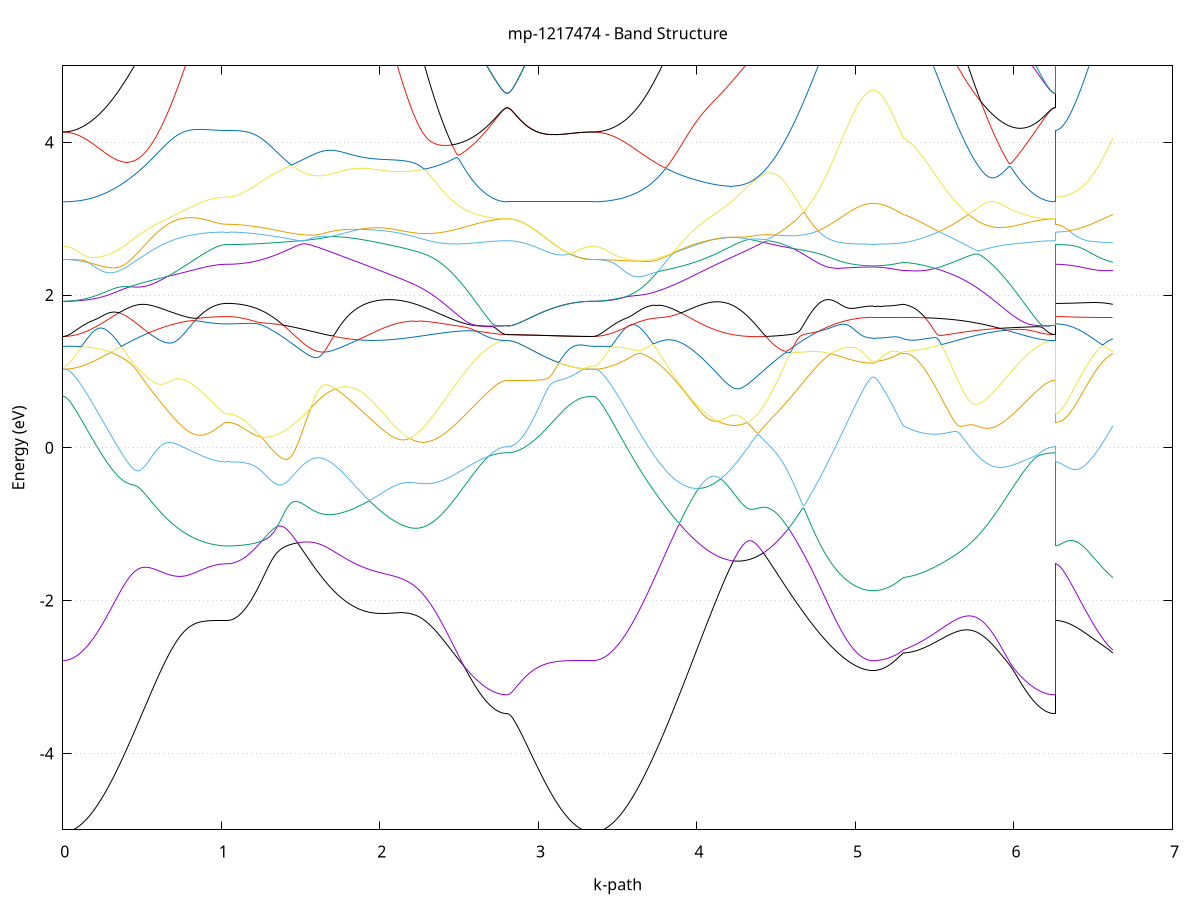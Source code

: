 set title 'mp-1217474 - Band Structure'
set xlabel 'k-path'
set ylabel 'Energy (eV)'
set grid y
set yrange [-5:5]
set terminal png size 800,600
set output 'mp-1217474_bands_gnuplot.png'
plot '-' using 1:2 with lines notitle, '-' using 1:2 with lines notitle, '-' using 1:2 with lines notitle, '-' using 1:2 with lines notitle, '-' using 1:2 with lines notitle, '-' using 1:2 with lines notitle, '-' using 1:2 with lines notitle, '-' using 1:2 with lines notitle, '-' using 1:2 with lines notitle, '-' using 1:2 with lines notitle, '-' using 1:2 with lines notitle, '-' using 1:2 with lines notitle, '-' using 1:2 with lines notitle, '-' using 1:2 with lines notitle, '-' using 1:2 with lines notitle, '-' using 1:2 with lines notitle, '-' using 1:2 with lines notitle, '-' using 1:2 with lines notitle, '-' using 1:2 with lines notitle, '-' using 1:2 with lines notitle, '-' using 1:2 with lines notitle, '-' using 1:2 with lines notitle, '-' using 1:2 with lines notitle, '-' using 1:2 with lines notitle, '-' using 1:2 with lines notitle, '-' using 1:2 with lines notitle, '-' using 1:2 with lines notitle, '-' using 1:2 with lines notitle, '-' using 1:2 with lines notitle, '-' using 1:2 with lines notitle, '-' using 1:2 with lines notitle, '-' using 1:2 with lines notitle
0.000000 -39.512735
0.009965 -39.512735
0.019930 -39.512535
0.029895 -39.512435
0.039860 -39.512135
0.049825 -39.511835
0.059790 -39.511435
0.069755 -39.510935
0.079720 -39.510435
0.089685 -39.509835
0.099650 -39.509135
0.109615 -39.508435
0.119580 -39.507535
0.129544 -39.506635
0.139509 -39.505735
0.149474 -39.504735
0.159439 -39.503635
0.169404 -39.502435
0.179369 -39.501235
0.189334 -39.500035
0.199299 -39.498635
0.209264 -39.497235
0.219229 -39.495835
0.229194 -39.494235
0.239159 -39.492735
0.249124 -39.491035
0.259089 -39.489435
0.269054 -39.487635
0.279019 -39.485935
0.288984 -39.484035
0.298949 -39.482135
0.308914 -39.480235
0.318879 -39.478235
0.328844 -39.476235
0.338809 -39.474235
0.348774 -39.472135
0.358739 -39.470035
0.368703 -39.467835
0.378668 -39.465635
0.388633 -39.463435
0.398598 -39.461135
0.408563 -39.458835
0.418528 -39.456535
0.428493 -39.454235
0.438458 -39.451835
0.448423 -39.449435
0.458388 -39.447035
0.468353 -39.444635
0.478318 -39.442235
0.488283 -39.439835
0.498248 -39.437335
0.508213 -39.434935
0.518178 -39.432435
0.528143 -39.430035
0.538108 -39.427535
0.548073 -39.425135
0.558038 -39.422635
0.568003 -39.420235
0.577968 -39.417835
0.587933 -39.415335
0.597898 -39.412935
0.607863 -39.410635
0.617827 -39.408235
0.627792 -39.405835
0.637757 -39.403535
0.647722 -39.401235
0.657687 -39.398935
0.667652 -39.396735
0.677617 -39.394535
0.687582 -39.392335
0.697547 -39.390235
0.707512 -39.388135
0.717477 -39.386035
0.727442 -39.384035
0.737407 -39.382035
0.747372 -39.380135
0.757337 -39.378235
0.767302 -39.376335
0.777267 -39.374535
0.787232 -39.372835
0.797197 -39.371135
0.807162 -39.369535
0.817127 -39.367935
0.827092 -39.366435
0.837057 -39.365035
0.847022 -39.363635
0.856986 -39.362335
0.866951 -39.361035
0.876916 -39.359835
0.886881 -39.358735
0.896846 -39.357635
0.906811 -39.356635
0.916776 -39.355735
0.926741 -39.354835
0.936706 -39.354135
0.946671 -39.353335
0.956636 -39.352735
0.966601 -39.352135
0.976566 -39.351735
0.986531 -39.351235
0.996496 -39.350935
1.006461 -39.350635
1.016426 -39.350435
1.026391 -39.350335
1.036356 -39.350335
1.036356 -39.350335
1.046242 -39.350335
1.056128 -39.350235
1.066014 -39.350235
1.075899 -39.350135
1.085785 -39.350035
1.095671 -39.349835
1.105557 -39.349735
1.115443 -39.349535
1.125329 -39.349335
1.135215 -39.349035
1.145101 -39.348835
1.154987 -39.348535
1.164873 -39.348235
1.174759 -39.347935
1.184645 -39.347535
1.194531 -39.347235
1.204417 -39.346835
1.214303 -39.346435
1.224188 -39.346035
1.234074 -39.345535
1.243960 -39.345135
1.253846 -39.344635
1.263732 -39.344235
1.273618 -39.343735
1.283504 -39.343235
1.293390 -39.342735
1.303276 -39.342235
1.313162 -39.341635
1.323048 -39.341135
1.332934 -39.340635
1.342820 -39.340035
1.352706 -39.339535
1.362592 -39.339035
1.372477 -39.338435
1.382363 -39.337935
1.392249 -39.337335
1.402135 -39.336835
1.412021 -39.336335
1.421907 -39.335835
1.431793 -39.335335
1.441679 -39.334835
1.451565 -39.334335
1.461451 -39.333835
1.471337 -39.333435
1.481223 -39.333035
1.491109 -39.332535
1.500995 -39.332135
1.510881 -39.331835
1.520766 -39.331435
1.530652 -39.331135
1.540538 -39.330835
1.550424 -39.330535
1.560310 -39.330335
1.570196 -39.330135
1.580082 -39.329935
1.589968 -39.329735
1.599854 -39.329635
1.609740 -39.329535
1.619626 -39.329535
1.629512 -39.329535
1.639398 -39.329535
1.649284 -39.329635
1.659170 -39.329735
1.669055 -39.329935
1.678941 -39.330135
1.688827 -39.330335
1.698713 -39.330635
1.698713 -39.330635
1.708672 -39.330935
1.718632 -39.331335
1.728591 -39.331835
1.738550 -39.332235
1.748509 -39.332835
1.758468 -39.333435
1.768427 -39.334035
1.778387 -39.334735
1.788346 -39.335435
1.798305 -39.336235
1.808264 -39.337135
1.818223 -39.338035
1.828182 -39.338935
1.838141 -39.339935
1.848101 -39.341035
1.858060 -39.342135
1.868019 -39.343335
1.877978 -39.344535
1.887937 -39.345835
1.897896 -39.347135
1.907856 -39.348535
1.917815 -39.349935
1.927774 -39.351435
1.937733 -39.353035
1.947692 -39.354535
1.957651 -39.356235
1.967611 -39.357935
1.977570 -39.359635
1.987529 -39.361435
1.997488 -39.363235
2.007447 -39.365135
2.017406 -39.367035
2.027366 -39.369035
2.037325 -39.371035
2.047284 -39.373035
2.057243 -39.375135
2.067202 -39.377335
2.077161 -39.379435
2.087120 -39.381635
2.097080 -39.383935
2.107039 -39.386135
2.116998 -39.388435
2.126957 -39.390835
2.136916 -39.393135
2.146875 -39.395535
2.156835 -39.397935
2.166794 -39.400335
2.176753 -39.402835
2.186712 -39.405335
2.196671 -39.407735
2.206630 -39.410235
2.216590 -39.412735
2.226549 -39.415335
2.236508 -39.417835
2.246467 -39.420335
2.256426 -39.422935
2.266385 -39.425435
2.276344 -39.428035
2.286304 -39.430535
2.296263 -39.433135
2.306222 -39.435635
2.316181 -39.438135
2.326140 -39.440735
2.336099 -39.443235
2.346059 -39.445735
2.356018 -39.448135
2.365977 -39.450635
2.375936 -39.453035
2.385895 -39.455435
2.395854 -39.457835
2.405814 -39.460235
2.415773 -39.462535
2.425732 -39.464835
2.435691 -39.467135
2.445650 -39.469435
2.455609 -39.471635
2.465569 -39.473735
2.475528 -39.475835
2.485487 -39.477935
2.495446 -39.480035
2.505405 -39.482035
2.515364 -39.483935
2.525323 -39.485835
2.535283 -39.487635
2.545242 -39.489435
2.555201 -39.491235
2.565160 -39.492835
2.575119 -39.494535
2.585078 -39.496035
2.595038 -39.497535
2.604997 -39.499035
2.614956 -39.500435
2.624915 -39.501735
2.634874 -39.503035
2.644833 -39.504135
2.654793 -39.505335
2.664752 -39.506335
2.674711 -39.507335
2.684670 -39.508235
2.694629 -39.509135
2.704588 -39.509835
2.714547 -39.510635
2.724507 -39.511235
2.734466 -39.511735
2.744425 -39.512235
2.754384 -39.512635
2.764343 -39.513035
2.774302 -39.513235
2.784262 -39.513435
2.794221 -39.513535
2.804180 -39.513635
2.804180 -39.513635
2.814164 -39.513635
2.824149 -39.513635
2.834133 -39.513635
2.844118 -39.513635
2.854102 -39.513635
2.864087 -39.513535
2.874071 -39.513535
2.884056 -39.513535
2.894040 -39.513535
2.904025 -39.513535
2.914009 -39.513535
2.923993 -39.513535
2.933978 -39.513535
2.943962 -39.513435
2.953947 -39.513435
2.963931 -39.513435
2.973916 -39.513435
2.983900 -39.513435
2.993885 -39.513335
3.003869 -39.513335
3.013854 -39.513335
3.023838 -39.513335
3.033822 -39.513235
3.043807 -39.513235
3.053791 -39.513235
3.063776 -39.513235
3.073760 -39.513135
3.083745 -39.513135
3.093729 -39.513135
3.103714 -39.513135
3.113698 -39.513035
3.123683 -39.513035
3.133667 -39.513035
3.143652 -39.513035
3.153636 -39.512935
3.163620 -39.512935
3.173605 -39.512935
3.183589 -39.512935
3.193574 -39.512935
3.203558 -39.512835
3.213543 -39.512835
3.223527 -39.512835
3.233512 -39.512835
3.243496 -39.512835
3.253481 -39.512835
3.263465 -39.512735
3.273450 -39.512735
3.283434 -39.512735
3.293418 -39.512735
3.303403 -39.512735
3.313387 -39.512735
3.323372 -39.512735
3.333356 -39.512735
3.343341 -39.512735
3.343341 -39.512735
3.353300 -39.512735
3.363260 -39.512535
3.373220 -39.512435
3.383180 -39.512135
3.393140 -39.511835
3.403099 -39.511435
3.413059 -39.510935
3.423019 -39.510335
3.432979 -39.509735
3.442938 -39.509035
3.452898 -39.508235
3.462858 -39.507435
3.472818 -39.506535
3.482777 -39.505535
3.492737 -39.504435
3.502697 -39.503335
3.512657 -39.502135
3.522616 -39.500935
3.532576 -39.499635
3.542536 -39.498235
3.552496 -39.496835
3.562455 -39.495335
3.572415 -39.493735
3.582375 -39.492135
3.592335 -39.490435
3.602295 -39.488735
3.612254 -39.486935
3.622214 -39.485135
3.632174 -39.483235
3.642134 -39.481335
3.652093 -39.479335
3.662053 -39.477235
3.672013 -39.475235
3.681973 -39.473135
3.691932 -39.470935
3.701892 -39.468735
3.711852 -39.466535
3.721812 -39.464235
3.731771 -39.462035
3.741731 -39.459635
3.751691 -39.457335
3.761651 -39.454935
3.771610 -39.452535
3.781570 -39.450135
3.791530 -39.447635
3.801490 -39.445235
3.811449 -39.442735
3.821409 -39.440235
3.831369 -39.437735
3.841329 -39.435235
3.851289 -39.432635
3.861248 -39.430135
3.871208 -39.427635
3.881168 -39.425135
3.891128 -39.422535
3.901087 -39.420035
3.911047 -39.417535
3.921007 -39.414935
3.930967 -39.412435
3.940926 -39.409935
3.950886 -39.407435
3.960846 -39.405035
3.970806 -39.402535
3.980765 -39.400135
3.990725 -39.397735
4.000685 -39.395335
4.010645 -39.392935
4.020604 -39.390635
4.030564 -39.388235
4.040524 -39.386035
4.050484 -39.383735
4.060444 -39.381535
4.070403 -39.379335
4.080363 -39.377135
4.090323 -39.375035
4.100283 -39.372935
4.110242 -39.370935
4.120202 -39.368935
4.130162 -39.366935
4.140122 -39.365035
4.150081 -39.363235
4.160041 -39.361335
4.170001 -39.359635
4.179961 -39.357835
4.189920 -39.356135
4.199880 -39.354535
4.209840 -39.352935
4.219800 -39.351435
4.229759 -39.349935
4.239719 -39.348535
4.249679 -39.347135
4.259639 -39.345835
4.269598 -39.344535
4.279558 -39.343335
4.289518 -39.342135
4.299478 -39.341035
4.309438 -39.340035
4.319397 -39.339035
4.329357 -39.338035
4.339317 -39.337135
4.349277 -39.336335
4.359236 -39.335535
4.369196 -39.334735
4.379156 -39.334035
4.389116 -39.333435
4.399075 -39.332835
4.409035 -39.332335
4.418995 -39.331835
4.428955 -39.331335
4.438914 -39.331035
4.448874 -39.330635
4.458834 -39.330335
4.468794 -39.330135
4.478753 -39.329935
4.488713 -39.329735
4.498673 -39.329635
4.508633 -39.329535
4.518593 -39.329535
4.528552 -39.329535
4.538512 -39.329535
4.548472 -39.329635
4.558432 -39.329735
4.558432 -39.329735
4.568302 -39.329935
4.578172 -39.330035
4.588042 -39.330335
4.597912 -39.330535
4.607783 -39.330835
4.617653 -39.331135
4.627523 -39.331435
4.637393 -39.331735
4.647264 -39.332135
4.657134 -39.332535
4.667004 -39.332935
4.676874 -39.333335
4.686745 -39.333835
4.696615 -39.334235
4.706485 -39.334735
4.716355 -39.335235
4.726226 -39.335735
4.736096 -39.336235
4.745966 -39.336735
4.755836 -39.337235
4.765707 -39.337835
4.775577 -39.338335
4.785447 -39.338835
4.795317 -39.339435
4.805187 -39.339935
4.815058 -39.340435
4.824928 -39.340935
4.834798 -39.341535
4.844668 -39.342035
4.854539 -39.342535
4.864409 -39.343035
4.874279 -39.343535
4.884149 -39.344035
4.894020 -39.344435
4.903890 -39.344935
4.913760 -39.345335
4.923630 -39.345735
4.933501 -39.346235
4.943371 -39.346535
4.953241 -39.346935
4.963111 -39.347335
4.972981 -39.347635
4.982852 -39.347935
4.992722 -39.348235
5.002592 -39.348535
5.012462 -39.348835
5.022333 -39.349035
5.032203 -39.349235
5.042073 -39.349435
5.051943 -39.349635
5.061814 -39.349735
5.071684 -39.349835
5.081554 -39.349935
5.091424 -39.350035
5.101295 -39.350035
5.111165 -39.350035
5.111165 -39.350035
5.120692 -39.350035
5.130219 -39.350035
5.139746 -39.350035
5.149273 -39.350135
5.158800 -39.350135
5.168327 -39.350235
5.177854 -39.350235
5.187380 -39.350335
5.196907 -39.350335
5.206434 -39.350435
5.215961 -39.350535
5.225488 -39.350635
5.235015 -39.350735
5.244542 -39.350835
5.254069 -39.350935
5.263596 -39.351135
5.273123 -39.351235
5.282650 -39.351435
5.292177 -39.351535
5.301704 -39.351735
5.301704 -39.351735
5.311677 -39.352235
5.321649 -39.352835
5.331622 -39.353535
5.341594 -39.354335
5.351567 -39.355135
5.361539 -39.356035
5.371512 -39.357035
5.381484 -39.358135
5.391457 -39.359235
5.401429 -39.360435
5.411402 -39.361735
5.421374 -39.363035
5.431347 -39.364435
5.441319 -39.365935
5.451292 -39.367435
5.461264 -39.369035
5.471237 -39.370635
5.481209 -39.372335
5.491182 -39.374135
5.501154 -39.375935
5.511127 -39.377835
5.521100 -39.379735
5.531072 -39.381735
5.541045 -39.383735
5.551017 -39.385835
5.560990 -39.387935
5.570962 -39.390035
5.580935 -39.392235
5.590907 -39.394435
5.600880 -39.396735
5.610852 -39.399035
5.620825 -39.401335
5.630797 -39.403635
5.640770 -39.406035
5.650742 -39.408435
5.660715 -39.410835
5.670687 -39.413335
5.680660 -39.415735
5.690632 -39.418235
5.700605 -39.420735
5.710577 -39.423235
5.720550 -39.425735
5.730523 -39.428235
5.740495 -39.430735
5.750468 -39.433235
5.760440 -39.435735
5.770413 -39.438235
5.780385 -39.440735
5.790358 -39.443235
5.800330 -39.445735
5.810303 -39.448135
5.820275 -39.450635
5.830248 -39.453035
5.840220 -39.455435
5.850193 -39.457835
5.860165 -39.460235
5.870138 -39.462535
5.880110 -39.464835
5.890083 -39.467135
5.900055 -39.469335
5.910028 -39.471535
5.920000 -39.473735
5.929973 -39.475835
5.939946 -39.477935
5.949918 -39.479935
5.959891 -39.481935
5.969863 -39.483835
5.979836 -39.485735
5.989808 -39.487635
5.999781 -39.489435
6.009753 -39.491135
6.019726 -39.492835
6.029698 -39.494435
6.039671 -39.496035
6.049643 -39.497535
6.059616 -39.499035
6.069588 -39.500335
6.079561 -39.501735
6.089533 -39.502935
6.099506 -39.504135
6.109478 -39.505235
6.119451 -39.506335
6.129423 -39.507335
6.139396 -39.508235
6.149369 -39.509135
6.159341 -39.509835
6.169314 -39.510535
6.179286 -39.511235
6.189259 -39.511735
6.199231 -39.512235
6.209204 -39.512635
6.219176 -39.513035
6.229149 -39.513235
6.239121 -39.513435
6.249094 -39.513535
6.259066 -39.513635
6.259066 -39.350335
6.268930 -39.350335
6.278794 -39.350335
6.288658 -39.350335
6.298523 -39.350335
6.308387 -39.350335
6.318251 -39.350335
6.328115 -39.350335
6.337979 -39.350435
6.347843 -39.350435
6.357707 -39.350435
6.367571 -39.350435
6.377435 -39.350435
6.387299 -39.350535
6.397163 -39.350535
6.407027 -39.350535
6.416891 -39.350535
6.426755 -39.350635
6.436619 -39.350635
6.446483 -39.350635
6.456348 -39.350735
6.466212 -39.350735
6.476076 -39.350835
6.485940 -39.350835
6.495804 -39.350935
6.505668 -39.350935
6.515532 -39.351035
6.525396 -39.351035
6.535260 -39.351135
6.545124 -39.351135
6.554988 -39.351235
6.564852 -39.351235
6.574716 -39.351335
6.584580 -39.351435
6.594444 -39.351435
6.604308 -39.351535
6.614173 -39.351635
6.624037 -39.351735
e
0.000000 -22.716035
0.009965 -22.715935
0.019930 -22.715835
0.029895 -22.715735
0.039860 -22.715435
0.049825 -22.715135
0.059790 -22.714835
0.069755 -22.714335
0.079720 -22.713835
0.089685 -22.713335
0.099650 -22.712635
0.109615 -22.711935
0.119580 -22.711235
0.129544 -22.710435
0.139509 -22.709535
0.149474 -22.708535
0.159439 -22.707535
0.169404 -22.706435
0.179369 -22.705335
0.189334 -22.704135
0.199299 -22.702935
0.209264 -22.701635
0.219229 -22.700235
0.229194 -22.698835
0.239159 -22.697435
0.249124 -22.695835
0.259089 -22.694335
0.269054 -22.692735
0.279019 -22.691035
0.288984 -22.689335
0.298949 -22.687635
0.308914 -22.685835
0.318879 -22.684035
0.328844 -22.682135
0.338809 -22.680235
0.348774 -22.678335
0.358739 -22.676335
0.368703 -22.674335
0.378668 -22.672335
0.388633 -22.670235
0.398598 -22.668135
0.408563 -22.666035
0.418528 -22.663935
0.428493 -22.661735
0.438458 -22.659535
0.448423 -22.657335
0.458388 -22.655135
0.468353 -22.652935
0.478318 -22.650735
0.488283 -22.648535
0.498248 -22.646235
0.508213 -22.644035
0.518178 -22.641735
0.528143 -22.639535
0.538108 -22.637235
0.548073 -22.635035
0.558038 -22.639935
0.568003 -22.648535
0.577968 -22.657035
0.587933 -22.665535
0.597898 -22.673935
0.607863 -22.682235
0.617827 -22.690535
0.627792 -22.698735
0.637757 -22.706735
0.647722 -22.714735
0.657687 -22.722535
0.667652 -22.730335
0.677617 -22.737935
0.687582 -22.745335
0.697547 -22.752735
0.707512 -22.759935
0.717477 -22.766935
0.727442 -22.773835
0.737407 -22.780535
0.747372 -22.787135
0.757337 -22.793535
0.767302 -22.799735
0.777267 -22.805735
0.787232 -22.811635
0.797197 -22.817235
0.807162 -22.822735
0.817127 -22.828035
0.827092 -22.833035
0.837057 -22.837935
0.847022 -22.842535
0.856986 -22.846935
0.866951 -22.851135
0.876916 -22.855135
0.886881 -22.858935
0.896846 -22.862435
0.906811 -22.865735
0.916776 -22.868735
0.926741 -22.871635
0.936706 -22.874135
0.946671 -22.876535
0.956636 -22.878635
0.966601 -22.880435
0.976566 -22.882135
0.986531 -22.883435
0.996496 -22.884635
1.006461 -22.885435
1.016426 -22.886035
1.026391 -22.886435
1.036356 -22.886535
1.036356 -22.886535
1.046242 -22.886535
1.056128 -22.886335
1.066014 -22.886035
1.075899 -22.885735
1.085785 -22.885235
1.095671 -22.884635
1.105557 -22.883835
1.115443 -22.883035
1.125329 -22.882135
1.135215 -22.881035
1.145101 -22.879935
1.154987 -22.878635
1.164873 -22.877335
1.174759 -22.875835
1.184645 -22.874235
1.194531 -22.872535
1.204417 -22.870735
1.214303 -22.868835
1.224188 -22.866835
1.234074 -22.864735
1.243960 -22.862535
1.253846 -22.860335
1.263732 -22.857935
1.273618 -22.855435
1.283504 -22.852835
1.293390 -22.850135
1.303276 -22.847335
1.313162 -22.844435
1.323048 -22.841535
1.332934 -22.838435
1.342820 -22.835335
1.352706 -22.832135
1.362592 -22.828735
1.372477 -22.825335
1.382363 -22.821935
1.392249 -22.818335
1.402135 -22.814735
1.412021 -22.810935
1.421907 -22.807135
1.431793 -22.803335
1.441679 -22.799335
1.451565 -22.795335
1.461451 -22.791235
1.471337 -22.787135
1.481223 -22.782835
1.491109 -22.778635
1.500995 -22.774235
1.510881 -22.769835
1.520766 -22.765335
1.530652 -22.760835
1.540538 -22.756235
1.550424 -22.751635
1.560310 -22.746935
1.570196 -22.742235
1.580082 -22.737435
1.589968 -22.732635
1.599854 -22.727835
1.609740 -22.722935
1.619626 -22.720635
1.629512 -22.725835
1.639398 -22.730935
1.649284 -22.735835
1.659170 -22.740635
1.669055 -22.745235
1.678941 -22.749635
1.688827 -22.753935
1.698713 -22.758035
1.698713 -22.758035
1.708672 -22.761935
1.718632 -22.765635
1.728591 -22.769135
1.738550 -22.772535
1.748509 -22.775635
1.758468 -22.778535
1.768427 -22.781235
1.778387 -22.783635
1.788346 -22.785935
1.798305 -22.787935
1.808264 -22.789635
1.818223 -22.791235
1.828182 -22.792535
1.838141 -22.793535
1.848101 -22.794435
1.858060 -22.794935
1.868019 -22.795335
1.877978 -22.795335
1.887937 -22.795235
1.897896 -22.794835
1.907856 -22.794135
1.917815 -22.793235
1.927774 -22.792035
1.937733 -22.790635
1.947692 -22.788935
1.957651 -22.787035
1.967611 -22.784935
1.977570 -22.782535
1.987529 -22.779835
1.997488 -22.776935
2.007447 -22.773835
2.017406 -22.770435
2.027366 -22.766835
2.037325 -22.763035
2.047284 -22.758935
2.057243 -22.754635
2.067202 -22.750135
2.077161 -22.745335
2.087120 -22.740435
2.097080 -22.735235
2.107039 -22.729935
2.116998 -22.724335
2.126957 -22.718635
2.136916 -22.712635
2.146875 -22.706535
2.156835 -22.700235
2.166794 -22.693735
2.176753 -22.687135
2.186712 -22.680335
2.196671 -22.673335
2.206630 -22.666235
2.216590 -22.659035
2.226549 -22.651635
2.236508 -22.644135
2.246467 -22.636535
2.256426 -22.628835
2.266385 -22.621035
2.276344 -22.615935
2.286304 -22.617135
2.296263 -22.618235
2.306222 -22.619335
2.316181 -22.620435
2.326140 -22.621535
2.336099 -22.622635
2.346059 -22.623735
2.356018 -22.624835
2.365977 -22.625935
2.375936 -22.627035
2.385895 -22.628135
2.395854 -22.629135
2.405814 -22.630235
2.415773 -22.631235
2.425732 -22.632235
2.435691 -22.633335
2.445650 -22.634335
2.455609 -22.635235
2.465569 -22.636235
2.475528 -22.637135
2.485487 -22.638135
2.495446 -22.639035
2.505405 -22.639935
2.515364 -22.640735
2.525323 -22.641635
2.535283 -22.642435
2.545242 -22.643235
2.555201 -22.644035
2.565160 -22.644835
2.575119 -22.645535
2.585078 -22.646235
2.595038 -22.646935
2.604997 -22.647535
2.614956 -22.648135
2.624915 -22.648735
2.634874 -22.649335
2.644833 -22.649835
2.654793 -22.650335
2.664752 -22.650835
2.674711 -22.651335
2.684670 -22.651735
2.694629 -22.652135
2.704588 -22.652435
2.714547 -22.652735
2.724507 -22.653035
2.734466 -22.653335
2.744425 -22.653535
2.754384 -22.653735
2.764343 -22.653835
2.774302 -22.654035
2.784262 -22.654035
2.794221 -22.654135
2.804180 -22.654135
2.804180 -22.654135
2.814164 -22.654235
2.824149 -22.654335
2.834133 -22.654635
2.844118 -22.655035
2.854102 -22.655435
2.864087 -22.656035
2.874071 -22.656735
2.884056 -22.657535
2.894040 -22.658335
2.904025 -22.659335
2.914009 -22.660435
2.923993 -22.661535
2.933978 -22.662735
2.943962 -22.664035
2.953947 -22.665435
2.963931 -22.666835
2.973916 -22.668335
2.983900 -22.669835
2.993885 -22.671435
3.003869 -22.673135
3.013854 -22.674835
3.023838 -22.676535
3.033822 -22.678235
3.043807 -22.680035
3.053791 -22.681835
3.063776 -22.683635
3.073760 -22.685435
3.083745 -22.687235
3.093729 -22.689035
3.103714 -22.690835
3.113698 -22.692535
3.123683 -22.694235
3.133667 -22.695935
3.143652 -22.697635
3.153636 -22.699235
3.163620 -22.700835
3.173605 -22.702335
3.183589 -22.703735
3.193574 -22.705135
3.203558 -22.706535
3.213543 -22.707735
3.223527 -22.708935
3.233512 -22.710035
3.243496 -22.711035
3.253481 -22.711935
3.263465 -22.712835
3.273450 -22.713535
3.283434 -22.714235
3.293418 -22.714735
3.303403 -22.715235
3.313387 -22.715535
3.323372 -22.715835
3.333356 -22.715935
3.343341 -22.716035
3.343341 -22.716035
3.353300 -22.716035
3.363260 -22.715935
3.373220 -22.715735
3.383180 -22.715535
3.393140 -22.715235
3.403099 -22.714835
3.413059 -22.714435
3.423019 -22.713935
3.432979 -22.713335
3.442938 -22.712735
3.452898 -22.712035
3.462858 -22.711335
3.472818 -22.710435
3.482777 -22.709635
3.492737 -22.708635
3.502697 -22.707735
3.512657 -22.706635
3.522616 -22.705535
3.532576 -22.704335
3.542536 -22.703135
3.552496 -22.701835
3.562455 -22.700535
3.572415 -22.699135
3.582375 -22.697735
3.592335 -22.696235
3.602295 -22.694735
3.612254 -22.693135
3.622214 -22.691535
3.632174 -22.689935
3.642134 -22.688235
3.652093 -22.686435
3.662053 -22.684635
3.672013 -22.682835
3.681973 -22.681035
3.691932 -22.679135
3.701892 -22.677135
3.711852 -22.675235
3.721812 -22.673235
3.731771 -22.671235
3.741731 -22.669235
3.751691 -22.667135
3.761651 -22.665135
3.771610 -22.663035
3.781570 -22.660935
3.791530 -22.658735
3.801490 -22.656635
3.811449 -22.654435
3.821409 -22.652335
3.831369 -22.650135
3.841329 -22.647935
3.851289 -22.645835
3.861248 -22.643635
3.871208 -22.641435
3.881168 -22.639235
3.891128 -22.637135
3.901087 -22.634935
3.911047 -22.633335
3.921007 -22.640635
3.930967 -22.647735
3.940926 -22.654835
3.950886 -22.661735
3.960846 -22.668535
3.970806 -22.675135
3.980765 -22.681635
3.990725 -22.688035
4.000685 -22.694135
4.010645 -22.700135
4.020604 -22.706035
4.030564 -22.711635
4.040524 -22.717135
4.050484 -22.722335
4.060444 -22.727435
4.070403 -22.732335
4.080363 -22.736935
4.090323 -22.741435
4.100283 -22.745635
4.110242 -22.749635
4.120202 -22.753435
4.130162 -22.757035
4.140122 -22.760435
4.150081 -22.763535
4.160041 -22.766435
4.170001 -22.769035
4.179961 -22.771435
4.189920 -22.773635
4.199880 -22.775535
4.209840 -22.777235
4.219800 -22.778735
4.229759 -22.779935
4.239719 -22.780935
4.249679 -22.781635
4.259639 -22.782135
4.269598 -22.782335
4.279558 -22.782335
4.289518 -22.782135
4.299478 -22.781635
4.309438 -22.780935
4.319397 -22.779935
4.329357 -22.778735
4.339317 -22.777335
4.349277 -22.775735
4.359236 -22.773835
4.369196 -22.771735
4.379156 -22.769435
4.389116 -22.766935
4.399075 -22.764235
4.409035 -22.761235
4.418995 -22.758135
4.428955 -22.754735
4.438914 -22.751235
4.448874 -22.747435
4.458834 -22.743535
4.468794 -22.739435
4.478753 -22.735235
4.488713 -22.730735
4.498673 -22.726135
4.508633 -22.721435
4.518593 -22.722135
4.528552 -22.727435
4.538512 -22.732535
4.548472 -22.737735
4.558432 -22.742835
4.558432 -22.742835
4.568302 -22.747835
4.578172 -22.752835
4.588042 -22.757735
4.597912 -22.762635
4.607783 -22.767435
4.617653 -22.772235
4.627523 -22.776935
4.637393 -22.781535
4.647264 -22.786135
4.657134 -22.790735
4.667004 -22.795135
4.676874 -22.799535
4.686745 -22.803935
4.696615 -22.808135
4.706485 -22.812335
4.716355 -22.816535
4.726226 -22.820535
4.736096 -22.824535
4.745966 -22.828435
4.755836 -22.832235
4.765707 -22.835935
4.775577 -22.839535
4.785447 -22.843135
4.795317 -22.846535
4.805187 -22.849935
4.815058 -22.853235
4.824928 -22.856435
4.834798 -22.859535
4.844668 -22.862535
4.854539 -22.865435
4.864409 -22.868235
4.874279 -22.870935
4.884149 -22.873535
4.894020 -22.876135
4.903890 -22.878535
4.913760 -22.880835
4.923630 -22.883035
4.933501 -22.885035
4.943371 -22.887035
4.953241 -22.888935
4.963111 -22.890735
4.972981 -22.892335
4.982852 -22.893935
4.992722 -22.895335
5.002592 -22.896635
5.012462 -22.897835
5.022333 -22.898935
5.032203 -22.899935
5.042073 -22.900835
5.051943 -22.901535
5.061814 -22.902235
5.071684 -22.902735
5.081554 -22.903135
5.091424 -22.903435
5.101295 -22.903535
5.111165 -22.903635
5.111165 -22.903635
5.120692 -22.903635
5.130219 -22.903535
5.139746 -22.903435
5.149273 -22.903235
5.158800 -22.903035
5.168327 -22.902835
5.177854 -22.902535
5.187380 -22.902135
5.196907 -22.901735
5.206434 -22.901335
5.215961 -22.900835
5.225488 -22.900335
5.235015 -22.899735
5.244542 -22.899135
5.254069 -22.898535
5.263596 -22.897835
5.273123 -22.897135
5.282650 -22.896335
5.292177 -22.895535
5.301704 -22.894735
5.301704 -22.894735
5.311677 -22.893035
5.321649 -22.891035
5.331622 -22.888835
5.341594 -22.886335
5.351567 -22.883635
5.361539 -22.880735
5.371512 -22.877435
5.381484 -22.874035
5.391457 -22.870335
5.401429 -22.866335
5.411402 -22.862135
5.421374 -22.857735
5.431347 -22.853135
5.441319 -22.848235
5.451292 -22.843135
5.461264 -22.837835
5.471237 -22.832235
5.481209 -22.826535
5.491182 -22.820535
5.501154 -22.814435
5.511127 -22.808035
5.521100 -22.801535
5.531072 -22.794835
5.541045 -22.787935
5.551017 -22.780835
5.560990 -22.773635
5.570962 -22.766235
5.580935 -22.758635
5.590907 -22.750935
5.600880 -22.743035
5.610852 -22.735135
5.620825 -22.726935
5.630797 -22.718735
5.640770 -22.710335
5.650742 -22.701935
5.660715 -22.693335
5.670687 -22.684735
5.680660 -22.675935
5.690632 -22.667135
5.700605 -22.658235
5.710577 -22.649335
5.720550 -22.640335
5.730523 -22.631335
5.740495 -22.622635
5.750468 -22.618935
5.760440 -22.619735
5.770413 -22.620735
5.780385 -22.621835
5.790358 -22.622835
5.800330 -22.623935
5.810303 -22.625035
5.820275 -22.626035
5.830248 -22.627135
5.840220 -22.628135
5.850193 -22.629235
5.860165 -22.630235
5.870138 -22.631235
5.880110 -22.632335
5.890083 -22.633335
5.900055 -22.634335
5.910028 -22.635235
5.920000 -22.636235
5.929973 -22.637135
5.939946 -22.638135
5.949918 -22.639035
5.959891 -22.639835
5.969863 -22.640735
5.979836 -22.641635
5.989808 -22.642435
5.999781 -22.643235
6.009753 -22.644035
6.019726 -22.644735
6.029698 -22.645535
6.039671 -22.646235
6.049643 -22.646835
6.059616 -22.647535
6.069588 -22.648135
6.079561 -22.648735
6.089533 -22.649335
6.099506 -22.649835
6.109478 -22.650335
6.119451 -22.650835
6.129423 -22.651335
6.139396 -22.651735
6.149369 -22.652135
6.159341 -22.652435
6.169314 -22.652735
6.179286 -22.653035
6.189259 -22.653335
6.199231 -22.653535
6.209204 -22.653735
6.219176 -22.653835
6.229149 -22.654035
6.239121 -22.654035
6.249094 -22.654135
6.259066 -22.654135
6.259066 -22.886535
6.268930 -22.886635
6.278794 -22.886635
6.288658 -22.886635
6.298523 -22.886735
6.308387 -22.886835
6.318251 -22.886935
6.328115 -22.887135
6.337979 -22.887235
6.347843 -22.887435
6.357707 -22.887635
6.367571 -22.887835
6.377435 -22.888035
6.387299 -22.888335
6.397163 -22.888535
6.407027 -22.888835
6.416891 -22.889135
6.426755 -22.889435
6.436619 -22.889735
6.446483 -22.890035
6.456348 -22.890335
6.466212 -22.890635
6.476076 -22.890935
6.485940 -22.891235
6.495804 -22.891535
6.505668 -22.891835
6.515532 -22.892135
6.525396 -22.892435
6.535260 -22.892735
6.545124 -22.893035
6.554988 -22.893335
6.564852 -22.893535
6.574716 -22.893835
6.584580 -22.894035
6.594444 -22.894235
6.604308 -22.894435
6.614173 -22.894535
6.624037 -22.894735
e
0.000000 -22.306335
0.009965 -22.306435
0.019930 -22.306835
0.029895 -22.307535
0.039860 -22.308535
0.049825 -22.309835
0.059790 -22.311335
0.069755 -22.313135
0.079720 -22.315235
0.089685 -22.317635
0.099650 -22.320235
0.109615 -22.323135
0.119580 -22.326335
0.129544 -22.329735
0.139509 -22.333435
0.149474 -22.337335
0.159439 -22.341535
0.169404 -22.345935
0.179369 -22.350535
0.189334 -22.355435
0.199299 -22.360635
0.209264 -22.365935
0.219229 -22.371535
0.229194 -22.377235
0.239159 -22.383235
0.249124 -22.389435
0.259089 -22.395735
0.269054 -22.402335
0.279019 -22.409035
0.288984 -22.415935
0.298949 -22.423035
0.308914 -22.430335
0.318879 -22.437635
0.328844 -22.445235
0.338809 -22.452835
0.348774 -22.460635
0.358739 -22.468535
0.368703 -22.476635
0.378668 -22.484735
0.388633 -22.492935
0.398598 -22.501235
0.408563 -22.509635
0.418528 -22.518135
0.428493 -22.526635
0.438458 -22.535235
0.448423 -22.543935
0.458388 -22.552635
0.468353 -22.561335
0.478318 -22.570035
0.488283 -22.578835
0.498248 -22.587535
0.508213 -22.596335
0.518178 -22.605135
0.528143 -22.613835
0.538108 -22.622535
0.548073 -22.631135
0.558038 -22.632735
0.568003 -22.630535
0.577968 -22.628235
0.587933 -22.626035
0.597898 -22.623835
0.607863 -22.621735
0.617827 -22.619535
0.627792 -22.617335
0.637757 -22.615235
0.647722 -22.613135
0.657687 -22.611135
0.667652 -22.609035
0.677617 -22.607035
0.687582 -22.605035
0.697547 -22.603135
0.707512 -22.601135
0.717477 -22.599335
0.727442 -22.597435
0.737407 -22.595635
0.747372 -22.593835
0.757337 -22.592135
0.767302 -22.590535
0.777267 -22.588835
0.787232 -22.587335
0.797197 -22.585735
0.807162 -22.584335
0.817127 -22.582835
0.827092 -22.581535
0.837057 -22.580135
0.847022 -22.578935
0.856986 -22.577735
0.866951 -22.576535
0.876916 -22.575535
0.886881 -22.574435
0.896846 -22.573535
0.906811 -22.572635
0.916776 -22.571735
0.926741 -22.571035
0.936706 -22.570335
0.946671 -22.569635
0.956636 -22.569035
0.966601 -22.568535
0.976566 -22.568135
0.986531 -22.567735
0.996496 -22.567435
1.006461 -22.567235
1.016426 -22.567035
1.026391 -22.566935
1.036356 -22.566835
1.036356 -22.566835
1.046242 -22.566835
1.056128 -22.566835
1.066014 -22.566835
1.075899 -22.566835
1.085785 -22.566835
1.095671 -22.566735
1.105557 -22.566735
1.115443 -22.566635
1.125329 -22.566635
1.135215 -22.566535
1.145101 -22.566435
1.154987 -22.566335
1.164873 -22.566335
1.174759 -22.566235
1.184645 -22.566135
1.194531 -22.566035
1.204417 -22.565935
1.214303 -22.565835
1.224188 -22.565735
1.234074 -22.565635
1.243960 -22.565435
1.253846 -22.565335
1.263732 -22.565235
1.273618 -22.565135
1.283504 -22.565035
1.293390 -22.564935
1.303276 -22.564735
1.313162 -22.564635
1.323048 -22.564535
1.332934 -22.564435
1.342820 -22.564335
1.352706 -22.564235
1.362592 -22.564135
1.372477 -22.565935
1.382363 -22.572135
1.392249 -22.578435
1.402135 -22.584835
1.412021 -22.591235
1.421907 -22.597735
1.431793 -22.604135
1.441679 -22.610635
1.451565 -22.617135
1.461451 -22.623635
1.471337 -22.630135
1.481223 -22.636635
1.491109 -22.643035
1.500995 -22.649435
1.510881 -22.655835
1.520766 -22.662135
1.530652 -22.668435
1.540538 -22.674635
1.550424 -22.680735
1.560310 -22.686735
1.570196 -22.692635
1.580082 -22.698535
1.589968 -22.704235
1.599854 -22.709835
1.609740 -22.715335
1.619626 -22.717935
1.629512 -22.712935
1.639398 -22.707935
1.649284 -22.702935
1.659170 -22.697835
1.669055 -22.692735
1.678941 -22.687635
1.688827 -22.682535
1.698713 -22.677335
1.698713 -22.677335
1.708672 -22.672135
1.718632 -22.666835
1.728591 -22.661535
1.738550 -22.656335
1.748509 -22.651035
1.758468 -22.645735
1.768427 -22.640435
1.778387 -22.635135
1.788346 -22.629835
1.798305 -22.624535
1.808264 -22.619335
1.818223 -22.614035
1.828182 -22.608835
1.838141 -22.603635
1.848101 -22.598435
1.858060 -22.593435
1.868019 -22.588735
1.877978 -22.584535
1.887937 -22.581635
1.897896 -22.580535
1.907856 -22.580435
1.917815 -22.580835
1.927774 -22.581335
1.937733 -22.581935
1.947692 -22.582735
1.957651 -22.583435
1.967611 -22.584235
1.977570 -22.585035
1.987529 -22.585835
1.997488 -22.586735
2.007447 -22.587635
2.017406 -22.588535
2.027366 -22.589435
2.037325 -22.590435
2.047284 -22.591335
2.057243 -22.592335
2.067202 -22.593335
2.077161 -22.594235
2.087120 -22.595335
2.097080 -22.596335
2.107039 -22.597335
2.116998 -22.598335
2.126957 -22.599435
2.136916 -22.600535
2.146875 -22.601535
2.156835 -22.602635
2.166794 -22.603735
2.176753 -22.604835
2.186712 -22.605935
2.196671 -22.607035
2.206630 -22.608135
2.216590 -22.609235
2.226549 -22.610335
2.236508 -22.611435
2.246467 -22.612635
2.256426 -22.613735
2.266385 -22.614835
2.276344 -22.613135
2.286304 -22.605235
2.296263 -22.597135
2.306222 -22.589035
2.316181 -22.580835
2.326140 -22.572635
2.336099 -22.564435
2.346059 -22.556135
2.356018 -22.547835
2.365977 -22.539535
2.375936 -22.531235
2.385895 -22.523035
2.395854 -22.514735
2.405814 -22.506535
2.415773 -22.498335
2.425732 -22.490135
2.435691 -22.482135
2.445650 -22.474135
2.455609 -22.466135
2.465569 -22.458335
2.475528 -22.450635
2.485487 -22.442935
2.495446 -22.435435
2.505405 -22.428035
2.515364 -22.420835
2.525323 -22.413735
2.535283 -22.406835
2.545242 -22.400035
2.555201 -22.393435
2.565160 -22.387035
2.575119 -22.380735
2.585078 -22.374735
2.595038 -22.368935
2.604997 -22.363335
2.614956 -22.357935
2.624915 -22.352735
2.634874 -22.347835
2.644833 -22.343135
2.654793 -22.338735
2.664752 -22.334535
2.674711 -22.330635
2.684670 -22.327035
2.694629 -22.323635
2.704588 -22.320535
2.714547 -22.317735
2.724507 -22.315235
2.734466 -22.313035
2.744425 -22.311035
2.754384 -22.309435
2.764343 -22.308035
2.774302 -22.307035
2.784262 -22.306235
2.794221 -22.305835
2.804180 -22.305635
2.804180 -22.305635
2.814164 -22.305635
2.824149 -22.305635
2.834133 -22.305635
2.844118 -22.305635
2.854102 -22.305635
2.864087 -22.305635
2.874071 -22.305635
2.884056 -22.305635
2.894040 -22.305735
2.904025 -22.305735
2.914009 -22.305735
2.923993 -22.305735
2.933978 -22.305735
2.943962 -22.305735
2.953947 -22.305735
2.963931 -22.305735
2.973916 -22.305835
2.983900 -22.305835
2.993885 -22.305835
3.003869 -22.305835
3.013854 -22.305835
3.023838 -22.305835
3.033822 -22.305935
3.043807 -22.305935
3.053791 -22.305935
3.063776 -22.305935
3.073760 -22.305935
3.083745 -22.306035
3.093729 -22.306035
3.103714 -22.306035
3.113698 -22.306035
3.123683 -22.306035
3.133667 -22.306135
3.143652 -22.306135
3.153636 -22.306135
3.163620 -22.306135
3.173605 -22.306135
3.183589 -22.306135
3.193574 -22.306235
3.203558 -22.306235
3.213543 -22.306235
3.223527 -22.306235
3.233512 -22.306235
3.243496 -22.306235
3.253481 -22.306235
3.263465 -22.306235
3.273450 -22.306335
3.283434 -22.306335
3.293418 -22.306335
3.303403 -22.306335
3.313387 -22.306335
3.323372 -22.306335
3.333356 -22.306335
3.343341 -22.306335
3.343341 -22.306335
3.353300 -22.306435
3.363260 -22.306935
3.373220 -22.307635
3.383180 -22.308635
3.393140 -22.309935
3.403099 -22.311535
3.413059 -22.313335
3.423019 -22.315535
3.432979 -22.317935
3.442938 -22.320635
3.452898 -22.323635
3.462858 -22.326835
3.472818 -22.330335
3.482777 -22.334035
3.492737 -22.338035
3.502697 -22.342335
3.512657 -22.346835
3.522616 -22.351535
3.532576 -22.356435
3.542536 -22.361635
3.552496 -22.367035
3.562455 -22.372635
3.572415 -22.378435
3.582375 -22.384435
3.592335 -22.390635
3.602295 -22.396935
3.612254 -22.403435
3.622214 -22.410135
3.632174 -22.417035
3.642134 -22.423935
3.652093 -22.431135
3.662053 -22.438335
3.672013 -22.445735
3.681973 -22.453135
3.691932 -22.460735
3.701892 -22.468335
3.711852 -22.476135
3.721812 -22.483935
3.731771 -22.491735
3.741731 -22.499735
3.751691 -22.507635
3.761651 -22.515635
3.771610 -22.523635
3.781570 -22.531735
3.791530 -22.539735
3.801490 -22.547735
3.811449 -22.555835
3.821409 -22.563835
3.831369 -22.571735
3.841329 -22.579635
3.851289 -22.587535
3.861248 -22.595335
3.871208 -22.603135
3.881168 -22.610835
3.891128 -22.618435
3.901087 -22.625935
3.911047 -22.632735
3.921007 -22.630635
3.930967 -22.628535
3.940926 -22.626335
3.950886 -22.624235
3.960846 -22.622135
3.970806 -22.620135
3.980765 -22.618035
3.990725 -22.616035
4.000685 -22.614035
4.010645 -22.612035
4.020604 -22.610135
4.030564 -22.608135
4.040524 -22.606335
4.050484 -22.604435
4.060444 -22.602635
4.070403 -22.600835
4.080363 -22.599035
4.090323 -22.597335
4.100283 -22.595735
4.110242 -22.594035
4.120202 -22.592535
4.130162 -22.590935
4.140122 -22.589435
4.150081 -22.588035
4.160041 -22.586635
4.170001 -22.585335
4.179961 -22.584135
4.189920 -22.582935
4.199880 -22.581935
4.209840 -22.581035
4.219800 -22.580335
4.229759 -22.579935
4.239719 -22.580235
4.249679 -22.581735
4.259639 -22.584635
4.269598 -22.588635
4.279558 -22.593235
4.289518 -22.598235
4.299478 -22.603435
4.309438 -22.608635
4.319397 -22.614035
4.329357 -22.619435
4.339317 -22.624835
4.349277 -22.630235
4.359236 -22.635735
4.369196 -22.641135
4.379156 -22.646635
4.389116 -22.652135
4.399075 -22.657535
4.409035 -22.663035
4.418995 -22.668535
4.428955 -22.673935
4.438914 -22.679435
4.448874 -22.684835
4.458834 -22.690235
4.468794 -22.695635
4.478753 -22.700935
4.488713 -22.706335
4.498673 -22.711635
4.508633 -22.716935
4.518593 -22.716535
4.528552 -22.711535
4.538512 -22.706335
4.548472 -22.701035
4.558432 -22.695635
4.558432 -22.695635
4.568302 -22.690135
4.578172 -22.684535
4.588042 -22.678835
4.597912 -22.673035
4.607783 -22.667235
4.617653 -22.661235
4.627523 -22.655235
4.637393 -22.649235
4.647264 -22.643135
4.657134 -22.636935
4.667004 -22.630735
4.676874 -22.624535
4.686745 -22.618335
4.696615 -22.612135
4.706485 -22.605835
4.716355 -22.599635
4.726226 -22.593435
4.736096 -22.587235
4.745966 -22.581135
4.755836 -22.576735
4.765707 -22.577435
4.775577 -22.578035
4.785447 -22.578735
4.795317 -22.579335
4.805187 -22.579935
4.815058 -22.580635
4.824928 -22.581235
4.834798 -22.581835
4.844668 -22.582435
4.854539 -22.583035
4.864409 -22.583635
4.874279 -22.584135
4.884149 -22.584735
4.894020 -22.585235
4.903890 -22.585735
4.913760 -22.586235
4.923630 -22.586735
4.933501 -22.587235
4.943371 -22.587635
4.953241 -22.588135
4.963111 -22.588535
4.972981 -22.588835
4.982852 -22.589235
4.992722 -22.589535
5.002592 -22.589835
5.012462 -22.590135
5.022333 -22.590435
5.032203 -22.590635
5.042073 -22.590835
5.051943 -22.591035
5.061814 -22.591235
5.071684 -22.591335
5.081554 -22.591435
5.091424 -22.591535
5.101295 -22.591535
5.111165 -22.591535
5.111165 -22.591535
5.120692 -22.591535
5.130219 -22.591435
5.139746 -22.591435
5.149273 -22.591235
5.158800 -22.591135
5.168327 -22.590935
5.177854 -22.590735
5.187380 -22.590435
5.196907 -22.590135
5.206434 -22.589835
5.215961 -22.589535
5.225488 -22.589135
5.235015 -22.588735
5.244542 -22.588335
5.254069 -22.587835
5.263596 -22.587435
5.273123 -22.586935
5.282650 -22.586435
5.292177 -22.585935
5.301704 -22.585335
5.301704 -22.585335
5.311677 -22.585535
5.321649 -22.585635
5.331622 -22.585835
5.341594 -22.586135
5.351567 -22.586335
5.361539 -22.586635
5.371512 -22.587035
5.381484 -22.587435
5.391457 -22.587835
5.401429 -22.588235
5.411402 -22.588735
5.421374 -22.589235
5.431347 -22.589735
5.441319 -22.590335
5.451292 -22.590935
5.461264 -22.591535
5.471237 -22.592235
5.481209 -22.592935
5.491182 -22.593635
5.501154 -22.594335
5.511127 -22.595135
5.521100 -22.595835
5.531072 -22.596635
5.541045 -22.597535
5.551017 -22.598335
5.560990 -22.599235
5.570962 -22.600135
5.580935 -22.601035
5.590907 -22.601935
5.600880 -22.602935
5.610852 -22.603835
5.620825 -22.604835
5.630797 -22.605835
5.640770 -22.606835
5.650742 -22.607835
5.660715 -22.608835
5.670687 -22.609935
5.680660 -22.610935
5.690632 -22.611935
5.700605 -22.613035
5.710577 -22.614135
5.720550 -22.615135
5.730523 -22.616135
5.740495 -22.616935
5.750468 -22.612635
5.760440 -22.603735
5.770413 -22.594635
5.780385 -22.585535
5.790358 -22.576435
5.800330 -22.567335
5.810303 -22.558235
5.820275 -22.549135
5.830248 -22.540135
5.840220 -22.531135
5.850193 -22.522235
5.860165 -22.513335
5.870138 -22.504635
5.880110 -22.495935
5.890083 -22.487335
5.900055 -22.478835
5.910028 -22.470435
5.920000 -22.462235
5.929973 -22.454035
5.939946 -22.446135
5.949918 -22.438235
5.959891 -22.430535
5.969863 -22.423035
5.979836 -22.415635
5.989808 -22.408535
5.999781 -22.401535
6.009753 -22.394735
6.019726 -22.388135
6.029698 -22.381735
6.039671 -22.375535
6.049643 -22.369635
6.059616 -22.363935
6.069588 -22.358435
6.079561 -22.353235
6.089533 -22.348235
6.099506 -22.343435
6.109478 -22.338935
6.119451 -22.334735
6.129423 -22.330835
6.139396 -22.327135
6.149369 -22.323735
6.159341 -22.320635
6.169314 -22.317835
6.179286 -22.315235
6.189259 -22.313035
6.199231 -22.311035
6.209204 -22.309435
6.219176 -22.308035
6.229149 -22.307035
6.239121 -22.306235
6.249094 -22.305835
6.259066 -22.305635
6.259066 -22.566835
6.268930 -22.566935
6.278794 -22.566935
6.288658 -22.567035
6.298523 -22.567235
6.308387 -22.567335
6.318251 -22.567535
6.328115 -22.567835
6.337979 -22.568135
6.347843 -22.568435
6.357707 -22.568735
6.367571 -22.569135
6.377435 -22.569535
6.387299 -22.570035
6.397163 -22.570535
6.407027 -22.571035
6.416891 -22.571535
6.426755 -22.572035
6.436619 -22.572635
6.446483 -22.573235
6.456348 -22.573835
6.466212 -22.574535
6.476076 -22.575135
6.485940 -22.575835
6.495804 -22.576435
6.505668 -22.577135
6.515532 -22.577835
6.525396 -22.578535
6.535260 -22.579235
6.545124 -22.579935
6.554988 -22.580635
6.564852 -22.581335
6.574716 -22.582035
6.584580 -22.582735
6.594444 -22.583435
6.604308 -22.584035
6.614173 -22.584735
6.624037 -22.585335
e
0.000000 -22.306335
0.009965 -22.306335
0.019930 -22.306435
0.029895 -22.306635
0.039860 -22.306835
0.049825 -22.307135
0.059790 -22.307435
0.069755 -22.307835
0.079720 -22.308335
0.089685 -22.308835
0.099650 -22.309435
0.109615 -22.310135
0.119580 -22.310835
0.129544 -22.311635
0.139509 -22.312435
0.149474 -22.313335
0.159439 -22.314235
0.169404 -22.315235
0.179369 -22.316335
0.189334 -22.317435
0.199299 -22.318535
0.209264 -22.319735
0.219229 -22.321035
0.229194 -22.322335
0.239159 -22.323735
0.249124 -22.325135
0.259089 -22.326535
0.269054 -22.328035
0.279019 -22.329635
0.288984 -22.331135
0.298949 -22.332735
0.308914 -22.334435
0.318879 -22.336135
0.328844 -22.337835
0.338809 -22.339635
0.348774 -22.341435
0.358739 -22.343235
0.368703 -22.345035
0.378668 -22.346935
0.388633 -22.348835
0.398598 -22.350735
0.408563 -22.352735
0.418528 -22.354635
0.428493 -22.356635
0.438458 -22.358635
0.448423 -22.360635
0.458388 -22.362735
0.468353 -22.364735
0.478318 -22.366735
0.488283 -22.368835
0.498248 -22.370835
0.508213 -22.372935
0.518178 -22.374935
0.528143 -22.377035
0.538108 -22.379035
0.548073 -22.381135
0.558038 -22.383135
0.568003 -22.385235
0.577968 -22.387235
0.587933 -22.389235
0.597898 -22.391235
0.607863 -22.393235
0.617827 -22.395135
0.627792 -22.397135
0.637757 -22.399035
0.647722 -22.400935
0.657687 -22.402835
0.667652 -22.404635
0.677617 -22.406435
0.687582 -22.408235
0.697547 -22.410035
0.707512 -22.411735
0.717477 -22.413435
0.727442 -22.415135
0.737407 -22.416735
0.747372 -22.418235
0.757337 -22.419835
0.767302 -22.421335
0.777267 -22.422735
0.787232 -22.424235
0.797197 -22.425535
0.807162 -22.426835
0.817127 -22.428135
0.827092 -22.429335
0.837057 -22.430535
0.847022 -22.431635
0.856986 -22.432735
0.866951 -22.433735
0.876916 -22.434735
0.886881 -22.435635
0.896846 -22.436535
0.906811 -22.437335
0.916776 -22.438035
0.926741 -22.438735
0.936706 -22.439335
0.946671 -22.439935
0.956636 -22.440435
0.966601 -22.440935
0.976566 -22.441335
0.986531 -22.441635
0.996496 -22.441935
1.006461 -22.442135
1.016426 -22.442235
1.026391 -22.442335
1.036356 -22.442435
1.036356 -22.442435
1.046242 -22.442535
1.056128 -22.442935
1.066014 -22.443535
1.075899 -22.444335
1.085785 -22.445435
1.095671 -22.446835
1.105557 -22.448435
1.115443 -22.450235
1.125329 -22.452335
1.135215 -22.454535
1.145101 -22.457135
1.154987 -22.459835
1.164873 -22.462835
1.174759 -22.466035
1.184645 -22.469335
1.194531 -22.472935
1.204417 -22.476735
1.214303 -22.480735
1.224188 -22.484935
1.234074 -22.489335
1.243960 -22.493835
1.253846 -22.498635
1.263732 -22.503435
1.273618 -22.508535
1.283504 -22.513735
1.293390 -22.519035
1.303276 -22.524535
1.313162 -22.530135
1.323048 -22.535835
1.332934 -22.541635
1.342820 -22.547535
1.352706 -22.553635
1.362592 -22.559735
1.372477 -22.564035
1.382363 -22.563935
1.392249 -22.563835
1.402135 -22.563735
1.412021 -22.563735
1.421907 -22.563635
1.431793 -22.563535
1.441679 -22.563535
1.451565 -22.563535
1.461451 -22.563435
1.471337 -22.563435
1.481223 -22.563435
1.491109 -22.563435
1.500995 -22.563435
1.510881 -22.563535
1.520766 -22.563535
1.530652 -22.563635
1.540538 -22.563635
1.550424 -22.563735
1.560310 -22.563835
1.570196 -22.563935
1.580082 -22.564135
1.589968 -22.564235
1.599854 -22.564435
1.609740 -22.564635
1.619626 -22.564835
1.629512 -22.565035
1.639398 -22.565235
1.649284 -22.565435
1.659170 -22.565735
1.669055 -22.566035
1.678941 -22.566335
1.688827 -22.566635
1.698713 -22.567035
1.698713 -22.567035
1.708672 -22.567335
1.718632 -22.567735
1.728591 -22.568135
1.738550 -22.568535
1.748509 -22.568935
1.758468 -22.569435
1.768427 -22.569835
1.778387 -22.570335
1.788346 -22.570835
1.798305 -22.571335
1.808264 -22.571835
1.818223 -22.572335
1.828182 -22.572835
1.838141 -22.573335
1.848101 -22.573835
1.858060 -22.574135
1.868019 -22.574335
1.877978 -22.573935
1.887937 -22.572235
1.897896 -22.568835
1.907856 -22.564435
1.917815 -22.559635
1.927774 -22.554735
1.937733 -22.549735
1.947692 -22.544635
1.957651 -22.539635
1.967611 -22.534635
1.977570 -22.529635
1.987529 -22.524635
1.997488 -22.519735
2.007447 -22.514835
2.017406 -22.509935
2.027366 -22.505035
2.037325 -22.500235
2.047284 -22.495435
2.057243 -22.490735
2.067202 -22.486035
2.077161 -22.481435
2.087120 -22.476835
2.097080 -22.472235
2.107039 -22.467735
2.116998 -22.463235
2.126957 -22.458835
2.136916 -22.454535
2.146875 -22.450235
2.156835 -22.445935
2.166794 -22.441735
2.176753 -22.437635
2.186712 -22.433535
2.196671 -22.429435
2.206630 -22.425535
2.216590 -22.421535
2.226549 -22.417735
2.236508 -22.413935
2.246467 -22.410135
2.256426 -22.406535
2.266385 -22.402835
2.276344 -22.399335
2.286304 -22.395835
2.296263 -22.392435
2.306222 -22.389035
2.316181 -22.385735
2.326140 -22.382535
2.336099 -22.379335
2.346059 -22.376235
2.356018 -22.373235
2.365977 -22.370235
2.375936 -22.367335
2.385895 -22.364435
2.395854 -22.361635
2.405814 -22.358935
2.415773 -22.356335
2.425732 -22.353735
2.435691 -22.351235
2.445650 -22.348835
2.455609 -22.346435
2.465569 -22.344135
2.475528 -22.341835
2.485487 -22.339735
2.495446 -22.337635
2.505405 -22.335535
2.515364 -22.333635
2.525323 -22.331735
2.535283 -22.329835
2.545242 -22.328135
2.555201 -22.326435
2.565160 -22.324735
2.575119 -22.323235
2.585078 -22.321735
2.595038 -22.320235
2.604997 -22.318935
2.614956 -22.317635
2.624915 -22.316335
2.634874 -22.315235
2.644833 -22.314135
2.654793 -22.313135
2.664752 -22.312135
2.674711 -22.311235
2.684670 -22.310435
2.694629 -22.309635
2.704588 -22.308935
2.714547 -22.308335
2.724507 -22.307735
2.734466 -22.307235
2.744425 -22.306835
2.754384 -22.306435
2.764343 -22.306135
2.774302 -22.305935
2.784262 -22.305735
2.794221 -22.305635
2.804180 -22.305635
2.804180 -22.305635
2.814164 -22.305635
2.824149 -22.305635
2.834133 -22.305635
2.844118 -22.305635
2.854102 -22.305635
2.864087 -22.305635
2.874071 -22.305635
2.884056 -22.305635
2.894040 -22.305735
2.904025 -22.305735
2.914009 -22.305735
2.923993 -22.305735
2.933978 -22.305735
2.943962 -22.305735
2.953947 -22.305735
2.963931 -22.305735
2.973916 -22.305835
2.983900 -22.305835
2.993885 -22.305835
3.003869 -22.305835
3.013854 -22.305835
3.023838 -22.305835
3.033822 -22.305935
3.043807 -22.305935
3.053791 -22.305935
3.063776 -22.305935
3.073760 -22.305935
3.083745 -22.306035
3.093729 -22.306035
3.103714 -22.306035
3.113698 -22.306035
3.123683 -22.306035
3.133667 -22.306135
3.143652 -22.306135
3.153636 -22.306135
3.163620 -22.306135
3.173605 -22.306135
3.183589 -22.306135
3.193574 -22.306235
3.203558 -22.306235
3.213543 -22.306235
3.223527 -22.306235
3.233512 -22.306235
3.243496 -22.306235
3.253481 -22.306235
3.263465 -22.306235
3.273450 -22.306235
3.283434 -22.306335
3.293418 -22.306335
3.303403 -22.306335
3.313387 -22.306335
3.323372 -22.306335
3.333356 -22.306335
3.343341 -22.306335
3.343341 -22.306335
3.353300 -22.306335
3.363260 -22.306435
3.373220 -22.306635
3.383180 -22.306835
3.393140 -22.307135
3.403099 -22.307535
3.413059 -22.307935
3.423019 -22.308435
3.432979 -22.308935
3.442938 -22.309635
3.452898 -22.310235
3.462858 -22.311035
3.472818 -22.311835
3.482777 -22.312735
3.492737 -22.313735
3.502697 -22.314735
3.512657 -22.315835
3.522616 -22.316935
3.532576 -22.318135
3.542536 -22.319435
3.552496 -22.320835
3.562455 -22.322235
3.572415 -22.323735
3.582375 -22.325235
3.592335 -22.326935
3.602295 -22.328635
3.612254 -22.330335
3.622214 -22.332135
3.632174 -22.334035
3.642134 -22.336035
3.652093 -22.338035
3.662053 -22.340135
3.672013 -22.342335
3.681973 -22.344535
3.691932 -22.346835
3.701892 -22.349235
3.711852 -22.351635
3.721812 -22.354135
3.731771 -22.356735
3.741731 -22.359335
3.751691 -22.362035
3.761651 -22.364835
3.771610 -22.367635
3.781570 -22.370635
3.791530 -22.373535
3.801490 -22.376635
3.811449 -22.379735
3.821409 -22.382935
3.831369 -22.386135
3.841329 -22.389435
3.851289 -22.392835
3.861248 -22.396235
3.871208 -22.399835
3.881168 -22.403335
3.891128 -22.407035
3.901087 -22.410735
3.911047 -22.414435
3.921007 -22.418335
3.930967 -22.422235
3.940926 -22.426135
3.950886 -22.430135
3.960846 -22.434235
3.970806 -22.438335
3.980765 -22.442535
3.990725 -22.446835
4.000685 -22.451135
4.010645 -22.455435
4.020604 -22.459835
4.030564 -22.464335
4.040524 -22.468835
4.050484 -22.473435
4.060444 -22.478035
4.070403 -22.482735
4.080363 -22.487435
4.090323 -22.492235
4.100283 -22.497035
4.110242 -22.501935
4.120202 -22.506735
4.130162 -22.511735
4.140122 -22.516635
4.150081 -22.521635
4.160041 -22.526635
4.170001 -22.531735
4.179961 -22.536735
4.189920 -22.541835
4.199880 -22.546835
4.209840 -22.551735
4.219800 -22.556635
4.229759 -22.561135
4.239719 -22.565135
4.249679 -22.568035
4.259639 -22.569535
4.269598 -22.570035
4.279558 -22.569935
4.289518 -22.569535
4.299478 -22.569135
4.309438 -22.568535
4.319397 -22.568035
4.329357 -22.567535
4.339317 -22.567035
4.349277 -22.566635
4.359236 -22.566135
4.369196 -22.565835
4.379156 -22.565435
4.389116 -22.565135
4.399075 -22.564835
4.409035 -22.564635
4.418995 -22.564435
4.428955 -22.564335
4.438914 -22.564235
4.448874 -22.564135
4.458834 -22.564135
4.468794 -22.564135
4.478753 -22.564235
4.488713 -22.564335
4.498673 -22.564435
4.508633 -22.564635
4.518593 -22.564835
4.528552 -22.565135
4.538512 -22.565335
4.548472 -22.565635
4.558432 -22.566035
4.558432 -22.566035
4.568302 -22.566335
4.578172 -22.566735
4.588042 -22.567135
4.597912 -22.567635
4.607783 -22.568035
4.617653 -22.568535
4.627523 -22.569035
4.637393 -22.569535
4.647264 -22.570135
4.657134 -22.570635
4.667004 -22.571235
4.676874 -22.571835
4.686745 -22.572435
4.696615 -22.573035
4.706485 -22.573635
4.716355 -22.574235
4.726226 -22.574835
4.736096 -22.575535
4.745966 -22.576135
4.755836 -22.575035
4.765707 -22.568935
4.775577 -22.562935
4.785447 -22.557035
4.795317 -22.551135
4.805187 -22.545435
4.815058 -22.539735
4.824928 -22.534135
4.834798 -22.528635
4.844668 -22.523335
4.854539 -22.518035
4.864409 -22.512935
4.874279 -22.507935
4.884149 -22.503135
4.894020 -22.498435
4.903890 -22.493935
4.913760 -22.489635
4.923630 -22.485435
4.933501 -22.481435
4.943371 -22.477635
4.953241 -22.473935
4.963111 -22.470535
4.972981 -22.467235
4.982852 -22.464235
4.992722 -22.461335
5.002592 -22.458735
5.012462 -22.456335
5.022333 -22.454135
5.032203 -22.452135
5.042073 -22.450435
5.051943 -22.448935
5.061814 -22.447635
5.071684 -22.446535
5.081554 -22.445735
5.091424 -22.445135
5.101295 -22.444835
5.111165 -22.444735
5.111165 -22.444735
5.120692 -22.444735
5.130219 -22.444635
5.139746 -22.444635
5.149273 -22.444635
5.158800 -22.444535
5.168327 -22.444535
5.177854 -22.444435
5.187380 -22.444335
5.196907 -22.444335
5.206434 -22.444235
5.215961 -22.444135
5.225488 -22.444035
5.235015 -22.443835
5.244542 -22.443735
5.254069 -22.443635
5.263596 -22.443435
5.273123 -22.443335
5.282650 -22.443135
5.292177 -22.442935
5.301704 -22.442835
5.301704 -22.442835
5.311677 -22.442335
5.321649 -22.441835
5.331622 -22.441335
5.341594 -22.440635
5.351567 -22.439935
5.361539 -22.439235
5.371512 -22.438435
5.381484 -22.437535
5.391457 -22.436635
5.401429 -22.435635
5.411402 -22.434635
5.421374 -22.433535
5.431347 -22.432335
5.441319 -22.431135
5.451292 -22.429935
5.461264 -22.428635
5.471237 -22.427235
5.481209 -22.425835
5.491182 -22.424435
5.501154 -22.422935
5.511127 -22.421335
5.521100 -22.419735
5.531072 -22.418135
5.541045 -22.416435
5.551017 -22.414735
5.560990 -22.413035
5.570962 -22.411235
5.580935 -22.409435
5.590907 -22.407535
5.600880 -22.405735
5.610852 -22.403835
5.620825 -22.401835
5.630797 -22.399935
5.640770 -22.397935
5.650742 -22.395935
5.660715 -22.393835
5.670687 -22.391835
5.680660 -22.389735
5.690632 -22.387735
5.700605 -22.385635
5.710577 -22.383535
5.720550 -22.381435
5.730523 -22.379235
5.740495 -22.377135
5.750468 -22.375035
5.760440 -22.372935
5.770413 -22.370835
5.780385 -22.368635
5.790358 -22.366535
5.800330 -22.364435
5.810303 -22.362335
5.820275 -22.360235
5.830248 -22.358235
5.840220 -22.356135
5.850193 -22.354135
5.860165 -22.352035
5.870138 -22.350035
5.880110 -22.348135
5.890083 -22.346135
5.900055 -22.344235
5.910028 -22.342335
5.920000 -22.340435
5.929973 -22.338635
5.939946 -22.336835
5.949918 -22.335035
5.959891 -22.333335
5.969863 -22.331635
5.979836 -22.330035
5.989808 -22.328435
5.999781 -22.326835
6.009753 -22.325335
6.019726 -22.323835
6.029698 -22.322435
6.039671 -22.321035
6.049643 -22.319735
6.059616 -22.318435
6.069588 -22.317235
6.079561 -22.316135
6.089533 -22.315035
6.099506 -22.313935
6.109478 -22.312935
6.119451 -22.312035
6.129423 -22.311135
6.139396 -22.310335
6.149369 -22.309635
6.159341 -22.308935
6.169314 -22.308335
6.179286 -22.307735
6.189259 -22.307235
6.199231 -22.306835
6.209204 -22.306435
6.219176 -22.306135
6.229149 -22.305935
6.239121 -22.305735
6.249094 -22.305635
6.259066 -22.305635
6.259066 -22.442435
6.268930 -22.442435
6.278794 -22.442435
6.288658 -22.442435
6.298523 -22.442435
6.308387 -22.442435
6.318251 -22.442435
6.328115 -22.442435
6.337979 -22.442435
6.347843 -22.442435
6.357707 -22.442435
6.367571 -22.442535
6.377435 -22.442535
6.387299 -22.442535
6.397163 -22.442535
6.407027 -22.442535
6.416891 -22.442635
6.426755 -22.442635
6.436619 -22.442635
6.446483 -22.442635
6.456348 -22.442635
6.466212 -22.442635
6.476076 -22.442735
6.485940 -22.442735
6.495804 -22.442735
6.505668 -22.442735
6.515532 -22.442735
6.525396 -22.442735
6.535260 -22.442835
6.545124 -22.442835
6.554988 -22.442835
6.564852 -22.442835
6.574716 -22.442835
6.584580 -22.442835
6.594444 -22.442835
6.604308 -22.442835
6.614173 -22.442835
6.624037 -22.442835
e
0.000000 -17.656435
0.009965 -17.656435
0.019930 -17.656335
0.029895 -17.656135
0.039860 -17.655835
0.049825 -17.655435
0.059790 -17.655035
0.069755 -17.654535
0.079720 -17.653935
0.089685 -17.653235
0.099650 -17.652435
0.109615 -17.651635
0.119580 -17.650735
0.129544 -17.649735
0.139509 -17.648635
0.149474 -17.647535
0.159439 -17.646335
0.169404 -17.645035
0.179369 -17.643735
0.189334 -17.642235
0.199299 -17.640735
0.209264 -17.639235
0.219229 -17.637535
0.229194 -17.635835
0.239159 -17.634135
0.249124 -17.632335
0.259089 -17.630435
0.269054 -17.628435
0.279019 -17.626435
0.288984 -17.624435
0.298949 -17.622235
0.308914 -17.620135
0.318879 -17.617835
0.328844 -17.615635
0.338809 -17.613235
0.348774 -17.610935
0.358739 -17.608535
0.368703 -17.606035
0.378668 -17.603535
0.388633 -17.601035
0.398598 -17.598435
0.408563 -17.595835
0.418528 -17.593135
0.428493 -17.590535
0.438458 -17.587835
0.448423 -17.585135
0.458388 -17.582435
0.468353 -17.579635
0.478318 -17.576935
0.488283 -17.574935
0.498248 -17.593935
0.508213 -17.621935
0.518178 -17.650035
0.528143 -17.677935
0.538108 -17.705735
0.548073 -17.733235
0.558038 -17.760635
0.568003 -17.787735
0.577968 -17.814535
0.587933 -17.841135
0.597898 -17.867435
0.607863 -17.893335
0.617827 -17.918935
0.627792 -17.944235
0.637757 -17.969035
0.647722 -17.993535
0.657687 -18.017635
0.667652 -18.041235
0.677617 -18.064435
0.687582 -18.087135
0.697547 -18.109435
0.707512 -18.131135
0.717477 -18.152435
0.727442 -18.173135
0.737407 -18.193335
0.747372 -18.213035
0.757337 -18.232135
0.767302 -18.250735
0.777267 -18.268735
0.787232 -18.286035
0.797197 -18.302835
0.807162 -18.319035
0.817127 -18.334635
0.827092 -18.349535
0.837057 -18.363835
0.847022 -18.377435
0.856986 -18.390435
0.866951 -18.402835
0.876916 -18.414435
0.886881 -18.425435
0.896846 -18.435735
0.906811 -18.445435
0.916776 -18.454335
0.926741 -18.462535
0.936706 -18.470135
0.946671 -18.476935
0.956636 -18.483035
0.966601 -18.488435
0.976566 -18.493135
0.986531 -18.497135
0.996496 -18.500435
1.006461 -18.502935
1.016426 -18.504735
1.026391 -18.505835
1.036356 -18.506135
1.036356 -18.506135
1.046242 -18.506035
1.056128 -18.505535
1.066014 -18.504735
1.075899 -18.503535
1.085785 -18.502035
1.095671 -18.500235
1.105557 -18.498135
1.115443 -18.495735
1.125329 -18.492935
1.135215 -18.489835
1.145101 -18.486435
1.154987 -18.482635
1.164873 -18.478635
1.174759 -18.474235
1.184645 -18.469535
1.194531 -18.464535
1.204417 -18.459135
1.214303 -18.453535
1.224188 -18.447535
1.234074 -18.441335
1.243960 -18.434735
1.253846 -18.427835
1.263732 -18.420735
1.273618 -18.413235
1.283504 -18.405535
1.293390 -18.397435
1.303276 -18.389135
1.313162 -18.380435
1.323048 -18.371535
1.332934 -18.362335
1.342820 -18.352835
1.352706 -18.343135
1.362592 -18.333135
1.372477 -18.322835
1.382363 -18.312335
1.392249 -18.301535
1.402135 -18.290435
1.412021 -18.279135
1.421907 -18.267535
1.431793 -18.255735
1.441679 -18.243735
1.451565 -18.231435
1.461451 -18.218935
1.471337 -18.206235
1.481223 -18.193235
1.491109 -18.180035
1.500995 -18.166735
1.510881 -18.153135
1.520766 -18.139335
1.530652 -18.125335
1.540538 -18.111135
1.550424 -18.096735
1.560310 -18.082235
1.570196 -18.067535
1.580082 -18.052635
1.589968 -18.037535
1.599854 -18.022335
1.609740 -18.007035
1.619626 -17.991435
1.629512 -17.975835
1.639398 -17.974935
1.649284 -17.989035
1.659170 -18.002635
1.669055 -18.015735
1.678941 -18.028335
1.688827 -18.040335
1.698713 -18.051835
1.698713 -18.051835
1.708672 -18.062835
1.718632 -18.073235
1.728591 -18.083035
1.738550 -18.092235
1.748509 -18.100835
1.758468 -18.108835
1.768427 -18.116135
1.778387 -18.122835
1.788346 -18.128935
1.798305 -18.134235
1.808264 -18.138935
1.818223 -18.143035
1.828182 -18.146335
1.838141 -18.149035
1.848101 -18.151035
1.858060 -18.152335
1.868019 -18.152935
1.877978 -18.152735
1.887937 -18.151935
1.897896 -18.150435
1.907856 -18.148235
1.917815 -18.145335
1.927774 -18.141735
1.937733 -18.137335
1.947692 -18.132335
1.957651 -18.126635
1.967611 -18.120135
1.977570 -18.113035
1.987529 -18.105235
1.997488 -18.096735
2.007447 -18.087535
2.017406 -18.077635
2.027366 -18.067035
2.037325 -18.055835
2.047284 -18.043935
2.057243 -18.031435
2.067202 -18.018235
2.077161 -18.004435
2.087120 -17.989935
2.097080 -17.974935
2.107039 -17.959235
2.116998 -17.942935
2.126957 -17.926135
2.136916 -17.908635
2.146875 -17.890735
2.156835 -17.872135
2.166794 -17.853135
2.176753 -17.833535
2.186712 -17.813435
2.196671 -17.792935
2.206630 -17.771835
2.216590 -17.750435
2.226549 -17.728435
2.236508 -17.706135
2.246467 -17.683435
2.256426 -17.660335
2.266385 -17.636935
2.276344 -17.613135
2.286304 -17.615135
2.296263 -17.621235
2.306222 -17.627235
2.316181 -17.633335
2.326140 -17.639335
2.336099 -17.645335
2.346059 -17.651335
2.356018 -17.657335
2.365977 -17.663235
2.375936 -17.669035
2.385895 -17.674935
2.395854 -17.680635
2.405814 -17.686335
2.415773 -17.692035
2.425732 -17.697635
2.435691 -17.703135
2.445650 -17.708535
2.455609 -17.713935
2.465569 -17.719135
2.475528 -17.724335
2.485487 -17.729435
2.495446 -17.734335
2.505405 -17.739235
2.515364 -17.743935
2.525323 -17.748635
2.535283 -17.753135
2.545242 -17.757535
2.555201 -17.761735
2.565160 -17.765935
2.575119 -17.769935
2.585078 -17.773735
2.595038 -17.777435
2.604997 -17.781035
2.614956 -17.784435
2.624915 -17.787635
2.634874 -17.790735
2.644833 -17.793735
2.654793 -17.796435
2.664752 -17.799035
2.674711 -17.801535
2.684670 -17.803835
2.694629 -17.805835
2.704588 -17.807835
2.714547 -17.809535
2.724507 -17.811135
2.734466 -17.812535
2.744425 -17.813735
2.754384 -17.814735
2.764343 -17.815535
2.774302 -17.816235
2.784262 -17.816635
2.794221 -17.816935
2.804180 -17.817035
2.804180 -17.817035
2.814164 -17.816935
2.824149 -17.816535
2.834133 -17.815835
2.844118 -17.814835
2.854102 -17.813635
2.864087 -17.812235
2.874071 -17.810535
2.884056 -17.808535
2.894040 -17.806335
2.904025 -17.803835
2.914009 -17.801235
2.923993 -17.798335
2.933978 -17.795235
2.943962 -17.791935
2.953947 -17.788435
2.963931 -17.784835
2.973916 -17.780935
2.983900 -17.777035
2.993885 -17.772935
3.003869 -17.768735
3.013854 -17.764335
3.023838 -17.759935
3.033822 -17.755435
3.043807 -17.750835
3.053791 -17.746235
3.063776 -17.741635
3.073760 -17.736935
3.083745 -17.732235
3.093729 -17.727635
3.103714 -17.722935
3.113698 -17.718435
3.123683 -17.713835
3.133667 -17.709435
3.143652 -17.705135
3.153636 -17.700835
3.163620 -17.696735
3.173605 -17.692735
3.183589 -17.688935
3.193574 -17.685235
3.203558 -17.681735
3.213543 -17.678435
3.223527 -17.675335
3.233512 -17.672435
3.243496 -17.669735
3.253481 -17.667235
3.263465 -17.665035
3.273450 -17.663035
3.283434 -17.661335
3.293418 -17.659835
3.303403 -17.658635
3.313387 -17.657635
3.323372 -17.657035
3.333356 -17.656635
3.343341 -17.656435
3.343341 -17.656435
3.353300 -17.656435
3.363260 -17.656235
3.373220 -17.656035
3.383180 -17.655735
3.393140 -17.655335
3.403099 -17.654835
3.413059 -17.654235
3.423019 -17.653535
3.432979 -17.652735
3.442938 -17.651935
3.452898 -17.650935
3.462858 -17.649935
3.472818 -17.648835
3.482777 -17.647635
3.492737 -17.646335
3.502697 -17.644935
3.512657 -17.643535
3.522616 -17.641935
3.532576 -17.640335
3.542536 -17.638635
3.552496 -17.636935
3.562455 -17.635035
3.572415 -17.633135
3.582375 -17.631135
3.592335 -17.629035
3.602295 -17.626935
3.612254 -17.624735
3.622214 -17.622435
3.632174 -17.620035
3.642134 -17.617635
3.652093 -17.615135
3.662053 -17.612635
3.672013 -17.610035
3.681973 -17.607435
3.691932 -17.604735
3.701892 -17.601935
3.711852 -17.599135
3.721812 -17.596335
3.731771 -17.593435
3.741731 -17.590435
3.751691 -17.587435
3.761651 -17.584435
3.771610 -17.581435
3.781570 -17.578335
3.791530 -17.575135
3.801490 -17.572035
3.811449 -17.568835
3.821409 -17.565635
3.831369 -17.562335
3.841329 -17.567235
3.851289 -17.592635
3.861248 -17.617635
3.871208 -17.642435
3.881168 -17.666935
3.891128 -17.691035
3.901087 -17.714835
3.911047 -17.738135
3.921007 -17.761135
3.930967 -17.783635
3.940926 -17.805735
3.950886 -17.827335
3.960846 -17.848435
3.970806 -17.869035
3.980765 -17.889135
3.990725 -17.908735
4.000685 -17.927735
4.010645 -17.946135
4.020604 -17.964035
4.030564 -17.981235
4.040524 -17.997935
4.050484 -18.013935
4.060444 -18.029335
4.070403 -18.044135
4.080363 -18.058235
4.090323 -18.071635
4.100283 -18.084435
4.110242 -18.096535
4.120202 -18.107935
4.130162 -18.118635
4.140122 -18.128635
4.150081 -18.137935
4.160041 -18.146535
4.170001 -18.154435
4.179961 -18.161535
4.189920 -18.167935
4.199880 -18.173735
4.209840 -18.178635
4.219800 -18.182935
4.229759 -18.186435
4.239719 -18.189235
4.249679 -18.191235
4.259639 -18.192535
4.269598 -18.193135
4.279558 -18.193035
4.289518 -18.192135
4.299478 -18.190535
4.309438 -18.188235
4.319397 -18.185235
4.329357 -18.181535
4.339317 -18.177035
4.349277 -18.171935
4.359236 -18.166135
4.369196 -18.159635
4.379156 -18.152435
4.389116 -18.144635
4.399075 -18.136135
4.409035 -18.126935
4.418995 -18.117135
4.428955 -18.106735
4.438914 -18.095735
4.448874 -18.084135
4.458834 -18.071935
4.468794 -18.059135
4.478753 -18.045735
4.488713 -18.031835
4.498673 -18.017435
4.508633 -18.002435
4.518593 -17.987035
4.528552 -17.971135
4.538512 -17.979735
4.548472 -17.994535
4.558432 -18.009235
4.558432 -18.009235
4.568302 -18.023635
4.578172 -18.037735
4.588042 -18.051835
4.597912 -18.065635
4.607783 -18.079335
4.617653 -18.092835
4.627523 -18.106135
4.637393 -18.119235
4.647264 -18.132135
4.657134 -18.144835
4.667004 -18.157335
4.676874 -18.169635
4.686745 -18.181735
4.696615 -18.193635
4.706485 -18.205235
4.716355 -18.216635
4.726226 -18.227835
4.736096 -18.238735
4.745966 -18.249435
4.755836 -18.259935
4.765707 -18.270135
4.775577 -18.280135
4.785447 -18.289835
4.795317 -18.299335
4.805187 -18.308535
4.815058 -18.317435
4.824928 -18.326135
4.834798 -18.334535
4.844668 -18.342635
4.854539 -18.350535
4.864409 -18.358135
4.874279 -18.365435
4.884149 -18.372435
4.894020 -18.379135
4.903890 -18.385635
4.913760 -18.391835
4.923630 -18.397735
4.933501 -18.403335
4.943371 -18.408635
4.953241 -18.413635
4.963111 -18.418335
4.972981 -18.422735
4.982852 -18.426835
4.992722 -18.430635
5.002592 -18.434235
5.012462 -18.437435
5.022333 -18.440335
5.032203 -18.442935
5.042073 -18.445235
5.051943 -18.447235
5.061814 -18.448935
5.071684 -18.450335
5.081554 -18.451435
5.091424 -18.452135
5.101295 -18.452635
5.111165 -18.452735
5.111165 -18.452735
5.120692 -18.452735
5.130219 -18.452735
5.139746 -18.452735
5.149273 -18.452635
5.158800 -18.452635
5.168327 -18.452535
5.177854 -18.452535
5.187380 -18.452435
5.196907 -18.452235
5.206434 -18.452135
5.215961 -18.452035
5.225488 -18.451835
5.235015 -18.451635
5.244542 -18.451435
5.254069 -18.451235
5.263596 -18.450935
5.273123 -18.450635
5.282650 -18.450335
5.292177 -18.449935
5.301704 -18.449535
5.301704 -18.449535
5.311677 -18.444335
5.321649 -18.438335
5.331622 -18.431635
5.341594 -18.424235
5.351567 -18.416135
5.361539 -18.407335
5.371512 -18.397935
5.381484 -18.387735
5.391457 -18.376835
5.401429 -18.365335
5.411402 -18.353135
5.421374 -18.340235
5.431347 -18.326735
5.441319 -18.312635
5.451292 -18.297835
5.461264 -18.282435
5.471237 -18.266335
5.481209 -18.249735
5.491182 -18.232435
5.501154 -18.214635
5.511127 -18.196235
5.521100 -18.177235
5.531072 -18.157635
5.541045 -18.137635
5.551017 -18.117035
5.560990 -18.095835
5.570962 -18.074235
5.580935 -18.052135
5.590907 -18.029535
5.600880 -18.006535
5.610852 -17.983035
5.620825 -17.959135
5.630797 -17.934835
5.640770 -17.910135
5.650742 -17.885035
5.660715 -17.859635
5.670687 -17.833935
5.680660 -17.807835
5.690632 -17.781535
5.700605 -17.754935
5.710577 -17.728135
5.720550 -17.701135
5.730523 -17.674035
5.740495 -17.647435
5.750468 -17.627235
5.760440 -17.628635
5.770413 -17.633935
5.780385 -17.639635
5.790358 -17.645535
5.800330 -17.651435
5.810303 -17.657335
5.820275 -17.663135
5.830248 -17.669035
5.840220 -17.674735
5.850193 -17.680535
5.860165 -17.686235
5.870138 -17.691835
5.880110 -17.697435
5.890083 -17.702935
5.900055 -17.708335
5.910028 -17.713735
5.920000 -17.718935
5.929973 -17.724135
5.939946 -17.729235
5.949918 -17.734235
5.959891 -17.739035
5.969863 -17.743835
5.979836 -17.748435
5.989808 -17.752935
5.999781 -17.757335
6.009753 -17.761635
6.019726 -17.765735
6.029698 -17.769735
6.039671 -17.773635
6.049643 -17.777335
6.059616 -17.780935
6.069588 -17.784335
6.079561 -17.787635
6.089533 -17.790735
6.099506 -17.793635
6.109478 -17.796435
6.119451 -17.799035
6.129423 -17.801435
6.139396 -17.803735
6.149369 -17.805835
6.159341 -17.807735
6.169314 -17.809535
6.179286 -17.811135
6.189259 -17.812435
6.199231 -17.813735
6.209204 -17.814735
6.219176 -17.815535
6.229149 -17.816235
6.239121 -17.816635
6.249094 -17.816935
6.259066 -17.817035
6.259066 -18.506135
6.268930 -18.506135
6.278794 -18.505935
6.288658 -18.505635
6.298523 -18.505235
6.308387 -18.504735
6.318251 -18.504135
6.328115 -18.503435
6.337979 -18.502535
6.347843 -18.501635
6.357707 -18.500635
6.367571 -18.499435
6.377435 -18.498235
6.387299 -18.496935
6.397163 -18.495435
6.407027 -18.493935
6.416891 -18.492435
6.426755 -18.490735
6.436619 -18.489035
6.446483 -18.487235
6.456348 -18.485335
6.466212 -18.483435
6.476076 -18.481535
6.485940 -18.479535
6.495804 -18.477435
6.505668 -18.475335
6.515532 -18.473235
6.525396 -18.471135
6.535260 -18.468935
6.545124 -18.466735
6.554988 -18.464635
6.564852 -18.462435
6.574716 -18.460235
6.584580 -18.458035
6.594444 -18.455935
6.604308 -18.453735
6.614173 -18.451635
6.624037 -18.449535
e
0.000000 -16.620735
0.009965 -16.621235
0.019930 -16.622835
0.029895 -16.625435
0.039860 -16.629135
0.049825 -16.633835
0.059790 -16.639635
0.069755 -16.646335
0.079720 -16.654135
0.089685 -16.662935
0.099650 -16.672635
0.109615 -16.683335
0.119580 -16.695035
0.129544 -16.707635
0.139509 -16.721135
0.149474 -16.735635
0.159439 -16.750835
0.169404 -16.767035
0.179369 -16.783935
0.189334 -16.801735
0.199299 -16.820235
0.209264 -16.839535
0.219229 -16.859535
0.229194 -16.880235
0.239159 -16.901635
0.249124 -16.923635
0.259089 -16.946235
0.269054 -16.969435
0.279019 -16.993135
0.288984 -17.017435
0.298949 -17.042135
0.308914 -17.067335
0.318879 -17.092935
0.328844 -17.118935
0.338809 -17.145335
0.348774 -17.172035
0.358739 -17.199135
0.368703 -17.226435
0.378668 -17.253935
0.388633 -17.281735
0.398598 -17.309735
0.408563 -17.337835
0.418528 -17.366035
0.428493 -17.394435
0.438458 -17.422835
0.448423 -17.451335
0.458388 -17.479735
0.468353 -17.508235
0.478318 -17.536635
0.488283 -17.564235
0.498248 -17.570735
0.508213 -17.568135
0.518178 -17.565335
0.528143 -17.562535
0.538108 -17.559735
0.548073 -17.556835
0.558038 -17.554035
0.568003 -17.551235
0.577968 -17.548435
0.587933 -17.545535
0.597898 -17.542735
0.607863 -17.540035
0.617827 -17.537235
0.627792 -17.534435
0.637757 -17.531735
0.647722 -17.529035
0.657687 -17.526335
0.667652 -17.523735
0.677617 -17.521135
0.687582 -17.518535
0.697547 -17.516035
0.707512 -17.513535
0.717477 -17.511135
0.727442 -17.508735
0.737407 -17.506335
0.747372 -17.504035
0.757337 -17.501835
0.767302 -17.499635
0.777267 -17.497535
0.787232 -17.495435
0.797197 -17.493435
0.807162 -17.491435
0.817127 -17.489635
0.827092 -17.487835
0.837057 -17.486035
0.847022 -17.484435
0.856986 -17.482835
0.866951 -17.481335
0.876916 -17.479835
0.886881 -17.478535
0.896846 -17.477235
0.906811 -17.476035
0.916776 -17.474935
0.926741 -17.473935
0.936706 -17.472935
0.946671 -17.472135
0.956636 -17.471335
0.966601 -17.470635
0.976566 -17.470035
0.986531 -17.469535
0.996496 -17.469135
1.006461 -17.468835
1.016426 -17.468635
1.026391 -17.468435
1.036356 -17.468435
1.036356 -17.468435
1.046242 -17.468435
1.056128 -17.468235
1.066014 -17.468035
1.075899 -17.467835
1.085785 -17.467435
1.095671 -17.467035
1.105557 -17.466535
1.115443 -17.465935
1.125329 -17.465335
1.135215 -17.464535
1.145101 -17.463735
1.154987 -17.462935
1.164873 -17.461935
1.174759 -17.460935
1.184645 -17.459935
1.194531 -17.458835
1.204417 -17.457635
1.214303 -17.456335
1.224188 -17.455035
1.234074 -17.453735
1.243960 -17.452335
1.253846 -17.450835
1.263732 -17.449335
1.273618 -17.447835
1.283504 -17.446235
1.293390 -17.444635
1.303276 -17.442935
1.313162 -17.441335
1.323048 -17.439635
1.332934 -17.437835
1.342820 -17.436135
1.352706 -17.439435
1.362592 -17.458735
1.372477 -17.478335
1.382363 -17.497935
1.392249 -17.517735
1.402135 -17.537635
1.412021 -17.557635
1.421907 -17.577535
1.431793 -17.597535
1.441679 -17.617535
1.451565 -17.637435
1.461451 -17.657335
1.471337 -17.677135
1.481223 -17.696735
1.491109 -17.716235
1.500995 -17.735535
1.510881 -17.754635
1.520766 -17.773535
1.530652 -17.792135
1.540538 -17.810535
1.550424 -17.828635
1.560310 -17.846435
1.570196 -17.863835
1.580082 -17.880935
1.589968 -17.897635
1.599854 -17.913935
1.609740 -17.929835
1.619626 -17.945335
1.629512 -17.960435
1.639398 -17.960035
1.649284 -17.944135
1.659170 -17.928035
1.669055 -17.911935
1.678941 -17.895635
1.688827 -17.879235
1.698713 -17.862835
1.698713 -17.862835
1.708672 -17.846135
1.718632 -17.829335
1.728591 -17.812435
1.738550 -17.795535
1.748509 -17.778535
1.758468 -17.761535
1.768427 -17.744435
1.778387 -17.727235
1.788346 -17.710035
1.798305 -17.692835
1.808264 -17.675535
1.818223 -17.658335
1.828182 -17.641035
1.838141 -17.623835
1.848101 -17.606535
1.858060 -17.589335
1.868019 -17.572135
1.877978 -17.555035
1.887937 -17.538035
1.897896 -17.521235
1.907856 -17.504535
1.917815 -17.488335
1.927774 -17.473035
1.937733 -17.459935
1.947692 -17.451835
1.957651 -17.449735
1.967611 -17.451035
1.977570 -17.453535
1.987529 -17.456835
1.997488 -17.460435
2.007447 -17.464235
2.017406 -17.468335
2.027366 -17.472535
2.037325 -17.476935
2.047284 -17.481535
2.057243 -17.486135
2.067202 -17.490935
2.077161 -17.495835
2.087120 -17.500835
2.097080 -17.505935
2.107039 -17.511135
2.116998 -17.516335
2.126957 -17.521735
2.136916 -17.527135
2.146875 -17.532735
2.156835 -17.538335
2.166794 -17.543935
2.176753 -17.549635
2.186712 -17.555435
2.196671 -17.561235
2.206630 -17.567135
2.216590 -17.573035
2.226549 -17.579035
2.236508 -17.584935
2.246467 -17.591035
2.256426 -17.597035
2.266385 -17.603035
2.276344 -17.609135
2.286304 -17.589035
2.296263 -17.564735
2.306222 -17.540035
2.316181 -17.515235
2.326140 -17.490135
2.336099 -17.464835
2.346059 -17.439435
2.356018 -17.413935
2.365977 -17.388235
2.375936 -17.362535
2.385895 -17.336735
2.395854 -17.310935
2.405814 -17.285135
2.415773 -17.259335
2.425732 -17.233635
2.435691 -17.208035
2.445650 -17.182635
2.455609 -17.157335
2.465569 -17.132235
2.475528 -17.107435
2.485487 -17.082835
2.495446 -17.058535
2.505405 -17.034635
2.515364 -17.011035
2.525323 -16.987835
2.535283 -16.965035
2.545242 -16.942735
2.555201 -16.921035
2.565160 -16.899735
2.575119 -16.879035
2.585078 -16.858935
2.595038 -16.839535
2.604997 -16.820735
2.614956 -16.802635
2.624915 -16.785335
2.634874 -16.768635
2.644833 -16.752835
2.654793 -16.737835
2.664752 -16.723635
2.674711 -16.710335
2.684670 -16.697835
2.694629 -16.686335
2.704588 -16.675735
2.714547 -16.666135
2.724507 -16.657435
2.734466 -16.649735
2.744425 -16.643035
2.754384 -16.637335
2.764343 -16.632635
2.774302 -16.628935
2.784262 -16.626335
2.794221 -16.624835
2.804180 -16.624235
2.804180 -16.624235
2.814164 -16.624235
2.824149 -16.624235
2.834133 -16.624235
2.844118 -16.624235
2.854102 -16.624235
2.864087 -16.624135
2.874071 -16.624135
2.884056 -16.624135
2.894040 -16.624035
2.904025 -16.624035
2.914009 -16.623935
2.923993 -16.623835
2.933978 -16.623835
2.943962 -16.623735
2.953947 -16.623635
2.963931 -16.623535
2.973916 -16.623535
2.983900 -16.623435
2.993885 -16.623335
3.003869 -16.623235
3.013854 -16.623135
3.023838 -16.623035
3.033822 -16.622935
3.043807 -16.622835
3.053791 -16.622735
3.063776 -16.622635
3.073760 -16.622535
3.083745 -16.622435
3.093729 -16.622335
3.103714 -16.622235
3.113698 -16.622135
3.123683 -16.622035
3.133667 -16.621935
3.143652 -16.621835
3.153636 -16.621735
3.163620 -16.621635
3.173605 -16.621535
3.183589 -16.621435
3.193574 -16.621335
3.203558 -16.621335
3.213543 -16.621235
3.223527 -16.621135
3.233512 -16.621135
3.243496 -16.621035
3.253481 -16.620935
3.263465 -16.620935
3.273450 -16.620935
3.283434 -16.620835
3.293418 -16.620835
3.303403 -16.620835
3.313387 -16.620735
3.323372 -16.620735
3.333356 -16.620735
3.343341 -16.620735
3.343341 -16.620735
3.353300 -16.621235
3.363260 -16.622935
3.373220 -16.625635
3.383180 -16.629435
3.393140 -16.634235
3.403099 -16.640135
3.413059 -16.647135
3.423019 -16.655135
3.432979 -16.664135
3.442938 -16.674135
3.452898 -16.685135
3.462858 -16.697035
3.472818 -16.709935
3.482777 -16.723735
3.492737 -16.738435
3.502697 -16.754035
3.512657 -16.770435
3.522616 -16.787635
3.532576 -16.805635
3.542536 -16.824435
3.552496 -16.843835
3.562455 -16.863935
3.572415 -16.884735
3.582375 -16.906135
3.592335 -16.928135
3.602295 -16.950735
3.612254 -16.973735
3.622214 -16.997235
3.632174 -17.021235
3.642134 -17.045635
3.652093 -17.070435
3.662053 -17.095535
3.672013 -17.120935
3.681973 -17.146535
3.691932 -17.172435
3.701892 -17.198635
3.711852 -17.224835
3.721812 -17.251235
3.731771 -17.277835
3.741731 -17.304335
3.751691 -17.330935
3.761651 -17.357635
3.771610 -17.384235
3.781570 -17.410735
3.791530 -17.437235
3.801490 -17.463535
3.811449 -17.489735
3.821409 -17.515735
3.831369 -17.541635
3.841329 -17.559135
3.851289 -17.555835
3.861248 -17.552535
3.871208 -17.549235
3.881168 -17.545935
3.891128 -17.542535
3.901087 -17.539235
3.911047 -17.535935
3.921007 -17.532535
3.930967 -17.529235
3.940926 -17.525935
3.950886 -17.522535
3.960846 -17.519235
3.970806 -17.515935
3.980765 -17.512635
3.990725 -17.509435
4.000685 -17.506135
4.010645 -17.502935
4.020604 -17.499735
4.030564 -17.496535
4.040524 -17.493335
4.050484 -17.490235
4.060444 -17.487235
4.070403 -17.484135
4.080363 -17.481135
4.090323 -17.478235
4.100283 -17.475335
4.110242 -17.472535
4.120202 -17.469835
4.130162 -17.467135
4.140122 -17.464635
4.150081 -17.462235
4.160041 -17.460035
4.170001 -17.458135
4.179961 -17.456635
4.189920 -17.456035
4.199880 -17.457035
4.209840 -17.461235
4.219800 -17.469835
4.229759 -17.482235
4.239719 -17.496635
4.249679 -17.512035
4.259639 -17.527935
4.269598 -17.544135
4.279558 -17.560535
4.289518 -17.576935
4.299478 -17.593535
4.309438 -17.610135
4.319397 -17.626835
4.329357 -17.643435
4.339317 -17.660135
4.349277 -17.676735
4.359236 -17.693335
4.369196 -17.709935
4.379156 -17.726435
4.389116 -17.742935
4.399075 -17.759335
4.409035 -17.775735
4.418995 -17.792035
4.428955 -17.808235
4.438914 -17.824435
4.448874 -17.840435
4.458834 -17.856435
4.468794 -17.872235
4.478753 -17.887935
4.488713 -17.903635
4.498673 -17.919135
4.508633 -17.934435
4.518593 -17.949735
4.528552 -17.964835
4.538512 -17.954735
4.548472 -17.937935
4.558432 -17.920635
4.558432 -17.920635
4.568302 -17.903135
4.578172 -17.885235
4.588042 -17.867035
4.597912 -17.848435
4.607783 -17.829535
4.617653 -17.810335
4.627523 -17.790935
4.637393 -17.771235
4.647264 -17.751235
4.657134 -17.731135
4.667004 -17.710835
4.676874 -17.690435
4.686745 -17.669835
4.696615 -17.649235
4.706485 -17.628435
4.716355 -17.607735
4.726226 -17.586935
4.736096 -17.566135
4.745966 -17.545435
4.755836 -17.524735
4.765707 -17.504235
4.775577 -17.483835
4.785447 -17.463535
4.795317 -17.443435
4.805187 -17.423635
4.815058 -17.404035
4.824928 -17.395035
4.834798 -17.395335
4.844668 -17.395735
4.854539 -17.396035
4.864409 -17.396435
4.874279 -17.396735
4.884149 -17.397035
4.894020 -17.397435
4.903890 -17.397735
4.913760 -17.398035
4.923630 -17.398335
4.933501 -17.398635
4.943371 -17.398935
4.953241 -17.399235
4.963111 -17.399535
4.972981 -17.399835
4.982852 -17.400035
4.992722 -17.400235
5.002592 -17.400435
5.012462 -17.400635
5.022333 -17.400835
5.032203 -17.401035
5.042073 -17.401135
5.051943 -17.401335
5.061814 -17.401435
5.071684 -17.401535
5.081554 -17.401535
5.091424 -17.401635
5.101295 -17.401635
5.111165 -17.401635
5.111165 -17.401635
5.120692 -17.401735
5.130219 -17.401935
5.139746 -17.402235
5.149273 -17.402635
5.158800 -17.403235
5.168327 -17.403935
5.177854 -17.404635
5.187380 -17.405635
5.196907 -17.406635
5.206434 -17.407735
5.215961 -17.408935
5.225488 -17.410335
5.235015 -17.411735
5.244542 -17.413235
5.254069 -17.414835
5.263596 -17.416535
5.273123 -17.418335
5.282650 -17.420235
5.292177 -17.422135
5.301704 -17.424035
5.301704 -17.424035
5.311677 -17.425535
5.321649 -17.427235
5.331622 -17.429035
5.341594 -17.431035
5.351567 -17.433235
5.361539 -17.435535
5.371512 -17.438035
5.381484 -17.440635
5.391457 -17.443435
5.401429 -17.446435
5.411402 -17.449535
5.421374 -17.452735
5.431347 -17.456135
5.441319 -17.459735
5.451292 -17.463435
5.461264 -17.467235
5.471237 -17.471235
5.481209 -17.475335
5.491182 -17.479535
5.501154 -17.483935
5.511127 -17.488335
5.521100 -17.492935
5.531072 -17.497735
5.541045 -17.502535
5.551017 -17.507435
5.560990 -17.512435
5.570962 -17.517635
5.580935 -17.522835
5.590907 -17.528135
5.600880 -17.533535
5.610852 -17.538935
5.620825 -17.544535
5.630797 -17.550135
5.640770 -17.555735
5.650742 -17.561435
5.660715 -17.567235
5.670687 -17.573035
5.680660 -17.578935
5.690632 -17.584835
5.700605 -17.590635
5.710577 -17.596535
5.720550 -17.602435
5.730523 -17.608135
5.740495 -17.613235
5.750468 -17.611735
5.760440 -17.588535
5.770413 -17.561235
5.780385 -17.533435
5.790358 -17.505435
5.800330 -17.477435
5.810303 -17.449235
5.820275 -17.421135
5.830248 -17.393035
5.840220 -17.364935
5.850193 -17.337035
5.860165 -17.309135
5.870138 -17.281435
5.880110 -17.253935
5.890083 -17.226635
5.900055 -17.199535
5.910028 -17.172735
5.920000 -17.146135
5.929973 -17.119935
5.939946 -17.094135
5.949918 -17.068735
5.959891 -17.043635
5.969863 -17.019035
5.979836 -16.994935
5.989808 -16.971335
5.999781 -16.948335
6.009753 -16.925835
6.019726 -16.903935
6.029698 -16.882735
6.039671 -16.862135
6.049643 -16.842235
6.059616 -16.823035
6.069588 -16.804535
6.079561 -16.786835
6.089533 -16.770035
6.099506 -16.753935
6.109478 -16.738735
6.119451 -16.724335
6.129423 -16.710835
6.139396 -16.698335
6.149369 -16.686635
6.159341 -16.676035
6.169314 -16.666235
6.179286 -16.657535
6.189259 -16.649835
6.199231 -16.643035
6.209204 -16.637335
6.219176 -16.632635
6.229149 -16.629035
6.239121 -16.626335
6.249094 -16.624835
6.259066 -16.624235
6.259066 -17.468435
6.268930 -17.468435
6.278794 -17.468235
6.288658 -17.468035
6.298523 -17.467635
6.308387 -17.467235
6.318251 -17.466735
6.328115 -17.466135
6.337979 -17.465435
6.347843 -17.464635
6.357707 -17.463835
6.367571 -17.462835
6.377435 -17.461835
6.387299 -17.460735
6.397163 -17.459535
6.407027 -17.458335
6.416891 -17.457035
6.426755 -17.455735
6.436619 -17.454335
6.446483 -17.452835
6.456348 -17.451335
6.466212 -17.449835
6.476076 -17.448235
6.485940 -17.446635
6.495804 -17.445035
6.505668 -17.443335
6.515532 -17.441635
6.525396 -17.440035
6.535260 -17.438335
6.545124 -17.436635
6.554988 -17.435035
6.564852 -17.433335
6.574716 -17.431735
6.584580 -17.430135
6.594444 -17.428535
6.604308 -17.427035
6.614173 -17.425535
6.624037 -17.424035
e
0.000000 -16.620735
0.009965 -16.620835
0.019930 -16.621135
0.029895 -16.621735
0.039860 -16.622535
0.049825 -16.623435
0.059790 -16.624635
0.069755 -16.626135
0.079720 -16.627735
0.089685 -16.629535
0.099650 -16.631635
0.109615 -16.633935
0.119580 -16.636335
0.129544 -16.639035
0.139509 -16.641935
0.149474 -16.644935
0.159439 -16.648235
0.169404 -16.651635
0.179369 -16.655335
0.189334 -16.659135
0.199299 -16.663135
0.209264 -16.667335
0.219229 -16.671635
0.229194 -16.676135
0.239159 -16.680835
0.249124 -16.685635
0.259089 -16.690635
0.269054 -16.695735
0.279019 -16.701035
0.288984 -16.706435
0.298949 -16.711935
0.308914 -16.717635
0.318879 -16.723335
0.328844 -16.729235
0.338809 -16.735235
0.348774 -16.741335
0.358739 -16.747535
0.368703 -16.753835
0.378668 -16.760135
0.388633 -16.766635
0.398598 -16.773135
0.408563 -16.779635
0.418528 -16.786335
0.428493 -16.792935
0.438458 -16.799735
0.448423 -16.806435
0.458388 -16.813235
0.468353 -16.820135
0.478318 -16.826935
0.488283 -16.833835
0.498248 -16.840635
0.508213 -16.847535
0.518178 -16.854335
0.528143 -16.861235
0.538108 -16.868035
0.548073 -16.874835
0.558038 -16.881635
0.568003 -16.888335
0.577968 -16.895035
0.587933 -16.901735
0.597898 -16.908335
0.607863 -16.914835
0.617827 -16.921335
0.627792 -16.927735
0.637757 -16.934035
0.647722 -16.940235
0.657687 -16.946435
0.667652 -16.952435
0.677617 -16.958435
0.687582 -16.964235
0.697547 -16.970035
0.707512 -16.975635
0.717477 -16.981235
0.727442 -16.986635
0.737407 -16.991835
0.747372 -16.997035
0.757337 -17.002035
0.767302 -17.006935
0.777267 -17.011635
0.787232 -17.016235
0.797197 -17.020635
0.807162 -17.024935
0.817127 -17.029035
0.827092 -17.033035
0.837057 -17.036835
0.847022 -17.040435
0.856986 -17.043935
0.866951 -17.047235
0.876916 -17.050335
0.886881 -17.053335
0.896846 -17.056035
0.906811 -17.058635
0.916776 -17.061035
0.926741 -17.063235
0.936706 -17.065335
0.946671 -17.067135
0.956636 -17.068835
0.966601 -17.070235
0.976566 -17.071535
0.986531 -17.072635
0.996496 -17.073435
1.006461 -17.074135
1.016426 -17.074635
1.026391 -17.074935
1.036356 -17.075035
1.036356 -17.075035
1.046242 -17.075435
1.056128 -17.076735
1.066014 -17.078835
1.075899 -17.081735
1.085785 -17.085435
1.095671 -17.090035
1.105557 -17.095335
1.115443 -17.101535
1.125329 -17.108435
1.135215 -17.116135
1.145101 -17.124635
1.154987 -17.133835
1.164873 -17.143735
1.174759 -17.154335
1.184645 -17.165735
1.194531 -17.177635
1.204417 -17.190335
1.214303 -17.203535
1.224188 -17.217335
1.234074 -17.231835
1.243960 -17.246735
1.253846 -17.262235
1.263732 -17.278135
1.273618 -17.294635
1.283504 -17.311435
1.293390 -17.328735
1.303276 -17.346435
1.313162 -17.364435
1.323048 -17.382735
1.332934 -17.401435
1.342820 -17.420335
1.352706 -17.434335
1.362592 -17.432635
1.372477 -17.430835
1.382363 -17.429035
1.392249 -17.427235
1.402135 -17.425435
1.412021 -17.423735
1.421907 -17.421935
1.431793 -17.420235
1.441679 -17.418435
1.451565 -17.416735
1.461451 -17.415135
1.471337 -17.413435
1.481223 -17.411835
1.491109 -17.410235
1.500995 -17.408735
1.510881 -17.407235
1.520766 -17.405835
1.530652 -17.404435
1.540538 -17.403135
1.550424 -17.401935
1.560310 -17.400735
1.570196 -17.399635
1.580082 -17.398535
1.589968 -17.397635
1.599854 -17.396735
1.609740 -17.395935
1.619626 -17.395235
1.629512 -17.394635
1.639398 -17.394135
1.649284 -17.393735
1.659170 -17.393335
1.669055 -17.393135
1.678941 -17.393035
1.688827 -17.393035
1.698713 -17.393135
1.698713 -17.393135
1.708672 -17.393435
1.718632 -17.393735
1.728591 -17.394235
1.738550 -17.394835
1.748509 -17.395535
1.758468 -17.396335
1.768427 -17.397335
1.778387 -17.398435
1.788346 -17.399635
1.798305 -17.400935
1.808264 -17.402435
1.818223 -17.404035
1.828182 -17.405735
1.838141 -17.407635
1.848101 -17.409635
1.858060 -17.411735
1.868019 -17.413835
1.877978 -17.416135
1.887937 -17.418535
1.897896 -17.420835
1.907856 -17.423135
1.917815 -17.425235
1.927774 -17.426535
1.937733 -17.425935
1.947692 -17.420435
1.957651 -17.409135
1.967611 -17.394735
1.977570 -17.379135
1.987529 -17.363135
1.997488 -17.347035
2.007447 -17.330835
2.017406 -17.314635
2.027366 -17.298535
2.037325 -17.282435
2.047284 -17.266535
2.057243 -17.250635
2.067202 -17.234935
2.077161 -17.219335
2.087120 -17.203835
2.097080 -17.188435
2.107039 -17.173235
2.116998 -17.158235
2.126957 -17.143335
2.136916 -17.128535
2.146875 -17.114035
2.156835 -17.099635
2.166794 -17.085335
2.176753 -17.071335
2.186712 -17.057435
2.196671 -17.043735
2.206630 -17.030235
2.216590 -17.016935
2.226549 -17.003835
2.236508 -16.990935
2.246467 -16.978235
2.256426 -16.965735
2.266385 -16.953435
2.276344 -16.941335
2.286304 -16.929535
2.296263 -16.917835
2.306222 -16.906435
2.316181 -16.895235
2.326140 -16.884135
2.336099 -16.873435
2.346059 -16.862835
2.356018 -16.852535
2.365977 -16.842435
2.375936 -16.832535
2.385895 -16.822835
2.395854 -16.813435
2.405814 -16.804235
2.415773 -16.795235
2.425732 -16.786535
2.435691 -16.778035
2.445650 -16.769735
2.455609 -16.761735
2.465569 -16.753935
2.475528 -16.746335
2.485487 -16.738935
2.495446 -16.731835
2.505405 -16.724935
2.515364 -16.718335
2.525323 -16.711935
2.535283 -16.705735
2.545242 -16.699735
2.555201 -16.694035
2.565160 -16.688535
2.575119 -16.683235
2.585078 -16.678135
2.595038 -16.673335
2.604997 -16.668735
2.614956 -16.664435
2.624915 -16.660335
2.634874 -16.656435
2.644833 -16.652735
2.654793 -16.649235
2.664752 -16.646035
2.674711 -16.643035
2.684670 -16.640235
2.694629 -16.637735
2.704588 -16.635335
2.714547 -16.633235
2.724507 -16.631335
2.734466 -16.629735
2.744425 -16.628235
2.754384 -16.627035
2.764343 -16.626035
2.774302 -16.625235
2.784262 -16.624735
2.794221 -16.624435
2.804180 -16.624235
2.804180 -16.624235
2.814164 -16.624235
2.824149 -16.624235
2.834133 -16.624235
2.844118 -16.624235
2.854102 -16.624235
2.864087 -16.624135
2.874071 -16.624135
2.884056 -16.624135
2.894040 -16.624035
2.904025 -16.624035
2.914009 -16.623935
2.923993 -16.623835
2.933978 -16.623835
2.943962 -16.623735
2.953947 -16.623635
2.963931 -16.623535
2.973916 -16.623435
2.983900 -16.623435
2.993885 -16.623335
3.003869 -16.623235
3.013854 -16.623135
3.023838 -16.623035
3.033822 -16.622935
3.043807 -16.622835
3.053791 -16.622735
3.063776 -16.622635
3.073760 -16.622535
3.083745 -16.622435
3.093729 -16.622335
3.103714 -16.622235
3.113698 -16.622135
3.123683 -16.622035
3.133667 -16.621935
3.143652 -16.621835
3.153636 -16.621735
3.163620 -16.621635
3.173605 -16.621535
3.183589 -16.621435
3.193574 -16.621335
3.203558 -16.621335
3.213543 -16.621235
3.223527 -16.621135
3.233512 -16.621135
3.243496 -16.621035
3.253481 -16.620935
3.263465 -16.620935
3.273450 -16.620835
3.283434 -16.620835
3.293418 -16.620835
3.303403 -16.620835
3.313387 -16.620735
3.323372 -16.620735
3.333356 -16.620735
3.343341 -16.620735
3.343341 -16.620735
3.353300 -16.620835
3.363260 -16.621235
3.373220 -16.621735
3.383180 -16.622535
3.393140 -16.623535
3.403099 -16.624735
3.413059 -16.626235
3.423019 -16.627935
3.432979 -16.629835
3.442938 -16.632035
3.452898 -16.634335
3.462858 -16.636935
3.472818 -16.639735
3.482777 -16.642835
3.492737 -16.646035
3.502697 -16.649535
3.512657 -16.653335
3.522616 -16.657235
3.532576 -16.661435
3.542536 -16.665835
3.552496 -16.670535
3.562455 -16.675335
3.572415 -16.680435
3.582375 -16.685735
3.592335 -16.691335
3.602295 -16.697135
3.612254 -16.703135
3.622214 -16.709435
3.632174 -16.715835
3.642134 -16.722535
3.652093 -16.729535
3.662053 -16.736735
3.672013 -16.744135
3.681973 -16.751735
3.691932 -16.759535
3.701892 -16.767635
3.711852 -16.775935
3.721812 -16.784535
3.731771 -16.793235
3.741731 -16.802235
3.751691 -16.811535
3.761651 -16.820935
3.771610 -16.830635
3.781570 -16.840535
3.791530 -16.850635
3.801490 -16.860935
3.811449 -16.871435
3.821409 -16.882235
3.831369 -16.893235
3.841329 -16.904435
3.851289 -16.915835
3.861248 -16.927435
3.871208 -16.939235
3.881168 -16.951235
3.891128 -16.963435
3.901087 -16.975935
3.911047 -16.988535
3.921007 -17.001335
3.930967 -17.014335
3.940926 -17.027435
3.950886 -17.040835
3.960846 -17.054435
3.970806 -17.068135
3.980765 -17.082035
3.990725 -17.096035
4.000685 -17.110235
4.010645 -17.124635
4.020604 -17.139135
4.030564 -17.153835
4.040524 -17.168635
4.050484 -17.183535
4.060444 -17.198635
4.070403 -17.213835
4.080363 -17.229135
4.090323 -17.244635
4.100283 -17.260135
4.110242 -17.275735
4.120202 -17.291435
4.130162 -17.307135
4.140122 -17.322935
4.150081 -17.338735
4.160041 -17.354435
4.170001 -17.369935
4.179961 -17.385135
4.189920 -17.399635
4.199880 -17.412635
4.209840 -17.422535
4.219800 -17.428135
4.229759 -17.430035
4.239719 -17.430035
4.249679 -17.429135
4.259639 -17.427835
4.269598 -17.426335
4.279558 -17.424635
4.289518 -17.422935
4.299478 -17.421235
4.309438 -17.419535
4.319397 -17.417835
4.329357 -17.416235
4.339317 -17.414635
4.349277 -17.413035
4.359236 -17.411535
4.369196 -17.410135
4.379156 -17.408735
4.389116 -17.407335
4.399075 -17.406035
4.409035 -17.404835
4.418995 -17.403635
4.428955 -17.402535
4.438914 -17.401535
4.448874 -17.400535
4.458834 -17.399535
4.468794 -17.398635
4.478753 -17.397835
4.488713 -17.397035
4.498673 -17.396335
4.508633 -17.395635
4.518593 -17.395035
4.528552 -17.394535
4.538512 -17.393935
4.548472 -17.393535
4.558432 -17.393135
4.558432 -17.393135
4.568302 -17.392735
4.578172 -17.392435
4.588042 -17.392135
4.597912 -17.391935
4.607783 -17.391735
4.617653 -17.391635
4.627523 -17.391535
4.637393 -17.391435
4.647264 -17.391435
4.657134 -17.391435
4.667004 -17.391435
4.676874 -17.391535
4.686745 -17.391535
4.696615 -17.391735
4.706485 -17.391835
4.716355 -17.392035
4.726226 -17.392235
4.736096 -17.392435
4.745966 -17.392635
4.755836 -17.392935
4.765707 -17.393235
4.775577 -17.393435
4.785447 -17.393735
4.795317 -17.394035
4.805187 -17.394435
4.815058 -17.394735
4.824928 -17.384635
4.834798 -17.365635
4.844668 -17.346935
4.854539 -17.328635
4.864409 -17.310735
4.874279 -17.293235
4.884149 -17.276235
4.894020 -17.259735
4.903890 -17.243735
4.913760 -17.228235
4.923630 -17.213235
4.933501 -17.198935
4.943371 -17.185235
4.953241 -17.172135
4.963111 -17.159735
4.972981 -17.148035
4.982852 -17.137035
4.992722 -17.126735
5.002592 -17.117235
5.012462 -17.108435
5.022333 -17.100435
5.032203 -17.093235
5.042073 -17.086935
5.051943 -17.081335
5.061814 -17.076635
5.071684 -17.072835
5.081554 -17.069735
5.091424 -17.067635
5.101295 -17.066335
5.111165 -17.065835
5.111165 -17.065835
5.120692 -17.065835
5.130219 -17.065835
5.139746 -17.065835
5.149273 -17.065835
5.158800 -17.065835
5.168327 -17.065735
5.177854 -17.065735
5.187380 -17.065635
5.196907 -17.065635
5.206434 -17.065535
5.215961 -17.065435
5.225488 -17.065435
5.235015 -17.065335
5.244542 -17.065235
5.254069 -17.065135
5.263596 -17.064935
5.273123 -17.064835
5.282650 -17.064735
5.292177 -17.064535
5.301704 -17.064335
5.301704 -17.064335
5.311677 -17.063035
5.321649 -17.061535
5.331622 -17.059835
5.341594 -17.057935
5.351567 -17.055835
5.361539 -17.053535
5.371512 -17.051035
5.381484 -17.048435
5.391457 -17.045535
5.401429 -17.042535
5.411402 -17.039335
5.421374 -17.035935
5.431347 -17.032435
5.441319 -17.028735
5.451292 -17.024835
5.461264 -17.020835
5.471237 -17.016635
5.481209 -17.012235
5.491182 -17.007735
5.501154 -17.003035
5.511127 -16.998235
5.521100 -16.993335
5.531072 -16.988235
5.541045 -16.983035
5.551017 -16.977635
5.560990 -16.972235
5.570962 -16.966635
5.580935 -16.960935
5.590907 -16.955035
5.600880 -16.949135
5.610852 -16.943135
5.620825 -16.937035
5.630797 -16.930835
5.640770 -16.924535
5.650742 -16.918235
5.660715 -16.911735
5.670687 -16.905335
5.680660 -16.898735
5.690632 -16.892135
5.700605 -16.885435
5.710577 -16.878735
5.720550 -16.872035
5.730523 -16.865235
5.740495 -16.858435
5.750468 -16.851635
5.760440 -16.844835
5.770413 -16.838035
5.780385 -16.831235
5.790358 -16.824335
5.800330 -16.817635
5.810303 -16.810835
5.820275 -16.804035
5.830248 -16.797335
5.840220 -16.790635
5.850193 -16.784035
5.860165 -16.777435
5.870138 -16.770935
5.880110 -16.764535
5.890083 -16.758135
5.900055 -16.751835
5.910028 -16.745635
5.920000 -16.739535
5.929973 -16.733535
5.939946 -16.727635
5.949918 -16.721835
5.959891 -16.716135
5.969863 -16.710635
5.979836 -16.705135
5.989808 -16.699835
5.999781 -16.694735
6.009753 -16.689735
6.019726 -16.684835
6.029698 -16.680135
6.039671 -16.675635
6.049643 -16.671235
6.059616 -16.667035
6.069588 -16.663035
6.079561 -16.659135
6.089533 -16.655535
6.099506 -16.652035
6.109478 -16.648735
6.119451 -16.645635
6.129423 -16.642735
6.139396 -16.640035
6.149369 -16.637535
6.159341 -16.635235
6.169314 -16.633235
6.179286 -16.631335
6.189259 -16.629735
6.199231 -16.628235
6.209204 -16.627035
6.219176 -16.626035
6.229149 -16.625235
6.239121 -16.624735
6.249094 -16.624435
6.259066 -16.624235
6.259066 -17.075035
6.268930 -17.075035
6.278794 -17.075035
6.288658 -17.074935
6.298523 -17.074835
6.308387 -17.074735
6.318251 -17.074635
6.328115 -17.074535
6.337979 -17.074435
6.347843 -17.074235
6.357707 -17.074035
6.367571 -17.073835
6.377435 -17.073635
6.387299 -17.073435
6.397163 -17.073135
6.407027 -17.072835
6.416891 -17.072635
6.426755 -17.072335
6.436619 -17.072035
6.446483 -17.071635
6.456348 -17.071335
6.466212 -17.070935
6.476076 -17.070635
6.485940 -17.070235
6.495804 -17.069835
6.505668 -17.069435
6.515532 -17.069035
6.525396 -17.068635
6.535260 -17.068235
6.545124 -17.067835
6.554988 -17.067435
6.564852 -17.066935
6.574716 -17.066535
6.584580 -17.066135
6.594444 -17.065635
6.604308 -17.065235
6.614173 -17.064835
6.624037 -17.064335
e
0.000000 -5.033035
0.009965 -5.032335
0.019930 -5.029935
0.029895 -5.026135
0.039860 -5.020635
0.049825 -5.013735
0.059790 -5.005235
0.069755 -4.995235
0.079720 -4.983735
0.089685 -4.970735
0.099650 -4.956235
0.109615 -4.940335
0.119580 -4.922935
0.129544 -4.904135
0.139509 -4.883935
0.149474 -4.862435
0.159439 -4.839535
0.169404 -4.815235
0.179369 -4.789735
0.189334 -4.762935
0.199299 -4.734935
0.209264 -4.705735
0.219229 -4.675335
0.229194 -4.643735
0.239159 -4.611035
0.249124 -4.577335
0.259089 -4.542535
0.269054 -4.506735
0.279019 -4.469935
0.288984 -4.432235
0.298949 -4.393535
0.308914 -4.354035
0.318879 -4.313735
0.328844 -4.272635
0.338809 -4.230735
0.348774 -4.188135
0.358739 -4.144835
0.368703 -4.100835
0.378668 -4.056235
0.388633 -4.011135
0.398598 -3.965535
0.408563 -3.919335
0.418528 -3.872735
0.428493 -3.825735
0.438458 -3.778435
0.448423 -3.730735
0.458388 -3.682735
0.468353 -3.634635
0.478318 -3.586235
0.488283 -3.537735
0.498248 -3.489135
0.508213 -3.440535
0.518178 -3.392035
0.528143 -3.343435
0.538108 -3.295135
0.548073 -3.246935
0.558038 -3.199035
0.568003 -3.151435
0.577968 -3.104235
0.587933 -3.057535
0.597898 -3.011335
0.607863 -2.965835
0.617827 -2.920935
0.627792 -2.876935
0.637757 -2.833735
0.647722 -2.791535
0.657687 -2.750435
0.667652 -2.710635
0.677617 -2.672035
0.687582 -2.634835
0.697547 -2.599235
0.707512 -2.565335
0.717477 -2.533035
0.727442 -2.502735
0.737407 -2.474235
0.747372 -2.447835
0.757337 -2.423435
0.767302 -2.401235
0.777267 -2.381035
0.787232 -2.362835
0.797197 -2.346735
0.807162 -2.332535
0.817127 -2.320035
0.827092 -2.309335
0.837057 -2.300135
0.847022 -2.292235
0.856986 -2.285735
0.866951 -2.280235
0.876916 -2.275735
0.886881 -2.272035
0.896846 -2.269035
0.906811 -2.266735
0.916776 -2.264835
0.926741 -2.263435
0.936706 -2.262335
0.946671 -2.261535
0.956636 -2.260935
0.966601 -2.260535
0.976566 -2.260335
0.986531 -2.260135
0.996496 -2.260035
1.006461 -2.259935
1.016426 -2.259935
1.026391 -2.259935
1.036356 -2.259935
1.036356 -2.259935
1.046242 -2.258735
1.056128 -2.255235
1.066014 -2.249435
1.075899 -2.241335
1.085785 -2.230835
1.095671 -2.218135
1.105557 -2.203135
1.115443 -2.185835
1.125329 -2.166435
1.135215 -2.144835
1.145101 -2.121035
1.154987 -2.095235
1.164873 -2.067435
1.174759 -2.037535
1.184645 -2.005835
1.194531 -1.972335
1.204417 -1.937035
1.214303 -1.900135
1.224188 -1.861735
1.234074 -1.822035
1.243960 -1.781135
1.253846 -1.739335
1.263732 -1.696835
1.273618 -1.654035
1.283504 -1.611435
1.293390 -1.569435
1.303276 -1.528735
1.313162 -1.490135
1.323048 -1.454335
1.332934 -1.422035
1.342820 -1.393735
1.352706 -1.369335
1.362592 -1.348735
1.372477 -1.331435
1.382363 -1.316835
1.392249 -1.304435
1.402135 -1.293735
1.412021 -1.284435
1.421907 -1.276335
1.431793 -1.269135
1.441679 -1.262735
1.451565 -1.257035
1.461451 -1.251935
1.471337 -1.247435
1.481223 -1.243835
1.491109 -1.273535
1.500995 -1.303535
1.510881 -1.333835
1.520766 -1.364135
1.530652 -1.394335
1.540538 -1.424535
1.550424 -1.454435
1.560310 -1.484135
1.570196 -1.513535
1.580082 -1.542435
1.589968 -1.571035
1.599854 -1.599135
1.609740 -1.626735
1.619626 -1.653835
1.629512 -1.680335
1.639398 -1.706235
1.649284 -1.731535
1.659170 -1.756235
1.669055 -1.780335
1.678941 -1.803635
1.688827 -1.826335
1.698713 -1.848335
1.698713 -1.848335
1.708672 -1.869735
1.718632 -1.890435
1.728591 -1.910435
1.738550 -1.929635
1.748509 -1.948135
1.758468 -1.965735
1.768427 -1.982635
1.778387 -1.998835
1.788346 -2.014235
1.798305 -2.028735
1.808264 -2.042635
1.818223 -2.055635
1.828182 -2.067835
1.838141 -2.079335
1.848101 -2.090135
1.858060 -2.100035
1.868019 -2.109335
1.877978 -2.117835
1.887937 -2.125535
1.897896 -2.132635
1.907856 -2.138935
1.917815 -2.144635
1.927774 -2.149535
1.937733 -2.153935
1.947692 -2.157635
1.957651 -2.160735
1.967611 -2.163235
1.977570 -2.165235
1.987529 -2.166735
1.997488 -2.167735
2.007447 -2.168335
2.017406 -2.168435
2.027366 -2.168235
2.037325 -2.167735
2.047284 -2.166935
2.057243 -2.165935
2.067202 -2.164835
2.077161 -2.163635
2.087120 -2.162435
2.097080 -2.161335
2.107039 -2.160335
2.116998 -2.159535
2.126957 -2.159135
2.136916 -2.159135
2.146875 -2.159535
2.156835 -2.160635
2.166794 -2.162335
2.176753 -2.164835
2.186712 -2.168235
2.196671 -2.172635
2.206630 -2.178035
2.216590 -2.184635
2.226549 -2.192335
2.236508 -2.201335
2.246467 -2.211535
2.256426 -2.223035
2.266385 -2.235935
2.276344 -2.250035
2.286304 -2.265535
2.296263 -2.282235
2.306222 -2.300035
2.316181 -2.319135
2.326140 -2.339235
2.336099 -2.360335
2.346059 -2.382435
2.356018 -2.405335
2.365977 -2.428935
2.375936 -2.453335
2.385895 -2.478235
2.395854 -2.503635
2.405814 -2.529535
2.415773 -2.555735
2.425732 -2.582135
2.435691 -2.608735
2.445650 -2.635435
2.455609 -2.662135
2.465569 -2.688835
2.475528 -2.715435
2.485487 -2.741835
2.495446 -2.768035
2.505405 -2.793835
2.515364 -2.819335
2.525323 -2.844435
2.535283 -2.875435
2.545242 -2.914135
2.555201 -2.952135
2.565160 -2.989235
2.575119 -3.025635
2.585078 -3.060935
2.595038 -3.095335
2.604997 -3.128535
2.614956 -3.160635
2.624915 -3.191535
2.634874 -3.221135
2.644833 -3.249335
2.654793 -3.276235
2.664752 -3.301535
2.674711 -3.325435
2.684670 -3.347735
2.694629 -3.368335
2.704588 -3.387335
2.714547 -3.404735
2.724507 -3.420335
2.734466 -3.434135
2.744425 -3.446135
2.754384 -3.456435
2.764343 -3.464835
2.774302 -3.471335
2.784262 -3.476035
2.794221 -3.478835
2.804180 -3.479835
2.804180 -3.479835
2.814164 -3.485835
2.824149 -3.502735
2.834133 -3.527735
2.844118 -3.558135
2.854102 -3.592335
2.864087 -3.629235
2.874071 -3.667935
2.884056 -3.708135
2.894040 -3.749235
2.904025 -3.791235
2.914009 -3.833835
2.923993 -3.876735
2.933978 -3.920035
2.943962 -3.963435
2.953947 -4.006835
2.963931 -4.050135
2.973916 -4.093335
2.983900 -4.136235
2.993885 -4.178835
3.003869 -4.220935
3.013854 -4.262535
3.023838 -4.303635
3.033822 -4.344035
3.043807 -4.383735
3.053791 -4.422735
3.063776 -4.460835
3.073760 -4.498035
3.083745 -4.534335
3.093729 -4.569735
3.103714 -4.604035
3.113698 -4.637235
3.123683 -4.669335
3.133667 -4.700335
3.143652 -4.730135
3.153636 -4.758635
3.163620 -4.785935
3.173605 -4.811935
3.183589 -4.836535
3.193574 -4.859835
3.203558 -4.881835
3.213543 -4.902335
3.223527 -4.921435
3.233512 -4.939035
3.243496 -4.955235
3.253481 -4.969935
3.263465 -4.983035
3.273450 -4.994735
3.283434 -5.004835
3.293418 -5.013435
3.303403 -5.020535
3.313387 -5.026035
3.323372 -5.029935
3.333356 -5.032235
3.343341 -5.033035
3.343341 -5.033035
3.353300 -5.032335
3.363260 -5.029935
3.373220 -5.026135
3.383180 -5.020635
3.393140 -5.013735
3.403099 -5.005235
3.413059 -4.995335
3.423019 -4.983835
3.432979 -4.970835
3.442938 -4.956435
3.452898 -4.940535
3.462858 -4.923235
3.472818 -4.904535
3.482777 -4.884435
3.492737 -4.862935
3.502697 -4.840235
3.512657 -4.816135
3.522616 -4.790735
3.532576 -4.764135
3.542536 -4.736235
3.552496 -4.707235
3.562455 -4.677035
3.572415 -4.645735
3.582375 -4.613335
3.592335 -4.579835
3.602295 -4.545235
3.612254 -4.509735
3.622214 -4.473235
3.632174 -4.435735
3.642134 -4.397435
3.652093 -4.358135
3.662053 -4.318035
3.672013 -4.277035
3.681973 -4.235335
3.691932 -4.192835
3.701892 -4.149635
3.711852 -4.105635
3.721812 -4.061035
3.731771 -4.015735
3.741731 -3.969835
3.751691 -3.923335
3.761651 -3.876235
3.771610 -3.828635
3.781570 -3.780435
3.791530 -3.731835
3.801490 -3.682635
3.811449 -3.633135
3.821409 -3.583135
3.831369 -3.532735
3.841329 -3.481935
3.851289 -3.430735
3.861248 -3.379335
3.871208 -3.327535
3.881168 -3.275435
3.891128 -3.223135
3.901087 -3.170535
3.911047 -3.117835
3.921007 -3.064835
3.930967 -3.011635
3.940926 -2.958335
3.950886 -2.904935
3.960846 -2.851435
3.970806 -2.797835
3.980765 -2.744135
3.990725 -2.690435
4.000685 -2.636735
4.010645 -2.583035
4.020604 -2.529435
4.030564 -2.475935
4.040524 -2.422435
4.050484 -2.369135
4.060444 -2.316035
4.070403 -2.263035
4.080363 -2.210335
4.090323 -2.157935
4.100283 -2.105835
4.110242 -2.054035
4.120202 -2.002735
4.130162 -1.951835
4.140122 -1.901435
4.150081 -1.851535
4.160041 -1.802335
4.170001 -1.753835
4.179961 -1.706135
4.189920 -1.659335
4.199880 -1.613435
4.209840 -1.568735
4.219800 -1.525235
4.229759 -1.483235
4.239719 -1.481435
4.249679 -1.482635
4.259639 -1.482935
4.269598 -1.482535
4.279558 -1.481235
4.289518 -1.479035
4.299478 -1.476135
4.309438 -1.472335
4.319397 -1.467735
4.329357 -1.462235
4.339317 -1.455935
4.349277 -1.448835
4.359236 -1.440835
4.369196 -1.432035
4.379156 -1.422335
4.389116 -1.411735
4.399075 -1.400435
4.409035 -1.388135
4.418995 -1.375135
4.428955 -1.404135
4.438914 -1.434235
4.448874 -1.464835
4.458834 -1.495835
4.468794 -1.527135
4.478753 -1.558735
4.488713 -1.590335
4.498673 -1.622035
4.508633 -1.653835
4.518593 -1.685535
4.528552 -1.717135
4.538512 -1.748735
4.548472 -1.780235
4.558432 -1.811535
4.558432 -1.811535
4.568302 -1.842335
4.578172 -1.873035
4.588042 -1.903535
4.597912 -1.933835
4.607783 -1.963935
4.617653 -1.993835
4.627523 -2.023435
4.637393 -2.052735
4.647264 -2.081835
4.657134 -2.110735
4.667004 -2.139235
4.676874 -2.167535
4.686745 -2.195435
4.696615 -2.223135
4.706485 -2.250435
4.716355 -2.277435
4.726226 -2.304135
4.736096 -2.330435
4.745966 -2.356335
4.755836 -2.381835
4.765707 -2.407035
4.775577 -2.431735
4.785447 -2.456135
4.795317 -2.479935
4.805187 -2.503435
4.815058 -2.526435
4.824928 -2.548835
4.834798 -2.570835
4.844668 -2.592335
4.854539 -2.613335
4.864409 -2.633735
4.874279 -2.653535
4.884149 -2.672835
4.894020 -2.691435
4.903890 -2.709535
4.913760 -2.726935
4.923630 -2.743735
4.933501 -2.759835
4.943371 -2.775235
4.953241 -2.790035
4.963111 -2.804035
4.972981 -2.817435
4.982852 -2.830035
4.992722 -2.841835
5.002592 -2.852935
5.012462 -2.863235
5.022333 -2.872635
5.032203 -2.881335
5.042073 -2.889035
5.051943 -2.895835
5.061814 -2.901635
5.071684 -2.906535
5.081554 -2.910335
5.091424 -2.913135
5.101295 -2.914735
5.111165 -2.915335
5.111165 -2.915335
5.120692 -2.914635
5.130219 -2.912735
5.139746 -2.909535
5.149273 -2.905135
5.158800 -2.899435
5.168327 -2.892435
5.177854 -2.884235
5.187380 -2.874735
5.196907 -2.864135
5.206434 -2.852335
5.215961 -2.839335
5.225488 -2.825335
5.235015 -2.810135
5.244542 -2.794035
5.254069 -2.776935
5.263596 -2.759135
5.273123 -2.740735
5.282650 -2.722135
5.292177 -2.703735
5.301704 -2.686035
5.301704 -2.686035
5.311677 -2.684635
5.321649 -2.682535
5.331622 -2.679835
5.341594 -2.676535
5.351567 -2.672535
5.361539 -2.667835
5.371512 -2.662635
5.381484 -2.656735
5.391457 -2.650335
5.401429 -2.643335
5.411402 -2.635735
5.421374 -2.627635
5.431347 -2.619135
5.441319 -2.610135
5.451292 -2.600635
5.461264 -2.590835
5.471237 -2.580635
5.481209 -2.570135
5.491182 -2.559435
5.501154 -2.548435
5.511127 -2.537335
5.521100 -2.526035
5.531072 -2.514735
5.541045 -2.503435
5.551017 -2.492135
5.560990 -2.481035
5.570962 -2.470135
5.580935 -2.459435
5.590907 -2.449135
5.600880 -2.439235
5.610852 -2.429835
5.620825 -2.421035
5.630797 -2.412935
5.640770 -2.405535
5.650742 -2.399135
5.660715 -2.393535
5.670687 -2.389035
5.680660 -2.385735
5.690632 -2.383535
5.700605 -2.382735
5.710577 -2.383235
5.720550 -2.385235
5.730523 -2.388635
5.740495 -2.393635
5.750468 -2.400235
5.760440 -2.408335
5.770413 -2.417935
5.780385 -2.429135
5.790358 -2.441935
5.800330 -2.456035
5.810303 -2.471635
5.820275 -2.488435
5.830248 -2.506535
5.840220 -2.525735
5.850193 -2.545935
5.860165 -2.567135
5.870138 -2.589135
5.880110 -2.611835
5.890083 -2.635135
5.900055 -2.658935
5.910028 -2.683235
5.920000 -2.707935
5.929973 -2.732835
5.939946 -2.758035
5.949918 -2.783535
5.959891 -2.809435
5.969863 -2.835935
5.979836 -2.863735
5.989808 -2.893635
5.999781 -2.925935
6.009753 -2.959835
6.019726 -2.994435
6.029698 -3.029035
6.039671 -3.063235
6.049643 -3.096735
6.059616 -3.129435
6.069588 -3.161135
6.079561 -3.191635
6.089533 -3.221035
6.099506 -3.249235
6.109478 -3.275935
6.119451 -3.301335
6.129423 -3.325135
6.139396 -3.347435
6.149369 -3.368135
6.159341 -3.387135
6.169314 -3.404535
6.179286 -3.420135
6.189259 -3.434035
6.199231 -3.446035
6.209204 -3.456335
6.219176 -3.464735
6.229149 -3.471335
6.239121 -3.476035
6.249094 -3.478835
6.259066 -3.479835
6.259066 -2.259935
6.268930 -2.260435
6.278794 -2.262035
6.288658 -2.264735
6.298523 -2.268535
6.308387 -2.273235
6.318251 -2.278935
6.328115 -2.285635
6.337979 -2.293135
6.347843 -2.301535
6.357707 -2.310735
6.367571 -2.320635
6.377435 -2.331235
6.387299 -2.342535
6.397163 -2.354335
6.407027 -2.366635
6.416891 -2.379335
6.426755 -2.392435
6.436619 -2.405935
6.446483 -2.419735
6.456348 -2.433735
6.466212 -2.447935
6.476076 -2.462335
6.485940 -2.476735
6.495804 -2.491235
6.505668 -2.505835
6.515532 -2.520435
6.525396 -2.534935
6.535260 -2.549435
6.545124 -2.563835
6.554988 -2.578135
6.564852 -2.592535
6.574716 -2.606835
6.584580 -2.621435
6.594444 -2.636335
6.604308 -2.651935
6.614173 -2.668535
6.624037 -2.686035
e
0.000000 -2.785535
0.009965 -2.784635
0.019930 -2.782235
0.029895 -2.778235
0.039860 -2.772535
0.049825 -2.765235
0.059790 -2.756335
0.069755 -2.745935
0.079720 -2.733835
0.089685 -2.720235
0.099650 -2.705035
0.109615 -2.688335
0.119580 -2.670135
0.129544 -2.650435
0.139509 -2.629235
0.149474 -2.606635
0.159439 -2.582635
0.169404 -2.557235
0.179369 -2.530435
0.189334 -2.502435
0.199299 -2.473135
0.209264 -2.442635
0.219229 -2.411035
0.229194 -2.378335
0.239159 -2.344535
0.249124 -2.309835
0.259089 -2.274335
0.269054 -2.237935
0.279019 -2.200935
0.288984 -2.163335
0.298949 -2.125335
0.308914 -2.086935
0.318879 -2.048435
0.328844 -2.009835
0.338809 -1.971535
0.348774 -1.933535
0.358739 -1.896135
0.368703 -1.859535
0.378668 -1.824135
0.388633 -1.789935
0.398598 -1.757435
0.408563 -1.726835
0.418528 -1.698335
0.428493 -1.672335
0.438458 -1.648935
0.448423 -1.628335
0.458388 -1.610635
0.468353 -1.595835
0.478318 -1.584035
0.488283 -1.575035
0.498248 -1.568735
0.508213 -1.564935
0.518178 -1.563435
0.528143 -1.563835
0.538108 -1.566135
0.548073 -1.569935
0.558038 -1.574935
0.568003 -1.581035
0.577968 -1.587835
0.587933 -1.595435
0.597898 -1.603335
0.607863 -1.611535
0.617827 -1.619835
0.627792 -1.628135
0.637757 -1.636235
0.647722 -1.644035
0.657687 -1.651435
0.667652 -1.658335
0.677617 -1.664535
0.687582 -1.670035
0.697547 -1.674735
0.707512 -1.678435
0.717477 -1.681135
0.727442 -1.682835
0.737407 -1.683335
0.747372 -1.682735
0.757337 -1.681035
0.767302 -1.678135
0.777267 -1.674135
0.787232 -1.669035
0.797197 -1.663035
0.807162 -1.656235
0.817127 -1.648635
0.827092 -1.640535
0.837057 -1.632035
0.847022 -1.623235
0.856986 -1.614235
0.866951 -1.605335
0.876916 -1.596435
0.886881 -1.587835
0.896846 -1.579435
0.906811 -1.571535
0.916776 -1.563935
0.926741 -1.556835
0.936706 -1.550335
0.946671 -1.544235
0.956636 -1.538835
0.966601 -1.533935
0.976566 -1.529635
0.986531 -1.526035
0.996496 -1.523035
1.006461 -1.520635
1.016426 -1.518935
1.026391 -1.517935
1.036356 -1.517635
1.036356 -1.517635
1.046242 -1.516935
1.056128 -1.514935
1.066014 -1.511535
1.075899 -1.506935
1.085785 -1.500935
1.095671 -1.493635
1.105557 -1.485035
1.115443 -1.475235
1.125329 -1.464135
1.135215 -1.451735
1.145101 -1.438235
1.154987 -1.423535
1.164873 -1.407635
1.174759 -1.390735
1.184645 -1.372735
1.194531 -1.353835
1.204417 -1.333935
1.214303 -1.313235
1.224188 -1.291735
1.234074 -1.269635
1.243960 -1.246935
1.253846 -1.223935
1.263732 -1.213535
1.273618 -1.203935
1.283504 -1.192835
1.293390 -1.179735
1.303276 -1.164035
1.313162 -1.145435
1.323048 -1.123035
1.332934 -1.096635
1.342820 -1.066035
1.352706 -1.031435
1.362592 -1.024935
1.372477 -1.024035
1.382363 -1.027835
1.392249 -1.036335
1.402135 -1.049135
1.412021 -1.065635
1.421907 -1.085435
1.431793 -1.107835
1.441679 -1.132435
1.451565 -1.158635
1.461451 -1.186135
1.471337 -1.214635
1.481223 -1.243535
1.491109 -1.240135
1.500995 -1.237335
1.510881 -1.235135
1.520766 -1.233435
1.530652 -1.232535
1.540538 -1.232235
1.550424 -1.232735
1.560310 -1.234035
1.570196 -1.236135
1.580082 -1.239135
1.589968 -1.243035
1.599854 -1.247935
1.609740 -1.253835
1.619626 -1.260635
1.629512 -1.268335
1.639398 -1.276935
1.649284 -1.286235
1.659170 -1.296335
1.669055 -1.307035
1.678941 -1.318235
1.688827 -1.329935
1.698713 -1.341935
1.698713 -1.341935
1.708672 -1.354235
1.718632 -1.366735
1.728591 -1.379435
1.738550 -1.392035
1.748509 -1.404635
1.758468 -1.417135
1.768427 -1.429535
1.778387 -1.441735
1.788346 -1.453735
1.798305 -1.465435
1.808264 -1.476835
1.818223 -1.488035
1.828182 -1.498835
1.838141 -1.509335
1.848101 -1.519435
1.858060 -1.529235
1.868019 -1.538735
1.877978 -1.547735
1.887937 -1.556535
1.897896 -1.564835
1.907856 -1.572835
1.917815 -1.580535
1.927774 -1.587835
1.937733 -1.594835
1.947692 -1.601535
1.957651 -1.607935
1.967611 -1.614135
1.977570 -1.620035
1.987529 -1.625735
1.997488 -1.631235
2.007447 -1.636535
2.017406 -1.641735
2.027366 -1.646935
2.037325 -1.652035
2.047284 -1.657035
2.057243 -1.662235
2.067202 -1.667435
2.077161 -1.672935
2.087120 -1.678535
2.097080 -1.684435
2.107039 -1.690735
2.116998 -1.697435
2.126957 -1.704635
2.136916 -1.712435
2.146875 -1.720835
2.156835 -1.730035
2.166794 -1.740035
2.176753 -1.750935
2.186712 -1.762835
2.196671 -1.775835
2.206630 -1.789935
2.216590 -1.805235
2.226549 -1.821835
2.236508 -1.839735
2.246467 -1.859035
2.256426 -1.879735
2.266385 -1.901835
2.276344 -1.925435
2.286304 -1.950535
2.296263 -1.977035
2.306222 -2.004935
2.316181 -2.034235
2.326140 -2.064835
2.336099 -2.096835
2.346059 -2.129935
2.356018 -2.164235
2.365977 -2.199635
2.375936 -2.236035
2.385895 -2.273235
2.395854 -2.311335
2.405814 -2.350135
2.415773 -2.389635
2.425732 -2.429535
2.435691 -2.469935
2.445650 -2.510635
2.455609 -2.551535
2.465569 -2.592635
2.475528 -2.633635
2.485487 -2.674735
2.495446 -2.715535
2.505405 -2.756135
2.515364 -2.796435
2.525323 -2.836235
2.535283 -2.869035
2.545242 -2.893235
2.555201 -2.916735
2.565160 -2.939735
2.575119 -2.962035
2.585078 -2.983735
2.595038 -3.004635
2.604997 -3.024835
2.614956 -3.044235
2.624915 -3.062835
2.634874 -3.080635
2.644833 -3.097535
2.654793 -3.113435
2.664752 -3.128535
2.674711 -3.142635
2.684670 -3.155835
2.694629 -3.167935
2.704588 -3.179135
2.714547 -3.189235
2.724507 -3.198435
2.734466 -3.206435
2.744425 -3.213535
2.754384 -3.219435
2.764343 -3.224335
2.774302 -3.228135
2.784262 -3.230835
2.794221 -3.232535
2.804180 -3.233035
2.804180 -3.233035
2.814164 -3.228135
2.824149 -3.214535
2.834133 -3.195135
2.844118 -3.172335
2.854102 -3.147835
2.864087 -3.122935
2.874071 -3.098035
2.884056 -3.073735
2.894040 -3.050235
2.904025 -3.027735
2.914009 -3.006335
2.923993 -2.986035
2.933978 -2.967035
2.943962 -2.949135
2.953947 -2.932535
2.963931 -2.917135
2.973916 -2.902835
2.983900 -2.889635
2.993885 -2.877535
3.003869 -2.866535
3.013854 -2.856435
3.023838 -2.847335
3.033822 -2.839135
3.043807 -2.831735
3.053791 -2.825035
3.063776 -2.819135
3.073760 -2.813935
3.083745 -2.809335
3.093729 -2.805235
3.103714 -2.801735
3.113698 -2.798635
3.123683 -2.796035
3.133667 -2.793735
3.143652 -2.791835
3.153636 -2.790335
3.163620 -2.789035
3.173605 -2.787935
3.183589 -2.787135
3.193574 -2.786435
3.203558 -2.785935
3.213543 -2.785535
3.223527 -2.785335
3.233512 -2.785135
3.243496 -2.785135
3.253481 -2.785035
3.263465 -2.785135
3.273450 -2.785135
3.283434 -2.785235
3.293418 -2.785235
3.303403 -2.785335
3.313387 -2.785435
3.323372 -2.785435
3.333356 -2.785435
3.343341 -2.785535
3.343341 -2.785535
3.353300 -2.784635
3.363260 -2.782135
3.373220 -2.777935
3.383180 -2.772135
3.393140 -2.764635
3.403099 -2.755535
3.413059 -2.744735
3.423019 -2.732335
3.432979 -2.718435
3.442938 -2.702835
3.452898 -2.685635
3.462858 -2.666935
3.472818 -2.646735
3.482777 -2.625035
3.492737 -2.601835
3.502697 -2.577235
3.512657 -2.551235
3.522616 -2.523835
3.532576 -2.495135
3.542536 -2.465035
3.552496 -2.433735
3.562455 -2.401235
3.572415 -2.367535
3.582375 -2.332735
3.592335 -2.296835
3.602295 -2.259935
3.612254 -2.222035
3.622214 -2.183135
3.632174 -2.143435
3.642134 -2.102835
3.652093 -2.061535
3.662053 -2.019435
3.672013 -1.976735
3.681973 -1.933435
3.691932 -1.889535
3.701892 -1.845135
3.711852 -1.800335
3.721812 -1.755135
3.731771 -1.709635
3.741731 -1.663835
3.751691 -1.617835
3.761651 -1.571735
3.771610 -1.525535
3.781570 -1.479235
3.791530 -1.432935
3.801490 -1.386735
3.811449 -1.340735
3.821409 -1.294835
3.831369 -1.249135
3.841329 -1.203735
3.851289 -1.158735
3.861248 -1.114035
3.871208 -1.069835
3.881168 -1.026035
3.891128 -0.997335
3.901087 -1.020635
3.911047 -1.043635
3.921007 -1.066135
3.930967 -1.088235
3.940926 -1.109935
3.950886 -1.131135
3.960846 -1.151835
3.970806 -1.172135
3.980765 -1.191835
3.990725 -1.211035
4.000685 -1.229735
4.010645 -1.247835
4.020604 -1.265435
4.030564 -1.282435
4.040524 -1.298735
4.050484 -1.314535
4.060444 -1.329635
4.070403 -1.344135
4.080363 -1.357935
4.090323 -1.371135
4.100283 -1.383635
4.110242 -1.395435
4.120202 -1.406535
4.130162 -1.416935
4.140122 -1.426535
4.150081 -1.435535
4.160041 -1.443635
4.170001 -1.451135
4.179961 -1.457835
4.189920 -1.463735
4.199880 -1.468835
4.209840 -1.473135
4.219800 -1.476735
4.229759 -1.479535
4.239719 -1.442735
4.249679 -1.404235
4.259639 -1.367835
4.269598 -1.334035
4.279558 -1.303335
4.289518 -1.276135
4.299478 -1.253135
4.309438 -1.235135
4.319397 -1.222835
4.329357 -1.216635
4.339317 -1.216835
4.349277 -1.223135
4.359236 -1.234835
4.369196 -1.251135
4.379156 -1.271235
4.389116 -1.294235
4.399075 -1.319535
4.409035 -1.346535
4.418995 -1.374835
4.428955 -1.361235
4.438914 -1.346435
4.448874 -1.330835
4.458834 -1.314435
4.468794 -1.297135
4.478753 -1.279035
4.488713 -1.260135
4.498673 -1.240435
4.508633 -1.219835
4.518593 -1.198435
4.528552 -1.176235
4.538512 -1.153235
4.548472 -1.129535
4.558432 -1.104935
4.558432 -1.104935
4.568302 -1.079835
4.578172 -1.055035
4.588042 -1.086335
4.597912 -1.118535
4.607783 -1.151635
4.617653 -1.185535
4.627523 -1.220235
4.637393 -1.255535
4.647264 -1.291635
4.657134 -1.328235
4.667004 -1.365535
4.676874 -1.403535
4.686745 -1.442035
4.696615 -1.481235
4.706485 -1.521035
4.716355 -1.561335
4.726226 -1.602335
4.736096 -1.643935
4.745966 -1.686035
4.755836 -1.728735
4.765707 -1.771835
4.775577 -1.815335
4.785447 -1.859135
4.795317 -1.903135
4.805187 -1.947235
4.815058 -1.991435
4.824928 -2.035335
4.834798 -2.079035
4.844668 -2.122335
4.854539 -2.165135
4.864409 -2.207235
4.874279 -2.248635
4.884149 -2.289035
4.894020 -2.328535
4.903890 -2.366835
4.913760 -2.403835
4.923630 -2.439635
4.933501 -2.473935
4.943371 -2.506835
4.953241 -2.538035
4.963111 -2.567635
4.972981 -2.595535
4.982852 -2.621635
4.992722 -2.645935
5.002592 -2.668235
5.012462 -2.688735
5.022333 -2.707235
5.032203 -2.723835
5.042073 -2.738435
5.051943 -2.751035
5.061814 -2.761635
5.071684 -2.770335
5.081554 -2.777035
5.091424 -2.781835
5.101295 -2.784735
5.111165 -2.785635
5.111165 -2.785635
5.120692 -2.785335
5.130219 -2.784335
5.139746 -2.782635
5.149273 -2.780335
5.158800 -2.777435
5.168327 -2.773735
5.177854 -2.769435
5.187380 -2.764535
5.196907 -2.758935
5.206434 -2.752735
5.215961 -2.745835
5.225488 -2.738235
5.235015 -2.729935
5.244542 -2.721035
5.254069 -2.711235
5.263596 -2.700735
5.273123 -2.689035
5.282650 -2.676135
5.292177 -2.661535
5.301704 -2.644735
5.301704 -2.644735
5.311677 -2.637035
5.321649 -2.629035
5.331622 -2.620535
5.341594 -2.611735
5.351567 -2.602535
5.361539 -2.593035
5.371512 -2.583135
5.381484 -2.572835
5.391457 -2.562235
5.401429 -2.551335
5.411402 -2.540035
5.421374 -2.528535
5.431347 -2.516535
5.441319 -2.504335
5.451292 -2.491835
5.461264 -2.479135
5.471237 -2.466035
5.481209 -2.452835
5.491182 -2.439335
5.501154 -2.425735
5.511127 -2.411935
5.521100 -2.397935
5.531072 -2.384035
5.541045 -2.370035
5.551017 -2.356035
5.560990 -2.342135
5.570962 -2.328335
5.580935 -2.314835
5.590907 -2.301535
5.600880 -2.288635
5.610852 -2.276235
5.620825 -2.264335
5.630797 -2.253135
5.640770 -2.242635
5.650742 -2.233035
5.660715 -2.224535
5.670687 -2.217035
5.680660 -2.210735
5.690632 -2.205835
5.700605 -2.202435
5.710577 -2.200635
5.720550 -2.200435
5.730523 -2.202135
5.740495 -2.205735
5.750468 -2.211235
5.760440 -2.218835
5.770413 -2.228635
5.780385 -2.240435
5.790358 -2.254535
5.800330 -2.270735
5.810303 -2.289135
5.820275 -2.309635
5.830248 -2.332235
5.840220 -2.356835
5.850193 -2.383335
5.860165 -2.411535
5.870138 -2.441435
5.880110 -2.472835
5.890083 -2.505535
5.900055 -2.539435
5.910028 -2.574335
5.920000 -2.610035
5.929973 -2.646435
5.939946 -2.683135
5.949918 -2.719935
5.959891 -2.756535
5.969863 -2.792435
5.979836 -2.826735
5.989808 -2.858435
5.999781 -2.887035
6.009753 -2.913135
6.019726 -2.937435
6.029698 -2.960535
6.039671 -2.982635
6.049643 -3.003835
6.059616 -3.024235
6.069588 -3.043735
6.079561 -3.062435
6.089533 -3.080235
6.099506 -3.097135
6.109478 -3.113135
6.119451 -3.128235
6.129423 -3.142435
6.139396 -3.155635
6.149369 -3.167835
6.159341 -3.179035
6.169314 -3.189135
6.179286 -3.198335
6.189259 -3.206435
6.199231 -3.213435
6.209204 -3.219435
6.219176 -3.224335
6.229149 -3.228135
6.239121 -3.230835
6.249094 -3.232535
6.259066 -3.233035
6.259066 -1.517635
6.268930 -1.521735
6.278794 -1.533435
6.288658 -1.551535
6.298523 -1.574635
6.308387 -1.601435
6.318251 -1.631135
6.328115 -1.663035
6.337979 -1.696635
6.347843 -1.731535
6.357707 -1.767535
6.367571 -1.804335
6.377435 -1.841835
6.387299 -1.879635
6.397163 -1.917835
6.407027 -1.956035
6.416891 -1.994335
6.426755 -2.032535
6.436619 -2.070435
6.446483 -2.108135
6.456348 -2.145435
6.466212 -2.182235
6.476076 -2.218535
6.485940 -2.254135
6.495804 -2.289135
6.505668 -2.323435
6.515532 -2.356835
6.525396 -2.389435
6.535260 -2.421135
6.545124 -2.451835
6.554988 -2.481435
6.564852 -2.509935
6.574716 -2.537135
6.584580 -2.562835
6.594444 -2.586735
6.604308 -2.608535
6.614173 -2.627935
6.624037 -2.644735
e
0.000000 0.674965
0.009965 0.670965
0.019930 0.659565
0.029895 0.641765
0.039860 0.619065
0.049825 0.592565
0.059790 0.563265
0.069755 0.531965
0.079720 0.499265
0.089685 0.465365
0.099650 0.430765
0.109615 0.395565
0.119580 0.359965
0.129544 0.324065
0.139509 0.288065
0.149474 0.251965
0.159439 0.215865
0.169404 0.179965
0.179369 0.144165
0.189334 0.108665
0.199299 0.073465
0.209264 0.038565
0.219229 0.004165
0.229194 -0.029735
0.239159 -0.063135
0.249124 -0.095935
0.259089 -0.128035
0.269054 -0.159335
0.279019 -0.189735
0.288984 -0.219335
0.298949 -0.247835
0.308914 -0.275235
0.318879 -0.301435
0.328844 -0.326335
0.338809 -0.349635
0.348774 -0.371435
0.358739 -0.391535
0.368703 -0.409735
0.378668 -0.426035
0.388633 -0.440135
0.398598 -0.452235
0.408563 -0.462135
0.418528 -0.470235
0.428493 -0.476635
0.438458 -0.482235
0.448423 -0.488035
0.458388 -0.495335
0.468353 -0.505535
0.478318 -0.519335
0.488283 -0.536735
0.498248 -0.556935
0.508213 -0.579135
0.518178 -0.602735
0.528143 -0.627035
0.538108 -0.651735
0.548073 -0.676535
0.558038 -0.701335
0.568003 -0.725935
0.577968 -0.750235
0.587933 -0.774135
0.597898 -0.797735
0.607863 -0.820735
0.617827 -0.843335
0.627792 -0.865335
0.637757 -0.886835
0.647722 -0.907835
0.657687 -0.928135
0.667652 -0.947835
0.677617 -0.966935
0.687582 -0.985535
0.697547 -1.003335
0.707512 -1.020635
0.717477 -1.037235
0.727442 -1.053235
0.737407 -1.068535
0.747372 -1.083335
0.757337 -1.097335
0.767302 -1.110835
0.777267 -1.123735
0.787232 -1.136035
0.797197 -1.147635
0.807162 -1.158735
0.817127 -1.169335
0.827092 -1.179335
0.837057 -1.188835
0.847022 -1.197835
0.856986 -1.206335
0.866951 -1.214335
0.876916 -1.221935
0.886881 -1.229035
0.896846 -1.235835
0.906811 -1.242135
0.916776 -1.248035
0.926741 -1.253635
0.936706 -1.258735
0.946671 -1.263435
0.956636 -1.267735
0.966601 -1.271635
0.976566 -1.275035
0.986531 -1.277935
0.996496 -1.280435
1.006461 -1.282335
1.016426 -1.283735
1.026391 -1.284635
1.036356 -1.284835
1.036356 -1.284835
1.046242 -1.284735
1.056128 -1.284435
1.066014 -1.283935
1.075899 -1.283135
1.085785 -1.282235
1.095671 -1.281035
1.105557 -1.279635
1.115443 -1.278035
1.125329 -1.276135
1.135215 -1.274035
1.145101 -1.271735
1.154987 -1.269135
1.164873 -1.266235
1.174759 -1.263035
1.184645 -1.259435
1.194531 -1.255635
1.204417 -1.251335
1.214303 -1.246635
1.224188 -1.241435
1.234074 -1.235635
1.243960 -1.229235
1.253846 -1.221835
1.263732 -1.200535
1.273618 -1.177235
1.283504 -1.154035
1.293390 -1.131435
1.303276 -1.109535
1.313162 -1.089035
1.323048 -1.070235
1.332934 -1.053835
1.342820 -1.040335
1.352706 -1.030535
1.362592 -0.993635
1.372477 -0.953535
1.382363 -0.912435
1.392249 -0.871535
1.402135 -0.832435
1.412021 -0.796535
1.421907 -0.765135
1.431793 -0.739535
1.441679 -0.720435
1.451565 -0.707935
1.461451 -0.701635
1.471337 -0.700735
1.481223 -0.704135
1.491109 -0.711035
1.500995 -0.720335
1.510881 -0.731335
1.520766 -0.743635
1.530652 -0.756435
1.540538 -0.769635
1.550424 -0.782735
1.560310 -0.795535
1.570196 -0.807735
1.580082 -0.819135
1.589968 -0.829735
1.599854 -0.839335
1.609740 -0.847735
1.619626 -0.855035
1.629512 -0.861235
1.639398 -0.866135
1.649284 -0.869935
1.659170 -0.872535
1.669055 -0.874135
1.678941 -0.874735
1.688827 -0.874335
1.698713 -0.873135
1.698713 -0.873135
1.708672 -0.871135
1.718632 -0.868335
1.728591 -0.864835
1.738550 -0.860635
1.748509 -0.855935
1.758468 -0.850635
1.768427 -0.844835
1.778387 -0.838535
1.788346 -0.831735
1.798305 -0.824535
1.808264 -0.816935
1.818223 -0.808935
1.828182 -0.800535
1.838141 -0.791835
1.848101 -0.782635
1.858060 -0.773235
1.868019 -0.763435
1.877978 -0.753335
1.887937 -0.742935
1.897896 -0.732235
1.907856 -0.721235
1.917815 -0.709935
1.927774 -0.698435
1.937733 -0.699435
1.947692 -0.719435
1.957651 -0.738935
1.967611 -0.758135
1.977570 -0.776835
1.987529 -0.795135
1.997488 -0.813035
2.007447 -0.830335
2.017406 -0.847235
2.027366 -0.863635
2.037325 -0.879635
2.047284 -0.895035
2.057243 -0.909835
2.067202 -0.924235
2.077161 -0.938035
2.087120 -0.951235
2.097080 -0.963835
2.107039 -0.975735
2.116998 -0.987035
2.126957 -0.997635
2.136916 -1.007535
2.146875 -1.016535
2.156835 -1.024735
2.166794 -1.032035
2.176753 -1.038335
2.186712 -1.043635
2.196671 -1.047835
2.206630 -1.050835
2.216590 -1.052635
2.226549 -1.053135
2.236508 -1.052435
2.246467 -1.050235
2.256426 -1.046735
2.266385 -1.041835
2.276344 -1.035435
2.286304 -1.027635
2.296263 -1.018535
2.306222 -1.007935
2.316181 -0.996035
2.326140 -0.982835
2.336099 -0.968335
2.346059 -0.952535
2.356018 -0.935635
2.365977 -0.917635
2.375936 -0.898535
2.385895 -0.878435
2.395854 -0.857335
2.405814 -0.835435
2.415773 -0.812635
2.425732 -0.789135
2.435691 -0.764835
2.445650 -0.739935
2.455609 -0.714335
2.465569 -0.688335
2.475528 -0.661735
2.485487 -0.634835
2.495446 -0.607435
2.505405 -0.579835
2.515364 -0.551935
2.525323 -0.523935
2.535283 -0.495735
2.545242 -0.467535
2.555201 -0.439435
2.565160 -0.411335
2.575119 -0.383435
2.585078 -0.355735
2.595038 -0.328435
2.604997 -0.301535
2.614956 -0.275135
2.624915 -0.249235
2.634874 -0.224135
2.644833 -0.199735
2.654793 -0.176235
2.664752 -0.153735
2.674711 -0.132235
2.684670 -0.112635
2.694629 -0.105235
2.704588 -0.098435
2.714547 -0.092335
2.724507 -0.086735
2.734466 -0.081735
2.744425 -0.077435
2.754384 -0.073735
2.764343 -0.070635
2.774302 -0.068335
2.784262 -0.066635
2.794221 -0.065535
2.804180 -0.065235
2.804180 -0.065235
2.814164 -0.064535
2.824149 -0.062535
2.834133 -0.059235
2.844118 -0.054635
2.854102 -0.048835
2.864087 -0.041935
2.874071 -0.033835
2.884056 -0.024835
2.894040 -0.014735
2.904025 -0.003735
2.914009 0.008265
2.923993 0.021165
2.933978 0.035065
2.943962 0.049765
2.953947 0.065265
2.963931 0.081665
2.973916 0.098765
2.983900 0.116665
2.993885 0.135165
3.003869 0.154465
3.013854 0.174265
3.023838 0.194565
3.033822 0.215465
3.043807 0.236765
3.053791 0.258465
3.063776 0.280465
3.073760 0.302765
3.083745 0.325165
3.093729 0.347665
3.103714 0.370265
3.113698 0.392665
3.123683 0.414965
3.133667 0.436965
3.143652 0.458565
3.153636 0.479665
3.163620 0.500065
3.173605 0.519665
3.183589 0.538365
3.193574 0.556065
3.203558 0.572665
3.213543 0.587965
3.223527 0.601965
3.233512 0.614665
3.243496 0.626065
3.253481 0.636065
3.263465 0.644765
3.273450 0.652165
3.283434 0.658465
3.293418 0.663665
3.303403 0.667765
3.313387 0.670965
3.323372 0.673165
3.333356 0.674465
3.343341 0.674965
3.343341 0.674965
3.353300 0.670865
3.363260 0.659165
3.373220 0.640965
3.383180 0.617665
3.393140 0.590665
3.403099 0.560865
3.413059 0.528965
3.423019 0.495665
3.432979 0.461265
3.442938 0.425965
3.452898 0.390165
3.462858 0.353865
3.472818 0.317365
3.482777 0.280665
3.492737 0.243765
3.502697 0.206965
3.512657 0.170065
3.522616 0.133365
3.532576 0.096665
3.542536 0.060265
3.552496 0.023965
3.562455 -0.012135
3.572415 -0.047835
3.582375 -0.083335
3.592335 -0.118535
3.602295 -0.153435
3.612254 -0.188035
3.622214 -0.222135
3.632174 -0.256035
3.642134 -0.289435
3.652093 -0.322435
3.662053 -0.355135
3.672013 -0.387335
3.681973 -0.419235
3.691932 -0.450635
3.701892 -0.481635
3.711852 -0.512235
3.721812 -0.542435
3.731771 -0.572235
3.741731 -0.601635
3.751691 -0.630735
3.761651 -0.659335
3.771610 -0.687535
3.781570 -0.715335
3.791530 -0.742835
3.801490 -0.769935
3.811449 -0.796635
3.821409 -0.823035
3.831369 -0.849035
3.841329 -0.874635
3.851289 -0.899935
3.861248 -0.924835
3.871208 -0.949335
3.881168 -0.973535
3.891128 -0.982835
3.901087 -0.940235
3.911047 -0.898335
3.921007 -0.857135
3.930967 -0.816635
3.940926 -0.777135
3.950886 -0.738535
3.960846 -0.700935
3.970806 -0.664435
3.980765 -0.629235
3.990725 -0.595335
4.000685 -0.563035
4.010645 -0.532335
4.020604 -0.530035
4.030564 -0.527235
4.040524 -0.523335
4.050484 -0.518235
4.060444 -0.511935
4.070403 -0.504535
4.080363 -0.496035
4.090323 -0.486335
4.100283 -0.475635
4.110242 -0.463835
4.120202 -0.450835
4.130162 -0.436935
4.140122 -0.421935
4.150081 -0.405935
4.160041 -0.422635
4.170001 -0.441835
4.179961 -0.463035
4.189920 -0.486035
4.199880 -0.510435
4.209840 -0.535835
4.219800 -0.562135
4.229759 -0.588835
4.239719 -0.615735
4.249679 -0.642535
4.259639 -0.668835
4.269598 -0.694335
4.279558 -0.718535
4.289518 -0.740935
4.299478 -0.760835
4.309438 -0.777635
4.319397 -0.790735
4.329357 -0.799735
4.339317 -0.804535
4.349277 -0.805535
4.359236 -0.803435
4.369196 -0.799235
4.379156 -0.794035
4.389116 -0.788535
4.399075 -0.783835
4.409035 -0.780335
4.418995 -0.778535
4.428955 -0.778835
4.438914 -0.781535
4.448874 -0.786735
4.458834 -0.794435
4.468794 -0.804735
4.478753 -0.817535
4.488713 -0.832835
4.498673 -0.850335
4.508633 -0.870135
4.518593 -0.891835
4.528552 -0.915335
4.538512 -0.940635
4.548472 -0.967335
4.558432 -0.995535
4.558432 -0.995535
4.568302 -1.024735
4.578172 -1.053935
4.588042 -1.027235
4.597912 -0.999935
4.607783 -0.971835
4.617653 -0.942935
4.627523 -0.913435
4.637393 -0.883235
4.647264 -0.852235
4.657134 -0.820635
4.667004 -0.788335
4.676874 -0.796735
4.686745 -0.846135
4.696615 -0.895235
4.706485 -0.943835
4.716355 -0.991735
4.726226 -1.038635
4.736096 -1.084635
4.745966 -1.129435
4.755836 -1.173035
4.765707 -1.215135
4.775577 -1.255935
4.785447 -1.295135
4.795317 -1.332835
4.805187 -1.369035
4.815058 -1.403735
4.824928 -1.436935
4.834798 -1.468635
4.844668 -1.498835
4.854539 -1.527635
4.864409 -1.555035
4.874279 -1.581135
4.884149 -1.605835
4.894020 -1.629335
4.903890 -1.651635
4.913760 -1.672635
4.923630 -1.692435
4.933501 -1.711135
4.943371 -1.728735
4.953241 -1.745135
4.963111 -1.760535
4.972981 -1.774835
4.982852 -1.788135
4.992722 -1.800335
5.002592 -1.811535
5.012462 -1.821735
5.022333 -1.830835
5.032203 -1.839035
5.042073 -1.846235
5.051943 -1.852535
5.061814 -1.857735
5.071684 -1.862035
5.081554 -1.865435
5.091424 -1.867835
5.101295 -1.869235
5.111165 -1.869735
5.111165 -1.869735
5.120692 -1.869335
5.130219 -1.868035
5.139746 -1.865835
5.149273 -1.862935
5.158800 -1.859035
5.168327 -1.854335
5.177854 -1.848835
5.187380 -1.842335
5.196907 -1.835135
5.206434 -1.827035
5.215961 -1.818035
5.225488 -1.808135
5.235015 -1.797435
5.244542 -1.785935
5.254069 -1.773435
5.263596 -1.760235
5.273123 -1.746035
5.282650 -1.731135
5.292177 -1.715335
5.301704 -1.698635
5.301704 -1.698635
5.311677 -1.695835
5.321649 -1.692435
5.331622 -1.688635
5.341594 -1.684335
5.351567 -1.679635
5.361539 -1.674335
5.371512 -1.668735
5.381484 -1.662535
5.391457 -1.656035
5.401429 -1.649035
5.411402 -1.641735
5.421374 -1.633935
5.431347 -1.625835
5.441319 -1.617335
5.451292 -1.608435
5.461264 -1.599235
5.471237 -1.589735
5.481209 -1.579935
5.491182 -1.569835
5.501154 -1.559435
5.511127 -1.548735
5.521100 -1.537735
5.531072 -1.526535
5.541045 -1.515135
5.551017 -1.503435
5.560990 -1.491535
5.570962 -1.479435
5.580935 -1.467035
5.590907 -1.454435
5.600880 -1.441535
5.610852 -1.428335
5.620825 -1.414935
5.630797 -1.401235
5.640770 -1.387135
5.650742 -1.372735
5.660715 -1.357935
5.670687 -1.342635
5.680660 -1.326835
5.690632 -1.310535
5.700605 -1.293635
5.710577 -1.276135
5.720550 -1.258035
5.730523 -1.239135
5.740495 -1.219635
5.750468 -1.199235
5.760440 -1.178135
5.770413 -1.156235
5.780385 -1.133635
5.790358 -1.110135
5.800330 -1.085935
5.810303 -1.061035
5.820275 -1.035335
5.830248 -1.009035
5.840220 -0.982035
5.850193 -0.954335
5.860165 -0.926135
5.870138 -0.897435
5.880110 -0.868235
5.890083 -0.838535
5.900055 -0.808435
5.910028 -0.778035
5.920000 -0.747335
5.929973 -0.716335
5.939946 -0.685135
5.949918 -0.653835
5.959891 -0.622435
5.969863 -0.590935
5.979836 -0.559535
5.989808 -0.528235
5.999781 -0.497035
6.009753 -0.466035
6.019726 -0.435435
6.029698 -0.405135
6.039671 -0.375235
6.049643 -0.345835
6.059616 -0.317135
6.069588 -0.289035
6.079561 -0.261735
6.089533 -0.235335
6.099506 -0.209935
6.109478 -0.185735
6.119451 -0.162835
6.129423 -0.141835
6.139396 -0.123735
6.149369 -0.109935
6.159341 -0.100335
6.169314 -0.093035
6.179286 -0.087035
6.189259 -0.081835
6.199231 -0.077435
6.209204 -0.073735
6.219176 -0.070735
6.229149 -0.068335
6.239121 -0.066635
6.249094 -0.065635
6.259066 -0.065235
6.259066 -1.284835
6.268930 -1.282535
6.278794 -1.276135
6.288658 -1.266935
6.298523 -1.256335
6.308387 -1.245535
6.318251 -1.235435
6.328115 -1.226735
6.337979 -1.219935
6.347843 -1.215335
6.357707 -1.213235
6.367571 -1.213735
6.377435 -1.217035
6.387299 -1.223135
6.397163 -1.231835
6.407027 -1.243035
6.416891 -1.256635
6.426755 -1.272335
6.436619 -1.289935
6.446483 -1.309135
6.456348 -1.329535
6.466212 -1.351135
6.476076 -1.373435
6.485940 -1.396435
6.495804 -1.419735
6.505668 -1.443335
6.515532 -1.466935
6.525396 -1.490435
6.535260 -1.513735
6.545124 -1.536735
6.554988 -1.559235
6.564852 -1.581235
6.574716 -1.602635
6.584580 -1.623335
6.594444 -1.643335
6.604308 -1.662635
6.614173 -1.681035
6.624037 -1.698635
e
0.000000 1.028465
0.009965 1.028765
0.019930 1.028165
0.029895 1.021965
0.039860 1.009865
0.049825 0.993165
0.059790 0.973065
0.069755 0.950265
0.079720 0.925365
0.089685 0.898665
0.099650 0.870465
0.109615 0.840965
0.119580 0.810465
0.129544 0.778965
0.139509 0.746765
0.149474 0.713865
0.159439 0.680265
0.169404 0.646265
0.179369 0.611765
0.189334 0.576865
0.199299 0.541665
0.209264 0.506165
0.219229 0.470465
0.229194 0.434565
0.239159 0.398665
0.249124 0.362565
0.259089 0.326465
0.269054 0.290365
0.279019 0.254365
0.288984 0.218365
0.298949 0.182565
0.308914 0.146865
0.318879 0.111465
0.328844 0.076265
0.338809 0.041465
0.348774 0.006965
0.358739 -0.027035
0.368703 -0.060535
0.378668 -0.093435
0.388633 -0.125435
0.398598 -0.156535
0.408563 -0.186435
0.418528 -0.214735
0.428493 -0.240735
0.438458 -0.263835
0.448423 -0.282735
0.458388 -0.296135
0.468353 -0.302635
0.478318 -0.301735
0.488283 -0.293635
0.498248 -0.279435
0.508213 -0.260235
0.518178 -0.237235
0.528143 -0.211335
0.538108 -0.183435
0.548073 -0.154335
0.558038 -0.124835
0.568003 -0.095535
0.577968 -0.067135
0.587933 -0.040235
0.597898 -0.015435
0.607863 0.006665
0.617827 0.025765
0.627792 0.041465
0.637757 0.053665
0.647722 0.062365
0.657687 0.067765
0.667652 0.070165
0.677617 0.069765
0.687582 0.067065
0.697547 0.062465
0.707512 0.056265
0.717477 0.048865
0.727442 0.040465
0.737407 0.031465
0.747372 0.021965
0.757337 0.012165
0.767302 0.002265
0.777267 -0.007835
0.787232 -0.017835
0.797197 -0.027735
0.807162 -0.037635
0.817127 -0.047435
0.827092 -0.057135
0.837057 -0.066735
0.847022 -0.076135
0.856986 -0.085435
0.866951 -0.094635
0.876916 -0.103535
0.886881 -0.112235
0.896846 -0.120735
0.906811 -0.128735
0.916776 -0.136435
0.926741 -0.143635
0.936706 -0.150335
0.946671 -0.156635
0.956636 -0.162235
0.966601 -0.167235
0.976566 -0.171735
0.986531 -0.175535
0.996496 -0.178635
1.006461 -0.181035
1.016426 -0.182835
1.026391 -0.183835
1.036356 -0.184235
1.036356 -0.184235
1.046242 -0.184235
1.056128 -0.184435
1.066014 -0.184635
1.075899 -0.185035
1.085785 -0.185535
1.095671 -0.186235
1.105557 -0.187235
1.115443 -0.188535
1.125329 -0.190235
1.135215 -0.192535
1.145101 -0.195335
1.154987 -0.199035
1.164873 -0.203535
1.174759 -0.209135
1.184645 -0.215835
1.194531 -0.224035
1.204417 -0.233735
1.214303 -0.244935
1.224188 -0.257835
1.234074 -0.272435
1.243960 -0.288535
1.253846 -0.306035
1.263732 -0.324635
1.273618 -0.344235
1.283504 -0.364335
1.293390 -0.384535
1.303276 -0.404535
1.313162 -0.423735
1.323048 -0.441435
1.332934 -0.457135
1.342820 -0.470135
1.352706 -0.479635
1.362592 -0.485135
1.372477 -0.486335
1.382363 -0.482835
1.392249 -0.475035
1.402135 -0.463235
1.412021 -0.447935
1.421907 -0.429935
1.431793 -0.409735
1.441679 -0.388135
1.451565 -0.365535
1.461451 -0.342535
1.471337 -0.319435
1.481223 -0.296635
1.491109 -0.274535
1.500995 -0.253435
1.510881 -0.233435
1.520766 -0.214835
1.530652 -0.197935
1.540538 -0.182635
1.550424 -0.169235
1.560310 -0.157735
1.570196 -0.148235
1.580082 -0.140735
1.589968 -0.135435
1.599854 -0.132035
1.609740 -0.130735
1.619626 -0.131535
1.629512 -0.134235
1.639398 -0.138835
1.649284 -0.145235
1.659170 -0.153435
1.669055 -0.163235
1.678941 -0.174635
1.688827 -0.187535
1.698713 -0.201635
1.698713 -0.201635
1.708672 -0.217235
1.718632 -0.233835
1.728591 -0.251535
1.738550 -0.270035
1.748509 -0.289435
1.758468 -0.309435
1.768427 -0.330135
1.778387 -0.351235
1.788346 -0.372735
1.798305 -0.394635
1.808264 -0.416735
1.818223 -0.438935
1.828182 -0.461335
1.838141 -0.483735
1.848101 -0.506135
1.858060 -0.528435
1.868019 -0.550635
1.877978 -0.572735
1.887937 -0.594535
1.897896 -0.616135
1.907856 -0.637435
1.917815 -0.658435
1.927774 -0.679135
1.937733 -0.686635
1.947692 -0.674635
1.957651 -0.662535
1.967611 -0.650135
1.977570 -0.637635
1.987529 -0.624935
1.997488 -0.612235
2.007447 -0.599535
2.017406 -0.586735
2.027366 -0.574135
2.037325 -0.561635
2.047284 -0.549335
2.057243 -0.537335
2.067202 -0.525735
2.077161 -0.514635
2.087120 -0.504235
2.097080 -0.494535
2.107039 -0.485635
2.116998 -0.477735
2.126957 -0.470835
2.136916 -0.465135
2.146875 -0.460535
2.156835 -0.457235
2.166794 -0.455035
2.176753 -0.453935
2.186712 -0.453835
2.196671 -0.454535
2.206630 -0.455835
2.216590 -0.457735
2.226549 -0.459835
2.236508 -0.462035
2.246467 -0.464235
2.256426 -0.466135
2.266385 -0.467735
2.276344 -0.468835
2.286304 -0.469335
2.296263 -0.469235
2.306222 -0.468335
2.316181 -0.466735
2.326140 -0.464335
2.336099 -0.461135
2.346059 -0.457135
2.356018 -0.452235
2.365977 -0.446635
2.375936 -0.440335
2.385895 -0.433235
2.395854 -0.425535
2.405814 -0.417135
2.415773 -0.408135
2.425732 -0.398635
2.435691 -0.388535
2.445650 -0.378135
2.455609 -0.367235
2.465569 -0.355935
2.475528 -0.344435
2.485487 -0.332635
2.495446 -0.320635
2.505405 -0.308535
2.515364 -0.296235
2.525323 -0.283935
2.535283 -0.271635
2.545242 -0.259335
2.555201 -0.247135
2.565160 -0.235035
2.575119 -0.223135
2.585078 -0.211335
2.595038 -0.199835
2.604997 -0.188635
2.614956 -0.177635
2.624915 -0.167135
2.634874 -0.156935
2.644833 -0.147135
2.654793 -0.137735
2.664752 -0.128835
2.674711 -0.120435
2.684670 -0.111835
2.694629 -0.092735
2.704588 -0.075035
2.714547 -0.058635
2.724507 -0.043735
2.734466 -0.030435
2.744425 -0.018835
2.754384 -0.008835
2.764343 -0.000635
2.774302 0.005765
2.784262 0.010465
2.794221 0.013265
2.804180 0.014165
2.804180 0.014165
2.814164 0.015565
2.824149 0.019865
2.834133 0.026965
2.844118 0.037065
2.854102 0.049965
2.864087 0.065765
2.874071 0.084365
2.884056 0.105865
2.894040 0.129965
2.904025 0.156665
2.914009 0.185865
2.923993 0.217465
2.933978 0.251165
2.943962 0.286965
2.953947 0.324565
2.963931 0.363965
2.973916 0.404765
2.983900 0.446865
2.993885 0.490065
3.003869 0.533965
3.013854 0.578465
3.023838 0.622965
3.033822 0.667265
3.043807 0.710565
3.053791 0.751665
3.063776 0.788965
3.073760 0.819765
3.083745 0.841965
3.093729 0.856665
3.103714 0.866465
3.113698 0.873865
3.123683 0.879965
3.133667 0.885665
3.143652 0.891365
3.153636 0.897265
3.163620 0.903565
3.173605 0.910365
3.183589 0.917965
3.193574 0.926265
3.203558 0.935365
3.213543 0.945265
3.223527 0.955965
3.233512 0.967365
3.243496 0.979265
3.253481 0.991665
3.263465 1.004265
3.273450 1.016765
3.283434 1.028865
3.293418 1.033365
3.303403 1.031565
3.313387 1.030265
3.323372 1.029265
3.333356 1.028665
3.343341 1.028465
3.343341 1.028465
3.353300 1.028765
3.363260 1.028065
3.373220 1.021665
3.383180 1.009265
3.393140 0.992365
3.403099 0.971965
3.413059 0.948865
3.423019 0.923665
3.432979 0.896665
3.442938 0.868265
3.452898 0.838565
3.462858 0.807765
3.472818 0.776065
3.482777 0.743665
3.492737 0.710565
3.502697 0.676965
3.512657 0.642865
3.522616 0.608365
3.532576 0.573565
3.542536 0.538465
3.552496 0.503265
3.562455 0.467865
3.572415 0.432465
3.582375 0.396965
3.592335 0.361565
3.602295 0.326265
3.612254 0.291065
3.622214 0.255965
3.632174 0.221165
3.642134 0.186665
3.652093 0.152465
3.662053 0.118665
3.672013 0.085265
3.681973 0.052365
3.691932 0.019865
3.701892 -0.011935
3.711852 -0.043235
3.721812 -0.073835
3.731771 -0.103835
3.741731 -0.133035
3.751691 -0.161435
3.761651 -0.189035
3.771610 -0.215835
3.781570 -0.241635
3.791530 -0.266535
3.801490 -0.290535
3.811449 -0.313435
3.821409 -0.335435
3.831369 -0.356235
3.841329 -0.376035
3.851289 -0.394635
3.861248 -0.412135
3.871208 -0.428535
3.881168 -0.443635
3.891128 -0.457635
3.901087 -0.470535
3.911047 -0.482135
3.921007 -0.492535
3.930967 -0.501735
3.940926 -0.509635
3.950886 -0.516435
3.960846 -0.521935
3.970806 -0.526335
3.980765 -0.529435
3.990725 -0.531435
4.000685 -0.532135
4.010645 -0.531735
4.020604 -0.503635
4.030564 -0.476935
4.040524 -0.452635
4.050484 -0.430935
4.060444 -0.412135
4.070403 -0.396535
4.080363 -0.384435
4.090323 -0.376035
4.100283 -0.371535
4.110242 -0.371035
4.120202 -0.374335
4.130162 -0.381535
4.140122 -0.392135
4.150081 -0.405835
4.160041 -0.388835
4.170001 -0.370735
4.179961 -0.351735
4.189920 -0.331735
4.199880 -0.310835
4.209840 -0.288935
4.219800 -0.266235
4.229759 -0.242735
4.239719 -0.218335
4.249679 -0.193235
4.259639 -0.167435
4.269598 -0.140935
4.279558 -0.113835
4.289518 -0.086135
4.299478 -0.058035
4.309438 -0.029635
4.319397 -0.001035
4.329357 0.027765
4.339317 0.056465
4.349277 0.085065
4.359236 0.113165
4.369196 0.140865
4.379156 0.167865
4.389116 0.173865
4.399075 0.152265
4.409035 0.130865
4.418995 0.109765
4.428955 0.088965
4.438914 0.068165
4.448874 0.047265
4.458834 0.026165
4.468794 0.004465
4.478753 -0.017935
4.488713 -0.041435
4.498673 -0.066235
4.508633 -0.092535
4.518593 -0.120535
4.528552 -0.150435
4.538512 -0.182335
4.548472 -0.216335
4.558432 -0.252335
4.558432 -0.252335
4.568302 -0.290135
4.578172 -0.329735
4.588042 -0.371135
4.597912 -0.414235
4.607783 -0.458835
4.617653 -0.504835
4.627523 -0.551835
4.637393 -0.599835
4.647264 -0.648535
4.657134 -0.697735
4.667004 -0.747135
4.676874 -0.755435
4.686745 -0.721835
4.696615 -0.687735
4.706485 -0.652935
4.716355 -0.617535
4.726226 -0.581535
4.736096 -0.545035
4.745966 -0.507935
4.755836 -0.470335
4.765707 -0.432235
4.775577 -0.393635
4.785447 -0.354535
4.795317 -0.315035
4.805187 -0.275135
4.815058 -0.234835
4.824928 -0.194135
4.834798 -0.153035
4.844668 -0.111635
4.854539 -0.069935
4.864409 -0.028035
4.874279 0.014165
4.884149 0.056665
4.894020 0.099265
4.903890 0.142065
4.913760 0.184865
4.923630 0.227865
4.933501 0.270965
4.943371 0.313965
4.953241 0.356965
4.963111 0.399865
4.972981 0.442665
4.982852 0.485265
4.992722 0.527665
5.002592 0.569765
5.012462 0.611365
5.022333 0.652465
5.032203 0.692965
5.042073 0.732565
5.051943 0.771065
5.061814 0.808165
5.071684 0.843065
5.081554 0.874765
5.091424 0.901465
5.101295 0.920065
5.111165 0.926965
5.111165 0.926965
5.120692 0.921465
5.130219 0.906465
5.139746 0.884565
5.149273 0.858265
5.158800 0.828965
5.168327 0.797565
5.177854 0.764665
5.187380 0.730665
5.196907 0.695765
5.206434 0.660165
5.215961 0.624065
5.225488 0.587465
5.235015 0.550465
5.244542 0.513265
5.254069 0.475765
5.263596 0.438165
5.273123 0.400565
5.282650 0.362865
5.292177 0.325265
5.301704 0.287665
5.301704 0.287665
5.311677 0.277365
5.321649 0.267465
5.331622 0.258065
5.341594 0.249065
5.351567 0.240665
5.361539 0.232665
5.371512 0.225165
5.381484 0.218165
5.391457 0.211765
5.401429 0.205865
5.411402 0.200465
5.421374 0.195665
5.431347 0.191465
5.441319 0.187765
5.451292 0.184665
5.461264 0.182165
5.471237 0.180265
5.481209 0.178965
5.491182 0.178165
5.501154 0.178065
5.511127 0.178465
5.521100 0.179465
5.531072 0.181065
5.541045 0.183165
5.551017 0.185765
5.560990 0.188965
5.570962 0.192565
5.580935 0.196565
5.590907 0.200865
5.600880 0.205365
5.610852 0.209565
5.620825 0.213065
5.630797 0.214565
5.640770 0.211365
5.650742 0.199965
5.660715 0.179665
5.670687 0.154065
5.680660 0.126465
5.690632 0.098365
5.700605 0.070465
5.710577 0.043265
5.720550 0.016765
5.730523 -0.008735
5.740495 -0.033435
5.750468 -0.057035
5.760440 -0.079635
5.770413 -0.101135
5.780385 -0.121435
5.790358 -0.140535
5.800330 -0.158435
5.810303 -0.174935
5.820275 -0.189935
5.830248 -0.203435
5.840220 -0.215435
5.850193 -0.225835
5.860165 -0.234635
5.870138 -0.241835
5.880110 -0.247435
5.890083 -0.251535
5.900055 -0.254235
5.910028 -0.255535
5.920000 -0.255535
5.929973 -0.254335
5.939946 -0.251935
5.949918 -0.248635
5.959891 -0.244335
5.969863 -0.239235
5.979836 -0.233435
5.989808 -0.227035
5.999781 -0.220035
6.009753 -0.212535
6.019726 -0.204735
6.029698 -0.196635
6.039671 -0.188235
6.049643 -0.179735
6.059616 -0.171135
6.069588 -0.162435
6.079561 -0.153835
6.089533 -0.145235
6.099506 -0.136735
6.109478 -0.128335
6.119451 -0.119835
6.129423 -0.111035
6.139396 -0.101035
6.149369 -0.088335
6.159341 -0.073335
6.169314 -0.058135
6.179286 -0.043635
6.189259 -0.030535
6.199231 -0.018835
6.209204 -0.008935
6.219176 -0.000635
6.229149 0.005765
6.239121 0.010465
6.249094 0.013165
6.259066 0.014165
6.259066 -0.184235
6.268930 -0.185835
6.278794 -0.190735
6.288658 -0.198335
6.298523 -0.208135
6.308387 -0.219535
6.318251 -0.231635
6.328115 -0.243735
6.337979 -0.255335
6.347843 -0.265535
6.357707 -0.273935
6.367571 -0.280235
6.377435 -0.283935
6.387299 -0.284835
6.397163 -0.282835
6.407027 -0.277935
6.416891 -0.270235
6.426755 -0.259735
6.436619 -0.246535
6.446483 -0.231035
6.456348 -0.213135
6.466212 -0.193335
6.476076 -0.171535
6.485940 -0.148035
6.495804 -0.123035
6.505668 -0.096735
6.515532 -0.069035
6.525396 -0.040335
6.535260 -0.010635
6.545124 0.020065
6.554988 0.051465
6.564852 0.083665
6.574716 0.116465
6.584580 0.149865
6.594444 0.183765
6.604308 0.218065
6.614173 0.252765
6.624037 0.287665
e
0.000000 1.028465
0.009965 1.029065
0.019930 1.029665
0.029895 1.031165
0.039860 1.033265
0.049825 1.035965
0.059790 1.039165
0.069755 1.043065
0.079720 1.047365
0.089685 1.052365
0.099650 1.057765
0.109615 1.063765
0.119580 1.070265
0.129544 1.077265
0.139509 1.084665
0.149474 1.092465
0.159439 1.100765
0.169404 1.109465
0.179369 1.118465
0.189334 1.127865
0.199299 1.137565
0.209264 1.147665
0.219229 1.157865
0.229194 1.168365
0.239159 1.179165
0.249124 1.190065
0.259089 1.201165
0.269054 1.212365
0.279019 1.223765
0.288984 1.235165
0.298949 1.246665
0.308914 1.244965
0.318879 1.236465
0.328844 1.227465
0.338809 1.217865
0.348774 1.207665
0.358739 1.196865
0.368703 1.185465
0.378668 1.173265
0.388633 1.160365
0.398598 1.146765
0.408563 1.132265
0.418528 1.116865
0.428493 1.100065
0.438458 1.081565
0.448423 1.060465
0.458388 1.036065
0.468353 1.008965
0.478318 0.980465
0.488283 0.951465
0.498248 0.922265
0.508213 0.893265
0.518178 0.864465
0.528143 0.836165
0.538108 0.808165
0.548073 0.780665
0.558038 0.753465
0.568003 0.726765
0.577968 0.700365
0.587933 0.674265
0.597898 0.648465
0.607863 0.622765
0.617827 0.597265
0.627792 0.571865
0.637757 0.546665
0.647722 0.521465
0.657687 0.496565
0.667652 0.471965
0.677617 0.447565
0.687582 0.423565
0.697547 0.400065
0.707512 0.377065
0.717477 0.354765
0.727442 0.333065
0.737407 0.312265
0.747372 0.292465
0.757337 0.273665
0.767302 0.255965
0.777267 0.239465
0.787232 0.224465
0.797197 0.210865
0.807162 0.198865
0.817127 0.188565
0.827092 0.180065
0.837057 0.173465
0.847022 0.168765
0.856986 0.165965
0.866951 0.165165
0.876916 0.166265
0.886881 0.169165
0.896846 0.173865
0.906811 0.180365
0.916776 0.188365
0.926741 0.197965
0.936706 0.208865
0.946671 0.220965
0.956636 0.234165
0.966601 0.248265
0.976566 0.263065
0.986531 0.278265
0.996496 0.293365
1.006461 0.307865
1.016426 0.320665
1.026391 0.330065
1.036356 0.333565
1.036356 0.333565
1.046242 0.332765
1.056128 0.330365
1.066014 0.326465
1.075899 0.321065
1.085785 0.314265
1.095671 0.306065
1.105557 0.296665
1.115443 0.286165
1.125329 0.274765
1.135215 0.262565
1.145101 0.249765
1.154987 0.236665
1.164873 0.223565
1.174759 0.210565
1.184645 0.197965
1.194531 0.186065
1.204417 0.175165
1.214303 0.165365
1.224188 0.156965
1.234074 0.150065
1.243960 0.144665
1.253846 0.137265
1.263732 0.113865
1.273618 0.090365
1.283504 0.066765
1.293390 0.043165
1.303276 0.019765
1.313162 -0.003335
1.323048 -0.025935
1.332934 -0.047835
1.342820 -0.068835
1.352706 -0.088535
1.362592 -0.106635
1.372477 -0.122635
1.382363 -0.135935
1.392249 -0.145735
1.402135 -0.151235
1.412021 -0.151235
1.421907 -0.144835
1.431793 -0.130935
1.441679 -0.109235
1.451565 -0.079635
1.461451 -0.042835
1.471337 0.000165
1.481223 0.048265
1.491109 0.100265
1.500995 0.155265
1.510881 0.212265
1.520766 0.270565
1.530652 0.329365
1.540538 0.388165
1.550424 0.446365
1.560310 0.503265
1.570196 0.535865
1.580082 0.557065
1.589968 0.578065
1.599854 0.598465
1.609740 0.618265
1.619626 0.637365
1.629512 0.655565
1.639398 0.672765
1.649284 0.689065
1.659170 0.704165
1.669055 0.718265
1.678941 0.731165
1.688827 0.742965
1.698713 0.753665
1.698713 0.753665
1.708672 0.763265
1.718632 0.771765
1.728591 0.760565
1.738550 0.745565
1.748509 0.729965
1.758468 0.713765
1.768427 0.697265
1.778387 0.680365
1.788346 0.663065
1.798305 0.645565
1.808264 0.627865
1.818223 0.609965
1.828182 0.591865
1.838141 0.573665
1.848101 0.555265
1.858060 0.536665
1.868019 0.518065
1.877978 0.499365
1.887937 0.480565
1.897896 0.461665
1.907856 0.442765
1.917815 0.423865
1.927774 0.404965
1.937733 0.385965
1.947692 0.367165
1.957651 0.348365
1.967611 0.329665
1.977570 0.311165
1.987529 0.292865
1.997488 0.274865
2.007447 0.257065
2.017406 0.239765
2.027366 0.222965
2.037325 0.206665
2.047284 0.191065
2.057243 0.176365
2.067202 0.162465
2.077161 0.149665
2.087120 0.138165
2.097080 0.127965
2.107039 0.119365
2.116998 0.112465
2.126957 0.107465
2.136916 0.104465
2.146875 0.103565
2.156835 0.104865
2.166794 0.108365
2.176753 0.114065
2.186712 0.121965
2.196671 0.112965
2.206630 0.103065
2.216590 0.094665
2.226549 0.087565
2.236508 0.081965
2.246467 0.077665
2.256426 0.074865
2.266385 0.073365
2.276344 0.073365
2.286304 0.074665
2.296263 0.077265
2.306222 0.081265
2.316181 0.086465
2.326140 0.092965
2.336099 0.100565
2.346059 0.109365
2.356018 0.119265
2.365977 0.130165
2.375936 0.142065
2.385895 0.154965
2.395854 0.168765
2.405814 0.183365
2.415773 0.198665
2.425732 0.214765
2.435691 0.231565
2.445650 0.248865
2.455609 0.266865
2.465569 0.285265
2.475528 0.304165
2.485487 0.323465
2.495446 0.343065
2.505405 0.363065
2.515364 0.383265
2.525323 0.403765
2.535283 0.424365
2.545242 0.445065
2.555201 0.465965
2.565160 0.486865
2.575119 0.507865
2.585078 0.528865
2.595038 0.549865
2.604997 0.570765
2.614956 0.591665
2.624915 0.612365
2.634874 0.633065
2.644833 0.653565
2.654793 0.673965
2.664752 0.694065
2.674711 0.713865
2.684670 0.733465
2.694629 0.752465
2.704588 0.771065
2.714547 0.788965
2.724507 0.805965
2.734466 0.821965
2.744425 0.836665
2.754384 0.849865
2.764343 0.861265
2.774302 0.870465
2.784262 0.877365
2.794221 0.881565
2.804180 0.882965
2.804180 0.882965
2.814164 0.882965
2.824149 0.882965
2.834133 0.882965
2.844118 0.882865
2.854102 0.882865
2.864087 0.882865
2.874071 0.882765
2.884056 0.882765
2.894040 0.882765
2.904025 0.882765
2.914009 0.882865
2.923993 0.882965
2.933978 0.883065
2.943962 0.883265
2.953947 0.883565
2.963931 0.883965
2.973916 0.884565
2.983900 0.885265
2.993885 0.886165
3.003869 0.887465
3.013854 0.889065
3.023838 0.891265
3.033822 0.894265
3.043807 0.898665
3.053791 0.905165
3.063776 0.915365
3.073760 0.931765
3.083745 0.956065
3.093729 0.987265
3.103714 1.022165
3.113698 1.058265
3.123683 1.094165
3.133667 1.111165
3.143652 1.103765
3.153636 1.096665
3.163620 1.089865
3.173605 1.083365
3.183589 1.077265
3.193574 1.071465
3.203558 1.065965
3.213543 1.060865
3.223527 1.056165
3.233512 1.051765
3.243496 1.047765
3.253481 1.044165
3.263465 1.040865
3.273450 1.037965
3.283434 1.035465
3.293418 1.033365
3.303403 1.031565
3.313387 1.030265
3.323372 1.029265
3.333356 1.028665
3.343341 1.028465
3.343341 1.028465
3.353300 1.029065
3.363260 1.029765
3.373220 1.031265
3.383180 1.033465
3.393140 1.036265
3.403099 1.039665
3.413059 1.043565
3.423019 1.048165
3.432979 1.053365
3.442938 1.059065
3.452898 1.065365
3.462858 1.072165
3.472818 1.079465
3.482777 1.087265
3.492737 1.095565
3.502697 1.104365
3.512657 1.113565
3.522616 1.123165
3.532576 1.133165
3.542536 1.143465
3.552496 1.154065
3.562455 1.164865
3.572415 1.175965
3.582375 1.187165
3.592335 1.198465
3.602295 1.209565
3.612254 1.220265
3.622214 1.229865
3.632174 1.236265
3.642134 1.236965
3.652093 1.232265
3.662053 1.224665
3.672013 1.215465
3.681973 1.205165
3.691932 1.193965
3.701892 1.181965
3.711852 1.169065
3.721812 1.155465
3.731771 1.141065
3.741731 1.125865
3.751691 1.109965
3.761651 1.093265
3.771610 1.075865
3.781570 1.057765
3.791530 1.038865
3.801490 1.019265
3.811449 0.998965
3.821409 0.977965
3.831369 0.956365
3.841329 0.934065
3.851289 0.911165
3.861248 0.887665
3.871208 0.863665
3.881168 0.839065
3.891128 0.814065
3.901087 0.788665
3.911047 0.762865
3.921007 0.736765
3.930967 0.710365
3.940926 0.683765
3.950886 0.657165
3.960846 0.630565
3.970806 0.604065
3.980765 0.577765
3.990725 0.551865
4.000685 0.526465
4.010645 0.501765
4.020604 0.477965
4.030564 0.455365
4.040524 0.434165
4.050484 0.414665
4.060444 0.397065
4.070403 0.381765
4.080363 0.369065
4.090323 0.359165
4.100283 0.352265
4.110242 0.348365
4.120202 0.347365
4.130162 0.349265
4.140122 0.340265
4.150081 0.331265
4.160041 0.323165
4.170001 0.316065
4.179961 0.309865
4.189920 0.304665
4.199880 0.300465
4.209840 0.297265
4.219800 0.295165
4.229759 0.293965
4.239719 0.293965
4.249679 0.294965
4.259639 0.297065
4.269598 0.300365
4.279558 0.304865
4.289518 0.310665
4.299478 0.317665
4.309438 0.326165
4.319397 0.328065
4.329357 0.306865
4.339317 0.284965
4.349277 0.262765
4.359236 0.240465
4.369196 0.218065
4.379156 0.195865
4.389116 0.194065
4.399075 0.219565
4.409035 0.244165
4.418995 0.268065
4.428955 0.291265
4.438914 0.313965
4.448874 0.336165
4.458834 0.358165
4.468794 0.379965
4.478753 0.401765
4.488713 0.423565
4.498673 0.445465
4.508633 0.467565
4.518593 0.489865
4.528552 0.512365
4.538512 0.535065
4.548472 0.558165
4.558432 0.581465
4.558432 0.581465
4.568302 0.604765
4.578172 0.628365
4.588042 0.652265
4.597912 0.676365
4.607783 0.700665
4.617653 0.725065
4.627523 0.749765
4.637393 0.774465
4.647264 0.799365
4.657134 0.824265
4.667004 0.849165
4.676874 0.873965
4.686745 0.898765
4.696615 0.923365
4.706485 0.947865
4.716355 0.972065
4.726226 0.995865
4.736096 1.019365
4.745966 1.042365
4.755836 1.064865
4.765707 1.086765
4.775577 1.107865
4.785447 1.128265
4.795317 1.147865
4.805187 1.166465
4.815058 1.184065
4.824928 1.200665
4.834798 1.216165
4.844668 1.230465
4.854539 1.226465
4.864409 1.220765
4.874279 1.214865
4.884149 1.208765
4.894020 1.202565
4.903890 1.196165
4.913760 1.189765
4.923630 1.183265
4.933501 1.176865
4.943371 1.170565
4.953241 1.164365
4.963111 1.158365
4.972981 1.152465
4.982852 1.146965
4.992722 1.141665
5.002592 1.136665
5.012462 1.131965
5.022333 1.127665
5.032203 1.123765
5.042073 1.120265
5.051943 1.117165
5.061814 1.114565
5.071684 1.112365
5.081554 1.110765
5.091424 1.109465
5.101295 1.108765
5.111165 1.108565
5.111165 1.108565
5.120692 1.112865
5.130219 1.124265
5.139746 1.135765
5.149273 1.138165
5.158800 1.141165
5.168327 1.144965
5.177854 1.149265
5.187380 1.154365
5.196907 1.159965
5.206434 1.166265
5.215961 1.173165
5.225488 1.180665
5.235015 1.188765
5.244542 1.197365
5.254069 1.206565
5.263596 1.216265
5.273123 1.226365
5.282650 1.237065
5.292177 1.242665
5.301704 1.234265
5.301704 1.234265
5.311677 1.234765
5.321649 1.232965
5.331622 1.228465
5.341594 1.221265
5.351567 1.211265
5.361539 1.198565
5.371512 1.183165
5.381484 1.165165
5.391457 1.144965
5.401429 1.122565
5.411402 1.098165
5.421374 1.071865
5.431347 1.043765
5.441319 1.014165
5.451292 0.983065
5.461264 0.950565
5.471237 0.916865
5.481209 0.881965
5.491182 0.846165
5.501154 0.809565
5.511127 0.772165
5.521100 0.734165
5.531072 0.695765
5.541045 0.656965
5.551017 0.618165
5.560990 0.579265
5.570962 0.540665
5.580935 0.502265
5.590907 0.464565
5.600880 0.427565
5.610852 0.391865
5.620825 0.358065
5.630797 0.327365
5.640770 0.302365
5.650742 0.286865
5.660715 0.281265
5.670687 0.282065
5.680660 0.285765
5.690632 0.290365
5.700605 0.295065
5.710577 0.299065
5.720550 0.301565
5.730523 0.302165
5.740495 0.300565
5.750468 0.296765
5.760440 0.291165
5.770413 0.284365
5.780385 0.277165
5.790358 0.270265
5.800330 0.264265
5.810303 0.259665
5.820275 0.256565
5.830248 0.255265
5.840220 0.255865
5.850193 0.258165
5.860165 0.262265
5.870138 0.268065
5.880110 0.275465
5.890083 0.284465
5.900055 0.294765
5.910028 0.306365
5.920000 0.319265
5.929973 0.333165
5.939946 0.348065
5.949918 0.363865
5.959891 0.380465
5.969863 0.397765
5.979836 0.415665
5.989808 0.434065
5.999781 0.452965
6.009753 0.472265
6.019726 0.491865
6.029698 0.511765
6.039671 0.531865
6.049643 0.552065
6.059616 0.572365
6.069588 0.592765
6.079561 0.613165
6.089533 0.633565
6.099506 0.653865
6.109478 0.673965
6.119451 0.693965
6.129423 0.713765
6.139396 0.733265
6.149369 0.752265
6.159341 0.770865
6.169314 0.788765
6.179286 0.805765
6.189259 0.821865
6.199231 0.836565
6.209204 0.849765
6.219176 0.861165
6.229149 0.870465
6.239121 0.877365
6.249094 0.881565
6.259066 0.882965
6.259066 0.333565
6.268930 0.334465
6.278794 0.337465
6.288658 0.343065
6.298523 0.351665
6.308387 0.363665
6.318251 0.378965
6.328115 0.397565
6.337979 0.419165
6.347843 0.443465
6.357707 0.470265
6.367571 0.499265
6.377435 0.529965
6.387299 0.562365
6.397163 0.595865
6.407027 0.630365
6.416891 0.665565
6.426755 0.701165
6.436619 0.736965
6.446483 0.772765
6.456348 0.808265
6.466212 0.843365
6.476076 0.877865
6.485940 0.911465
6.495804 0.944165
6.505668 0.975765
6.515532 1.006165
6.525396 1.035265
6.535260 1.062865
6.545124 1.088965
6.554988 1.113465
6.564852 1.136165
6.574716 1.157265
6.584580 1.176465
6.594444 1.193865
6.604308 1.209265
6.614173 1.222765
6.624037 1.234265
e
0.000000 1.070765
0.009965 1.071565
0.019930 1.076265
0.029895 1.087965
0.039860 1.106365
0.049825 1.129365
0.059790 1.155165
0.069755 1.182965
0.079720 1.211765
0.089685 1.241365
0.099650 1.271165
0.109615 1.301065
0.119580 1.324365
0.129544 1.322965
0.139509 1.321365
0.149474 1.319565
0.159439 1.317465
0.169404 1.315065
0.179369 1.312465
0.189334 1.309565
0.199299 1.306365
0.209264 1.302765
0.219229 1.298865
0.229194 1.294565
0.239159 1.289965
0.249124 1.284865
0.259089 1.279365
0.269054 1.273465
0.279019 1.267065
0.288984 1.260165
0.298949 1.252865
0.308914 1.258165
0.318879 1.269765
0.328844 1.281365
0.338809 1.292865
0.348774 1.304465
0.358739 1.315865
0.368703 1.327065
0.378668 1.297865
0.388633 1.268265
0.398598 1.238265
0.408563 1.208165
0.418528 1.178165
0.428493 1.148665
0.438458 1.120265
0.448423 1.093865
0.458388 1.070365
0.468353 1.049165
0.478318 1.029265
0.488283 1.009865
0.498248 0.990665
0.508213 0.971565
0.518178 0.952765
0.528143 0.934265
0.538108 0.916365
0.548073 0.899265
0.558038 0.883365
0.568003 0.868865
0.577968 0.856165
0.587933 0.845765
0.597898 0.837965
0.607863 0.833065
0.617827 0.831165
0.627792 0.832365
0.637757 0.836365
0.647722 0.842965
0.657687 0.851465
0.667652 0.861265
0.677617 0.871465
0.687582 0.881365
0.697547 0.890165
0.707512 0.897165
0.717477 0.901965
0.727442 0.904365
0.737407 0.904265
0.747372 0.901665
0.757337 0.896765
0.767302 0.889765
0.777267 0.880965
0.787232 0.870465
0.797197 0.858665
0.807162 0.845565
0.817127 0.831365
0.827092 0.816165
0.837057 0.800265
0.847022 0.783465
0.856986 0.766065
0.866951 0.748065
0.876916 0.729565
0.886881 0.710665
0.896846 0.691265
0.906811 0.671565
0.916776 0.651465
0.926741 0.631265
0.936706 0.610865
0.946671 0.590365
0.956636 0.569865
0.966601 0.549565
0.976566 0.529465
0.986531 0.509865
0.996496 0.491165
1.006461 0.473965
1.016426 0.459265
1.026391 0.448765
1.036356 0.444965
1.036356 0.444965
1.046242 0.444165
1.056128 0.441865
1.066014 0.438065
1.075899 0.432765
1.085785 0.426065
1.095671 0.417865
1.105557 0.408265
1.115443 0.397365
1.125329 0.385165
1.135215 0.371665
1.145101 0.356965
1.154987 0.341265
1.164873 0.324465
1.174759 0.306565
1.184645 0.287865
1.194531 0.268265
1.204417 0.247965
1.214303 0.226865
1.224188 0.205165
1.234074 0.182965
1.243960 0.160265
1.253846 0.140865
1.263732 0.138665
1.273618 0.137965
1.283504 0.138665
1.293390 0.140765
1.303276 0.143965
1.313162 0.148465
1.323048 0.153965
1.332934 0.160365
1.342820 0.167765
1.352706 0.176065
1.362592 0.185165
1.372477 0.195065
1.382363 0.205765
1.392249 0.217065
1.402135 0.229165
1.412021 0.242065
1.421907 0.255565
1.431793 0.269865
1.441679 0.284865
1.451565 0.300565
1.461451 0.316965
1.471337 0.334065
1.481223 0.351965
1.491109 0.370465
1.500995 0.389665
1.510881 0.409365
1.520766 0.429665
1.530652 0.450465
1.540538 0.471565
1.550424 0.492965
1.560310 0.514465
1.570196 0.558365
1.580082 0.610665
1.589968 0.659365
1.599854 0.703465
1.609740 0.741765
1.619626 0.773165
1.629512 0.797065
1.639398 0.813265
1.649284 0.822365
1.659170 0.825465
1.669055 0.823765
1.678941 0.818465
1.688827 0.810265
1.698713 0.799965
1.698713 0.799965
1.708672 0.788065
1.718632 0.774765
1.728591 0.779065
1.738550 0.785265
1.748509 0.790265
1.758468 0.794065
1.768427 0.796665
1.778387 0.798065
1.788346 0.798165
1.798305 0.796865
1.808264 0.794265
1.818223 0.790365
1.828182 0.784965
1.838141 0.778265
1.848101 0.770065
1.858060 0.760565
1.868019 0.749565
1.877978 0.737265
1.887937 0.723665
1.897896 0.708865
1.907856 0.692765
1.917815 0.675665
1.927774 0.657365
1.937733 0.638165
1.947692 0.618065
1.957651 0.597265
1.967611 0.575665
1.977570 0.553465
1.987529 0.530765
1.997488 0.507665
2.007447 0.484265
2.017406 0.460665
2.027366 0.436965
2.037325 0.413265
2.047284 0.389665
2.057243 0.366365
2.067202 0.343265
2.077161 0.320665
2.087120 0.298465
2.097080 0.276965
2.107039 0.256165
2.116998 0.236065
2.126957 0.216865
2.136916 0.198665
2.146875 0.181365
2.156835 0.165265
2.166794 0.150365
2.176753 0.136565
2.186712 0.124065
2.196671 0.131965
2.206630 0.143965
2.216590 0.157765
2.226549 0.173265
2.236508 0.190365
2.246467 0.208965
2.256426 0.228765
2.266385 0.249865
2.276344 0.271965
2.286304 0.295065
2.296263 0.319065
2.306222 0.343765
2.316181 0.369265
2.326140 0.395365
2.336099 0.421965
2.346059 0.449165
2.356018 0.476765
2.365977 0.504665
2.375936 0.532965
2.385895 0.561565
2.395854 0.590365
2.405814 0.619265
2.415773 0.648365
2.425732 0.677465
2.435691 0.706665
2.445650 0.735765
2.455609 0.764765
2.465569 0.793765
2.475528 0.822465
2.485487 0.851065
2.495446 0.879365
2.505405 0.907365
2.515364 0.934965
2.525323 0.962165
2.535283 0.988965
2.545242 1.015165
2.555201 1.040965
2.565160 1.066065
2.575119 1.090665
2.585078 1.114465
2.595038 1.137665
2.604997 1.160065
2.614956 1.181665
2.624915 1.202365
2.634874 1.222365
2.644833 1.241365
2.654793 1.259465
2.664752 1.276665
2.674711 1.292865
2.684670 1.308065
2.694629 1.322365
2.704588 1.335465
2.714547 1.347665
2.724507 1.358665
2.734466 1.368665
2.744425 1.377465
2.754384 1.385165
2.764343 1.391565
2.774302 1.396665
2.784262 1.400365
2.794221 1.402665
2.804180 1.403465
2.804180 1.403465
2.814164 1.402565
2.824149 1.400065
2.834133 1.395965
2.844118 1.390565
2.854102 1.383865
2.864087 1.376265
2.874071 1.367765
2.884056 1.358565
2.894040 1.348965
2.904025 1.338865
2.914009 1.328465
2.923993 1.317865
2.933978 1.307165
2.943962 1.296265
2.953947 1.285365
2.963931 1.274465
2.973916 1.263665
2.983900 1.252765
2.993885 1.242065
3.003869 1.231465
3.013854 1.220965
3.023838 1.210565
3.033822 1.200465
3.043807 1.190465
3.053791 1.180665
3.063776 1.171065
3.073760 1.161765
3.083745 1.152665
3.093729 1.143765
3.103714 1.135165
3.113698 1.126865
3.123683 1.118865
3.133667 1.111165
3.143652 1.103765
3.153636 1.096665
3.163620 1.089865
3.173605 1.083365
3.183589 1.077265
3.193574 1.071465
3.203558 1.065965
3.213543 1.060865
3.223527 1.056165
3.233512 1.051765
3.243496 1.047765
3.253481 1.044165
3.263465 1.040865
3.273450 1.037965
3.283434 1.035465
3.293418 1.040265
3.303403 1.050365
3.313387 1.058865
3.323372 1.065365
3.333356 1.069365
3.343341 1.070765
3.343341 1.070765
3.353300 1.071665
3.363260 1.076665
3.373220 1.088765
3.383180 1.107765
3.393140 1.131265
3.403099 1.157665
3.413059 1.185965
3.423019 1.215365
3.432979 1.245465
3.442938 1.275865
3.452898 1.306365
3.462858 1.324765
3.472818 1.323465
3.482777 1.321965
3.492737 1.320265
3.502697 1.318365
3.512657 1.316165
3.522616 1.313665
3.532576 1.310865
3.542536 1.307665
3.552496 1.304165
3.562455 1.300265
3.572415 1.296065
3.582375 1.291365
3.592335 1.286465
3.602295 1.281265
3.612254 1.276065
3.622214 1.271565
3.632174 1.269565
3.642134 1.272765
3.652093 1.280665
3.662053 1.290665
3.672013 1.301465
3.681973 1.312565
3.691932 1.323565
3.701892 1.334365
3.711852 1.344965
3.721812 1.355065
3.731771 1.335765
3.741731 1.304565
3.751691 1.273065
3.761651 1.241265
3.771610 1.209265
3.781570 1.177265
3.791530 1.145165
3.801490 1.113165
3.811449 1.081365
3.821409 1.049765
3.831369 1.018365
3.841329 0.987265
3.851289 0.956565
3.861248 0.926165
3.871208 0.896265
3.881168 0.866865
3.891128 0.837865
3.901087 0.809465
3.911047 0.781565
3.921007 0.754265
3.930967 0.727565
3.940926 0.701565
3.950886 0.676065
3.960846 0.651365
3.970806 0.627365
3.980765 0.604065
3.990725 0.581465
4.000685 0.559565
4.010645 0.538565
4.020604 0.518265
4.030564 0.498765
4.040524 0.480065
4.050484 0.462165
4.060444 0.445165
4.070403 0.428965
4.080363 0.413565
4.090323 0.399165
4.100283 0.385565
4.110242 0.372865
4.120202 0.361065
4.130162 0.350265
4.140122 0.353665
4.150081 0.360165
4.160041 0.368365
4.170001 0.377765
4.179961 0.387765
4.189920 0.397965
4.199880 0.407765
4.209840 0.416365
4.219800 0.423165
4.229759 0.427565
4.239719 0.428965
4.249679 0.426965
4.259639 0.421265
4.269598 0.412165
4.279558 0.399765
4.289518 0.384665
4.299478 0.367365
4.309438 0.348365
4.319397 0.336065
4.329357 0.347665
4.339317 0.360865
4.349277 0.375965
4.359236 0.392965
4.369196 0.412065
4.379156 0.433465
4.389116 0.457065
4.399075 0.482965
4.409035 0.511065
4.418995 0.541365
4.428955 0.573565
4.438914 0.607765
4.448874 0.643565
4.458834 0.680765
4.468794 0.719365
4.478753 0.759165
4.488713 0.799865
4.498673 0.841465
4.508633 0.883765
4.518593 0.926665
4.528552 0.970065
4.538512 1.013865
4.548472 1.057865
4.558432 1.102065
4.558432 1.102065
4.568302 1.145865
4.578172 1.189565
4.588042 1.232965
4.597912 1.246165
4.607783 1.245665
4.617653 1.245865
4.627523 1.246665
4.637393 1.247865
4.647264 1.249565
4.657134 1.251365
4.667004 1.253265
4.676874 1.255265
4.686745 1.257065
4.696615 1.258665
4.706485 1.260065
4.716355 1.261065
4.726226 1.261665
4.736096 1.261865
4.745966 1.261665
4.755836 1.260865
4.765707 1.259665
4.775577 1.257865
4.785447 1.255565
4.795317 1.252765
4.805187 1.249465
4.815058 1.245665
4.824928 1.241465
4.834798 1.236765
4.844668 1.231765
4.854539 1.243665
4.864409 1.255665
4.874279 1.266565
4.884149 1.276365
4.894020 1.284965
4.903890 1.292565
4.913760 1.299065
4.923630 1.304565
4.933501 1.308965
4.943371 1.312465
4.953241 1.314865
4.963111 1.316165
4.972981 1.316165
4.982852 1.314765
4.992722 1.311765
5.002592 1.306665
5.012462 1.299365
5.022333 1.289165
5.032203 1.276065
5.042073 1.259765
5.051943 1.240665
5.061814 1.219165
5.071684 1.196465
5.081554 1.173765
5.091424 1.153365
5.101295 1.138365
5.111165 1.132665
5.111165 1.132665
5.120692 1.132965
5.130219 1.134065
5.139746 1.140165
5.149273 1.158065
5.158800 1.176365
5.168327 1.193965
5.177854 1.210265
5.187380 1.224865
5.196907 1.237265
5.206434 1.247265
5.215961 1.254965
5.225488 1.260265
5.235015 1.263265
5.244542 1.264065
5.254069 1.262965
5.263596 1.260165
5.273123 1.255665
5.282650 1.249765
5.292177 1.248065
5.301704 1.259565
5.301704 1.259565
5.311677 1.261165
5.321649 1.262965
5.331622 1.264965
5.341594 1.267165
5.351567 1.269665
5.361539 1.272365
5.371512 1.275165
5.381484 1.278265
5.391457 1.281565
5.401429 1.284965
5.411402 1.288665
5.421374 1.292465
5.431347 1.296465
5.441319 1.300565
5.451292 1.304965
5.461264 1.309365
5.471237 1.314065
5.481209 1.318765
5.491182 1.323665
5.501154 1.328665
5.511127 1.333765
5.521100 1.339065
5.531072 1.344365
5.541045 1.349765
5.551017 1.313865
5.560990 1.271365
5.570962 1.227665
5.580935 1.182865
5.590907 1.137365
5.600880 1.091365
5.610852 1.045065
5.620825 0.998865
5.630797 0.952865
5.640770 0.907465
5.650742 0.863065
5.660715 0.819865
5.670687 0.778265
5.680660 0.738865
5.690632 0.702165
5.700605 0.668665
5.710577 0.639165
5.720550 0.614165
5.730523 0.594365
5.740495 0.580365
5.750468 0.572065
5.760440 0.569265
5.770413 0.571365
5.780385 0.577565
5.790358 0.587165
5.800330 0.599465
5.810303 0.613865
5.820275 0.630165
5.830248 0.647765
5.840220 0.666665
5.850193 0.686565
5.860165 0.707365
5.870138 0.728765
5.880110 0.750965
5.890083 0.773565
5.900055 0.796665
5.910028 0.820165
5.920000 0.843865
5.929973 0.867865
5.939946 0.891965
5.949918 0.916265
5.959891 0.940565
5.969863 0.964765
5.979836 0.988865
5.989808 1.012865
5.999781 1.036665
6.009753 1.060065
6.019726 1.083265
6.029698 1.105965
6.039671 1.128165
6.049643 1.149965
6.059616 1.171065
6.069588 1.191565
6.079561 1.211465
6.089533 1.230465
6.099506 1.248765
6.109478 1.266165
6.119451 1.282765
6.129423 1.298365
6.139396 1.312965
6.149369 1.326565
6.159341 1.339165
6.169314 1.350765
6.179286 1.361165
6.189259 1.370565
6.199231 1.378865
6.209204 1.385965
6.219176 1.391965
6.229149 1.396865
6.239121 1.400465
6.249094 1.402665
6.259066 1.403465
6.259066 0.444965
6.268930 0.448665
6.278794 0.459565
6.288658 0.476665
6.298523 0.498965
6.308387 0.525265
6.318251 0.554965
6.328115 0.587065
6.337979 0.621265
6.347843 0.656965
6.357707 0.693665
6.367571 0.731165
6.377435 0.769265
6.387299 0.807465
6.397163 0.845665
6.407027 0.883765
6.416891 0.921365
6.426755 0.958465
6.436619 0.994865
6.446483 1.030465
6.456348 1.064965
6.466212 1.098465
6.476076 1.130765
6.485940 1.161665
6.495804 1.191265
6.505668 1.219365
6.515532 1.245865
6.525396 1.270665
6.535260 1.293865
6.545124 1.315365
6.554988 1.335165
6.564852 1.337265
6.574716 1.323565
6.584580 1.310065
6.594444 1.296965
6.604308 1.284065
6.614173 1.271565
6.624037 1.259565
e
0.000000 1.330365
0.009965 1.330365
0.019930 1.330265
0.029895 1.330165
0.039860 1.330065
0.049825 1.329865
0.059790 1.329465
0.069755 1.328965
0.079720 1.328365
0.089685 1.327665
0.099650 1.326765
0.109615 1.325765
0.119580 1.330865
0.129544 1.360065
0.139509 1.388765
0.149474 1.416565
0.159439 1.443365
0.169404 1.468865
0.179369 1.492565
0.189334 1.514165
0.199299 1.533065
0.209264 1.548465
0.219229 1.559765
0.229194 1.566465
0.239159 1.568565
0.249124 1.566165
0.259089 1.559665
0.269054 1.549565
0.279019 1.536365
0.288984 1.520465
0.298949 1.502065
0.308914 1.481565
0.318879 1.459165
0.328844 1.435165
0.338809 1.409765
0.348774 1.383165
0.358739 1.355465
0.368703 1.327265
0.378668 1.338665
0.388633 1.349865
0.398598 1.360965
0.408563 1.371965
0.418528 1.382865
0.428493 1.393665
0.438458 1.404265
0.448423 1.414765
0.458388 1.425065
0.468353 1.435165
0.478318 1.445165
0.488283 1.454965
0.498248 1.464665
0.508213 1.474065
0.518178 1.483365
0.528143 1.492465
0.538108 1.501365
0.548073 1.494165
0.558038 1.479165
0.568003 1.464665
0.577968 1.450765
0.587933 1.437565
0.597898 1.425065
0.607863 1.413365
0.617827 1.402765
0.627792 1.393265
0.637757 1.385265
0.647722 1.378765
0.657687 1.374265
0.667652 1.371865
0.677617 1.372065
0.687582 1.375065
0.697547 1.380965
0.707512 1.390165
0.717477 1.402365
0.727442 1.417665
0.737407 1.435565
0.747372 1.455765
0.757337 1.477765
0.767302 1.501065
0.777267 1.525365
0.787232 1.550165
0.797197 1.575065
0.807162 1.599765
0.817127 1.624165
0.827092 1.647865
0.837057 1.664065
0.847022 1.661965
0.856986 1.659265
0.866951 1.656165
0.876916 1.652865
0.886881 1.649565
0.896846 1.646365
0.906811 1.643265
0.916776 1.640265
0.926741 1.637565
0.936706 1.634965
0.946671 1.632665
0.956636 1.630565
0.966601 1.628665
0.976566 1.627065
0.986531 1.625665
0.996496 1.624465
1.006461 1.623565
1.016426 1.622965
1.026391 1.622565
1.036356 1.622465
1.036356 1.622465
1.046242 1.622565
1.056128 1.622765
1.066014 1.623065
1.075899 1.623465
1.085785 1.623965
1.095671 1.624565
1.105557 1.625265
1.115443 1.625965
1.125329 1.626765
1.135215 1.627465
1.145101 1.628165
1.154987 1.628765
1.164873 1.629265
1.174759 1.629565
1.184645 1.629765
1.194531 1.629565
1.204417 1.628965
1.214303 1.627665
1.224188 1.625165
1.234074 1.621065
1.243960 1.615165
1.253846 1.607765
1.263732 1.599265
1.273618 1.589965
1.283504 1.579965
1.293390 1.569565
1.303276 1.558665
1.313162 1.547265
1.323048 1.535565
1.332934 1.523465
1.342820 1.510965
1.352706 1.498165
1.362592 1.485065
1.372477 1.471665
1.382363 1.457965
1.392249 1.443965
1.402135 1.429765
1.412021 1.415365
1.421907 1.400765
1.431793 1.386065
1.441679 1.371165
1.451565 1.356165
1.461451 1.341165
1.471337 1.326165
1.481223 1.311165
1.491109 1.296165
1.500995 1.281465
1.510881 1.266965
1.520766 1.252865
1.530652 1.239165
1.540538 1.226265
1.550424 1.214165
1.560310 1.203165
1.570196 1.193865
1.580082 1.186565
1.589968 1.182065
1.599854 1.181265
1.609740 1.184965
1.619626 1.194165
1.629512 1.209465
1.639398 1.230765
1.649284 1.253265
1.659170 1.254765
1.669055 1.257665
1.678941 1.261565
1.688827 1.266565
1.698713 1.272365
1.698713 1.272365
1.708672 1.278965
1.718632 1.286165
1.728591 1.293865
1.738550 1.301965
1.748509 1.310265
1.758468 1.318865
1.768427 1.327565
1.778387 1.336365
1.788346 1.345265
1.798305 1.354165
1.808264 1.363165
1.818223 1.372265
1.828182 1.381365
1.838141 1.390665
1.848101 1.399965
1.858060 1.409365
1.868019 1.413265
1.877978 1.411765
1.887937 1.410465
1.897896 1.409365
1.907856 1.408465
1.917815 1.407665
1.927774 1.407165
1.937733 1.406765
1.947692 1.406465
1.957651 1.406465
1.967611 1.406565
1.977570 1.406765
1.987529 1.407265
1.997488 1.407765
2.007447 1.408565
2.017406 1.409465
2.027366 1.410465
2.037325 1.411665
2.047284 1.412865
2.057243 1.414365
2.067202 1.415865
2.077161 1.417565
2.087120 1.419365
2.097080 1.421265
2.107039 1.423265
2.116998 1.425365
2.126957 1.427565
2.136916 1.429865
2.146875 1.432165
2.156835 1.434665
2.166794 1.437165
2.176753 1.439765
2.186712 1.442465
2.196671 1.445165
2.206630 1.447865
2.216590 1.450765
2.226549 1.453565
2.236508 1.456465
2.246467 1.459465
2.256426 1.462365
2.266385 1.465365
2.276344 1.468365
2.286304 1.471365
2.296263 1.474365
2.306222 1.477365
2.316181 1.480365
2.326140 1.483365
2.336099 1.486365
2.346059 1.489365
2.356018 1.492265
2.365977 1.495165
2.375936 1.498065
2.385895 1.500865
2.395854 1.503665
2.405814 1.506365
2.415773 1.508965
2.425732 1.511565
2.435691 1.514065
2.445650 1.516465
2.455609 1.518765
2.465569 1.520865
2.475528 1.522965
2.485487 1.524865
2.495446 1.526565
2.505405 1.528165
2.515364 1.529465
2.525323 1.530565
2.535283 1.531465
2.545242 1.532065
2.555201 1.532265
2.565160 1.532165
2.575119 1.531665
2.585078 1.530765
2.595038 1.529465
2.604997 1.527765
2.614956 1.518865
2.624915 1.508165
2.634874 1.497465
2.644833 1.487065
2.654793 1.477065
2.664752 1.467465
2.674711 1.458465
2.684670 1.450065
2.694629 1.442265
2.704588 1.435065
2.714547 1.428665
2.724507 1.422965
2.734466 1.417965
2.744425 1.413765
2.754384 1.410265
2.764343 1.407665
2.774302 1.405665
2.784262 1.404365
2.794221 1.403665
2.804180 1.403465
2.804180 1.403465
2.814164 1.402565
2.824149 1.400065
2.834133 1.395965
2.844118 1.390565
2.854102 1.383865
2.864087 1.376265
2.874071 1.367765
2.884056 1.358565
2.894040 1.348965
2.904025 1.338865
2.914009 1.328465
2.923993 1.317865
2.933978 1.307165
2.943962 1.296265
2.953947 1.285365
2.963931 1.274465
2.973916 1.263665
2.983900 1.252765
2.993885 1.242065
3.003869 1.231465
3.013854 1.220965
3.023838 1.210565
3.033822 1.200465
3.043807 1.190465
3.053791 1.180665
3.063776 1.171065
3.073760 1.161765
3.083745 1.152665
3.093729 1.143765
3.103714 1.135165
3.113698 1.126865
3.123683 1.118865
3.133667 1.128965
3.143652 1.161865
3.153636 1.192565
3.163620 1.220765
3.173605 1.246265
3.183589 1.268765
3.193574 1.288365
3.203558 1.304865
3.213543 1.318465
3.223527 1.329165
3.233512 1.337065
3.243496 1.342465
3.253481 1.345565
3.263465 1.346665
3.273450 1.346065
3.283434 1.344265
3.293418 1.341565
3.303403 1.338365
3.313387 1.335265
3.323372 1.332665
3.333356 1.330965
3.343341 1.330365
3.343341 1.330365
3.353300 1.330265
3.363260 1.330265
3.373220 1.330065
3.383180 1.329865
3.393140 1.329565
3.403099 1.329265
3.413059 1.328765
3.423019 1.328265
3.432979 1.327565
3.442938 1.326765
3.452898 1.325865
3.462858 1.336665
3.472818 1.366665
3.482777 1.396165
3.492737 1.425065
3.502697 1.453065
3.512657 1.480065
3.522616 1.505865
3.532576 1.530165
3.542536 1.552565
3.552496 1.572565
3.562455 1.585165
3.572415 1.594565
3.582375 1.603765
3.592335 1.612865
3.602295 1.613965
3.612254 1.608365
3.622214 1.598865
3.632174 1.585865
3.642134 1.569565
3.652093 1.550565
3.662053 1.529165
3.672013 1.505665
3.681973 1.480365
3.691932 1.453565
3.701892 1.425465
3.711852 1.396365
3.721812 1.366365
3.731771 1.364765
3.741731 1.373865
3.751691 1.382265
3.761651 1.389965
3.771610 1.396765
3.781570 1.402565
3.791530 1.407265
3.801490 1.410765
3.811449 1.413065
3.821409 1.414065
3.831369 1.413665
3.841329 1.411965
3.851289 1.408865
3.861248 1.404365
3.871208 1.398565
3.881168 1.391465
3.891128 1.383265
3.901087 1.373865
3.911047 1.363465
3.921007 1.352065
3.930967 1.339765
3.940926 1.326565
3.950886 1.312665
3.960846 1.297865
3.970806 1.282465
3.980765 1.266365
3.990725 1.249665
4.000685 1.232265
4.010645 1.214365
4.020604 1.195965
4.030564 1.177065
4.040524 1.157665
4.050484 1.137865
4.060444 1.117565
4.070403 1.096965
4.080363 1.075965
4.090323 1.054765
4.100283 1.033265
4.110242 1.011565
4.120202 0.989665
4.130162 0.967765
4.140122 0.945965
4.150081 0.924265
4.160041 0.902865
4.170001 0.881965
4.179961 0.861865
4.189920 0.842665
4.199880 0.824865
4.209840 0.808865
4.219800 0.795165
4.229759 0.784265
4.239719 0.776665
4.249679 0.772665
4.259639 0.772365
4.269598 0.775765
4.279558 0.782365
4.289518 0.791765
4.299478 0.803365
4.309438 0.816865
4.319397 0.831665
4.329357 0.847665
4.339317 0.864365
4.349277 0.881665
4.359236 0.899465
4.369196 0.917465
4.379156 0.935665
4.389116 0.953965
4.399075 0.972265
4.409035 0.990565
4.418995 1.008865
4.428955 1.026965
4.438914 1.045065
4.448874 1.062865
4.458834 1.080565
4.468794 1.098065
4.478753 1.115465
4.488713 1.132565
4.498673 1.149465
4.508633 1.166065
4.518593 1.182565
4.528552 1.198665
4.538512 1.214565
4.548472 1.229865
4.558432 1.243965
4.558432 1.243965
4.568302 1.251065
4.578172 1.249665
4.588042 1.247565
4.597912 1.275765
4.607783 1.317765
4.617653 1.336165
4.627523 1.350165
4.637393 1.364065
4.647264 1.377665
4.657134 1.391065
4.667004 1.404365
4.676874 1.417365
4.686745 1.430165
4.696615 1.442765
4.706485 1.455065
4.716355 1.467165
4.726226 1.478965
4.736096 1.490565
4.745966 1.501865
4.755836 1.512965
4.765707 1.523665
4.775577 1.528665
4.785447 1.534065
4.795317 1.539865
4.805187 1.545965
4.815058 1.552365
4.824928 1.559265
4.834798 1.566365
4.844668 1.573665
4.854539 1.581165
4.864409 1.588565
4.874279 1.595865
4.884149 1.602665
4.894020 1.608765
4.903890 1.613665
4.913760 1.617065
4.923630 1.618365
4.933501 1.617165
4.943371 1.612865
4.953241 1.605265
4.963111 1.594565
4.972981 1.581065
4.982852 1.565465
4.992722 1.548365
5.002592 1.530765
5.012462 1.513365
5.022333 1.496965
5.032203 1.482365
5.042073 1.469765
5.051943 1.459565
5.061814 1.451665
5.071684 1.445665
5.081554 1.441365
5.091424 1.438465
5.101295 1.436765
5.111165 1.436265
5.111165 1.436265
5.120692 1.436265
5.130219 1.436465
5.139746 1.436765
5.149273 1.437265
5.158800 1.437965
5.168327 1.438865
5.177854 1.440165
5.187380 1.441765
5.196907 1.443665
5.206434 1.445865
5.215961 1.448165
5.225488 1.450265
5.235015 1.451865
5.244542 1.452765
5.254069 1.452665
5.263596 1.451165
5.273123 1.447965
5.282650 1.443065
5.292177 1.436165
5.301704 1.427265
5.301704 1.427265
5.311677 1.421765
5.321649 1.417165
5.331622 1.413465
5.341594 1.410865
5.351567 1.409365
5.361539 1.408965
5.371512 1.409565
5.381484 1.410865
5.391457 1.412765
5.401429 1.415165
5.411402 1.417965
5.421374 1.420965
5.431347 1.424065
5.441319 1.427365
5.451292 1.430665
5.461264 1.433965
5.471237 1.437065
5.481209 1.439965
5.491182 1.442265
5.501154 1.443165
5.511127 1.439665
5.521100 1.423365
5.531072 1.392265
5.541045 1.354565
5.551017 1.355265
5.560990 1.360765
5.570962 1.366465
5.580935 1.372065
5.590907 1.377765
5.600880 1.383465
5.610852 1.389265
5.620825 1.394965
5.630797 1.400765
5.640770 1.406465
5.650742 1.412265
5.660715 1.417965
5.670687 1.423565
5.680660 1.429165
5.690632 1.434765
5.700605 1.440265
5.710577 1.445665
5.720550 1.451065
5.730523 1.456265
5.740495 1.461465
5.750468 1.466565
5.760440 1.471465
5.770413 1.476365
5.780385 1.481065
5.790358 1.485665
5.800330 1.490165
5.810303 1.494565
5.820275 1.498765
5.830248 1.502865
5.840220 1.506765
5.850193 1.510565
5.860165 1.514265
5.870138 1.517765
5.880110 1.521065
5.890083 1.524265
5.900055 1.527265
5.910028 1.530065
5.920000 1.532765
5.929973 1.535065
5.939946 1.536965
5.949918 1.537465
5.959891 1.534065
5.969863 1.528665
5.979836 1.522965
5.989808 1.516965
5.999781 1.511065
6.009753 1.505065
6.019726 1.498965
6.029698 1.492965
6.039671 1.487065
6.049643 1.481165
6.059616 1.475265
6.069588 1.469465
6.079561 1.463765
6.089533 1.458265
6.099506 1.452865
6.109478 1.447565
6.119451 1.442465
6.129423 1.437665
6.139396 1.432965
6.149369 1.428665
6.159341 1.424465
6.169314 1.420665
6.179286 1.417265
6.189259 1.414065
6.199231 1.411365
6.209204 1.408965
6.219176 1.406965
6.229149 1.405465
6.239121 1.404365
6.249094 1.403665
6.259066 1.403465
6.259066 1.622465
6.268930 1.622165
6.278794 1.621165
6.288658 1.619565
6.298523 1.617365
6.308387 1.614465
6.318251 1.610865
6.328115 1.606565
6.337979 1.601565
6.347843 1.595865
6.357707 1.589465
6.367571 1.582265
6.377435 1.574465
6.387299 1.565965
6.397163 1.556765
6.407027 1.546965
6.416891 1.536465
6.426755 1.525465
6.436619 1.513865
6.446483 1.501765
6.456348 1.489265
6.466212 1.476365
6.476076 1.463065
6.485940 1.449565
6.495804 1.435765
6.505668 1.421765
6.515532 1.407665
6.525396 1.393565
6.535260 1.379365
6.545124 1.365165
6.554988 1.351165
6.564852 1.353265
6.574716 1.369665
6.584580 1.384265
6.594444 1.397365
6.604308 1.408765
6.614173 1.418765
6.624037 1.427265
e
0.000000 1.457765
0.009965 1.458065
0.019930 1.458965
0.029895 1.460565
0.039860 1.462665
0.049825 1.465465
0.059790 1.468765
0.069755 1.472765
0.079720 1.477365
0.089685 1.482565
0.099650 1.488265
0.109615 1.494565
0.119580 1.501465
0.129544 1.508865
0.139509 1.516865
0.149474 1.525265
0.159439 1.534265
0.169404 1.543765
0.179369 1.553665
0.189334 1.563965
0.199299 1.574765
0.209264 1.585865
0.219229 1.597365
0.229194 1.609265
0.239159 1.621365
0.249124 1.633665
0.259089 1.646265
0.269054 1.658965
0.279019 1.671765
0.288984 1.684665
0.298949 1.697565
0.308914 1.710465
0.318879 1.723265
0.328844 1.735965
0.338809 1.748465
0.348774 1.760765
0.358739 1.764565
0.368703 1.757065
0.378668 1.747965
0.388633 1.737565
0.398598 1.725965
0.408563 1.713365
0.418528 1.699765
0.428493 1.685465
0.438458 1.670565
0.448423 1.655065
0.458388 1.639165
0.468353 1.623065
0.478318 1.606665
0.488283 1.590265
0.498248 1.573865
0.508213 1.557465
0.518178 1.541265
0.528143 1.525265
0.538108 1.509465
0.548073 1.510065
0.558038 1.518665
0.568003 1.526965
0.577968 1.535165
0.587933 1.543065
0.597898 1.550865
0.607863 1.558365
0.617827 1.565765
0.627792 1.572965
0.637757 1.579965
0.647722 1.586665
0.657687 1.593265
0.667652 1.599665
0.677617 1.605865
0.687582 1.611765
0.697547 1.617565
0.707512 1.623165
0.717477 1.628465
0.727442 1.633565
0.737407 1.638465
0.747372 1.643165
0.757337 1.647565
0.767302 1.651665
0.777267 1.655465
0.787232 1.658765
0.797197 1.661565
0.807162 1.663765
0.817127 1.664965
0.827092 1.665065
0.837057 1.670765
0.847022 1.692765
0.856986 1.697165
0.866951 1.698665
0.876916 1.700465
0.886881 1.702265
0.896846 1.704065
0.906811 1.705865
0.916776 1.707565
0.926741 1.709165
0.936706 1.710565
0.946671 1.711965
0.956636 1.713165
0.966601 1.714265
0.976566 1.715265
0.986531 1.716065
0.996496 1.716765
1.006461 1.717265
1.016426 1.717665
1.026391 1.717865
1.036356 1.717965
1.036356 1.717965
1.046242 1.717765
1.056128 1.717065
1.066014 1.716065
1.075899 1.714565
1.085785 1.712665
1.095671 1.710365
1.105557 1.707565
1.115443 1.704465
1.125329 1.700865
1.135215 1.696865
1.145101 1.692465
1.154987 1.687665
1.164873 1.682565
1.174759 1.676965
1.184645 1.671165
1.194531 1.665065
1.204417 1.658965
1.214303 1.652865
1.224188 1.647365
1.234074 1.642865
1.243960 1.639665
1.253846 1.637365
1.263732 1.635565
1.273618 1.633865
1.283504 1.632265
1.293390 1.630565
1.303276 1.628765
1.313162 1.626765
1.323048 1.624665
1.332934 1.622365
1.342820 1.619865
1.352706 1.617265
1.362592 1.614465
1.372477 1.611465
1.382363 1.608265
1.392249 1.602865
1.402135 1.584965
1.412021 1.566665
1.421907 1.548065
1.431793 1.529265
1.441679 1.510265
1.451565 1.491265
1.461451 1.472265
1.471337 1.453265
1.481223 1.434565
1.491109 1.416165
1.500995 1.398165
1.510881 1.380765
1.520766 1.363965
1.530652 1.347965
1.540538 1.332865
1.550424 1.318765
1.560310 1.305765
1.570196 1.294065
1.580082 1.283765
1.589968 1.274765
1.599854 1.267365
1.609740 1.261465
1.619626 1.257065
1.629512 1.254365
1.639398 1.253065
1.649284 1.257465
1.659170 1.288165
1.669055 1.321665
1.678941 1.356765
1.688827 1.392465
1.698713 1.427565
1.698713 1.427565
1.708672 1.454565
1.718632 1.454765
1.728591 1.451465
1.738550 1.447865
1.748509 1.444365
1.758468 1.440865
1.768427 1.437565
1.778387 1.434365
1.788346 1.431365
1.798305 1.428465
1.808264 1.425765
1.818223 1.423265
1.828182 1.420965
1.838141 1.418765
1.848101 1.416765
1.858060 1.414865
1.868019 1.418765
1.877978 1.428365
1.887937 1.438065
1.897896 1.447765
1.907856 1.457565
1.917815 1.467365
1.927774 1.477165
1.937733 1.487065
1.947692 1.496865
1.957651 1.506665
1.967611 1.516265
1.977570 1.525865
1.987529 1.535265
1.997488 1.544465
2.007447 1.553565
2.017406 1.562365
2.027366 1.570865
2.037325 1.579165
2.047284 1.587065
2.057243 1.594665
2.067202 1.601965
2.077161 1.608865
2.087120 1.615365
2.097080 1.621465
2.107039 1.627065
2.116998 1.632365
2.126957 1.637065
2.136916 1.641465
2.146875 1.645265
2.156835 1.648665
2.166794 1.651665
2.176753 1.654165
2.186712 1.656265
2.196671 1.657865
2.206630 1.659065
2.216590 1.659865
2.226549 1.660165
2.236508 1.660165
2.246467 1.659865
2.256426 1.659165
2.266385 1.658165
2.276344 1.656865
2.286304 1.655265
2.296263 1.653365
2.306222 1.651265
2.316181 1.649065
2.326140 1.646565
2.336099 1.643965
2.346059 1.641165
2.356018 1.638265
2.365977 1.635265
2.375936 1.632265
2.385895 1.629065
2.395854 1.625965
2.405814 1.622765
2.415773 1.619565
2.425732 1.616365
2.435691 1.613165
2.445650 1.609965
2.455609 1.606865
2.465569 1.603665
2.475528 1.600565
2.485487 1.597465
2.495446 1.594365
2.505405 1.591165
2.515364 1.587865
2.525323 1.584365
2.535283 1.580565
2.545242 1.576265
2.555201 1.571165
2.565160 1.565165
2.575119 1.557865
2.585078 1.549365
2.595038 1.539865
2.604997 1.529565
2.614956 1.525765
2.624915 1.523565
2.634874 1.520965
2.644833 1.518265
2.654793 1.515465
2.664752 1.512565
2.674711 1.509665
2.684670 1.506665
2.694629 1.503765
2.704588 1.500865
2.714547 1.498065
2.724507 1.495365
2.734466 1.492865
2.744425 1.490365
2.754384 1.488165
2.764343 1.486165
2.774302 1.484465
2.784262 1.483265
2.794221 1.482465
2.804180 1.482165
2.804180 1.482165
2.814164 1.482065
2.824149 1.481765
2.834133 1.481365
2.844118 1.480865
2.854102 1.480265
2.864087 1.479765
2.874071 1.479265
2.884056 1.478765
2.894040 1.478265
2.904025 1.477765
2.914009 1.477265
2.923993 1.476865
2.933978 1.476365
2.943962 1.475965
2.953947 1.475465
2.963931 1.474965
2.973916 1.474565
2.983900 1.474065
2.993885 1.473565
3.003869 1.473065
3.013854 1.472465
3.023838 1.471965
3.033822 1.471365
3.043807 1.470865
3.053791 1.470265
3.063776 1.469665
3.073760 1.469065
3.083745 1.468565
3.093729 1.467965
3.103714 1.467365
3.113698 1.466765
3.123683 1.466165
3.133667 1.465565
3.143652 1.464965
3.153636 1.464365
3.163620 1.463765
3.173605 1.463165
3.183589 1.462665
3.193574 1.462165
3.203558 1.461565
3.213543 1.461165
3.223527 1.460665
3.233512 1.460265
3.243496 1.459765
3.253481 1.459465
3.263465 1.459065
3.273450 1.458765
3.283434 1.458465
3.293418 1.458265
3.303403 1.458065
3.313387 1.457965
3.323372 1.457865
3.333356 1.457765
3.343341 1.457765
3.343341 1.457765
3.353300 1.458065
3.363260 1.458965
3.373220 1.460465
3.383180 1.462665
3.393140 1.465465
3.403099 1.468765
3.413059 1.472665
3.423019 1.477165
3.432979 1.482265
3.442938 1.487765
3.452898 1.493865
3.462858 1.500465
3.472818 1.507565
3.482777 1.514965
3.492737 1.522865
3.502697 1.531065
3.512657 1.539565
3.522616 1.548365
3.532576 1.557365
3.542536 1.566565
3.552496 1.575865
3.562455 1.589565
3.572415 1.602665
3.582375 1.611265
3.592335 1.614965
3.602295 1.621665
3.612254 1.630265
3.622214 1.638565
3.632174 1.646365
3.642134 1.653765
3.652093 1.660565
3.662053 1.666965
3.672013 1.672765
3.681973 1.677965
3.691932 1.682665
3.701892 1.686865
3.711852 1.690465
3.721812 1.693665
3.731771 1.696465
3.741731 1.698865
3.751691 1.701065
3.761651 1.703165
3.771610 1.705165
3.781570 1.707265
3.791530 1.709665
3.801490 1.712265
3.811449 1.715265
3.821409 1.718865
3.831369 1.722965
3.841329 1.727565
3.851289 1.732865
3.861248 1.738765
3.871208 1.745265
3.881168 1.752165
3.891128 1.759665
3.901087 1.763965
3.911047 1.752965
3.921007 1.741765
3.930967 1.730465
3.940926 1.719165
3.950886 1.707865
3.960846 1.696565
3.970806 1.685265
3.980765 1.674165
3.990725 1.663065
4.000685 1.652265
4.010645 1.641565
4.020604 1.631065
4.030564 1.620765
4.040524 1.610765
4.050484 1.601065
4.060444 1.591565
4.070403 1.582365
4.080363 1.573565
4.090323 1.564965
4.100283 1.556765
4.110242 1.548865
4.120202 1.541265
4.130162 1.534065
4.140122 1.527165
4.150081 1.520665
4.160041 1.514465
4.170001 1.508565
4.179961 1.503065
4.189920 1.497965
4.199880 1.493065
4.209840 1.488565
4.219800 1.484465
4.229759 1.480565
4.239719 1.477065
4.249679 1.473865
4.259639 1.470965
4.269598 1.468265
4.279558 1.465965
4.289518 1.463865
4.299478 1.462065
4.309438 1.460465
4.319397 1.459165
4.329357 1.458065
4.339317 1.457265
4.349277 1.456565
4.359236 1.456165
4.369196 1.455865
4.379156 1.455765
4.389116 1.455865
4.399075 1.456065
4.409035 1.456465
4.418995 1.457065
4.428955 1.457665
4.438914 1.448565
4.448874 1.425865
4.458834 1.403965
4.468794 1.383065
4.478753 1.363265
4.488713 1.344965
4.498673 1.328065
4.508633 1.312765
4.518593 1.299165
4.528552 1.287265
4.538512 1.277265
4.548472 1.269165
4.558432 1.263765
4.558432 1.263765
4.568302 1.266565
4.578172 1.279065
4.588042 1.293265
4.597912 1.307665
4.607783 1.321965
4.617653 1.358365
4.627523 1.396365
4.637393 1.429565
4.647264 1.454265
4.657134 1.469565
4.667004 1.478665
4.676874 1.484965
4.686745 1.489865
4.696615 1.494065
4.706485 1.498165
4.716355 1.502065
4.726226 1.506065
4.736096 1.510165
4.745966 1.514365
4.755836 1.518865
4.765707 1.523665
4.775577 1.534165
4.785447 1.544365
4.795317 1.554265
4.805187 1.563765
4.815058 1.573065
4.824928 1.582065
4.834798 1.590665
4.844668 1.599065
4.854539 1.607065
4.864409 1.614765
4.874279 1.622165
4.884149 1.629265
4.894020 1.635965
4.903890 1.642465
4.913760 1.648565
4.923630 1.654465
4.933501 1.659965
4.943371 1.665165
4.953241 1.670065
4.963111 1.674665
4.972981 1.678965
4.982852 1.682965
4.992722 1.686565
5.002592 1.689965
5.012462 1.693065
5.022333 1.695865
5.032203 1.698365
5.042073 1.700565
5.051943 1.702465
5.061814 1.704065
5.071684 1.705365
5.081554 1.706365
5.091424 1.707165
5.101295 1.707565
5.111165 1.707665
5.111165 1.707665
5.120692 1.707665
5.130219 1.707665
5.139746 1.707665
5.149273 1.707665
5.158800 1.707665
5.168327 1.707665
5.177854 1.707565
5.187380 1.707565
5.196907 1.707465
5.206434 1.707465
5.215961 1.707465
5.225488 1.707365
5.235015 1.707365
5.244542 1.707265
5.254069 1.707265
5.263596 1.707165
5.273123 1.707065
5.282650 1.707065
5.292177 1.706965
5.301704 1.706865
5.301704 1.706865
5.311677 1.706865
5.321649 1.706765
5.331622 1.706565
5.341594 1.706365
5.351567 1.706165
5.361539 1.705965
5.371512 1.705665
5.381484 1.705265
5.391457 1.704965
5.401429 1.704465
5.411402 1.703965
5.421374 1.703465
5.431347 1.702865
5.441319 1.699365
5.451292 1.673965
5.461264 1.646665
5.471237 1.617765
5.481209 1.587265
5.491182 1.555565
5.501154 1.523565
5.511127 1.494265
5.521100 1.476065
5.531072 1.471265
5.541045 1.471665
5.551017 1.473765
5.560990 1.476465
5.570962 1.479365
5.580935 1.482465
5.590907 1.485665
5.600880 1.488865
5.610852 1.492065
5.620825 1.495265
5.630797 1.498465
5.640770 1.501665
5.650742 1.504765
5.660715 1.507865
5.670687 1.510965
5.680660 1.513965
5.690632 1.516965
5.700605 1.519865
5.710577 1.522665
5.720550 1.525465
5.730523 1.528165
5.740495 1.530865
5.750468 1.533365
5.760440 1.535865
5.770413 1.538365
5.780385 1.540665
5.790358 1.542965
5.800330 1.545165
5.810303 1.547265
5.820275 1.549265
5.830248 1.551265
5.840220 1.553065
5.850193 1.554865
5.860165 1.556565
5.870138 1.558165
5.880110 1.559765
5.890083 1.561265
5.900055 1.562665
5.910028 1.563965
5.920000 1.559065
5.929973 1.553565
5.939946 1.548265
5.949918 1.544265
5.959891 1.543765
5.969863 1.544965
5.979836 1.546465
5.989808 1.547765
5.999781 1.548865
6.009753 1.549765
6.019726 1.550365
6.029698 1.550665
6.039671 1.550565
6.049643 1.550065
6.059616 1.548965
6.069588 1.547365
6.079561 1.544965
6.089533 1.541965
6.099506 1.538165
6.109478 1.533865
6.119451 1.528965
6.129423 1.523865
6.139396 1.518665
6.149369 1.513465
6.159341 1.508465
6.169314 1.503765
6.179286 1.499365
6.189259 1.495465
6.199231 1.491965
6.209204 1.489065
6.219176 1.486565
6.229149 1.484665
6.239121 1.483265
6.249094 1.482465
6.259066 1.482165
6.259066 1.717965
6.268930 1.717865
6.278794 1.717665
6.288658 1.717365
6.298523 1.716965
6.308387 1.716465
6.318251 1.715865
6.328115 1.715265
6.337979 1.714565
6.347843 1.713965
6.357707 1.713265
6.367571 1.712565
6.377435 1.711965
6.387299 1.711365
6.397163 1.710765
6.407027 1.710265
6.416891 1.709765
6.426755 1.709365
6.436619 1.708965
6.446483 1.708665
6.456348 1.708365
6.466212 1.708065
6.476076 1.707865
6.485940 1.707665
6.495804 1.707465
6.505668 1.707265
6.515532 1.707165
6.525396 1.707065
6.535260 1.706965
6.545124 1.706865
6.554988 1.706865
6.564852 1.706865
6.574716 1.706865
6.584580 1.706865
6.594444 1.706865
6.604308 1.706865
6.614173 1.706865
6.624037 1.706865
e
0.000000 1.457765
0.009965 1.459365
0.019930 1.463965
0.029895 1.471365
0.039860 1.481065
0.049825 1.492565
0.059790 1.505365
0.069755 1.519165
0.079720 1.533365
0.089685 1.547865
0.099650 1.562265
0.109615 1.576465
0.119580 1.590165
0.129544 1.603265
0.139509 1.615665
0.149474 1.627365
0.159439 1.638065
0.169404 1.648065
0.179369 1.657365
0.189334 1.666065
0.199299 1.674565
0.209264 1.683265
0.219229 1.692665
0.229194 1.702965
0.239159 1.714065
0.249124 1.725565
0.259089 1.736965
0.269054 1.747665
0.279019 1.757065
0.288984 1.764965
0.298949 1.770965
0.308914 1.775065
0.318879 1.776965
0.328844 1.776765
0.338809 1.774565
0.348774 1.770465
0.358739 1.772765
0.368703 1.784465
0.378668 1.795865
0.388633 1.806765
0.398598 1.817165
0.408563 1.826965
0.418528 1.836265
0.428493 1.844765
0.438458 1.852565
0.448423 1.859465
0.458388 1.865365
0.468353 1.870265
0.478318 1.874065
0.488283 1.876665
0.498248 1.878065
0.508213 1.878365
0.518178 1.877465
0.528143 1.875465
0.538108 1.872565
0.548073 1.868865
0.558038 1.864265
0.568003 1.859165
0.577968 1.853465
0.587933 1.847265
0.597898 1.840765
0.607863 1.833965
0.617827 1.826865
0.627792 1.819665
0.637757 1.812365
0.647722 1.804965
0.657687 1.797565
0.667652 1.790065
0.677617 1.782665
0.687582 1.775265
0.697547 1.768065
0.707512 1.760865
0.717477 1.753765
0.727442 1.746865
0.737407 1.740165
0.747372 1.733665
0.757337 1.727365
0.767302 1.721365
0.777267 1.715665
0.787232 1.710365
0.797197 1.705565
0.807162 1.701565
0.817127 1.698465
0.827092 1.696565
0.837057 1.695865
0.847022 1.696165
0.856986 1.713665
0.866951 1.733565
0.876916 1.752165
0.886881 1.769665
0.896846 1.785865
0.906811 1.800865
0.916776 1.814565
0.926741 1.827165
0.936706 1.838465
0.946671 1.848565
0.956636 1.857565
0.966601 1.865465
0.976566 1.872265
0.986531 1.877865
0.996496 1.882565
1.006461 1.886065
1.016426 1.888665
1.026391 1.890165
1.036356 1.890665
1.036356 1.890665
1.046242 1.890465
1.056128 1.889965
1.066014 1.889165
1.075899 1.887965
1.085785 1.886465
1.095671 1.884565
1.105557 1.882365
1.115443 1.879765
1.125329 1.876865
1.135215 1.873465
1.145101 1.869665
1.154987 1.865465
1.164873 1.860865
1.174759 1.855765
1.184645 1.850265
1.194531 1.844265
1.204417 1.837665
1.214303 1.830665
1.224188 1.823065
1.234074 1.814865
1.243960 1.806165
1.253846 1.796865
1.263732 1.786965
1.273618 1.776465
1.283504 1.765365
1.293390 1.753565
1.303276 1.741165
1.313162 1.728165
1.323048 1.714565
1.332934 1.700265
1.342820 1.685365
1.352706 1.669965
1.362592 1.653965
1.372477 1.637365
1.382363 1.620365
1.392249 1.604965
1.402135 1.601465
1.412021 1.597765
1.421907 1.593965
1.431793 1.590065
1.441679 1.586065
1.451565 1.581865
1.461451 1.577565
1.471337 1.573165
1.481223 1.568665
1.491109 1.564065
1.500995 1.559465
1.510881 1.554765
1.520766 1.549965
1.530652 1.545065
1.540538 1.540265
1.550424 1.535365
1.560310 1.530365
1.570196 1.525465
1.580082 1.520565
1.589968 1.515665
1.599854 1.510765
1.609740 1.505865
1.619626 1.500965
1.629512 1.496165
1.639398 1.491465
1.649284 1.486865
1.659170 1.482265
1.669055 1.477765
1.678941 1.473465
1.688827 1.469365
1.698713 1.465865
1.698713 1.465865
1.708672 1.470365
1.718632 1.500665
1.728591 1.533465
1.738550 1.565265
1.748509 1.595665
1.758468 1.624465
1.768427 1.651665
1.778387 1.677165
1.788346 1.701165
1.798305 1.723465
1.808264 1.744365
1.818223 1.763665
1.828182 1.781565
1.838141 1.798165
1.848101 1.813465
1.858060 1.827565
1.868019 1.840565
1.877978 1.852465
1.887937 1.863365
1.897896 1.873365
1.907856 1.882365
1.917815 1.890665
1.927774 1.898065
1.937733 1.904865
1.947692 1.910865
1.957651 1.916265
1.967611 1.920965
1.977570 1.925165
1.987529 1.928765
1.997488 1.931865
2.007447 1.934465
2.017406 1.936465
2.027366 1.938065
2.037325 1.939165
2.047284 1.939765
2.057243 1.939965
2.067202 1.939765
2.077161 1.939065
2.087120 1.937965
2.097080 1.936465
2.107039 1.934465
2.116998 1.932065
2.126957 1.929265
2.136916 1.926165
2.146875 1.922565
2.156835 1.918465
2.166794 1.914165
2.176753 1.909365
2.186712 1.904165
2.196671 1.898665
2.206630 1.892765
2.216590 1.886565
2.226549 1.880065
2.236508 1.873165
2.246467 1.865965
2.256426 1.858565
2.266385 1.850865
2.276344 1.842865
2.286304 1.834765
2.296263 1.826365
2.306222 1.817865
2.316181 1.809165
2.326140 1.800365
2.336099 1.791465
2.346059 1.782465
2.356018 1.773365
2.365977 1.764365
2.375936 1.755265
2.385895 1.746165
2.395854 1.737165
2.405814 1.728165
2.415773 1.719265
2.425732 1.710565
2.435691 1.701865
2.445650 1.693365
2.455609 1.685065
2.465569 1.676965
2.475528 1.669065
2.485487 1.661365
2.495446 1.654065
2.505405 1.646965
2.515364 1.640165
2.525323 1.633865
2.535283 1.627865
2.545242 1.622265
2.555201 1.617265
2.565160 1.612665
2.575119 1.608565
2.585078 1.605165
2.595038 1.602165
2.604997 1.599765
2.614956 1.597765
2.624915 1.596265
2.634874 1.595165
2.644833 1.594365
2.654793 1.593665
2.664752 1.592665
2.674711 1.591765
2.684670 1.590965
2.694629 1.589865
2.704588 1.588165
2.714547 1.584565
2.724507 1.575465
2.734466 1.559865
2.744425 1.542365
2.754384 1.525665
2.764343 1.510965
2.774302 1.498765
2.784262 1.489665
2.794221 1.484065
2.804180 1.482165
2.804180 1.482165
2.814164 1.482065
2.824149 1.481765
2.834133 1.481365
2.844118 1.480865
2.854102 1.480265
2.864087 1.479765
2.874071 1.479265
2.884056 1.478765
2.894040 1.478265
2.904025 1.477765
2.914009 1.477265
2.923993 1.476865
2.933978 1.476365
2.943962 1.475965
2.953947 1.475465
2.963931 1.474965
2.973916 1.474565
2.983900 1.474065
2.993885 1.473565
3.003869 1.473065
3.013854 1.472465
3.023838 1.471965
3.033822 1.471365
3.043807 1.470865
3.053791 1.470265
3.063776 1.469665
3.073760 1.469065
3.083745 1.468565
3.093729 1.467965
3.103714 1.467365
3.113698 1.466765
3.123683 1.466165
3.133667 1.465565
3.143652 1.464965
3.153636 1.464365
3.163620 1.463765
3.173605 1.463165
3.183589 1.462665
3.193574 1.462165
3.203558 1.461565
3.213543 1.461165
3.223527 1.460665
3.233512 1.460265
3.243496 1.459765
3.253481 1.459465
3.263465 1.459065
3.273450 1.458765
3.283434 1.458465
3.293418 1.458265
3.303403 1.458065
3.313387 1.457965
3.323372 1.457865
3.333356 1.457765
3.343341 1.457765
3.343341 1.457765
3.353300 1.459365
3.363260 1.464165
3.373220 1.471765
3.383180 1.481765
3.393140 1.493565
3.403099 1.506765
3.413059 1.520965
3.423019 1.535565
3.432979 1.550565
3.442938 1.565465
3.452898 1.580165
3.462858 1.594565
3.472818 1.608465
3.482777 1.621765
3.492737 1.634365
3.502697 1.646265
3.512657 1.657365
3.522616 1.667665
3.532576 1.677365
3.542536 1.686465
3.552496 1.695265
3.562455 1.704265
3.572415 1.713865
3.582375 1.724665
3.592335 1.736765
3.602295 1.749765
3.612254 1.763365
3.622214 1.777065
3.632174 1.790265
3.642134 1.802865
3.652093 1.814665
3.662053 1.825365
3.672013 1.834965
3.681973 1.843465
3.691932 1.850765
3.701892 1.856865
3.711852 1.861665
3.721812 1.865265
3.731771 1.867665
3.741731 1.868865
3.751691 1.868865
3.761651 1.867765
3.771610 1.865465
3.781570 1.862165
3.791530 1.857865
3.801490 1.852665
3.811449 1.846465
3.821409 1.839565
3.831369 1.831965
3.841329 1.823665
3.851289 1.814765
3.861248 1.805365
3.871208 1.795565
3.881168 1.785265
3.891128 1.774765
3.901087 1.767465
3.911047 1.775665
3.921007 1.784065
3.930967 1.792665
3.940926 1.801365
3.950886 1.810165
3.960846 1.818865
3.970806 1.827565
3.980765 1.836165
3.990725 1.844465
4.000685 1.852565
4.010645 1.860365
4.020604 1.867865
4.030564 1.874865
4.040524 1.881465
4.050484 1.887465
4.060444 1.892965
4.070403 1.897865
4.080363 1.902065
4.090323 1.905565
4.100283 1.908365
4.110242 1.910265
4.120202 1.911465
4.130162 1.911765
4.140122 1.911065
4.150081 1.909565
4.160041 1.907065
4.170001 1.903465
4.179961 1.898965
4.189920 1.893465
4.199880 1.886765
4.209840 1.879165
4.219800 1.870365
4.229759 1.860565
4.239719 1.849565
4.249679 1.837565
4.259639 1.824465
4.269598 1.810265
4.279558 1.794965
4.289518 1.778665
4.299478 1.761365
4.309438 1.743065
4.319397 1.723765
4.329357 1.703665
4.339317 1.682665
4.349277 1.660865
4.359236 1.638465
4.369196 1.615465
4.379156 1.591965
4.389116 1.568065
4.399075 1.543965
4.409035 1.519865
4.418995 1.495765
4.428955 1.471965
4.438914 1.458465
4.448874 1.459365
4.458834 1.460365
4.468794 1.461465
4.478753 1.462665
4.488713 1.464065
4.498673 1.465465
4.508633 1.466865
4.518593 1.468465
4.528552 1.470165
4.538512 1.471965
4.548472 1.473865
4.558432 1.475865
4.558432 1.475865
4.568302 1.478065
4.578172 1.480365
4.588042 1.483065
4.597912 1.486065
4.607783 1.489765
4.617653 1.494465
4.627523 1.501265
4.637393 1.512365
4.647264 1.531165
4.657134 1.558665
4.667004 1.591365
4.676874 1.625765
4.686745 1.660365
4.696615 1.694165
4.706485 1.726765
4.716355 1.757765
4.726226 1.786965
4.736096 1.814065
4.745966 1.839065
4.755836 1.861465
4.765707 1.881465
4.775577 1.898665
4.785447 1.912965
4.795317 1.924365
4.805187 1.932765
4.815058 1.938165
4.824928 1.940565
4.834798 1.940065
4.844668 1.936965
4.854539 1.931365
4.864409 1.923565
4.874279 1.913965
4.884149 1.903065
4.894020 1.891065
4.903890 1.878665
4.913760 1.866365
4.923630 1.854865
4.933501 1.844665
4.943371 1.836365
4.953241 1.830365
4.963111 1.826665
4.972981 1.825165
4.982852 1.825365
4.992722 1.827065
5.002592 1.829665
5.012462 1.832765
5.022333 1.836265
5.032203 1.839765
5.042073 1.843165
5.051943 1.846365
5.061814 1.849165
5.071684 1.851665
5.081554 1.853565
5.091424 1.854965
5.101295 1.855765
5.111165 1.856065
5.111165 1.856065
5.120692 1.856065
5.130219 1.856065
5.139746 1.855965
5.149273 1.855865
5.158800 1.855865
5.168327 1.855865
5.177854 1.856065
5.187380 1.856365
5.196907 1.856765
5.206434 1.857565
5.215961 1.858565
5.225488 1.859865
5.235015 1.861565
5.244542 1.863465
5.254069 1.865765
5.263596 1.868265
5.273123 1.870865
5.282650 1.873565
5.292177 1.876165
5.301704 1.878465
5.301704 1.878465
5.311677 1.874965
5.321649 1.870265
5.331622 1.864365
5.341594 1.857265
5.351567 1.848765
5.361539 1.838765
5.371512 1.827265
5.381484 1.814265
5.391457 1.799565
5.401429 1.783065
5.411402 1.764865
5.421374 1.744865
5.431347 1.723065
5.441319 1.702165
5.451292 1.701465
5.461264 1.700665
5.471237 1.699865
5.481209 1.698865
5.491182 1.697865
5.501154 1.696865
5.511127 1.695665
5.521100 1.694465
5.531072 1.693165
5.541045 1.691765
5.551017 1.690265
5.560990 1.688765
5.570962 1.687065
5.580935 1.685365
5.590907 1.683465
5.600880 1.681565
5.610852 1.679465
5.620825 1.677365
5.630797 1.675165
5.640770 1.672765
5.650742 1.670265
5.660715 1.667765
5.670687 1.665065
5.680660 1.662265
5.690632 1.659365
5.700605 1.656365
5.710577 1.653165
5.720550 1.649865
5.730523 1.646565
5.740495 1.642965
5.750468 1.639365
5.760440 1.635565
5.770413 1.631665
5.780385 1.627665
5.790358 1.623565
5.800330 1.619265
5.810303 1.614865
5.820275 1.610365
5.830248 1.605765
5.840220 1.600965
5.850193 1.596065
5.860165 1.591065
5.870138 1.585965
5.880110 1.580765
5.890083 1.575465
5.900055 1.570065
5.910028 1.564565
5.920000 1.565265
5.929973 1.566465
5.939946 1.567565
5.949918 1.568665
5.959891 1.569765
5.969863 1.570765
5.979836 1.571765
5.989808 1.572665
5.999781 1.573665
6.009753 1.574565
6.019726 1.575465
6.029698 1.576365
6.039671 1.577165
6.049643 1.578065
6.059616 1.578965
6.069588 1.579865
6.079561 1.580665
6.089533 1.581565
6.099506 1.582365
6.109478 1.583165
6.119451 1.583965
6.129423 1.584565
6.139396 1.585065
6.149369 1.585265
6.159341 1.584765
6.169314 1.582365
6.179286 1.574465
6.189259 1.559265
6.199231 1.541965
6.209204 1.525365
6.219176 1.510765
6.229149 1.498765
6.239121 1.489665
6.249094 1.484065
6.259066 1.482165
6.259066 1.890665
6.268930 1.890665
6.278794 1.890765
6.288658 1.890865
6.298523 1.891065
6.308387 1.891365
6.318251 1.891665
6.328115 1.891965
6.337979 1.892365
6.347843 1.892865
6.357707 1.893365
6.367571 1.893865
6.377435 1.894465
6.387299 1.895165
6.397163 1.895865
6.407027 1.896565
6.416891 1.897265
6.426755 1.897965
6.436619 1.898765
6.446483 1.899465
6.456348 1.900165
6.466212 1.900765
6.476076 1.901265
6.485940 1.901765
6.495804 1.901965
6.505668 1.902065
6.515532 1.901965
6.525396 1.901465
6.535260 1.900765
6.545124 1.899765
6.554988 1.898365
6.564852 1.896665
6.574716 1.894465
6.584580 1.891965
6.594444 1.889065
6.604308 1.885865
6.614173 1.882265
6.624037 1.878465
e
0.000000 1.918265
0.009965 1.918265
0.019930 1.918565
0.029895 1.918865
0.039860 1.919465
0.049825 1.920165
0.059790 1.920965
0.069755 1.921965
0.079720 1.923165
0.089685 1.924465
0.099650 1.925965
0.109615 1.927665
0.119580 1.929565
0.129544 1.931565
0.139509 1.933765
0.149474 1.936265
0.159439 1.938965
0.169404 1.941865
0.179369 1.945065
0.189334 1.948565
0.199299 1.952365
0.209264 1.956465
0.219229 1.960865
0.229194 1.965565
0.239159 1.970765
0.249124 1.976265
0.259089 1.982165
0.269054 1.988465
0.279019 1.995165
0.288984 2.002265
0.298949 2.009765
0.308914 2.017565
0.318879 2.025665
0.328844 2.033865
0.338809 2.042165
0.348774 2.050565
0.358739 2.058765
0.368703 2.066965
0.378668 2.074965
0.388633 2.082865
0.398598 2.090465
0.408563 2.097965
0.418528 2.105165
0.428493 2.107865
0.438458 2.106465
0.448423 2.105265
0.458388 2.104365
0.468353 2.103965
0.478318 2.104365
0.488283 2.105465
0.498248 2.107565
0.508213 2.110565
0.518178 2.114465
0.528143 2.119465
0.538108 2.125265
0.548073 2.131865
0.558038 2.139265
0.568003 2.147265
0.577968 2.155865
0.587933 2.165065
0.597898 2.174665
0.607863 2.184765
0.617827 2.195165
0.627792 2.205865
0.637757 2.216965
0.647722 2.228265
0.657687 2.239765
0.667652 2.247165
0.677617 2.252165
0.687582 2.257065
0.697547 2.262065
0.707512 2.267165
0.717477 2.272165
0.727442 2.277265
0.737407 2.282365
0.747372 2.287465
0.757337 2.292665
0.767302 2.297865
0.777267 2.303065
0.787232 2.308365
0.797197 2.313665
0.807162 2.318965
0.817127 2.324265
0.827092 2.329665
0.837057 2.334965
0.847022 2.340265
0.856986 2.345465
0.866951 2.350665
0.876916 2.355765
0.886881 2.360665
0.896846 2.365465
0.906811 2.370165
0.916776 2.374565
0.926741 2.378765
0.936706 2.382665
0.946671 2.386365
0.956636 2.389665
0.966601 2.392665
0.976566 2.395365
0.986531 2.397665
0.996496 2.399465
1.006461 2.400965
1.016426 2.402065
1.026391 2.402665
1.036356 2.402965
1.036356 2.402965
1.046242 2.403065
1.056128 2.403365
1.066014 2.403965
1.075899 2.404765
1.085785 2.405865
1.095671 2.407165
1.105557 2.408665
1.115443 2.410465
1.125329 2.412565
1.135215 2.414865
1.145101 2.417365
1.154987 2.420165
1.164873 2.423265
1.174759 2.426565
1.184645 2.430165
1.194531 2.434065
1.204417 2.438165
1.214303 2.442665
1.224188 2.447265
1.234074 2.452265
1.243960 2.457565
1.253846 2.463065
1.263732 2.468865
1.273618 2.474865
1.283504 2.481165
1.293390 2.487765
1.303276 2.494665
1.313162 2.501765
1.323048 2.509065
1.332934 2.516665
1.342820 2.524465
1.352706 2.532565
1.362592 2.540765
1.372477 2.549265
1.382363 2.557865
1.392249 2.566665
1.402135 2.575665
1.412021 2.584765
1.421907 2.593965
1.431793 2.603265
1.441679 2.612565
1.451565 2.621965
1.461451 2.631165
1.471337 2.640265
1.481223 2.649065
1.491109 2.657165
1.500995 2.664265
1.510881 2.669265
1.520766 2.671365
1.530652 2.670465
1.540538 2.667265
1.550424 2.662665
1.560310 2.657365
1.570196 2.651465
1.580082 2.645165
1.589968 2.638665
1.599854 2.631865
1.609740 2.624965
1.619626 2.617865
1.629512 2.610665
1.639398 2.603365
1.649284 2.595865
1.659170 2.588365
1.669055 2.580865
1.678941 2.573265
1.688827 2.565565
1.698713 2.557965
1.698713 2.557965
1.708672 2.550165
1.718632 2.542365
1.728591 2.534565
1.738550 2.526865
1.748509 2.519065
1.758468 2.511265
1.768427 2.503465
1.778387 2.495765
1.788346 2.487965
1.798305 2.480265
1.808264 2.472465
1.818223 2.464765
1.828182 2.456965
1.838141 2.449265
1.848101 2.441465
1.858060 2.433765
1.868019 2.425965
1.877978 2.418165
1.887937 2.410265
1.897896 2.402465
1.907856 2.394565
1.917815 2.386665
1.927774 2.378765
1.937733 2.370765
1.947692 2.362765
1.957651 2.354765
1.967611 2.346765
1.977570 2.338765
1.987529 2.330665
1.997488 2.322665
2.007447 2.314565
2.017406 2.306565
2.027366 2.298465
2.037325 2.290365
2.047284 2.282365
2.057243 2.274265
2.067202 2.266265
2.077161 2.258165
2.087120 2.250065
2.097080 2.241965
2.107039 2.233865
2.116998 2.225765
2.126957 2.217565
2.136916 2.209365
2.146875 2.200965
2.156835 2.192565
2.166794 2.183965
2.176753 2.175265
2.186712 2.166465
2.196671 2.157365
2.206630 2.148065
2.216590 2.138565
2.226549 2.128765
2.236508 2.118665
2.246467 2.108165
2.256426 2.097365
2.266385 2.086165
2.276344 2.074665
2.286304 2.062665
2.296263 2.050265
2.306222 2.037365
2.316181 2.024165
2.326140 2.010365
2.336099 1.996265
2.346059 1.981665
2.356018 1.966665
2.365977 1.951265
2.375936 1.935465
2.385895 1.919365
2.395854 1.902965
2.405814 1.886265
2.415773 1.869365
2.425732 1.852265
2.435691 1.835065
2.445650 1.817665
2.455609 1.800265
2.465569 1.782965
2.475528 1.765665
2.485487 1.748565
2.495446 1.731665
2.505405 1.715165
2.515364 1.699065
2.525323 1.683465
2.535283 1.668665
2.545242 1.654865
2.555201 1.642265
2.565160 1.631165
2.575119 1.621865
2.585078 1.614465
2.595038 1.608665
2.604997 1.604265
2.614956 1.600965
2.624915 1.598365
2.634874 1.596465
2.644833 1.594865
2.654793 1.593865
2.664752 1.593565
2.674711 1.593465
2.684670 1.593465
2.694629 1.593565
2.704588 1.593665
2.714547 1.593965
2.724507 1.594165
2.734466 1.594365
2.744425 1.594665
2.754384 1.594865
2.764343 1.595065
2.774302 1.595165
2.784262 1.595265
2.794221 1.595365
2.804180 1.595365
2.804180 1.595365
2.814164 1.596265
2.824149 1.598965
2.834133 1.603165
2.844118 1.608665
2.854102 1.615365
2.864087 1.622965
2.874071 1.631265
2.884056 1.640165
2.894040 1.649365
2.904025 1.658865
2.914009 1.668565
2.923993 1.678365
2.933978 1.688265
2.943962 1.698065
2.953947 1.707965
2.963931 1.717765
2.973916 1.727365
2.983900 1.736965
2.993885 1.746365
3.003869 1.755565
3.013854 1.764665
3.023838 1.773565
3.033822 1.782165
3.043807 1.790665
3.053791 1.798865
3.063776 1.806765
3.073760 1.814565
3.083745 1.821965
3.093729 1.829165
3.103714 1.836165
3.113698 1.842865
3.123683 1.849265
3.133667 1.855365
3.143652 1.861165
3.153636 1.866765
3.163620 1.872065
3.173605 1.877065
3.183589 1.881765
3.193574 1.886165
3.203558 1.890365
3.213543 1.894165
3.223527 1.897765
3.233512 1.901065
3.243496 1.904065
3.253481 1.906765
3.263465 1.909165
3.273450 1.911265
3.283434 1.913165
3.293418 1.914665
3.303403 1.915965
3.313387 1.916965
3.323372 1.917665
3.333356 1.918065
3.343341 1.918265
3.343341 1.918265
3.353300 1.918365
3.363260 1.918565
3.373220 1.919065
3.383180 1.919765
3.393140 1.920665
3.403099 1.921765
3.413059 1.923165
3.423019 1.924765
3.432979 1.926665
3.442938 1.928765
3.452898 1.931265
3.462858 1.933965
3.472818 1.937165
3.482777 1.940665
3.492737 1.944665
3.502697 1.949065
3.512657 1.953865
3.522616 1.959365
3.532576 1.965265
3.542536 1.971865
3.552496 1.976365
3.562455 1.979765
3.572415 1.982965
3.582375 1.985665
3.592335 1.988165
3.602295 1.990265
3.612254 1.992265
3.622214 1.994265
3.632174 1.996365
3.642134 1.998765
3.652093 2.001465
3.662053 2.004665
3.672013 2.008265
3.681973 2.012265
3.691932 2.016765
3.701892 2.021665
3.711852 2.026865
3.721812 2.032465
3.731771 2.038465
3.741731 2.044765
3.751691 2.051265
3.761651 2.058165
3.771610 2.065265
3.781570 2.072665
3.791530 2.080265
3.801490 2.088165
3.811449 2.096165
3.821409 2.104465
3.831369 2.112965
3.841329 2.121665
3.851289 2.130465
3.861248 2.139465
3.871208 2.148565
3.881168 2.157865
3.891128 2.167265
3.901087 2.176865
3.911047 2.186465
3.921007 2.196265
3.930967 2.206065
3.940926 2.215965
3.950886 2.225965
3.960846 2.236065
3.970806 2.246165
3.980765 2.256365
3.990725 2.266565
4.000685 2.276765
4.010645 2.287065
4.020604 2.297365
4.030564 2.307565
4.040524 2.317865
4.050484 2.328065
4.060444 2.338265
4.070403 2.348365
4.080363 2.358465
4.090323 2.368565
4.100283 2.378565
4.110242 2.388465
4.120202 2.398365
4.130162 2.408165
4.140122 2.417965
4.150081 2.427665
4.160041 2.437265
4.170001 2.446865
4.179961 2.456365
4.189920 2.465865
4.199880 2.475365
4.209840 2.484865
4.219800 2.494265
4.229759 2.503665
4.239719 2.513065
4.249679 2.522565
4.259639 2.531965
4.269598 2.541465
4.279558 2.550965
4.289518 2.560565
4.299478 2.570165
4.309438 2.579865
4.319397 2.589565
4.329357 2.599365
4.339317 2.609265
4.349277 2.619165
4.359236 2.629265
4.369196 2.639365
4.379156 2.649565
4.389116 2.659765
4.399075 2.670065
4.409035 2.680265
4.418995 2.689865
4.428955 2.685265
4.438914 2.680565
4.448874 2.675965
4.458834 2.671365
4.468794 2.666865
4.478753 2.662265
4.488713 2.657865
4.498673 2.653465
4.508633 2.649165
4.518593 2.644865
4.528552 2.640665
4.538512 2.636465
4.548472 2.632365
4.558432 2.628365
4.558432 2.628365
4.568302 2.624465
4.578172 2.620665
4.588042 2.616865
4.597912 2.613065
4.607783 2.607765
4.617653 2.597565
4.627523 2.586965
4.637393 2.575965
4.647264 2.564665
4.657134 2.552965
4.667004 2.541065
4.676874 2.528965
4.686745 2.516665
4.696615 2.504165
4.706485 2.491565
4.716355 2.478965
4.726226 2.466465
4.736096 2.454065
4.745966 2.441865
4.755836 2.430065
4.765707 2.418665
4.775577 2.407865
4.785447 2.397765
4.795317 2.388565
4.805187 2.380365
4.815058 2.373165
4.824928 2.367065
4.834798 2.362065
4.844668 2.358165
4.854539 2.355265
4.864409 2.353265
4.874279 2.351965
4.884149 2.351365
4.894020 2.351365
4.903890 2.351665
4.913760 2.352365
4.923630 2.353165
4.933501 2.354165
4.943371 2.355265
4.953241 2.356465
4.963111 2.357565
4.972981 2.358765
4.982852 2.359865
4.992722 2.360865
5.002592 2.361865
5.012462 2.362765
5.022333 2.363665
5.032203 2.364465
5.042073 2.365065
5.051943 2.365665
5.061814 2.366165
5.071684 2.366565
5.081554 2.366965
5.091424 2.367165
5.101295 2.367265
5.111165 2.367365
5.111165 2.367365
5.120692 2.367165
5.130219 2.366665
5.139746 2.365765
5.149273 2.364665
5.158800 2.363065
5.168327 2.361265
5.177854 2.359165
5.187380 2.356765
5.196907 2.354065
5.206434 2.351265
5.215961 2.348165
5.225488 2.344965
5.235015 2.341665
5.244542 2.338365
5.254069 2.335065
5.263596 2.331865
5.273123 2.328865
5.282650 2.326165
5.292177 2.323665
5.301704 2.321765
5.301704 2.321765
5.311677 2.321065
5.321649 2.320165
5.331622 2.319265
5.341594 2.318265
5.351567 2.317365
5.361539 2.316665
5.371512 2.316165
5.381484 2.315865
5.391457 2.315965
5.401429 2.316565
5.411402 2.317465
5.421374 2.318865
5.431347 2.320865
5.441319 2.323265
5.451292 2.326165
5.461264 2.329665
5.471237 2.333565
5.481209 2.337965
5.491182 2.342765
5.501154 2.348065
5.511127 2.343865
5.521100 2.337465
5.531072 2.330865
5.541045 2.323965
5.551017 2.316965
5.560990 2.309665
5.570962 2.302065
5.580935 2.294365
5.590907 2.286365
5.600880 2.278065
5.610852 2.269565
5.620825 2.260765
5.630797 2.251765
5.640770 2.242365
5.650742 2.232765
5.660715 2.222765
5.670687 2.212565
5.680660 2.201965
5.690632 2.191065
5.700605 2.179765
5.710577 2.168165
5.720550 2.156265
5.730523 2.143865
5.740495 2.131265
5.750468 2.118165
5.760440 2.104765
5.770413 2.091065
5.780385 2.076965
5.790358 2.062465
5.800330 2.047665
5.810303 2.032565
5.820275 2.017165
5.830248 2.001465
5.840220 1.985565
5.850193 1.969365
5.860165 1.952965
5.870138 1.936365
5.880110 1.919665
5.890083 1.902865
5.900055 1.885965
5.910028 1.869065
5.920000 1.852165
5.929973 1.835365
5.939946 1.818665
5.949918 1.802165
5.959891 1.785865
5.969863 1.769765
5.979836 1.754065
5.989808 1.738665
5.999781 1.723765
6.009753 1.709265
6.019726 1.695465
6.029698 1.682265
6.039671 1.669765
6.049643 1.658165
6.059616 1.647465
6.069588 1.637865
6.079561 1.629365
6.089533 1.622065
6.099506 1.616065
6.109478 1.611165
6.119451 1.607365
6.129423 1.604365
6.139396 1.602065
6.149369 1.600365
6.159341 1.598965
6.169314 1.598065
6.179286 1.597265
6.189259 1.596665
6.199231 1.595665
6.209204 1.595265
6.219176 1.595165
6.229149 1.595265
6.239121 1.595265
6.249094 1.595365
6.259066 1.595365
6.259066 2.402965
6.268930 2.402765
6.278794 2.402365
6.288658 2.401565
6.298523 2.400565
6.308387 2.399265
6.318251 2.397665
6.328115 2.395865
6.337979 2.393665
6.347843 2.391265
6.357707 2.388665
6.367571 2.385765
6.377435 2.382565
6.387299 2.379265
6.397163 2.375665
6.407027 2.371965
6.416891 2.368165
6.426755 2.364165
6.436619 2.360065
6.446483 2.355965
6.456348 2.351765
6.466212 2.347665
6.476076 2.343665
6.485940 2.339765
6.495804 2.336065
6.505668 2.332565
6.515532 2.329365
6.525396 2.326465
6.535260 2.323965
6.545124 2.321965
6.554988 2.320265
6.564852 2.319165
6.574716 2.318465
6.584580 2.318265
6.594444 2.318565
6.604308 2.319265
6.614173 2.320265
6.624037 2.321765
e
0.000000 1.918265
0.009965 1.918365
0.019930 1.918865
0.029895 1.919665
0.039860 1.920865
0.049825 1.922265
0.059790 1.924065
0.069755 1.926165
0.079720 1.928665
0.089685 1.931465
0.099650 1.934565
0.109615 1.938065
0.119580 1.941865
0.129544 1.945965
0.139509 1.950565
0.149474 1.955365
0.159439 1.960565
0.169404 1.966165
0.179369 1.972165
0.189334 1.978365
0.199299 1.985065
0.209264 1.992065
0.219229 1.999365
0.229194 2.006965
0.239159 2.014965
0.249124 2.023165
0.259089 2.031565
0.269054 2.040065
0.279019 2.048665
0.288984 2.057265
0.298949 2.065765
0.308914 2.073865
0.318879 2.081565
0.328844 2.088665
0.338809 2.094865
0.348774 2.100165
0.358739 2.104465
0.368703 2.107565
0.378668 2.109665
0.388633 2.110665
0.398598 2.110765
0.408563 2.110265
0.418528 2.109165
0.428493 2.112265
0.438458 2.119065
0.448423 2.125765
0.458388 2.132365
0.468353 2.138765
0.478318 2.144965
0.488283 2.151065
0.498248 2.157065
0.508213 2.162965
0.518178 2.168765
0.528143 2.174365
0.538108 2.179965
0.548073 2.185465
0.558038 2.190865
0.568003 2.196165
0.577968 2.201465
0.587933 2.206665
0.597898 2.211865
0.607863 2.216965
0.617827 2.222065
0.627792 2.227165
0.637757 2.232165
0.647722 2.237165
0.657687 2.242165
0.667652 2.251565
0.677617 2.263565
0.687582 2.275765
0.697547 2.288065
0.707512 2.300565
0.717477 2.313265
0.727442 2.326065
0.737407 2.338965
0.747372 2.351965
0.757337 2.365065
0.767302 2.378265
0.777267 2.391465
0.787232 2.404765
0.797197 2.418165
0.807162 2.431565
0.817127 2.444965
0.827092 2.458365
0.837057 2.471665
0.847022 2.484965
0.856986 2.498165
0.866951 2.511265
0.876916 2.524265
0.886881 2.537065
0.896846 2.549665
0.906811 2.561965
0.916776 2.573965
0.926741 2.585565
0.936706 2.596765
0.946671 2.607465
0.956636 2.617465
0.966601 2.626765
0.976566 2.635165
0.986531 2.642665
0.996496 2.648965
1.006461 2.654165
1.016426 2.657865
1.026391 2.660165
1.036356 2.660965
1.036356 2.660965
1.046242 2.660965
1.056128 2.661065
1.066014 2.661265
1.075899 2.661465
1.085785 2.661665
1.095671 2.661965
1.105557 2.662365
1.115443 2.662765
1.125329 2.663265
1.135215 2.663865
1.145101 2.664365
1.154987 2.665065
1.164873 2.665765
1.174759 2.666465
1.184645 2.667265
1.194531 2.668165
1.204417 2.669065
1.214303 2.669965
1.224188 2.670965
1.234074 2.672065
1.243960 2.673165
1.253846 2.674265
1.263732 2.675465
1.273618 2.676665
1.283504 2.677865
1.293390 2.679165
1.303276 2.680465
1.313162 2.681865
1.323048 2.683265
1.332934 2.684665
1.342820 2.686065
1.352706 2.687565
1.362592 2.689065
1.372477 2.690565
1.382363 2.692065
1.392249 2.693565
1.402135 2.695165
1.412021 2.696765
1.421907 2.698365
1.431793 2.699965
1.441679 2.701565
1.451565 2.703265
1.461451 2.704965
1.471337 2.706665
1.481223 2.708365
1.491109 2.710065
1.500995 2.709365
1.510881 2.708465
1.520766 2.710165
1.530652 2.714665
1.540538 2.719565
1.550424 2.721665
1.560310 2.723865
1.570196 2.726165
1.580082 2.728565
1.589968 2.731165
1.599854 2.733865
1.609740 2.736665
1.619626 2.739665
1.629512 2.742865
1.639398 2.746165
1.649284 2.749765
1.659170 2.753465
1.669055 2.757465
1.678941 2.761565
1.688827 2.765965
1.698713 2.766865
1.698713 2.766865
1.708672 2.765965
1.718632 2.765065
1.728591 2.763965
1.738550 2.762665
1.748509 2.761265
1.758468 2.759765
1.768427 2.758065
1.778387 2.756265
1.788346 2.754165
1.798305 2.751965
1.808264 2.749665
1.818223 2.747165
1.828182 2.744465
1.838141 2.741665
1.848101 2.738765
1.858060 2.735665
1.868019 2.732465
1.877978 2.729065
1.887937 2.725665
1.897896 2.722165
1.907856 2.718565
1.917815 2.714865
1.927774 2.711065
1.937733 2.707265
1.947692 2.703365
1.957651 2.699465
1.967611 2.695465
1.977570 2.691465
1.987529 2.687365
1.997488 2.683265
2.007447 2.679065
2.017406 2.674965
2.027366 2.670665
2.037325 2.666365
2.047284 2.662065
2.057243 2.657665
2.067202 2.653265
2.077161 2.648765
2.087120 2.644265
2.097080 2.639765
2.107039 2.635165
2.116998 2.630465
2.126957 2.625765
2.136916 2.620965
2.146875 2.616165
2.156835 2.611265
2.166794 2.606265
2.176753 2.601165
2.186712 2.595965
2.196671 2.590665
2.206630 2.585265
2.216590 2.579665
2.226549 2.573765
2.236508 2.567765
2.246467 2.561465
2.256426 2.554865
2.266385 2.547865
2.276344 2.540465
2.286304 2.532565
2.296263 2.524165
2.306222 2.515265
2.316181 2.505665
2.326140 2.495365
2.336099 2.484365
2.346059 2.472565
2.356018 2.459965
2.365977 2.446565
2.375936 2.432265
2.385895 2.417165
2.395854 2.401265
2.405814 2.384465
2.415773 2.366865
2.425732 2.348465
2.435691 2.329265
2.445650 2.309365
2.455609 2.288765
2.465569 2.267365
2.475528 2.245265
2.485487 2.222565
2.495446 2.199265
2.505405 2.175365
2.515364 2.150865
2.525323 2.125765
2.535283 2.100265
2.545242 2.074265
2.555201 2.047865
2.565160 2.021065
2.575119 1.993865
2.585078 1.966365
2.595038 1.938665
2.604997 1.910765
2.614956 1.882665
2.624915 1.854565
2.634874 1.826465
2.644833 1.798465
2.654793 1.770565
2.664752 1.743065
2.674711 1.716065
2.684670 1.689665
2.694629 1.664265
2.704588 1.640365
2.714547 1.619665
2.724507 1.605665
2.734466 1.599665
2.744425 1.597365
2.754384 1.596365
2.764343 1.595865
2.774302 1.595665
2.784262 1.595465
2.794221 1.595465
2.804180 1.595365
2.804180 1.595365
2.814164 1.596265
2.824149 1.598965
2.834133 1.603165
2.844118 1.608665
2.854102 1.615365
2.864087 1.622965
2.874071 1.631265
2.884056 1.640165
2.894040 1.649365
2.904025 1.658865
2.914009 1.668565
2.923993 1.678365
2.933978 1.688265
2.943962 1.698065
2.953947 1.707965
2.963931 1.717765
2.973916 1.727365
2.983900 1.736965
2.993885 1.746365
3.003869 1.755565
3.013854 1.764665
3.023838 1.773565
3.033822 1.782165
3.043807 1.790665
3.053791 1.798865
3.063776 1.806765
3.073760 1.814565
3.083745 1.821965
3.093729 1.829165
3.103714 1.836165
3.113698 1.842865
3.123683 1.849265
3.133667 1.855365
3.143652 1.861165
3.153636 1.866765
3.163620 1.872065
3.173605 1.877065
3.183589 1.881765
3.193574 1.886165
3.203558 1.890365
3.213543 1.894165
3.223527 1.897765
3.233512 1.901065
3.243496 1.904065
3.253481 1.906765
3.263465 1.909165
3.273450 1.911265
3.283434 1.913165
3.293418 1.914665
3.303403 1.915965
3.313387 1.916965
3.323372 1.917665
3.333356 1.918065
3.343341 1.918265
3.343341 1.918265
3.353300 1.918365
3.363260 1.918865
3.373220 1.919665
3.383180 1.920765
3.393140 1.922165
3.403099 1.923865
3.413059 1.925865
3.423019 1.928265
3.432979 1.930865
3.442938 1.933765
3.452898 1.936965
3.462858 1.940365
3.472818 1.944065
3.482777 1.947865
3.492737 1.951865
3.502697 1.956065
3.512657 1.960265
3.522616 1.964465
3.532576 1.968565
3.542536 1.972565
3.552496 1.979165
3.562455 1.987065
3.572415 1.995765
3.582375 2.005265
3.592335 2.015565
3.602295 2.026665
3.612254 2.038765
3.622214 2.051765
3.632174 2.065665
3.642134 2.080565
3.652093 2.096465
3.662053 2.113265
3.672013 2.131065
3.681973 2.149765
3.691932 2.169365
3.701892 2.189765
3.711852 2.211065
3.721812 2.233065
3.731771 2.255865
3.741731 2.279165
3.751691 2.303065
3.761651 2.309965
3.771610 2.314965
3.781570 2.319765
3.791530 2.324365
3.801490 2.328865
3.811449 2.333265
3.821409 2.337665
3.831369 2.342165
3.841329 2.346665
3.851289 2.351365
3.861248 2.356165
3.871208 2.361065
3.881168 2.366165
3.891128 2.371365
3.901087 2.376765
3.911047 2.382265
3.921007 2.387965
3.930967 2.393865
3.940926 2.399865
3.950886 2.406065
3.960846 2.412465
3.970806 2.419065
3.980765 2.425765
3.990725 2.432665
4.000685 2.439765
4.010645 2.447065
4.020604 2.454465
4.030564 2.462165
4.040524 2.470065
4.050484 2.478165
4.060444 2.486365
4.070403 2.494865
4.080363 2.503565
4.090323 2.512465
4.100283 2.521565
4.110242 2.530865
4.120202 2.540365
4.130162 2.550065
4.140122 2.559865
4.150081 2.569765
4.160041 2.579865
4.170001 2.590065
4.179961 2.600365
4.189920 2.610665
4.199880 2.620965
4.209840 2.631265
4.219800 2.641465
4.229759 2.651465
4.239719 2.661365
4.249679 2.671065
4.259639 2.680365
4.269598 2.689365
4.279558 2.697865
4.289518 2.705765
4.299478 2.712965
4.309438 2.719265
4.319397 2.724465
4.329357 2.728565
4.339317 2.725865
4.349277 2.721665
4.359236 2.717265
4.369196 2.712865
4.379156 2.708365
4.389116 2.703765
4.399075 2.699165
4.409035 2.694565
4.418995 2.690165
4.428955 2.699265
4.438914 2.706065
4.448874 2.708665
4.458834 2.707665
4.468794 2.704865
4.478753 2.701165
4.488713 2.696865
4.498673 2.691965
4.508633 2.686565
4.518593 2.680765
4.528552 2.674465
4.538512 2.667665
4.548472 2.660365
4.558432 2.652665
4.558432 2.652665
4.568302 2.644565
4.578172 2.636065
4.588042 2.627065
4.597912 2.617565
4.607783 2.609365
4.617653 2.605765
4.627523 2.602065
4.637393 2.598465
4.647264 2.594865
4.657134 2.591265
4.667004 2.587565
4.676874 2.583765
4.686745 2.579965
4.696615 2.576065
4.706485 2.572065
4.716355 2.567865
4.726226 2.563365
4.736096 2.558765
4.745966 2.553865
4.755836 2.548665
4.765707 2.543065
4.775577 2.537165
4.785447 2.530965
4.795317 2.524365
4.805187 2.517465
4.815058 2.510265
4.824928 2.502865
4.834798 2.495265
4.844668 2.487665
4.854539 2.479965
4.864409 2.472465
4.874279 2.465065
4.884149 2.457865
4.894020 2.450865
4.903890 2.444265
4.913760 2.437965
4.923630 2.432065
4.933501 2.426465
4.943371 2.421365
4.953241 2.416465
4.963111 2.412065
4.972981 2.407965
4.982852 2.404265
4.992722 2.400865
5.002592 2.397865
5.012462 2.395065
5.022333 2.392665
5.032203 2.390565
5.042073 2.388665
5.051943 2.387065
5.061814 2.385765
5.071684 2.384665
5.081554 2.383865
5.091424 2.383265
5.101295 2.382865
5.111165 2.382765
5.111165 2.382765
5.120692 2.382865
5.130219 2.383265
5.139746 2.383765
5.149273 2.384665
5.158800 2.385665
5.168327 2.386965
5.177854 2.388465
5.187380 2.390165
5.196907 2.392165
5.206434 2.394365
5.215961 2.396765
5.225488 2.399465
5.235015 2.402365
5.244542 2.405465
5.254069 2.408865
5.263596 2.412365
5.273123 2.416165
5.282650 2.420065
5.292177 2.424265
5.301704 2.428565
5.301704 2.428565
5.311677 2.426965
5.321649 2.425065
5.331622 2.422865
5.341594 2.420465
5.351567 2.417765
5.361539 2.414865
5.371512 2.411665
5.381484 2.408265
5.391457 2.404665
5.401429 2.400765
5.411402 2.396665
5.421374 2.392265
5.431347 2.387765
5.441319 2.382965
5.451292 2.378065
5.461264 2.372865
5.471237 2.367465
5.481209 2.361865
5.491182 2.356065
5.501154 2.350065
5.511127 2.353665
5.521100 2.359765
5.531072 2.366065
5.541045 2.372765
5.551017 2.379765
5.560990 2.386965
5.570962 2.394365
5.580935 2.402065
5.590907 2.409865
5.600880 2.417765
5.610852 2.425865
5.620825 2.434065
5.630797 2.442365
5.640770 2.450665
5.650742 2.458965
5.660715 2.467365
5.670687 2.475665
5.680660 2.483965
5.690632 2.492165
5.700605 2.500165
5.710577 2.508065
5.720550 2.515665
5.730523 2.522865
5.740495 2.529365
5.750468 2.534665
5.760440 2.537665
5.770413 2.536365
5.780385 2.529765
5.790358 2.518965
5.800330 2.505665
5.810303 2.490865
5.820275 2.474965
5.830248 2.458165
5.840220 2.440565
5.850193 2.422165
5.860165 2.403065
5.870138 2.383365
5.880110 2.362965
5.890083 2.341865
5.900055 2.320265
5.910028 2.297965
5.920000 2.275165
5.929973 2.251765
5.939946 2.227865
5.949918 2.203465
5.959891 2.178565
5.969863 2.153165
5.979836 2.127365
5.989808 2.101065
5.999781 2.074465
6.009753 2.047465
6.019726 2.020165
6.029698 1.992665
6.039671 1.964765
6.049643 1.936765
6.059616 1.908665
6.069588 1.880465
6.079561 1.852165
6.089533 1.823965
6.099506 1.795865
6.109478 1.768065
6.119451 1.740565
6.129423 1.713565
6.139396 1.687265
6.149369 1.661965
6.159341 1.638065
6.169314 1.617065
6.179286 1.602865
6.189259 1.597365
6.199231 1.596265
6.209204 1.595965
6.219176 1.595765
6.229149 1.595565
6.239121 1.595465
6.249094 1.595465
6.259066 1.595365
6.259066 2.660965
6.268930 2.660865
6.278794 2.660665
6.288658 2.660265
6.298523 2.659665
6.308387 2.658965
6.318251 2.657965
6.328115 2.656665
6.337979 2.655165
6.347843 2.653265
6.357707 2.650865
6.367571 2.648065
6.377435 2.644465
6.387299 2.640165
6.397163 2.634965
6.407027 2.628665
6.416891 2.621265
6.426755 2.612665
6.436619 2.603165
6.446483 2.592865
6.456348 2.581965
6.466212 2.570765
6.476076 2.559365
6.485940 2.548065
6.495804 2.536865
6.505668 2.525965
6.515532 2.515465
6.525396 2.505265
6.535260 2.495565
6.545124 2.486365
6.554988 2.477565
6.564852 2.469165
6.574716 2.461365
6.584580 2.453865
6.594444 2.446965
6.604308 2.440365
6.614173 2.434265
6.624037 2.428565
e
0.000000 2.465565
0.009965 2.465365
0.019930 2.464865
0.029895 2.464065
0.039860 2.462865
0.049825 2.461365
0.059790 2.459565
0.069755 2.457465
0.079720 2.454965
0.089685 2.452165
0.099650 2.449165
0.109615 2.445765
0.119580 2.442065
0.129544 2.438165
0.139509 2.433965
0.149474 2.429465
0.159439 2.424865
0.169404 2.418065
0.179369 2.403865
0.189334 2.389065
0.199299 2.374365
0.209264 2.359965
0.219229 2.346465
0.229194 2.333965
0.239159 2.322865
0.249124 2.313165
0.259089 2.305165
0.269054 2.298865
0.279019 2.294365
0.288984 2.291765
0.298949 2.290965
0.308914 2.291865
0.318879 2.294565
0.328844 2.298965
0.338809 2.304765
0.348774 2.311965
0.358739 2.320465
0.368703 2.330065
0.378668 2.340565
0.388633 2.351865
0.398598 2.363765
0.408563 2.376365
0.418528 2.389265
0.428493 2.402665
0.438458 2.416165
0.448423 2.429965
0.458388 2.443765
0.468353 2.457765
0.478318 2.471665
0.488283 2.485465
0.498248 2.499265
0.508213 2.512865
0.518178 2.526365
0.528143 2.539665
0.538108 2.552765
0.548073 2.565665
0.558038 2.578265
0.568003 2.590665
0.577968 2.602665
0.587933 2.614465
0.597898 2.625865
0.607863 2.636965
0.617827 2.647665
0.627792 2.658065
0.637757 2.668165
0.647722 2.677765
0.657687 2.687065
0.667652 2.695965
0.677617 2.704565
0.687582 2.712765
0.697547 2.720565
0.707512 2.727965
0.717477 2.735065
0.727442 2.741765
0.737407 2.748065
0.747372 2.754165
0.757337 2.759865
0.767302 2.765165
0.777267 2.770265
0.787232 2.774965
0.797197 2.779465
0.807162 2.783665
0.817127 2.787565
0.827092 2.791265
0.837057 2.794765
0.847022 2.797965
0.856986 2.800865
0.866951 2.803665
0.876916 2.806265
0.886881 2.808565
0.896846 2.810765
0.906811 2.812765
0.916776 2.814565
0.926741 2.816265
0.936706 2.817765
0.946671 2.819065
0.956636 2.820265
0.966601 2.821265
0.976566 2.822165
0.986531 2.822965
0.996496 2.823565
1.006461 2.823965
1.016426 2.824365
1.026391 2.824565
1.036356 2.824565
1.036356 2.824565
1.046242 2.824565
1.056128 2.824265
1.066014 2.823965
1.075899 2.823465
1.085785 2.822865
1.095671 2.822065
1.105557 2.821165
1.115443 2.820065
1.125329 2.818865
1.135215 2.817565
1.145101 2.816065
1.154987 2.814565
1.164873 2.812865
1.174759 2.811065
1.184645 2.809065
1.194531 2.807065
1.204417 2.804865
1.214303 2.802665
1.224188 2.800265
1.234074 2.797865
1.243960 2.795365
1.253846 2.792765
1.263732 2.790065
1.273618 2.787365
1.283504 2.784465
1.293390 2.781665
1.303276 2.778665
1.313162 2.775665
1.323048 2.772665
1.332934 2.769565
1.342820 2.766465
1.352706 2.763265
1.362592 2.759965
1.372477 2.756665
1.382363 2.753265
1.392249 2.749865
1.402135 2.746365
1.412021 2.742765
1.421907 2.738965
1.431793 2.735165
1.441679 2.731265
1.451565 2.727365
1.461451 2.723265
1.471337 2.719265
1.481223 2.715465
1.491109 2.711965
1.500995 2.711865
1.510881 2.713765
1.520766 2.715665
1.530652 2.717565
1.540538 2.720965
1.550424 2.728265
1.560310 2.735765
1.570196 2.743265
1.580082 2.750265
1.589968 2.756565
1.599854 2.761665
1.609740 2.765265
1.619626 2.767465
1.629512 2.768565
1.639398 2.768965
1.649284 2.769065
1.659170 2.768965
1.669055 2.768665
1.678941 2.768165
1.688827 2.767565
1.698713 2.770465
1.698713 2.770465
1.708672 2.775165
1.718632 2.780065
1.728591 2.785165
1.738550 2.790265
1.748509 2.795565
1.758468 2.800965
1.768427 2.806365
1.778387 2.811865
1.788346 2.817265
1.798305 2.822665
1.808264 2.827965
1.818223 2.833265
1.828182 2.838365
1.838141 2.843265
1.848101 2.848065
1.858060 2.852565
1.868019 2.856865
1.877978 2.860465
1.887937 2.859965
1.897896 2.859465
1.907856 2.858765
1.917815 2.857965
1.927774 2.856965
1.937733 2.855965
1.947692 2.854765
1.957651 2.853465
1.967611 2.852065
1.977570 2.850565
1.987529 2.848865
1.997488 2.847065
2.007447 2.845165
2.017406 2.843065
2.027366 2.840765
2.037325 2.838365
2.047284 2.835765
2.057243 2.833065
2.067202 2.830165
2.077161 2.827065
2.087120 2.823865
2.097080 2.820365
2.107039 2.816765
2.116998 2.812965
2.126957 2.808965
2.136916 2.804765
2.146875 2.800365
2.156835 2.795765
2.166794 2.790965
2.176753 2.785965
2.186712 2.780865
2.196671 2.775565
2.206630 2.770165
2.216590 2.764565
2.226549 2.758865
2.236508 2.753065
2.246467 2.747265
2.256426 2.741365
2.266385 2.735565
2.276344 2.729665
2.286304 2.723965
2.296263 2.718365
2.306222 2.712965
2.316181 2.707765
2.326140 2.702865
2.336099 2.698265
2.346059 2.693965
2.356018 2.689965
2.365977 2.686365
2.375936 2.683065
2.385895 2.680265
2.395854 2.677665
2.405814 2.675565
2.415773 2.673665
2.425732 2.672165
2.435691 2.670965
2.445650 2.670065
2.455609 2.669365
2.465569 2.669065
2.475528 2.668865
2.485487 2.668965
2.495446 2.669265
2.505405 2.669865
2.515364 2.670565
2.525323 2.671365
2.535283 2.672465
2.545242 2.673665
2.555201 2.674965
2.565160 2.676365
2.575119 2.677965
2.585078 2.679665
2.595038 2.681365
2.604997 2.683165
2.614956 2.685065
2.624915 2.686965
2.634874 2.688965
2.644833 2.690865
2.654793 2.692865
2.664752 2.694765
2.674711 2.696665
2.684670 2.698465
2.694629 2.700165
2.704588 2.701865
2.714547 2.703465
2.724507 2.704865
2.734466 2.706165
2.744425 2.707265
2.754384 2.708265
2.764343 2.709165
2.774302 2.709765
2.784262 2.710265
2.794221 2.710565
2.804180 2.710665
2.804180 2.710665
2.814164 2.710365
2.824149 2.709565
2.834133 2.708065
2.844118 2.706165
2.854102 2.703665
2.864087 2.700565
2.874071 2.696965
2.884056 2.692865
2.894040 2.688265
2.904025 2.683165
2.914009 2.677565
2.923993 2.671465
2.933978 2.665065
2.943962 2.658165
2.953947 2.650965
2.963931 2.643465
2.973916 2.635665
2.983900 2.627565
2.993885 2.619265
3.003869 2.610865
3.013854 2.602365
3.023838 2.593865
3.033822 2.585465
3.043807 2.577165
3.053791 2.569065
3.063776 2.561365
3.073760 2.554065
3.083745 2.547265
3.093729 2.541065
3.103714 2.535665
3.113698 2.531165
3.123683 2.527665
3.133667 2.525165
3.143652 2.523965
3.153636 2.524065
3.163620 2.525365
3.173605 2.528165
3.183589 2.532165
3.193574 2.537465
3.203558 2.534865
3.213543 2.525565
3.223527 2.516765
3.233512 2.508665
3.243496 2.501265
3.253481 2.494565
3.263465 2.488465
3.273450 2.483165
3.283434 2.478465
3.293418 2.474565
3.303403 2.471265
3.313387 2.468765
3.323372 2.466965
3.333356 2.465865
3.343341 2.465565
3.343341 2.465565
3.353300 2.465365
3.363260 2.464865
3.373220 2.463965
3.383180 2.462665
3.393140 2.460965
3.403099 2.458765
3.413059 2.455965
3.423019 2.452565
3.432979 2.448165
3.442938 2.442865
3.452898 2.436265
3.462858 2.428265
3.472818 2.418565
3.482777 2.407165
3.492737 2.393965
3.502697 2.379465
3.512657 2.363765
3.522616 2.347365
3.532576 2.330865
3.542536 2.314565
3.552496 2.298965
3.562455 2.284465
3.572415 2.271565
3.582375 2.260565
3.592335 2.251565
3.602295 2.244865
3.612254 2.240565
3.622214 2.238365
3.632174 2.238265
3.642134 2.240065
3.652093 2.243265
3.662053 2.247865
3.672013 2.253265
3.681973 2.259465
3.691932 2.266065
3.701892 2.272965
3.711852 2.279765
3.721812 2.286465
3.731771 2.292865
3.741731 2.298965
3.751691 2.304665
3.761651 2.327465
3.771610 2.352265
3.781570 2.377265
3.791530 2.402665
3.801490 2.428065
3.811449 2.453565
3.821409 2.478965
3.831369 2.503865
3.841329 2.527365
3.851289 2.544965
3.861248 2.555465
3.871208 2.564065
3.881168 2.572065
3.891128 2.579865
3.901087 2.587565
3.911047 2.595265
3.921007 2.602765
3.930967 2.610265
3.940926 2.617765
3.950886 2.625065
3.960846 2.632465
3.970806 2.639665
3.980765 2.646865
3.990725 2.653965
4.000685 2.661065
4.010645 2.667965
4.020604 2.674865
4.030564 2.681665
4.040524 2.688365
4.050484 2.694965
4.060444 2.701365
4.070403 2.707565
4.080363 2.713565
4.090323 2.719365
4.100283 2.724865
4.110242 2.729365
4.120202 2.732665
4.130162 2.735865
4.140122 2.738765
4.150081 2.741365
4.160041 2.743865
4.170001 2.746065
4.179961 2.748065
4.189920 2.749865
4.199880 2.751465
4.209840 2.752965
4.219800 2.754165
4.229759 2.755265
4.239719 2.755565
4.249679 2.754065
4.259639 2.752165
4.269598 2.749865
4.279558 2.747265
4.289518 2.744265
4.299478 2.741065
4.309438 2.737565
4.319397 2.733865
4.329357 2.729865
4.339317 2.731465
4.349277 2.733165
4.359236 2.733965
4.369196 2.734065
4.379156 2.733565
4.389116 2.732565
4.399075 2.731265
4.409035 2.729765
4.418995 2.728365
4.428955 2.727665
4.438914 2.729165
4.448874 2.734665
4.458834 2.743665
4.468794 2.754265
4.478753 2.765765
4.488713 2.777565
4.498673 2.785065
4.508633 2.783965
4.518593 2.782665
4.528552 2.781365
4.538512 2.780165
4.548472 2.778965
4.558432 2.777965
4.558432 2.777965
4.568302 2.777165
4.578172 2.776565
4.588042 2.776265
4.597912 2.776165
4.607783 2.776365
4.617653 2.776965
4.627523 2.777865
4.637393 2.779265
4.647264 2.780965
4.657134 2.783165
4.667004 2.785865
4.676874 2.788965
4.686745 2.792665
4.696615 2.796965
4.706485 2.801765
4.716355 2.807065
4.726226 2.813065
4.736096 2.819665
4.745966 2.826865
4.755836 2.834765
4.765707 2.838265
4.775577 2.818265
4.785447 2.799965
4.795317 2.783365
4.805187 2.768365
4.815058 2.754865
4.824928 2.742965
4.834798 2.732365
4.844668 2.723065
4.854539 2.714965
4.864409 2.707965
4.874279 2.701865
4.884149 2.696565
4.894020 2.691965
4.903890 2.688065
4.913760 2.684665
4.923630 2.681765
4.933501 2.679265
4.943371 2.677065
4.953241 2.675265
4.963111 2.673665
4.972981 2.672365
4.982852 2.671265
4.992722 2.670265
5.002592 2.669465
5.012462 2.668765
5.022333 2.668265
5.032203 2.667765
5.042073 2.667365
5.051943 2.667065
5.061814 2.666765
5.071684 2.666665
5.081554 2.666465
5.091424 2.666365
5.101295 2.666265
5.111165 2.666265
5.111165 2.666265
5.120692 2.666365
5.130219 2.666365
5.139746 2.666565
5.149273 2.666765
5.158800 2.667065
5.168327 2.667365
5.177854 2.667865
5.187380 2.668365
5.196907 2.668965
5.206434 2.669565
5.215961 2.670365
5.225488 2.671265
5.235015 2.672265
5.244542 2.673465
5.254069 2.674765
5.263596 2.676165
5.273123 2.677865
5.282650 2.679665
5.292177 2.681765
5.301704 2.684165
5.301704 2.684165
5.311677 2.687765
5.321649 2.691665
5.331622 2.695865
5.341594 2.700265
5.351567 2.704965
5.361539 2.709965
5.371512 2.715165
5.381484 2.720665
5.391457 2.726465
5.401429 2.732465
5.411402 2.738765
5.421374 2.745365
5.431347 2.752165
5.441319 2.759165
5.451292 2.766565
5.461264 2.774165
5.471237 2.781965
5.481209 2.790065
5.491182 2.798465
5.501154 2.807165
5.511127 2.816065
5.521100 2.825265
5.531072 2.826365
5.541045 2.816065
5.551017 2.805765
5.560990 2.795565
5.570962 2.785365
5.580935 2.775265
5.590907 2.765165
5.600880 2.755165
5.610852 2.745065
5.620825 2.734965
5.630797 2.724765
5.640770 2.714565
5.650742 2.704265
5.660715 2.693965
5.670687 2.683465
5.680660 2.672765
5.690632 2.662065
5.700605 2.651065
5.710577 2.639965
5.720550 2.628765
5.730523 2.617465
5.740495 2.606465
5.750468 2.596065
5.760440 2.587365
5.770413 2.582365
5.780385 2.581865
5.790358 2.584865
5.800330 2.589565
5.810303 2.594965
5.820275 2.600565
5.830248 2.606265
5.840220 2.611865
5.850193 2.617265
5.860165 2.622465
5.870138 2.627465
5.880110 2.632065
5.890083 2.636465
5.900055 2.640565
5.910028 2.644365
5.920000 2.647965
5.929973 2.651265
5.939946 2.654365
5.949918 2.657265
5.959891 2.659965
5.969863 2.662565
5.979836 2.664965
5.989808 2.667265
5.999781 2.669565
6.009753 2.671765
6.019726 2.673965
6.029698 2.676065
6.039671 2.678165
6.049643 2.680265
6.059616 2.682365
6.069588 2.684465
6.079561 2.686565
6.089533 2.688565
6.099506 2.690665
6.109478 2.692665
6.119451 2.694665
6.129423 2.696565
6.139396 2.698365
6.149369 2.700165
6.159341 2.701865
6.169314 2.703365
6.179286 2.704865
6.189259 2.706165
6.199231 2.707265
6.209204 2.708265
6.219176 2.709165
6.229149 2.709765
6.239121 2.710265
6.249094 2.710565
6.259066 2.710665
6.259066 2.824565
6.268930 2.824765
6.278794 2.825465
6.288658 2.826465
6.298523 2.827865
6.308387 2.829765
6.318251 2.832065
6.328115 2.834665
6.337979 2.837765
6.347843 2.841265
6.357707 2.825865
6.367571 2.810465
6.377435 2.795365
6.387299 2.780865
6.397163 2.767365
6.407027 2.755165
6.416891 2.744265
6.426755 2.734865
6.436619 2.726965
6.446483 2.720365
6.456348 2.714965
6.466212 2.710465
6.476076 2.706765
6.485940 2.703665
6.495804 2.701065
6.505668 2.698865
6.515532 2.696965
6.525396 2.695265
6.535260 2.693765
6.545124 2.692365
6.554988 2.691165
6.564852 2.689965
6.574716 2.688865
6.584580 2.687865
6.594444 2.686865
6.604308 2.685965
6.614173 2.685065
6.624037 2.684165
e
0.000000 2.465565
0.009965 2.465465
0.019930 2.465465
0.029895 2.465265
0.039860 2.465065
0.049825 2.464865
0.059790 2.464565
0.069755 2.464065
0.079720 2.463465
0.089685 2.462765
0.099650 2.461665
0.109615 2.460165
0.119580 2.457865
0.129544 2.454465
0.139509 2.449165
0.149474 2.441365
0.159439 2.430765
0.169404 2.419965
0.179369 2.414865
0.189334 2.409665
0.199299 2.404365
0.209264 2.398965
0.219229 2.393565
0.229194 2.388165
0.239159 2.382765
0.249124 2.377665
0.259089 2.372765
0.269054 2.368165
0.279019 2.364065
0.288984 2.360665
0.298949 2.357965
0.308914 2.356265
0.318879 2.355665
0.328844 2.356465
0.338809 2.358865
0.348774 2.362965
0.358739 2.368965
0.368703 2.376965
0.378668 2.386965
0.388633 2.398765
0.398598 2.412465
0.408563 2.427765
0.418528 2.444565
0.428493 2.462665
0.438458 2.481865
0.448423 2.501965
0.458388 2.522865
0.468353 2.544365
0.478318 2.566265
0.488283 2.588565
0.498248 2.611065
0.508213 2.633665
0.518178 2.656265
0.528143 2.678665
0.538108 2.700865
0.548073 2.722665
0.558038 2.744065
0.568003 2.764965
0.577968 2.785265
0.587933 2.804865
0.597898 2.823765
0.607863 2.841965
0.617827 2.859265
0.627792 2.875765
0.637757 2.891265
0.647722 2.905965
0.657687 2.919665
0.667652 2.932465
0.677617 2.944265
0.687582 2.955065
0.697547 2.964965
0.707512 2.973865
0.717477 2.981865
0.727442 2.988865
0.737407 2.994965
0.747372 3.000165
0.757337 3.004565
0.767302 3.007965
0.777267 3.010665
0.787232 3.012465
0.797197 3.013465
0.807162 3.013765
0.817127 3.013365
0.827092 3.012165
0.837057 3.010365
0.847022 3.007965
0.856986 3.004965
0.866951 3.001365
0.876916 2.997365
0.886881 2.992765
0.896846 2.987865
0.906811 2.982665
0.916776 2.977165
0.926741 2.971465
0.936706 2.965665
0.946671 2.959865
0.956636 2.954165
0.966601 2.948565
0.976566 2.943365
0.986531 2.938665
0.996496 2.934465
1.006461 2.931065
1.016426 2.928565
1.026391 2.926965
1.036356 2.926465
1.036356 2.926465
1.046242 2.926365
1.056128 2.926065
1.066014 2.925565
1.075899 2.924765
1.085785 2.923865
1.095671 2.922665
1.105557 2.921365
1.115443 2.919865
1.125329 2.918265
1.135215 2.916365
1.145101 2.914365
1.154987 2.912265
1.164873 2.909965
1.174759 2.907565
1.184645 2.904965
1.194531 2.902265
1.204417 2.899465
1.214303 2.896465
1.224188 2.893465
1.234074 2.890265
1.243960 2.886965
1.253846 2.883565
1.263732 2.880065
1.273618 2.876465
1.283504 2.872765
1.293390 2.868965
1.303276 2.865065
1.313162 2.861165
1.323048 2.857165
1.332934 2.853065
1.342820 2.848965
1.352706 2.844865
1.362592 2.840765
1.372477 2.836665
1.382363 2.832565
1.392249 2.828565
1.402135 2.824565
1.412021 2.820665
1.421907 2.816865
1.431793 2.813265
1.441679 2.809765
1.451565 2.806465
1.461451 2.803265
1.471337 2.800365
1.481223 2.797565
1.491109 2.795065
1.500995 2.792865
1.510881 2.790765
1.520766 2.788965
1.530652 2.787365
1.540538 2.786065
1.550424 2.784965
1.560310 2.784165
1.570196 2.783765
1.580082 2.783965
1.589968 2.784765
1.599854 2.786765
1.609740 2.789965
1.619626 2.794465
1.629512 2.799665
1.639398 2.805265
1.649284 2.810865
1.659170 2.816265
1.669055 2.821465
1.678941 2.826365
1.688827 2.830865
1.698713 2.835065
1.698713 2.835065
1.708672 2.838965
1.718632 2.842465
1.728591 2.845665
1.738550 2.848465
1.748509 2.850865
1.758468 2.853065
1.768427 2.854865
1.778387 2.856465
1.788346 2.857765
1.798305 2.858765
1.808264 2.859665
1.818223 2.860265
1.828182 2.860665
1.838141 2.860965
1.848101 2.861065
1.858060 2.860965
1.868019 2.860765
1.877978 2.860865
1.887937 2.864665
1.897896 2.868065
1.907856 2.871065
1.917815 2.873765
1.927774 2.876165
1.937733 2.878065
1.947692 2.879665
1.957651 2.880765
1.967611 2.881565
1.977570 2.881865
1.987529 2.881765
1.997488 2.881265
2.007447 2.880365
2.017406 2.878965
2.027366 2.877365
2.037325 2.875265
2.047284 2.872965
2.057243 2.870265
2.067202 2.867265
2.077161 2.864065
2.087120 2.860665
2.097080 2.857165
2.107039 2.853365
2.116998 2.849565
2.126957 2.845765
2.136916 2.841865
2.146875 2.837965
2.156835 2.834165
2.166794 2.830565
2.176753 2.826965
2.186712 2.823565
2.196671 2.820365
2.206630 2.817465
2.216590 2.814765
2.226549 2.812365
2.236508 2.810165
2.246467 2.808365
2.256426 2.806965
2.266385 2.805765
2.276344 2.804965
2.286304 2.804565
2.296263 2.804465
2.306222 2.804765
2.316181 2.805365
2.326140 2.806365
2.336099 2.807665
2.346059 2.809365
2.356018 2.811365
2.365977 2.813665
2.375936 2.816265
2.385895 2.819165
2.395854 2.822465
2.405814 2.825965
2.415773 2.829665
2.425732 2.833765
2.435691 2.837965
2.445650 2.842465
2.455609 2.847165
2.465569 2.851965
2.475528 2.856965
2.485487 2.862165
2.495446 2.867565
2.505405 2.872965
2.515364 2.878565
2.525323 2.884165
2.535283 2.889865
2.545242 2.895665
2.555201 2.901465
2.565160 2.907265
2.575119 2.913065
2.585078 2.918865
2.595038 2.924565
2.604997 2.930165
2.614956 2.935765
2.624915 2.941165
2.634874 2.946465
2.644833 2.951665
2.654793 2.956665
2.664752 2.961465
2.674711 2.965965
2.684670 2.970365
2.694629 2.974465
2.704588 2.978165
2.714547 2.981665
2.724507 2.984865
2.734466 2.987765
2.744425 2.990265
2.754384 2.992365
2.764343 2.994165
2.774302 2.995465
2.784262 2.996465
2.794221 2.997065
2.804180 2.997265
2.804180 2.997265
2.814164 2.996765
2.824149 2.995165
2.834133 2.992565
2.844118 2.988865
2.854102 2.984165
2.864087 2.978465
2.874071 2.971765
2.884056 2.964165
2.894040 2.955565
2.904025 2.946065
2.914009 2.935765
2.923993 2.924665
2.933978 2.912865
2.943962 2.900365
2.953947 2.887165
2.963931 2.873465
2.973916 2.859265
2.983900 2.844565
2.993885 2.829565
3.003869 2.814265
3.013854 2.798765
3.023838 2.783065
3.033822 2.767265
3.043807 2.751365
3.053791 2.735565
3.063776 2.719865
3.073760 2.704365
3.083745 2.688965
3.093729 2.673865
3.103714 2.658965
3.113698 2.644465
3.123683 2.630365
3.133667 2.616665
3.143652 2.603365
3.153636 2.590665
3.163620 2.578365
3.173605 2.566665
3.183589 2.555465
3.193574 2.544865
3.203558 2.534865
3.213543 2.525565
3.223527 2.516765
3.233512 2.508665
3.243496 2.501265
3.253481 2.494565
3.263465 2.488465
3.273450 2.483165
3.283434 2.478465
3.293418 2.474565
3.303403 2.471265
3.313387 2.468765
3.323372 2.466965
3.333356 2.465865
3.343341 2.465565
3.343341 2.465565
3.353300 2.465465
3.363260 2.465365
3.373220 2.465065
3.383180 2.464765
3.393140 2.464365
3.403099 2.463765
3.413059 2.463165
3.423019 2.462465
3.432979 2.461665
3.442938 2.460865
3.452898 2.459865
3.462858 2.458865
3.472818 2.457865
3.482777 2.456765
3.492737 2.455565
3.502697 2.454465
3.512657 2.453265
3.522616 2.452065
3.532576 2.450965
3.542536 2.449865
3.552496 2.448865
3.562455 2.447865
3.572415 2.447065
3.582375 2.446365
3.592335 2.445965
3.602295 2.445665
3.612254 2.445565
3.622214 2.445765
3.632174 2.446365
3.642134 2.444365
3.652093 2.442165
3.662053 2.440365
3.672013 2.439165
3.681973 2.438665
3.691932 2.438865
3.701892 2.439865
3.711852 2.441865
3.721812 2.444765
3.731771 2.448765
3.741731 2.453765
3.751691 2.459665
3.761651 2.466465
3.771610 2.474065
3.781570 2.482265
3.791530 2.491165
3.801490 2.500365
3.811449 2.509865
3.821409 2.519665
3.831369 2.529565
3.841329 2.539465
3.851289 2.549365
3.861248 2.559265
3.871208 2.569065
3.881168 2.578565
3.891128 2.588065
3.901087 2.597265
3.911047 2.606265
3.921007 2.614965
3.930967 2.623465
3.940926 2.631765
3.950886 2.639665
3.960846 2.647365
3.970806 2.654765
3.980765 2.661965
3.990725 2.668765
4.000685 2.675365
4.010645 2.681565
4.020604 2.687565
4.030564 2.693265
4.040524 2.698765
4.050484 2.703965
4.060444 2.708765
4.070403 2.713465
4.080363 2.717765
4.090323 2.721865
4.100283 2.725765
4.110242 2.730065
4.120202 2.734865
4.130162 2.739365
4.140122 2.743365
4.150081 2.746865
4.160041 2.749965
4.170001 2.752465
4.179961 2.754465
4.189920 2.755965
4.199880 2.756865
4.209840 2.757265
4.219800 2.757165
4.229759 2.756665
4.239719 2.756265
4.249679 2.757165
4.259639 2.757865
4.269598 2.758565
4.279558 2.759265
4.289518 2.759965
4.299478 2.760865
4.309438 2.762065
4.319397 2.763565
4.329357 2.765565
4.339317 2.768065
4.349277 2.770865
4.359236 2.773965
4.369196 2.776965
4.379156 2.779865
4.389116 2.782365
4.399075 2.784565
4.409035 2.786365
4.418995 2.787665
4.428955 2.788565
4.438914 2.789065
4.448874 2.789065
4.458834 2.788865
4.468794 2.788265
4.478753 2.787465
4.488713 2.786565
4.498673 2.790265
4.508633 2.802865
4.518593 2.815965
4.528552 2.829465
4.538512 2.843365
4.548472 2.857665
4.558432 2.872365
4.558432 2.872365
4.568302 2.887465
4.578172 2.903065
4.588042 2.919265
4.597912 2.935965
4.607783 2.953365
4.617653 2.971365
4.627523 2.990165
4.637393 3.009865
4.647264 3.030265
4.657134 3.051665
4.667004 3.074165
4.676874 3.083465
4.686745 3.051565
4.696615 3.020565
4.706485 2.990565
4.716355 2.961665
4.726226 2.934065
4.736096 2.907865
4.745966 2.883065
4.755836 2.859865
4.765707 2.843165
4.775577 2.852165
4.785447 2.861765
4.795317 2.871965
4.805187 2.882665
4.815058 2.893865
4.824928 2.905465
4.834798 2.917565
4.844668 2.929965
4.854539 2.942765
4.864409 2.955765
4.874279 2.969065
4.884149 2.982565
4.894020 2.996165
4.903890 3.009765
4.913760 3.023465
4.923630 3.037165
4.933501 3.050665
4.943371 3.064065
4.953241 3.077165
4.963111 3.089965
4.972981 3.102465
4.982852 3.114465
4.992722 3.125965
5.002592 3.136965
5.012462 3.147165
5.022333 3.156765
5.032203 3.165565
5.042073 3.173465
5.051943 3.180465
5.061814 3.186465
5.071684 3.191465
5.081554 3.195365
5.091424 3.198165
5.101295 3.199865
5.111165 3.200465
5.111165 3.200465
5.120692 3.199965
5.130219 3.198665
5.139746 3.196365
5.149273 3.193165
5.158800 3.189065
5.168327 3.184165
5.177854 3.178465
5.187380 3.171965
5.196907 3.164765
5.206434 3.156965
5.215961 3.148565
5.225488 3.139565
5.235015 3.130065
5.244542 3.120165
5.254069 3.109865
5.263596 3.099265
5.273123 3.088465
5.282650 3.077365
5.292177 3.066265
5.301704 3.054965
5.301704 3.054965
5.311677 3.048465
5.321649 3.041165
5.331622 3.033265
5.341594 3.024865
5.351567 3.015965
5.361539 3.006665
5.371512 2.996865
5.381484 2.986865
5.391457 2.976565
5.401429 2.965965
5.411402 2.955365
5.421374 2.944565
5.431347 2.933665
5.441319 2.922765
5.451292 2.911865
5.461264 2.900965
5.471237 2.890065
5.481209 2.879265
5.491182 2.868565
5.501154 2.857865
5.511127 2.847365
5.521100 2.836865
5.531072 2.834665
5.541045 2.844465
5.551017 2.854465
5.560990 2.864765
5.570962 2.875365
5.580935 2.886165
5.590907 2.897365
5.600880 2.908765
5.610852 2.920465
5.620825 2.932465
5.630797 2.944765
5.640770 2.957365
5.650742 2.970265
5.660715 2.983365
5.670687 2.996765
5.680660 3.010465
5.690632 3.024365
5.700605 3.038465
5.710577 3.052865
5.720550 3.043265
5.730523 3.026965
5.740495 3.011565
5.750468 2.996965
5.760440 2.983165
5.770413 2.970265
5.780385 2.958265
5.790358 2.947165
5.800330 2.936965
5.810303 2.927665
5.820275 2.919265
5.830248 2.911765
5.840220 2.905165
5.850193 2.899565
5.860165 2.894765
5.870138 2.890865
5.880110 2.887765
5.890083 2.885565
5.900055 2.884165
5.910028 2.883565
5.920000 2.883665
5.929973 2.884465
5.939946 2.885865
5.949918 2.887765
5.959891 2.890265
5.969863 2.893265
5.979836 2.896665
5.989808 2.900365
5.999781 2.904465
6.009753 2.908765
6.019726 2.913365
6.029698 2.918065
6.039671 2.922965
6.049643 2.927865
6.059616 2.932865
6.069588 2.937865
6.079561 2.942865
6.089533 2.947865
6.099506 2.952665
6.109478 2.957365
6.119451 2.961965
6.129423 2.966365
6.139396 2.970665
6.149369 2.974565
6.159341 2.978365
6.169314 2.981765
6.179286 2.984865
6.189259 2.987765
6.199231 2.990265
6.209204 2.992365
6.219176 2.994165
6.229149 2.995465
6.239121 2.996465
6.249094 2.997065
6.259066 2.997265
6.259066 2.926465
6.268930 2.925165
6.278794 2.921365
6.288658 2.915165
6.298523 2.906665
6.308387 2.896265
6.318251 2.884265
6.328115 2.870865
6.337979 2.856365
6.347843 2.841265
6.357707 2.845065
6.367571 2.849365
6.377435 2.853965
6.387299 2.859065
6.397163 2.864465
6.407027 2.870165
6.416891 2.876265
6.426755 2.882665
6.436619 2.889465
6.446483 2.896465
6.456348 2.903865
6.466212 2.911465
6.476076 2.919365
6.485940 2.927565
6.495804 2.935865
6.505668 2.944465
6.515532 2.953265
6.525396 2.962165
6.535260 2.971265
6.545124 2.980565
6.554988 2.989865
6.564852 2.999165
6.574716 3.008665
6.584580 3.018065
6.594444 3.027465
6.604308 3.036765
6.614173 3.045965
6.624037 3.054965
e
0.000000 2.640565
0.009965 2.639765
0.019930 2.637165
0.029895 2.633065
0.039860 2.627265
0.049825 2.619865
0.059790 2.611165
0.069755 2.601065
0.079720 2.589765
0.089685 2.577465
0.099650 2.564365
0.109615 2.550865
0.119580 2.537365
0.129544 2.524465
0.139509 2.513065
0.149474 2.503965
0.159439 2.497665
0.169404 2.493865
0.179369 2.492065
0.189334 2.491665
0.199299 2.492265
0.209264 2.493665
0.219229 2.495865
0.229194 2.498865
0.239159 2.502465
0.249124 2.506765
0.259089 2.511865
0.269054 2.517765
0.279019 2.524365
0.288984 2.531765
0.298949 2.539965
0.308914 2.548965
0.318879 2.558665
0.328844 2.569265
0.338809 2.580565
0.348774 2.592565
0.358739 2.605165
0.368703 2.618365
0.378668 2.632065
0.388633 2.646265
0.398598 2.660865
0.408563 2.675765
0.418528 2.690865
0.428493 2.706165
0.438458 2.721465
0.448423 2.736665
0.458388 2.751865
0.468353 2.766965
0.478318 2.781765
0.488283 2.796365
0.498248 2.810665
0.508213 2.824665
0.518178 2.838265
0.528143 2.851465
0.538108 2.864365
0.548073 2.876865
0.558038 2.889065
0.568003 2.900865
0.577968 2.912465
0.587933 2.923765
0.597898 2.934765
0.607863 2.945565
0.617827 2.956165
0.627792 2.966665
0.637757 2.977065
0.647722 2.987365
0.657687 2.997665
0.667652 3.007865
0.677617 3.018065
0.687582 3.028265
0.697547 3.038565
0.707512 3.048765
0.717477 3.059065
0.727442 3.069365
0.737407 3.079665
0.747372 3.089965
0.757337 3.100365
0.767302 3.110665
0.777267 3.120865
0.787232 3.131065
0.797197 3.141165
0.807162 3.151165
0.817127 3.160965
0.827092 3.170565
0.837057 3.179965
0.847022 3.189065
0.856986 3.197965
0.866951 3.206565
0.876916 3.214765
0.886881 3.222565
0.896846 3.229965
0.906811 3.236965
0.916776 3.243565
0.926741 3.249665
0.936706 3.255265
0.946671 3.260365
0.956636 3.264965
0.966601 3.269065
0.976566 3.272665
0.986531 3.275665
0.996496 3.278165
1.006461 3.280065
1.016426 3.281465
1.026391 3.282265
1.036356 3.282565
1.036356 3.282565
1.046242 3.283165
1.056128 3.284965
1.066014 3.287965
1.075899 3.292065
1.085785 3.297265
1.095671 3.303565
1.105557 3.310865
1.115443 3.319065
1.125329 3.328165
1.135215 3.338065
1.145101 3.348565
1.154987 3.359765
1.164873 3.371465
1.174759 3.383665
1.184645 3.396265
1.194531 3.409065
1.204417 3.422165
1.214303 3.435465
1.224188 3.448765
1.234074 3.462065
1.243960 3.475465
1.253846 3.488665
1.263732 3.501765
1.273618 3.514665
1.283504 3.527465
1.293390 3.539965
1.303276 3.552265
1.313162 3.564265
1.323048 3.576065
1.332934 3.587465
1.342820 3.598765
1.352706 3.609665
1.362592 3.620465
1.372477 3.630965
1.382363 3.641265
1.392249 3.651465
1.402135 3.661465
1.412021 3.671365
1.421907 3.681065
1.431793 3.690865
1.441679 3.700565
1.451565 3.687365
1.461451 3.672465
1.471337 3.658465
1.481223 3.645165
1.491109 3.632865
1.500995 3.621465
1.510881 3.611065
1.520766 3.601565
1.530652 3.593065
1.540538 3.585465
1.550424 3.578965
1.560310 3.573365
1.570196 3.568865
1.580082 3.565265
1.589968 3.562665
1.599854 3.560965
1.609740 3.560265
1.619626 3.560365
1.629512 3.561365
1.639398 3.563065
1.649284 3.565565
1.659170 3.568765
1.669055 3.572565
1.678941 3.576965
1.688827 3.581765
1.698713 3.587065
1.698713 3.587065
1.708672 3.592565
1.718632 3.598365
1.728591 3.604365
1.738550 3.610265
1.748509 3.616265
1.758468 3.622065
1.768427 3.627665
1.778387 3.632965
1.788346 3.637965
1.798305 3.642465
1.808264 3.646565
1.818223 3.650165
1.828182 3.653265
1.838141 3.655765
1.848101 3.657765
1.858060 3.659165
1.868019 3.660065
1.877978 3.660465
1.887937 3.660265
1.897896 3.659665
1.907856 3.658565
1.917815 3.657065
1.927774 3.655265
1.937733 3.653165
1.947692 3.650865
1.957651 3.648265
1.967611 3.645565
1.977570 3.642765
1.987529 3.639965
1.997488 3.637065
2.007447 3.634265
2.017406 3.631565
2.027366 3.628965
2.037325 3.626565
2.047284 3.624265
2.057243 3.622265
2.067202 3.620465
2.077161 3.618865
2.087120 3.617565
2.097080 3.616565
2.107039 3.615765
2.116998 3.615365
2.126957 3.615165
2.136916 3.615265
2.146875 3.615765
2.156835 3.616465
2.166794 3.617465
2.176753 3.618665
2.186712 3.620265
2.196671 3.622065
2.206630 3.624165
2.216590 3.626565
2.226549 3.629165
2.236508 3.632065
2.246467 3.635265
2.256426 3.638665
2.266385 3.642365
2.276344 3.646365
2.286304 3.635565
2.296263 3.614965
2.306222 3.592565
2.316181 3.568865
2.326140 3.544065
2.336099 3.518565
2.346059 3.492665
2.356018 3.466765
2.365977 3.440965
2.375936 3.415565
2.385895 3.390765
2.395854 3.366665
2.405814 3.343365
2.415773 3.320865
2.425732 3.299365
2.435691 3.278765
2.445650 3.259165
2.455609 3.240565
2.465569 3.222865
2.475528 3.206065
2.485487 3.190165
2.495446 3.175165
2.505405 3.161065
2.515364 3.147765
2.525323 3.135265
2.535283 3.123565
2.545242 3.112565
2.555201 3.102265
2.565160 3.092565
2.575119 3.083565
2.585078 3.075065
2.595038 3.067165
2.604997 3.059865
2.614956 3.053065
2.624915 3.046765
2.634874 3.040965
2.644833 3.035465
2.654793 3.030565
2.664752 3.025965
2.674711 3.021765
2.684670 3.017965
2.694629 3.014565
2.704588 3.011465
2.714547 3.008665
2.724507 3.006265
2.734466 3.004065
2.744425 3.002265
2.754384 3.000765
2.764343 2.999465
2.774302 2.998565
2.784262 2.997865
2.794221 2.997465
2.804180 2.997265
2.804180 2.997265
2.814164 2.996765
2.824149 2.995165
2.834133 2.992565
2.844118 2.988865
2.854102 2.984165
2.864087 2.978465
2.874071 2.971765
2.884056 2.964165
2.894040 2.955565
2.904025 2.946065
2.914009 2.935765
2.923993 2.924665
2.933978 2.912865
2.943962 2.900365
2.953947 2.887165
2.963931 2.873465
2.973916 2.859265
2.983900 2.844565
2.993885 2.829565
3.003869 2.814265
3.013854 2.798765
3.023838 2.783065
3.033822 2.767265
3.043807 2.751365
3.053791 2.735565
3.063776 2.719865
3.073760 2.704365
3.083745 2.688965
3.093729 2.673865
3.103714 2.658965
3.113698 2.644465
3.123683 2.630365
3.133667 2.616665
3.143652 2.603365
3.153636 2.590665
3.163620 2.578365
3.173605 2.566665
3.183589 2.555465
3.193574 2.544865
3.203558 2.543965
3.213543 2.551465
3.223527 2.559865
3.233512 2.568865
3.243496 2.578265
3.253481 2.587765
3.263465 2.597165
3.273450 2.606165
3.283434 2.614565
3.293418 2.622065
3.303403 2.628465
3.313387 2.633665
3.323372 2.637465
3.333356 2.639765
3.343341 2.640565
3.343341 2.640565
3.353300 2.639765
3.363260 2.637165
3.373220 2.633065
3.383180 2.627265
3.393140 2.620065
3.403099 2.611465
3.413059 2.601665
3.423019 2.590965
3.432979 2.579465
3.442938 2.567565
3.452898 2.555565
3.462858 2.543965
3.472818 2.532965
3.482777 2.522865
3.492737 2.513865
3.502697 2.505865
3.512657 2.498865
3.522616 2.492665
3.532576 2.486965
3.542536 2.481865
3.552496 2.477065
3.562455 2.472665
3.572415 2.468365
3.582375 2.464265
3.592335 2.460465
3.602295 2.456765
3.612254 2.453265
3.622214 2.449965
3.632174 2.447065
3.642134 2.447165
3.652093 2.448365
3.662053 2.449965
3.672013 2.451965
3.681973 2.454265
3.691932 2.457165
3.701892 2.460365
3.711852 2.464065
3.721812 2.468165
3.731771 2.472765
3.741731 2.477665
3.751691 2.483065
3.761651 2.488765
3.771610 2.494765
3.781570 2.501165
3.791530 2.507865
3.801490 2.514765
3.811449 2.521965
3.821409 2.529565
3.831369 2.537665
3.841329 2.547165
3.851289 2.562565
3.861248 2.584665
3.871208 2.608665
3.881168 2.632765
3.891128 2.656665
3.901087 2.680265
3.911047 2.703465
3.921007 2.726165
3.930967 2.748365
3.940926 2.769965
3.950886 2.791065
3.960846 2.811565
3.970806 2.831465
3.980765 2.850765
3.990725 2.869565
4.000685 2.887665
4.010645 2.905165
4.020604 2.922165
4.030564 2.938665
4.040524 2.954665
4.050484 2.970165
4.060444 2.985265
4.070403 3.000065
4.080363 3.014565
4.090323 3.028865
4.100283 3.042965
4.110242 3.057065
4.120202 3.071165
4.130162 3.085365
4.140122 3.099765
4.150081 3.114365
4.160041 3.129165
4.170001 3.144465
4.179961 3.160065
4.189920 3.176165
4.199880 3.192665
4.209840 3.209665
4.219800 3.227165
4.229759 3.244965
4.239719 3.263265
4.249679 3.281965
4.259639 3.300965
4.269598 3.320165
4.279558 3.339665
4.289518 3.359265
4.299478 3.378965
4.309438 3.398565
4.319397 3.417965
4.329357 3.437265
4.339317 3.456065
4.349277 3.474465
4.359236 3.492265
4.369196 3.509265
4.379156 3.525265
4.389116 3.540265
4.399075 3.553865
4.409035 3.566065
4.418995 3.576665
4.428955 3.585365
4.438914 3.591965
4.448874 3.596365
4.458834 3.598365
4.468794 3.597665
4.478753 3.594265
4.488713 3.588065
4.498673 3.578965
4.508633 3.566965
4.518593 3.552165
4.528552 3.534465
4.538512 3.514165
4.548472 3.491365
4.558432 3.466265
4.558432 3.466265
4.568302 3.439365
4.578172 3.410765
4.588042 3.380565
4.597912 3.349265
4.607783 3.316965
4.617653 3.283865
4.627523 3.250365
4.637393 3.216665
4.647264 3.182865
4.657134 3.149265
4.667004 3.116065
4.676874 3.097565
4.686745 3.122165
4.696615 3.147965
4.706485 3.175065
4.716355 3.203465
4.726226 3.233165
4.736096 3.264265
4.745966 3.296865
4.755836 3.330965
4.765707 3.366465
4.775577 3.403365
4.785447 3.441765
4.795317 3.481565
4.805187 3.522665
4.815058 3.565065
4.824928 3.608565
4.834798 3.653165
4.844668 3.698765
4.854539 3.745265
4.864409 3.792465
4.874279 3.840265
4.884149 3.888465
4.894020 3.936965
4.903890 3.985665
4.913760 4.034265
4.923630 4.082765
4.933501 4.130865
4.943371 4.178365
4.953241 4.225165
4.963111 4.270965
4.972981 4.315565
4.982852 4.358865
4.992722 4.400465
5.002592 4.440165
5.012462 4.477665
5.022333 4.512765
5.032203 4.545265
5.042073 4.574665
5.051943 4.600965
5.061814 4.623665
5.071684 4.642665
5.081554 4.657665
5.091424 4.668465
5.101295 4.675065
5.111165 4.677265
5.111165 4.677265
5.120692 4.675065
5.130219 4.668465
5.139746 4.657665
5.149273 4.642665
5.158800 4.623665
5.168327 4.601065
5.177854 4.574965
5.187380 4.545665
5.196907 4.513565
5.206434 4.478865
5.215961 4.441865
5.225488 4.402965
5.235015 4.362365
5.244542 4.320465
5.254069 4.277365
5.263596 4.233465
5.273123 4.188965
5.282650 4.144165
5.292177 4.099265
5.301704 4.054465
5.301704 4.054465
5.311677 4.043365
5.321649 4.030365
5.331622 4.015565
5.341594 3.999065
5.351567 3.980965
5.361539 3.961365
5.371512 3.940365
5.381484 3.917865
5.391457 3.894265
5.401429 3.869465
5.411402 3.843565
5.421374 3.816865
5.431347 3.789265
5.441319 3.760965
5.451292 3.732065
5.461264 3.702665
5.471237 3.672965
5.481209 3.643065
5.491182 3.612965
5.501154 3.582765
5.511127 3.552765
5.521100 3.522865
5.531072 3.493265
5.541045 3.463965
5.551017 3.435065
5.560990 3.406665
5.570962 3.378765
5.580935 3.351465
5.590907 3.324765
5.600880 3.298765
5.610852 3.273465
5.620825 3.248765
5.630797 3.224865
5.640770 3.201665
5.650742 3.179165
5.660715 3.157465
5.670687 3.136465
5.680660 3.116265
5.690632 3.096865
5.700605 3.078165
5.710577 3.060265
5.720550 3.067365
5.730523 3.081965
5.740495 3.096665
5.750468 3.111465
5.760440 3.126165
5.770413 3.140665
5.780385 3.154865
5.790358 3.168665
5.800330 3.181765
5.810303 3.193865
5.820275 3.204565
5.830248 3.213665
5.840220 3.220565
5.850193 3.224965
5.860165 3.226665
5.870138 3.225365
5.880110 3.221565
5.890083 3.215365
5.900055 3.207465
5.910028 3.198165
5.920000 3.188065
5.929973 3.177465
5.939946 3.166565
5.949918 3.155665
5.959891 3.144865
5.969863 3.134365
5.979836 3.124065
5.989808 3.114265
5.999781 3.104865
6.009753 3.095865
6.019726 3.087265
6.029698 3.079165
6.039671 3.071565
6.049643 3.064365
6.059616 3.057565
6.069588 3.051165
6.079561 3.045265
6.089533 3.039765
6.099506 3.034565
6.109478 3.029865
6.119451 3.025465
6.129423 3.021465
6.139396 3.017765
6.149369 3.014365
6.159341 3.011365
6.169314 3.008665
6.179286 3.006165
6.189259 3.004065
6.199231 3.002265
6.209204 3.000765
6.219176 2.999465
6.229149 2.998565
6.239121 2.997865
6.249094 2.997465
6.259066 2.997265
6.259066 3.282565
6.268930 3.282965
6.278794 3.284065
6.288658 3.285965
6.298523 3.288665
6.308387 3.292165
6.318251 3.296465
6.328115 3.301565
6.337979 3.307665
6.347843 3.314565
6.357707 3.322565
6.367571 3.331565
6.377435 3.341665
6.387299 3.352865
6.397163 3.365265
6.407027 3.378965
6.416891 3.393965
6.426755 3.410265
6.436619 3.428165
6.446483 3.447465
6.456348 3.468365
6.466212 3.490765
6.476076 3.514965
6.485940 3.540665
6.495804 3.568165
6.505668 3.597265
6.515532 3.627965
6.525396 3.660365
6.535260 3.694365
6.545124 3.729865
6.554988 3.766865
6.564852 3.805165
6.574716 3.844565
6.584580 3.885165
6.594444 3.926665
6.604308 3.968865
6.614173 4.011465
6.624037 4.054465
e
0.000000 3.220765
0.009965 3.220865
0.019930 3.221265
0.029895 3.221865
0.039860 3.222765
0.049825 3.223865
0.059790 3.225365
0.069755 3.227065
0.079720 3.228965
0.089685 3.231265
0.099650 3.233865
0.109615 3.236765
0.119580 3.240065
0.129544 3.243565
0.139509 3.247565
0.149474 3.251865
0.159439 3.256565
0.169404 3.261565
0.179369 3.267065
0.189334 3.272965
0.199299 3.279165
0.209264 3.285865
0.219229 3.292965
0.229194 3.300465
0.239159 3.308465
0.249124 3.316765
0.259089 3.325565
0.269054 3.334665
0.279019 3.344265
0.288984 3.354265
0.298949 3.364665
0.308914 3.375465
0.318879 3.386665
0.328844 3.398265
0.338809 3.410265
0.348774 3.422665
0.358739 3.435465
0.368703 3.448565
0.378668 3.462165
0.388633 3.476065
0.398598 3.490365
0.408563 3.505065
0.418528 3.520165
0.428493 3.535665
0.438458 3.551565
0.448423 3.567865
0.458388 3.584565
0.468353 3.601665
0.478318 3.619265
0.488283 3.637165
0.498248 3.655565
0.508213 3.674365
0.518178 3.693565
0.528143 3.713165
0.538108 3.733165
0.548073 3.753465
0.558038 3.774065
0.568003 3.794965
0.577968 3.816065
0.587933 3.837365
0.597898 3.858765
0.607863 3.880165
0.617827 3.901465
0.627792 3.922665
0.637757 3.943465
0.647722 3.963865
0.657687 3.983765
0.667652 4.002965
0.677617 4.021365
0.687582 4.038965
0.697547 4.055565
0.707512 4.070965
0.717477 4.085365
0.727442 4.098465
0.737407 4.110365
0.747372 4.120965
0.757337 4.130365
0.767302 4.138465
0.777267 4.145465
0.787232 4.151365
0.797197 4.156265
0.807162 4.160065
0.817127 4.163165
0.827092 4.165365
0.837057 4.166865
0.847022 4.167865
0.856986 4.168265
0.866951 4.168265
0.876916 4.167965
0.886881 4.167265
0.896846 4.166365
0.906811 4.165365
0.916776 4.164265
0.926741 4.163065
0.936706 4.161765
0.946671 4.160565
0.956636 4.159465
0.966601 4.158365
0.976566 4.157365
0.986531 4.156465
0.996496 4.155765
1.006461 4.155165
1.016426 4.154765
1.026391 4.154465
1.036356 4.154365
1.036356 4.154365
1.046242 4.154365
1.056128 4.154165
1.066014 4.153965
1.075899 4.153565
1.085785 4.152865
1.095671 4.152065
1.105557 4.150965
1.115443 4.149465
1.125329 4.147465
1.135215 4.145065
1.145101 4.141965
1.154987 4.138265
1.164873 4.133765
1.174759 4.128365
1.184645 4.122065
1.194531 4.114765
1.204417 4.106365
1.214303 4.096965
1.224188 4.086365
1.234074 4.074665
1.243960 4.061765
1.253846 4.047865
1.263732 4.032965
1.273618 4.017165
1.283504 4.000465
1.293390 3.982965
1.303276 3.964865
1.313162 3.946165
1.323048 3.927065
1.332934 3.907665
1.342820 3.888065
1.352706 3.868365
1.362592 3.848765
1.372477 3.829165
1.382363 3.809865
1.392249 3.790765
1.402135 3.772165
1.412021 3.753965
1.421907 3.736365
1.431793 3.719365
1.441679 3.702965
1.451565 3.710265
1.461451 3.719965
1.471337 3.729765
1.481223 3.739565
1.491109 3.749465
1.500995 3.759465
1.510881 3.769465
1.520766 3.779465
1.530652 3.789565
1.540538 3.799565
1.550424 3.809565
1.560310 3.819465
1.570196 3.829065
1.580082 3.838465
1.589968 3.847465
1.599854 3.855965
1.609740 3.863865
1.619626 3.871065
1.629512 3.877565
1.639398 3.883065
1.649284 3.887665
1.659170 3.891265
1.669055 3.893765
1.678941 3.895165
1.688827 3.895565
1.698713 3.894965
1.698713 3.894965
1.708672 3.893365
1.718632 3.890865
1.728591 3.887565
1.738550 3.883565
1.748509 3.879065
1.758468 3.874065
1.768427 3.868665
1.778387 3.863065
1.788346 3.857265
1.798305 3.851365
1.808264 3.845565
1.818223 3.839765
1.828182 3.834165
1.838141 3.828665
1.848101 3.823465
1.858060 3.818565
1.868019 3.813865
1.877978 3.809465
1.887937 3.805365
1.897896 3.801565
1.907856 3.798065
1.917815 3.794865
1.927774 3.791965
1.937733 3.789365
1.947692 3.786965
1.957651 3.784865
1.967611 3.782865
1.977570 3.781165
1.987529 3.779665
1.997488 3.778265
2.007447 3.776965
2.017406 3.775865
2.027366 3.774765
2.037325 3.773765
2.047284 3.772865
2.057243 3.771865
2.067202 3.770965
2.077161 3.769965
2.087120 3.768865
2.097080 3.767665
2.107039 3.766365
2.116998 3.764865
2.126957 3.763165
2.136916 3.761165
2.146875 3.758865
2.156835 3.756265
2.166794 3.753065
2.176753 3.749465
2.186712 3.745165
2.196671 3.740165
2.206630 3.734265
2.216590 3.727365
2.226549 3.719265
2.236508 3.709765
2.246467 3.698665
2.256426 3.685865
2.266385 3.671065
2.276344 3.654365
2.286304 3.650565
2.296263 3.655065
2.306222 3.659965
2.316181 3.665065
2.326140 3.670465
2.336099 3.676165
2.346059 3.682165
2.356018 3.688465
2.365977 3.695165
2.375936 3.702265
2.385895 3.709665
2.395854 3.717465
2.405814 3.725665
2.415773 3.734265
2.425732 3.743265
2.435691 3.752765
2.445650 3.762565
2.455609 3.772865
2.465569 3.783365
2.475528 3.793765
2.485487 3.801665
2.495446 3.789565
2.505405 3.755965
2.515364 3.720165
2.525323 3.685165
2.535283 3.651465
2.545242 3.618965
2.555201 3.587865
2.565160 3.558065
2.575119 3.529665
2.585078 3.502665
2.595038 3.476965
2.604997 3.452465
2.614956 3.429365
2.624915 3.407565
2.634874 3.386965
2.644833 3.367665
2.654793 3.349665
2.664752 3.332865
2.674711 3.317165
2.684670 3.302765
2.694629 3.289565
2.704588 3.277565
2.714547 3.266665
2.724507 3.257065
2.734466 3.248465
2.744425 3.241165
2.754384 3.234865
2.764343 3.229765
2.774302 3.225865
2.784262 3.223065
2.794221 3.221365
2.804180 3.220765
2.804180 3.220765
2.814164 3.220765
2.824149 3.220765
2.834133 3.220765
2.844118 3.220765
2.854102 3.220765
2.864087 3.220765
2.874071 3.220765
2.884056 3.220765
2.894040 3.220765
2.904025 3.220765
2.914009 3.220765
2.923993 3.220765
2.933978 3.220765
2.943962 3.220765
2.953947 3.220765
2.963931 3.220765
2.973916 3.220765
2.983900 3.220765
2.993885 3.220765
3.003869 3.220765
3.013854 3.220765
3.023838 3.220765
3.033822 3.220765
3.043807 3.220765
3.053791 3.220765
3.063776 3.220765
3.073760 3.220765
3.083745 3.220765
3.093729 3.220765
3.103714 3.220765
3.113698 3.220765
3.123683 3.220765
3.133667 3.220765
3.143652 3.220765
3.153636 3.220765
3.163620 3.220765
3.173605 3.220765
3.183589 3.220765
3.193574 3.220765
3.203558 3.220765
3.213543 3.220765
3.223527 3.220765
3.233512 3.220765
3.243496 3.220765
3.253481 3.220765
3.263465 3.220765
3.273450 3.220765
3.283434 3.220765
3.293418 3.220765
3.303403 3.220765
3.313387 3.220765
3.323372 3.220765
3.333356 3.220765
3.343341 3.220765
3.343341 3.220765
3.353300 3.220865
3.363260 3.221265
3.373220 3.221865
3.383180 3.222865
3.393140 3.223965
3.403099 3.225365
3.413059 3.227065
3.423019 3.229065
3.432979 3.231365
3.442938 3.233865
3.452898 3.236665
3.462858 3.239765
3.472818 3.243265
3.482777 3.246965
3.492737 3.251065
3.502697 3.255465
3.512657 3.260265
3.522616 3.265365
3.532576 3.270865
3.542536 3.276865
3.552496 3.283165
3.562455 3.289865
3.572415 3.297065
3.582375 3.304765
3.592335 3.312865
3.602295 3.321565
3.612254 3.330765
3.622214 3.340565
3.632174 3.350965
3.642134 3.361965
3.652093 3.373665
3.662053 3.386065
3.672013 3.399165
3.681973 3.413065
3.691932 3.427765
3.701892 3.443365
3.711852 3.459765
3.721812 3.477165
3.731771 3.495565
3.741731 3.514865
3.751691 3.535265
3.761651 3.556765
3.771610 3.579265
3.781570 3.602865
3.791530 3.627565
3.801490 3.653465
3.811449 3.651065
3.821409 3.640965
3.831369 3.631165
3.841329 3.621665
3.851289 3.612465
3.861248 3.603565
3.871208 3.594865
3.881168 3.586465
3.891128 3.578265
3.901087 3.570365
3.911047 3.562665
3.921007 3.555165
3.930967 3.547865
3.940926 3.540865
3.950886 3.533965
3.960846 3.527265
3.970806 3.520765
3.980765 3.514465
3.990725 3.508265
4.000685 3.502365
4.010645 3.496565
4.020604 3.490865
4.030564 3.485465
4.040524 3.480165
4.050484 3.475065
4.060444 3.470065
4.070403 3.465365
4.080363 3.460765
4.090323 3.456465
4.100283 3.452265
4.110242 3.448365
4.120202 3.444665
4.130162 3.441265
4.140122 3.438065
4.150081 3.435165
4.160041 3.432665
4.170001 3.430465
4.179961 3.428665
4.189920 3.427165
4.199880 3.426165
4.209840 3.425665
4.219800 3.425665
4.229759 3.426265
4.239719 3.427465
4.249679 3.429265
4.259639 3.431865
4.269598 3.435165
4.279558 3.439365
4.289518 3.444365
4.299478 3.450365
4.309438 3.457365
4.319397 3.465365
4.329357 3.474465
4.339317 3.484765
4.349277 3.496265
4.359236 3.508965
4.369196 3.522965
4.379156 3.538165
4.389116 3.554765
4.399075 3.572665
4.409035 3.591865
4.418995 3.612365
4.428955 3.634265
4.438914 3.657465
4.448874 3.681865
4.458834 3.707665
4.468794 3.734665
4.478753 3.762965
4.488713 3.792465
4.498673 3.823165
4.508633 3.854965
4.518593 3.888065
4.528552 3.922165
4.538512 3.957465
4.548472 3.993865
4.558432 4.031265
4.558432 4.031265
4.568302 4.069365
4.578172 4.108565
4.588042 4.148665
4.597912 4.189665
4.607783 4.231665
4.617653 4.274565
4.627523 4.318265
4.637393 4.362865
4.647264 4.408365
4.657134 4.454565
4.667004 4.501465
4.676874 4.549265
4.686745 4.597665
4.696615 4.646665
4.706485 4.696365
4.716355 4.746565
4.726226 4.797265
4.736096 4.848565
4.745966 4.900165
4.755836 4.952165
4.765707 5.004365
4.775577 5.056865
4.785447 5.109465
4.795317 5.162065
4.805187 5.214565
4.815058 5.266865
4.824928 5.318865
4.834798 5.370465
4.844668 5.421265
4.854539 5.471265
4.864409 5.520265
4.874279 5.567865
4.884149 5.613765
4.894020 5.657765
4.903890 5.699365
4.913760 5.738165
4.923630 5.773765
4.933501 5.805565
4.943371 5.833265
4.953241 5.856365
4.963111 5.874665
4.972981 5.888165
4.982852 5.897065
4.992722 5.901765
5.002592 5.902965
5.012462 5.901165
5.022333 5.897265
5.032203 5.891865
5.042073 5.885565
5.051943 5.879065
5.061814 5.872765
5.071684 5.867065
5.081554 5.862365
5.091424 5.858765
5.101295 5.856565
5.111165 5.855865
5.111165 5.855865
5.120692 5.855765
5.130219 5.855365
5.139746 5.854765
5.149273 5.853965
5.158800 5.852965
5.168327 5.851665
5.177854 5.850165
5.187380 5.848465
5.196907 5.846565
5.206434 5.844365
5.215961 5.841965
5.225488 5.839365
5.235015 5.836465
5.244542 5.833465
5.254069 5.830165
5.263596 5.826565
5.273123 5.822865
5.282650 5.818865
5.292177 5.814665
5.301704 5.810265
5.301704 5.810265
5.311677 5.791565
5.321649 5.766865
5.331622 5.737465
5.341594 5.704265
5.351567 5.668065
5.361539 5.629365
5.371512 5.588565
5.381484 5.545865
5.391457 5.501665
5.401429 5.455965
5.411402 5.408965
5.421374 5.360865
5.431347 5.311765
5.441319 5.261865
5.451292 5.211165
5.461264 5.159765
5.471237 5.107865
5.481209 5.055565
5.491182 5.002965
5.501154 4.950065
5.511127 4.896965
5.521100 4.843865
5.531072 4.790765
5.541045 4.737865
5.551017 4.685065
5.560990 4.632465
5.570962 4.580265
5.580935 4.528365
5.590907 4.477065
5.600880 4.426165
5.610852 4.375965
5.620825 4.326365
5.630797 4.277465
5.640770 4.229365
5.650742 4.182165
5.660715 4.135865
5.670687 4.090465
5.680660 4.046065
5.690632 4.002765
5.700605 3.960665
5.710577 3.919765
5.720550 3.880065
5.730523 3.841765
5.740495 3.804865
5.750468 3.769565
5.760440 3.735765
5.770413 3.703865
5.780385 3.673765
5.790358 3.645765
5.800330 3.620065
5.810303 3.597065
5.820275 3.576865
5.830248 3.560065
5.840220 3.547065
5.850193 3.538165
5.860165 3.533565
5.870138 3.533465
5.880110 3.537465
5.890083 3.545265
5.900055 3.556365
5.910028 3.570065
5.920000 3.586165
5.929973 3.603965
5.939946 3.623365
5.949918 3.643865
5.959891 3.664965
5.969863 3.683965
5.979836 3.676265
5.989808 3.646265
5.999781 3.615265
6.009753 3.585165
6.019726 3.556165
6.029698 3.528265
6.039671 3.501665
6.049643 3.476265
6.059616 3.452165
6.069588 3.429165
6.079561 3.407565
6.089533 3.387065
6.099506 3.367865
6.109478 3.349765
6.119451 3.332965
6.129423 3.317365
6.139396 3.302965
6.149369 3.289765
6.159341 3.277665
6.169314 3.266865
6.179286 3.257165
6.189259 3.248565
6.199231 3.241165
6.209204 3.234965
6.219176 3.229865
6.229149 3.225865
6.239121 3.223065
6.249094 3.221365
6.259066 3.220765
6.259066 4.154365
6.268930 4.156965
6.278794 4.164565
6.288658 4.176965
6.298523 4.194265
6.308387 4.215965
6.318251 4.241865
6.328115 4.271665
6.337979 4.305065
6.347843 4.341765
6.357707 4.381565
6.367571 4.424065
6.377435 4.469065
6.387299 4.516365
6.397163 4.565765
6.407027 4.616965
6.416891 4.669965
6.426755 4.724465
6.436619 4.780465
6.446483 4.837665
6.456348 4.896065
6.466212 4.955465
6.476076 5.015865
6.485940 5.077065
6.495804 5.138965
6.505668 5.201465
6.515532 5.264465
6.525396 5.327865
6.535260 5.391465
6.545124 5.455365
6.554988 5.519065
6.564852 5.582665
6.574716 5.645565
6.584580 5.707165
6.594444 5.764265
6.604308 5.802765
6.614173 5.811565
6.624037 5.810265
e
0.000000 4.134065
0.009965 4.133665
0.019930 4.132365
0.029895 4.130165
0.039860 4.127065
0.049825 4.123065
0.059790 4.118265
0.069755 4.112465
0.079720 4.105865
0.089685 4.098365
0.099650 4.089965
0.109615 4.080665
0.119580 4.070665
0.129544 4.059765
0.139509 4.048165
0.149474 4.035865
0.159439 4.022865
0.169404 4.009265
0.179369 3.995165
0.189334 3.980665
0.199299 3.965665
0.209264 3.950465
0.219229 3.935065
0.229194 3.919565
0.239159 3.904065
0.249124 3.888565
0.259089 3.873365
0.269054 3.858465
0.279019 3.843965
0.288984 3.829965
0.298949 3.816665
0.308914 3.803965
0.318879 3.792165
0.328844 3.781365
0.338809 3.771465
0.348774 3.762765
0.358739 3.755365
0.368703 3.749165
0.378668 3.744365
0.388633 3.741065
0.398598 3.739365
0.408563 3.739365
0.418528 3.740965
0.428493 3.744465
0.438458 3.749765
0.448423 3.756965
0.458388 3.766165
0.468353 3.777365
0.478318 3.790565
0.488283 3.805965
0.498248 3.823365
0.508213 3.842865
0.518178 3.864465
0.528143 3.888065
0.538108 3.913865
0.548073 3.941665
0.558038 3.971365
0.568003 4.003165
0.577968 4.036765
0.587933 4.072265
0.597898 4.109565
0.607863 4.148665
0.617827 4.189365
0.627792 4.231765
0.637757 4.275665
0.647722 4.321165
0.657687 4.367965
0.667652 4.416265
0.677617 4.465865
0.687582 4.516765
0.697547 4.568865
0.707512 4.622065
0.717477 4.676465
0.727442 4.731965
0.737407 4.788465
0.747372 4.845965
0.757337 4.904465
0.767302 4.963865
0.777267 5.024165
0.787232 5.085365
0.797197 5.147465
0.807162 5.210365
0.817127 5.274065
0.827092 5.338565
0.837057 5.403865
0.847022 5.469965
0.856986 5.536765
0.866951 5.604265
0.876916 5.672465
0.886881 5.716265
0.896846 5.742165
0.906811 5.767265
0.916776 5.791265
0.926741 5.814065
0.936706 5.835465
0.946671 5.855265
0.956636 5.873465
0.966601 5.889865
0.976566 5.904365
0.986531 5.916765
0.996496 5.927065
1.006461 5.935165
1.016426 5.940965
1.026391 5.944465
1.036356 5.945665
1.036356 5.945665
1.046242 5.941365
1.056128 5.929065
1.066014 5.909665
1.075899 5.884965
1.085785 5.856265
1.095671 5.824965
1.105557 5.792165
1.115443 5.758765
1.125329 5.725365
1.135215 5.692565
1.145101 5.660865
1.154987 5.630465
1.164873 5.601765
1.174759 5.575065
1.184645 5.550365
1.194531 5.528065
1.204417 5.508165
1.214303 5.490765
1.224188 5.475965
1.234074 5.463765
1.243960 5.454265
1.253846 5.447365
1.263732 5.443065
1.273618 5.441365
1.283504 5.442065
1.293390 5.445165
1.303276 5.450465
1.313162 5.457965
1.323048 5.467465
1.332934 5.478865
1.342820 5.492065
1.352706 5.506865
1.362592 5.523265
1.372477 5.541165
1.382363 5.560365
1.392249 5.580765
1.402135 5.602365
1.412021 5.624965
1.421907 5.648565
1.431793 5.673065
1.441679 5.652665
1.451565 5.619165
1.461451 5.586365
1.471337 5.554465
1.481223 5.523565
1.491109 5.493565
1.500995 5.464665
1.510881 5.436965
1.520766 5.410465
1.530652 5.385465
1.540538 5.361965
1.550424 5.340265
1.560310 5.320365
1.570196 5.302465
1.580082 5.286865
1.589968 5.273665
1.599854 5.262965
1.609740 5.255165
1.619626 5.250365
1.629512 5.248665
1.639398 5.250265
1.649284 5.255265
1.659170 5.263765
1.669055 5.275865
1.678941 5.291565
1.688827 5.310765
1.698713 5.333465
1.698713 5.333465
1.708672 5.359765
1.718632 5.389365
1.728591 5.421965
1.738550 5.457465
1.748509 5.495665
1.758468 5.536065
1.768427 5.578665
1.778387 5.622965
1.788346 5.668665
1.798305 5.715365
1.808264 5.762765
1.818223 5.810565
1.828182 5.858065
1.838141 5.905065
1.848101 5.950965
1.858060 5.995265
1.868019 6.037165
1.877978 6.075865
1.887937 6.110465
1.897896 6.139565
1.907856 6.161165
1.917815 6.173065
1.927774 6.172265
1.937733 6.156665
1.947692 6.125765
1.957651 6.081665
1.967611 6.027265
1.977570 5.965665
1.987529 5.899265
1.997488 5.829465
2.007447 5.757665
2.017406 5.684465
2.027366 5.610565
2.037325 5.536265
2.047284 5.461865
2.057243 5.387765
2.067202 5.313965
2.077161 5.240865
2.087120 5.168465
2.097080 5.096965
2.107039 5.026365
2.116998 4.956965
2.126957 4.888765
2.136916 4.821865
2.146875 4.756465
2.156835 4.692665
2.166794 4.630565
2.176753 4.570265
2.186712 4.511965
2.196671 4.455765
2.206630 4.401965
2.216590 4.350665
2.226549 4.302165
2.236508 4.256565
2.246467 4.214265
2.256426 4.175365
2.266385 4.140065
2.276344 4.108565
2.286304 4.080765
2.296263 4.056665
2.306222 4.036065
2.316181 4.018765
2.326140 4.004265
2.336099 3.992465
2.346059 3.982865
2.356018 3.975265
2.365977 3.969265
2.375936 3.964765
2.385895 3.961565
2.395854 3.959565
2.405814 3.958465
2.415773 3.958365
2.425732 3.959065
2.435691 3.960565
2.445650 3.962765
2.455609 3.965765
2.465569 3.924265
2.475528 3.882365
2.485487 3.844965
2.495446 3.829765
2.505405 3.838165
2.515364 3.850765
2.525323 3.864665
2.535283 3.879465
2.545242 3.894965
2.555201 3.911165
2.565160 3.928065
2.575119 3.945765
2.585078 3.963965
2.595038 3.982965
2.604997 4.002665
2.614956 4.022965
2.624915 4.043965
2.634874 4.065565
2.644833 4.087865
2.654793 4.110765
2.664752 4.134265
2.674711 4.158365
2.684670 4.183065
2.694629 4.208165
2.704588 4.233765
2.714547 4.259765
2.724507 4.286065
2.734466 4.312365
2.744425 4.338665
2.754384 4.364565
2.764343 4.389565
2.774302 4.412665
2.784262 4.432465
2.794221 4.446365
2.804180 4.451565
2.804180 4.451565
2.814164 4.445965
2.824149 4.431365
2.834133 4.411365
2.844118 4.388765
2.854102 4.365265
2.864087 4.341765
2.874071 4.318865
2.884056 4.296965
2.894040 4.275965
2.904025 4.256265
2.914009 4.237765
2.923993 4.220565
2.933978 4.204665
2.943962 4.190165
2.953947 4.176865
2.963931 4.164765
2.973916 4.153965
2.983900 4.144365
2.993885 4.135765
3.003869 4.128365
3.013854 4.121965
3.023838 4.116465
3.033822 4.111865
3.043807 4.108065
3.053791 4.105165
3.063776 4.102865
3.073760 4.101265
3.083745 4.100265
3.093729 4.099765
3.103714 4.099765
3.113698 4.100165
3.123683 4.100965
3.133667 4.102065
3.143652 4.103465
3.153636 4.105065
3.163620 4.106865
3.173605 4.108865
3.183589 4.110965
3.193574 4.113065
3.203558 4.115165
3.213543 4.117365
3.223527 4.119465
3.233512 4.121565
3.243496 4.123565
3.253481 4.125365
3.263465 4.127065
3.273450 4.128665
3.283434 4.130065
3.293418 4.131265
3.303403 4.132265
3.313387 4.133065
3.323372 4.133665
3.333356 4.133965
3.343341 4.134065
3.343341 4.134065
3.353300 4.133765
3.363260 4.132865
3.373220 4.131265
3.383180 4.129065
3.393140 4.126165
3.403099 4.122565
3.413059 4.118365
3.423019 4.113465
3.432979 4.107965
3.442938 4.101665
3.452898 4.094765
3.462858 4.087065
3.472818 4.078765
3.482777 4.069865
3.492737 4.060265
3.502697 4.050065
3.512657 4.039265
3.522616 4.027965
3.532576 4.016065
3.542536 4.003765
3.552496 3.991065
3.562455 3.977865
3.572415 3.964465
3.582375 3.950765
3.592335 3.936765
3.602295 3.922665
3.612254 3.908465
3.622214 3.894165
3.632174 3.879765
3.642134 3.865465
3.652093 3.851165
3.662053 3.836965
3.672013 3.822865
3.681973 3.808865
3.691932 3.795165
3.701892 3.781665
3.711852 3.768365
3.721812 3.755265
3.731771 3.742565
3.741731 3.730065
3.751691 3.717865
3.761651 3.705965
3.771610 3.694365
3.781570 3.683065
3.791530 3.672065
3.801490 3.661365
3.811449 3.680265
3.821409 3.708265
3.831369 3.737165
3.841329 3.767065
3.851289 3.797865
3.861248 3.829365
3.871208 3.861665
3.881168 3.894565
3.891128 3.927865
3.901087 3.961465
3.911047 3.995265
3.921007 4.029065
3.930967 4.062665
3.940926 4.095965
3.950886 4.128865
3.960846 4.161165
3.970806 4.192665
3.980765 4.223365
3.990725 4.253165
4.000685 4.281965
4.010645 4.309765
4.020604 4.336565
4.030564 4.362465
4.040524 4.387465
4.050484 4.411665
4.060444 4.435165
4.070403 4.458065
4.080363 4.480465
4.090323 4.502465
4.100283 4.524165
4.110242 4.545765
4.120202 4.567365
4.130162 4.588865
4.140122 4.610565
4.150081 4.632365
4.160041 4.654365
4.170001 4.676665
4.179961 4.699165
4.189920 4.722065
4.199880 4.745165
4.209840 4.768665
4.219800 4.792365
4.229759 4.816365
4.239719 4.840565
4.249679 4.864965
4.259639 4.889565
4.269598 4.914165
4.279558 4.938865
4.289518 4.963465
4.299478 4.987965
4.309438 5.012165
4.319397 5.036065
4.329357 5.059465
4.339317 5.082265
4.349277 5.104265
4.359236 5.125265
4.369196 5.145065
4.379156 5.163465
4.389116 5.180165
4.399075 5.195065
4.409035 5.207865
4.418995 5.218465
4.428955 5.226665
4.438914 5.232665
4.448874 5.236365
4.458834 5.238265
4.468794 5.238665
4.478753 5.238065
4.488713 5.237165
4.498673 5.236265
4.508633 5.236065
4.518593 5.237065
4.528552 5.239465
4.538512 5.243665
4.548472 5.249865
4.558432 5.258065
4.558432 5.258065
4.568302 5.268265
4.578172 5.280465
4.588042 5.294665
4.597912 5.310665
4.607783 5.328465
4.617653 5.347865
4.627523 5.368565
4.637393 5.390665
4.647264 5.413865
4.657134 5.438065
4.667004 5.463065
4.676874 5.488665
4.686745 5.514865
4.696615 5.541465
4.706485 5.568365
4.716355 5.595365
4.726226 5.622465
4.736096 5.649565
4.745966 5.676365
4.755836 5.702965
4.765707 5.729265
4.775577 5.755065
4.785447 5.780465
4.795317 5.805265
4.805187 5.829465
4.815058 5.852965
4.824928 5.875765
4.834798 5.897765
4.844668 5.919065
4.854539 5.939465
4.864409 5.959065
4.874279 5.977765
4.884149 5.995665
4.894020 6.012665
4.903890 6.028765
4.913760 6.044065
4.923630 6.058465
4.933501 6.071965
4.943371 6.084665
4.953241 6.096465
4.963111 6.107465
4.972981 6.117765
4.982852 6.127165
4.992722 6.135765
5.002592 6.143665
5.012462 6.150765
5.022333 6.157165
5.032203 6.162865
5.042073 6.167865
5.051943 6.172165
5.061814 6.175765
5.071684 6.178665
5.081554 6.180965
5.091424 6.182665
5.101295 6.183565
5.111165 6.183965
5.111165 6.183965
5.120692 6.185465
5.130219 6.190265
5.139746 6.198065
5.149273 6.208765
5.158800 6.222365
5.168327 6.238765
5.177854 6.257565
5.187380 6.278765
5.196907 6.302165
5.206434 6.327465
5.215961 6.354765
5.225488 6.383365
5.235015 6.338665
5.244542 6.291565
5.254069 6.242265
5.263596 6.191065
5.273123 6.138065
5.282650 6.083465
5.292177 6.027465
5.301704 5.970365
5.301704 5.970365
5.311677 5.964765
5.321649 5.962165
5.331622 5.961565
5.341594 5.961865
5.351567 5.962665
5.361539 5.963565
5.371512 5.964165
5.381484 5.964365
5.391457 5.964065
5.401429 5.963265
5.411402 5.961765
5.421374 5.959665
5.431347 5.956765
5.441319 5.941565
5.451292 5.885565
5.461264 5.830365
5.471237 5.776065
5.481209 5.722765
5.491182 5.670465
5.501154 5.619165
5.511127 5.568865
5.521100 5.519565
5.531072 5.471365
5.541045 5.424165
5.551017 5.377965
5.560990 5.332765
5.570962 5.288665
5.580935 5.245465
5.590907 5.203165
5.600880 5.161965
5.610852 5.121565
5.620825 5.082065
5.630797 5.043565
5.640770 5.005865
5.650742 4.968965
5.660715 4.932965
5.670687 4.897765
5.680660 4.863365
5.690632 4.829765
5.700605 4.796865
5.710577 4.764765
5.720550 4.733465
5.730523 4.702865
5.740495 4.673065
5.750468 4.644065
5.760440 4.615665
5.770413 4.588165
5.780385 4.561265
5.790358 4.535265
5.800330 4.480665
5.810303 4.426965
5.820275 4.374165
5.830248 4.322465
5.840220 4.271665
5.850193 4.222065
5.860165 4.173465
5.870138 4.126065
5.880110 4.079665
5.890083 4.034565
5.900055 3.990565
5.910028 3.947765
5.920000 3.906165
5.929973 3.865865
5.939946 3.826865
5.949918 3.789265
5.959891 3.753365
5.969863 3.721765
5.979836 3.719065
5.989808 3.740465
5.999781 3.764865
6.009753 3.790265
6.019726 3.816265
6.029698 3.842865
6.039671 3.869965
6.049643 3.897465
6.059616 3.925365
6.069588 3.953565
6.079561 3.982165
6.089533 4.010965
6.099506 4.039965
6.109478 4.069265
6.119451 4.098665
6.129423 4.128265
6.139396 4.157965
6.149369 4.187665
6.159341 4.217365
6.169314 4.246965
6.179286 4.276365
6.189259 4.305465
6.199231 4.333965
6.209204 4.361665
6.219176 4.387965
6.229149 4.411965
6.239121 4.432265
6.249094 4.446365
6.259066 4.451565
6.259066 5.945665
6.268930 5.945565
6.278794 5.945165
6.288658 5.944565
6.298523 5.943665
6.308387 5.942565
6.318251 5.941265
6.328115 5.939665
6.337979 5.937865
6.347843 5.935865
6.357707 5.933665
6.367571 5.931165
6.377435 5.928565
6.387299 5.925665
6.397163 5.922565
6.407027 5.919365
6.416891 5.915965
6.426755 5.912365
6.436619 5.908665
6.446483 5.904765
6.456348 5.900765
6.466212 5.896665
6.476076 5.892365
6.485940 5.888065
6.495804 5.883565
6.505668 5.879065
6.515532 5.874465
6.525396 5.869765
6.535260 5.865065
6.545124 5.860465
6.554988 5.855865
6.564852 5.851365
6.574716 5.847365
6.584580 5.844565
6.594444 5.845665
6.604308 5.864765
6.614173 5.912965
6.624037 5.970365
e
0.000000 4.134065
0.009965 4.134565
0.019930 4.135865
0.029895 4.138165
0.039860 4.141265
0.049825 4.145365
0.059790 4.150265
0.069755 4.156065
0.079720 4.162765
0.089685 4.170265
0.099650 4.178765
0.109615 4.188065
0.119580 4.198165
0.129544 4.209265
0.139509 4.221065
0.149474 4.233865
0.159439 4.247365
0.169404 4.261765
0.179369 4.277065
0.189334 4.293165
0.199299 4.310065
0.209264 4.327765
0.219229 4.346365
0.229194 4.365765
0.239159 4.386065
0.249124 4.407065
0.259089 4.428965
0.269054 4.451765
0.279019 4.475265
0.288984 4.499665
0.298949 4.524865
0.308914 4.550965
0.318879 4.577765
0.328844 4.605365
0.338809 4.633865
0.348774 4.662965
0.358739 4.692965
0.368703 4.723565
0.378668 4.754865
0.388633 4.786865
0.398598 4.819365
0.408563 4.852365
0.418528 4.885765
0.428493 4.919465
0.438458 4.953365
0.448423 4.987165
0.458388 5.020865
0.468353 5.053965
0.478318 5.086265
0.488283 5.117365
0.498248 5.146965
0.508213 5.174365
0.518178 5.199165
0.528143 5.220965
0.538108 5.239265
0.548073 5.254165
0.558038 5.265565
0.568003 5.273765
0.577968 5.279265
0.587933 5.282465
0.597898 5.284165
0.607863 5.284765
0.617827 5.284765
0.627792 5.284665
0.637757 5.284865
0.647722 5.285565
0.657687 5.287265
0.667652 5.289965
0.677617 5.294165
0.687582 5.299765
0.697547 5.306965
0.707512 5.315965
0.717477 5.326765
0.727442 5.339465
0.737407 5.353865
0.747372 5.370265
0.757337 5.388265
0.767302 5.407965
0.777267 5.429265
0.787232 5.451965
0.797197 5.475865
0.807162 5.500865
0.817127 5.526665
0.827092 5.553265
0.837057 5.580365
0.847022 5.607765
0.856986 5.635165
0.866951 5.662565
0.876916 5.689665
0.886881 5.741365
0.896846 5.810665
0.906811 5.880565
0.916776 5.950765
0.926741 6.021065
0.936706 6.091365
0.946671 6.161365
0.956636 6.230465
0.966601 6.298265
0.976566 6.363865
0.986531 6.426065
0.996496 6.483265
1.006461 6.533065
1.016426 6.572565
1.026391 6.598265
1.036356 6.607265
1.036356 6.607265
1.046242 6.612765
1.056128 6.628865
1.066014 6.654465
1.075899 6.688065
1.085785 6.728165
1.095671 6.773365
1.105557 6.822665
1.115443 6.875165
1.125329 6.930365
1.135215 6.987665
1.145101 7.009165
1.154987 6.957165
1.164873 6.904565
1.174759 6.851665
1.184645 6.798765
1.194531 6.745865
1.204417 6.693265
1.214303 6.641165
1.224188 6.589465
1.234074 6.538465
1.243960 6.488065
1.253846 6.438465
1.263732 6.389665
1.273618 6.341665
1.283504 6.294465
1.293390 6.248165
1.303276 6.202765
1.313162 6.158265
1.323048 6.114565
1.332934 6.071765
1.342820 6.029865
1.352706 5.988665
1.362592 5.948365
1.372477 5.908765
1.382363 5.869965
1.392249 5.831865
1.402135 5.794565
1.412021 5.757965
1.421907 5.722165
1.431793 5.687065
1.441679 5.698365
1.451565 5.724365
1.461451 5.751065
1.471337 5.778365
1.481223 5.806165
1.491109 5.834565
1.500995 5.863365
1.510881 5.892565
1.520766 5.922065
1.530652 5.951965
1.540538 5.982065
1.550424 6.012465
1.560310 6.043065
1.570196 6.073765
1.580082 6.104765
1.589968 6.135765
1.599854 6.166865
1.609740 6.198065
1.619626 6.229265
1.629512 6.260565
1.639398 6.291765
1.649284 6.323065
1.659170 6.354165
1.669055 6.385265
1.678941 6.416265
1.688827 6.447165
1.698713 6.477765
1.698713 6.477765
1.708672 6.508465
1.718632 6.538865
1.728591 6.568865
1.738550 6.598565
1.748509 6.627665
1.758468 6.656365
1.768427 6.684365
1.778387 6.711765
1.788346 6.738265
1.798305 6.763965
1.808264 6.788765
1.818223 6.812365
1.828182 6.834965
1.838141 6.856265
1.848101 6.876365
1.858060 6.895065
1.868019 6.912365
1.877978 6.903565
1.887937 6.845165
1.897896 6.787965
1.907856 6.733965
1.917815 6.685765
1.927774 6.646465
1.937733 6.618465
1.947692 6.602265
1.957651 6.596065
1.967611 6.597065
1.977570 6.602365
1.987529 6.609865
1.997488 6.618165
2.007447 6.626265
2.017406 6.633565
2.027366 6.639765
2.037325 6.644565
2.047284 6.647865
2.057243 6.649565
2.067202 6.649765
2.077161 6.648365
2.087120 6.645465
2.097080 6.585265
2.107039 6.493265
2.116998 6.401465
2.126957 6.310165
2.136916 6.219265
2.146875 6.128965
2.156835 6.039365
2.166794 5.950665
2.176753 5.862765
2.186712 5.775765
2.196671 5.689965
2.206630 5.605165
2.216590 5.521665
2.226549 5.439265
2.236508 5.358265
2.246467 5.278665
2.256426 5.200365
2.266385 5.123565
2.276344 5.048265
2.286304 4.974465
2.296263 4.902265
2.306222 4.831565
2.316181 4.762465
2.326140 4.694965
2.336099 4.629165
2.346059 4.564965
2.356018 4.502465
2.365977 4.441565
2.375936 4.382365
2.385895 4.324765
2.395854 4.268965
2.405814 4.214665
2.415773 4.162065
2.425732 4.111165
2.435691 4.061865
2.445650 4.014265
2.455609 3.968365
2.465569 3.969365
2.475528 3.973665
2.485487 3.978665
2.495446 3.984265
2.505405 3.990565
2.515364 3.997565
2.525323 4.005165
2.535283 4.013365
2.545242 4.022365
2.555201 4.031965
2.565160 4.042365
2.575119 4.053365
2.585078 4.065165
2.595038 4.077665
2.604997 4.090965
2.614956 4.104965
2.624915 4.119765
2.634874 4.135265
2.644833 4.151665
2.654793 4.168765
2.664752 4.186565
2.674711 4.205265
2.684670 4.224565
2.694629 4.244665
2.704588 4.265465
2.714547 4.286865
2.724507 4.308765
2.734466 4.330965
2.744425 4.353465
2.754384 4.375765
2.764343 4.397465
2.774302 4.417665
2.784262 4.434965
2.794221 4.447065
2.804180 4.451565
2.804180 4.451565
2.814164 4.445965
2.824149 4.431365
2.834133 4.411365
2.844118 4.388765
2.854102 4.365265
2.864087 4.341765
2.874071 4.318865
2.884056 4.296965
2.894040 4.275965
2.904025 4.256265
2.914009 4.237765
2.923993 4.220565
2.933978 4.204665
2.943962 4.190165
2.953947 4.176865
2.963931 4.164765
2.973916 4.153965
2.983900 4.144365
2.993885 4.135765
3.003869 4.128365
3.013854 4.121965
3.023838 4.116465
3.033822 4.111865
3.043807 4.108065
3.053791 4.105165
3.063776 4.102865
3.073760 4.101265
3.083745 4.100265
3.093729 4.099765
3.103714 4.099765
3.113698 4.100165
3.123683 4.100965
3.133667 4.102065
3.143652 4.103465
3.153636 4.105065
3.163620 4.106865
3.173605 4.108865
3.183589 4.110965
3.193574 4.113065
3.203558 4.115165
3.213543 4.117365
3.223527 4.119465
3.233512 4.121565
3.243496 4.123565
3.253481 4.125365
3.263465 4.127065
3.273450 4.128665
3.283434 4.130065
3.293418 4.131265
3.303403 4.132265
3.313387 4.133065
3.323372 4.133665
3.333356 4.133965
3.343341 4.134065
3.343341 4.134065
3.353300 4.134465
3.363260 4.135465
3.373220 4.137065
3.383180 4.139465
3.393140 4.142465
3.403099 4.146165
3.413059 4.150665
3.423019 4.155765
3.432979 4.161665
3.442938 4.168265
3.452898 4.175765
3.462858 4.183965
3.472818 4.192965
3.482777 4.202865
3.492737 4.213565
3.502697 4.225165
3.512657 4.237765
3.522616 4.251265
3.532576 4.265765
3.542536 4.281265
3.552496 4.297865
3.562455 4.315565
3.572415 4.334265
3.582375 4.354165
3.592335 4.375265
3.602295 4.397465
3.612254 4.420965
3.622214 4.445665
3.632174 4.471665
3.642134 4.498965
3.652093 4.527465
3.662053 4.557265
3.672013 4.588365
3.681973 4.620765
3.691932 4.654465
3.701892 4.689265
3.711852 4.725365
3.721812 4.762565
3.731771 4.800865
3.741731 4.840165
3.751691 4.880265
3.761651 4.921065
3.771610 4.962565
3.781570 5.004365
3.791530 5.046265
3.801490 5.088165
3.811449 5.129565
3.821409 5.170265
3.831369 5.209965
3.841329 5.248265
3.851289 5.284865
3.861248 5.319665
3.871208 5.352365
3.881168 5.382965
3.891128 5.411765
3.901087 5.438865
3.911047 5.464765
3.921007 5.489665
3.930967 5.514165
3.940926 5.538865
3.950886 5.563965
3.960846 5.589965
3.970806 5.617365
3.980765 5.646265
3.990725 5.677065
4.000685 5.709765
4.010645 5.744565
4.020604 5.781465
4.030564 5.820365
4.040524 5.861265
4.050484 5.903965
4.060444 5.948365
4.070403 5.993965
4.080363 6.040665
4.090323 6.088165
4.100283 6.135965
4.110242 6.183865
4.120202 6.231265
4.130162 6.277765
4.140122 6.322865
4.150081 6.366265
4.160041 6.407265
4.170001 6.445365
4.179961 6.480065
4.189920 6.510865
4.199880 6.537265
4.209840 6.558765
4.219800 6.575165
4.229759 6.585965
4.239719 6.591165
4.249679 6.590565
4.259639 6.584165
4.269598 6.572365
4.279558 6.555265
4.289518 6.533365
4.299478 6.507165
4.309438 6.477165
4.319397 6.444065
4.329357 6.408565
4.339317 6.371265
4.349277 6.332965
4.359236 6.294365
4.369196 6.256065
4.379156 6.218965
4.389116 6.183765
4.399075 6.151065
4.409035 6.121465
4.418995 6.095765
4.428955 6.074265
4.438914 6.057365
4.448874 6.045265
4.458834 6.038065
4.468794 6.035665
4.478753 6.037765
4.488713 6.043965
4.498673 6.053865
4.508633 6.067165
4.518593 6.083365
4.528552 6.101965
4.538512 6.122765
4.548472 6.145465
4.558432 6.169565
4.558432 6.169565
4.568302 6.194865
4.578172 6.221265
4.588042 6.248465
4.597912 6.276465
4.607783 6.305165
4.617653 6.334265
4.627523 6.363665
4.637393 6.393365
4.647264 6.423265
4.657134 6.453165
4.667004 6.483065
4.676874 6.512765
4.686745 6.542265
4.696615 6.571465
4.706485 6.600365
4.716355 6.628665
4.726226 6.656465
4.736096 6.683765
4.745966 6.710365
4.755836 6.736265
4.765707 6.761465
4.775577 6.785865
4.785447 6.809565
4.795317 6.832465
4.805187 6.854565
4.815058 6.875965
4.824928 6.896565
4.834798 6.916465
4.844668 6.926465
4.854539 6.883465
4.864409 6.842265
4.874279 6.802865
4.884149 6.765665
4.894020 6.730865
4.903890 6.698765
4.913760 6.669765
4.923630 6.644265
4.933501 6.622465
4.943371 6.604865
4.953241 6.591565
4.963111 6.582865
4.972981 6.578465
4.982852 6.578165
4.992722 6.581465
5.002592 6.587565
5.012462 6.595665
5.022333 6.605065
5.032203 6.614965
5.042073 6.624865
5.051943 6.634165
5.061814 6.642465
5.071684 6.649565
5.081554 6.655265
5.091424 6.659365
5.101295 6.661865
5.111165 6.662665
5.111165 6.662665
5.120692 6.660565
5.130219 6.654365
5.139746 6.644065
5.149273 6.629665
5.158800 6.611365
5.168327 6.589165
5.177854 6.563265
5.187380 6.533765
5.196907 6.500765
5.206434 6.464565
5.215961 6.425365
5.225488 6.383665
5.235015 6.414165
5.244542 6.445965
5.254069 6.479165
5.263596 6.513465
5.273123 6.548865
5.282650 6.585065
5.292177 6.621865
5.301704 6.659065
5.301704 6.659065
5.311677 6.661265
5.321649 6.634665
5.331622 6.587265
5.341594 6.531565
5.351567 6.472965
5.361539 6.413165
5.371512 6.352965
5.381484 6.292865
5.391457 6.232965
5.401429 6.173465
5.411402 6.114465
5.421374 6.056165
5.431347 5.998465
5.441319 5.953165
5.451292 5.948665
5.461264 5.943265
5.471237 5.936765
5.481209 5.929165
5.491182 5.920165
5.501154 5.909665
5.511127 5.897365
5.521100 5.882865
5.531072 5.865765
5.541045 5.845565
5.551017 5.821865
5.560990 5.793965
5.570962 5.761565
5.580935 5.724365
5.590907 5.682565
5.600880 5.636465
5.610852 5.586665
5.620825 5.533665
5.630797 5.478265
5.640770 5.420965
5.650742 5.362265
5.660715 5.302665
5.670687 5.242465
5.680660 5.181765
5.690632 5.121065
5.700605 5.060365
5.710577 4.999865
5.720550 4.939765
5.730523 4.879965
5.740495 4.820865
5.750468 4.762265
5.760440 4.704365
5.770413 4.647165
5.780385 4.590765
5.790358 4.535265
5.800330 4.509965
5.810303 4.485465
5.820275 4.461765
5.830248 4.438865
5.840220 4.416865
5.850193 4.395565
5.860165 4.375265
5.870138 4.355765
5.880110 4.337165
5.890083 4.319465
5.900055 4.302765
5.910028 4.286965
5.920000 4.272265
5.929973 4.258465
5.939946 4.245765
5.949918 4.234165
5.959891 4.223665
5.969863 4.214365
5.979836 4.206165
5.989808 4.199065
5.999781 4.193265
6.009753 4.188765
6.019726 4.185465
6.029698 4.183465
6.039671 4.182865
6.049643 4.183565
6.059616 4.185665
6.069588 4.189065
6.079561 4.193965
6.089533 4.200265
6.099506 4.207965
6.109478 4.217065
6.119451 4.227565
6.129423 4.239565
6.139396 4.252865
6.149369 4.267465
6.159341 4.283465
6.169314 4.300565
6.179286 4.318865
6.189259 4.338165
6.199231 4.358165
6.209204 4.378565
6.219176 4.398865
6.229149 4.418265
6.239121 4.435065
6.249094 4.447065
6.259066 4.451565
6.259066 6.607265
6.268930 6.607465
6.278794 6.608065
6.288658 6.608965
6.298523 6.610265
6.308387 6.612065
6.318251 6.614165
6.328115 6.616565
6.337979 6.619465
6.347843 6.622665
6.357707 6.626165
6.367571 6.630165
6.377435 6.634365
6.387299 6.639065
6.397163 6.643965
6.407027 6.649265
6.416891 6.654865
6.426755 6.660765
6.436619 6.666965
6.446483 6.673465
6.456348 6.680165
6.466212 6.687165
6.476076 6.694365
6.485940 6.701665
6.495804 6.709265
6.505668 6.716965
6.515532 6.724665
6.525396 6.732465
6.535260 6.740265
6.545124 6.747765
6.554988 6.754765
6.564852 6.760765
6.574716 6.764065
6.584580 6.761165
6.594444 6.746865
6.604308 6.721865
6.614173 6.691665
6.624037 6.659065
e
0.000000 6.530465
0.009965 6.529965
0.019930 6.528465
0.029895 6.525965
0.039860 6.522465
0.049825 6.517965
0.059790 6.512565
0.069755 6.506065
0.079720 6.498765
0.089685 6.490365
0.099650 6.481165
0.109615 6.471065
0.119580 6.459965
0.129544 6.448165
0.139509 6.435365
0.149474 6.421865
0.159439 6.407565
0.169404 6.392565
0.179369 6.376765
0.189334 6.360265
0.199299 6.343165
0.209264 6.325365
0.219229 6.307065
0.229194 6.288165
0.239159 6.268665
0.249124 6.248765
0.259089 6.228465
0.269054 6.207665
0.279019 6.186565
0.288984 6.165165
0.298949 6.143465
0.308914 6.121565
0.318879 6.099565
0.328844 6.077365
0.338809 6.055165
0.348774 6.032965
0.358739 6.010765
0.368703 5.988865
0.378668 5.967065
0.388633 5.945665
0.398598 5.924665
0.408563 5.904165
0.418528 5.884365
0.428493 5.865365
0.438458 5.847365
0.448423 5.830565
0.458388 5.815165
0.468353 5.801665
0.478318 5.790165
0.488283 5.781265
0.498248 5.775265
0.508213 5.772865
0.518178 5.774565
0.528143 5.780765
0.538108 5.791865
0.548073 5.808165
0.558038 5.829565
0.568003 5.855765
0.577968 5.886465
0.587933 5.921165
0.597898 5.959265
0.607863 6.000365
0.617827 6.043965
0.627792 6.089665
0.637757 6.137165
0.647722 6.186165
0.657687 6.236465
0.667652 6.287765
0.677617 6.339865
0.687582 6.392765
0.697547 6.446065
0.707512 6.499765
0.717477 6.553765
0.727442 6.607865
0.737407 6.662065
0.747372 6.716065
0.757337 6.769765
0.767302 6.823265
0.777267 6.876165
0.787232 6.928565
0.797197 6.980265
0.807162 7.031165
0.817127 7.081165
0.827092 7.130065
0.837057 7.177765
0.847022 7.224165
0.856986 7.269165
0.866951 7.312565
0.876916 7.354365
0.886881 7.394365
0.896846 7.432365
0.906811 7.468465
0.916776 7.502365
0.926741 7.533965
0.936706 7.563265
0.946671 7.590065
0.956636 7.614365
0.966601 7.635965
0.976566 7.625465
0.986531 7.568265
0.996496 7.513765
1.006461 7.465265
1.016426 7.426265
1.026391 7.400665
1.036356 7.391765
1.036356 7.391765
1.046242 7.386965
1.056128 7.372965
1.066014 7.350765
1.075899 7.321665
1.085785 7.286865
1.095671 7.247365
1.105557 7.204365
1.115443 7.158365
1.125329 7.110165
1.135215 7.060265
1.145101 7.046565
1.154987 7.106865
1.164873 7.168165
1.174759 7.230365
1.184645 7.293165
1.194531 7.356265
1.204417 7.419665
1.214303 7.483065
1.224188 7.546165
1.234074 7.583765
1.243960 7.566665
1.253846 7.549165
1.263732 7.531365
1.273618 7.513365
1.283504 7.495265
1.293390 7.477165
1.303276 7.459165
1.313162 7.441365
1.323048 7.423765
1.332934 7.406665
1.342820 7.389965
1.352706 7.373765
1.362592 7.358165
1.372477 7.343265
1.382363 7.329065
1.392249 7.315665
1.402135 7.303165
1.412021 7.291465
1.421907 7.280765
1.431793 7.270965
1.441679 7.262265
1.451565 7.254365
1.461451 7.247565
1.471337 7.241765
1.481223 7.236965
1.491109 7.233165
1.500995 7.230365
1.510881 7.228365
1.520766 7.227465
1.530652 7.227365
1.540538 7.228065
1.550424 7.229665
1.560310 7.231965
1.570196 7.234965
1.580082 7.238665
1.589968 7.243065
1.599854 7.247965
1.609740 7.253265
1.619626 7.259065
1.629512 7.265265
1.639398 7.271665
1.649284 7.278265
1.659170 7.284865
1.669055 7.291565
1.678941 7.297965
1.688827 7.304165
1.698713 7.309765
1.698713 7.309765
1.708672 7.314665
1.718632 7.318565
1.728591 7.321065
1.738550 7.321865
1.748509 7.320565
1.758468 7.316465
1.768427 7.309065
1.778387 7.297765
1.788346 7.281765
1.798305 7.260565
1.808264 7.233765
1.818223 7.201165
1.828182 7.162665
1.838141 7.118765
1.848101 7.069965
1.858060 7.017165
1.868019 6.961365
1.877978 6.928165
1.887937 6.942365
1.897896 6.955065
1.907856 6.966165
1.917815 6.975565
1.927774 6.983365
1.937733 6.989565
1.947692 6.994065
1.957651 6.996865
1.967611 6.998065
1.977570 6.997565
1.987529 6.995565
1.997488 6.991865
2.007447 6.986665
2.017406 6.979965
2.027366 6.971665
2.037325 6.961865
2.047284 6.950165
2.057243 6.932365
2.067202 6.860165
2.077161 6.769265
2.087120 6.677365
2.097080 6.641065
2.107039 6.635165
2.116998 6.627965
2.126957 6.619265
2.136916 6.609265
2.146875 6.598065
2.156835 6.585565
2.166794 6.571965
2.176753 6.557165
2.186712 6.541365
2.196671 6.524465
2.206630 6.506465
2.216590 6.487565
2.226549 6.467765
2.236508 6.446965
2.246467 6.425365
2.256426 6.402865
2.266385 6.379565
2.276344 6.355565
2.286304 6.330665
2.296263 6.305065
2.306222 6.278765
2.316181 6.251765
2.326140 6.224065
2.336099 6.195765
2.346059 6.166765
2.356018 6.137165
2.365977 6.107065
2.375936 6.076265
2.385895 6.045065
2.395854 6.013265
2.405814 5.980965
2.415773 5.948165
2.425732 5.914065
2.435691 5.878165
2.445650 5.842165
2.455609 5.806065
2.465569 5.769765
2.475528 5.733365
2.485487 5.696865
2.495446 5.660265
2.505405 5.623565
2.515364 5.586865
2.525323 5.550065
2.535283 5.513265
2.545242 5.476465
2.555201 5.439565
2.565160 5.402765
2.575119 5.365965
2.585078 5.329265
2.595038 5.292565
2.604997 5.256065
2.614956 5.219565
2.624915 5.183165
2.634874 5.146965
2.644833 5.110965
2.654793 5.075065
2.664752 5.039365
2.674711 5.002965
2.684670 4.966965
2.694629 4.931465
2.704588 4.896465
2.714547 4.862065
2.724507 4.828465
2.734466 4.795765
2.744425 4.764165
2.754384 4.734065
2.764343 4.706065
2.774302 4.680865
2.784262 4.660065
2.794221 4.645765
2.804180 4.640665
2.804180 4.640665
2.814164 4.647465
2.824149 4.665865
2.834133 4.692365
2.844118 4.723965
2.854102 4.758865
2.864087 4.796265
2.874071 4.835565
2.884056 4.876365
2.894040 4.918365
2.904025 4.961565
2.914009 5.005665
2.923993 5.050565
2.933978 5.096165
2.943962 5.142365
2.953947 5.189165
2.963931 5.236365
2.973916 5.283965
2.983900 5.331865
2.993885 5.379965
3.003869 5.428265
3.013854 5.476565
3.023838 5.524865
3.033822 5.573065
3.043807 5.621065
3.053791 5.668865
3.063776 5.716265
3.073760 5.763165
3.083745 5.809665
3.093729 5.855465
3.103714 5.900665
3.113698 5.944965
3.123683 5.988465
3.133667 6.030965
3.143652 6.072365
3.153636 6.112665
3.163620 6.151565
3.173605 6.189165
3.183589 6.225265
3.193574 6.259865
3.203558 6.292765
3.213543 6.323865
3.223527 6.353065
3.233512 6.380365
3.243496 6.405665
3.253481 6.428765
3.263465 6.449665
3.273450 6.468365
3.283434 6.484665
3.293418 6.498565
3.303403 6.509965
3.313387 6.518865
3.323372 6.525365
3.333356 6.529165
3.343341 6.530465
3.343341 6.530465
3.353300 6.530265
3.363260 6.529465
3.373220 6.528165
3.383180 6.526465
3.393140 6.524165
3.403099 6.521365
3.413059 6.518065
3.423019 6.514265
3.432979 6.509965
3.442938 6.505165
3.452898 6.499765
3.462858 6.493965
3.472818 6.487565
3.482777 6.480565
3.492737 6.473165
3.502697 6.465165
3.512657 6.456665
3.522616 6.447565
3.532576 6.438065
3.542536 6.427965
3.552496 6.417465
3.562455 6.406365
3.572415 6.394865
3.582375 6.382865
3.592335 6.370465
3.602295 6.357665
3.612254 6.344465
3.622214 6.330965
3.632174 6.317065
3.642134 6.302965
3.652093 6.288765
3.662053 6.274265
3.672013 6.259865
3.681973 6.245365
3.691932 6.231065
3.701892 6.216965
3.711852 6.203165
3.721812 6.189965
3.731771 6.177365
3.741731 6.165565
3.751691 6.154765
3.761651 6.145265
3.771610 6.137265
3.781570 6.131165
3.791530 6.127065
3.801490 6.125565
3.811449 6.126865
3.821409 6.131565
3.831369 6.140065
3.841329 6.152665
3.851289 6.169965
3.861248 6.192165
3.871208 6.219565
3.881168 6.252265
3.891128 6.290265
3.901087 6.333465
3.911047 6.381465
3.921007 6.434065
3.930967 6.490665
3.940926 6.550965
3.950886 6.614465
3.960846 6.680665
3.970806 6.749165
3.980765 6.819565
3.990725 6.891265
4.000685 6.963865
4.010645 7.036965
4.020604 7.110065
4.030564 7.182665
4.040524 7.254165
4.050484 7.324165
4.060444 7.392165
4.070403 7.457465
4.080363 7.519765
4.090323 7.578465
4.100283 7.633365
4.110242 7.684265
4.120202 7.730765
4.130162 7.773165
4.140122 7.811465
4.150081 7.845765
4.160041 7.876365
4.170001 7.903665
4.179961 7.927665
4.189920 7.948865
4.199880 7.967165
4.209840 7.982865
4.219800 7.995765
4.229759 8.005965
4.239719 8.013265
4.249679 8.017565
4.259639 8.018765
4.269598 8.016665
4.279558 8.011265
4.289518 8.002665
4.299478 7.990965
4.309438 7.976365
4.319397 7.959165
4.329357 7.939565
4.339317 7.917865
4.349277 7.894365
4.359236 7.869365
4.369196 7.843165
4.379156 7.815865
4.389116 7.787965
4.399075 7.759765
4.409035 7.731265
4.418995 7.703065
4.428955 7.675165
4.438914 7.647865
4.448874 7.621465
4.458834 7.596065
4.468794 7.571965
4.478753 7.549165
4.488713 7.527865
4.498673 7.508265
4.508633 7.490365
4.518593 7.474265
4.528552 7.460065
4.538512 7.447765
4.548472 7.437465
4.558432 7.429065
4.558432 7.429065
4.568302 7.422765
4.578172 7.418365
4.588042 7.415965
4.597912 7.415565
4.607783 7.417065
4.617653 7.420565
4.627523 7.426065
4.637393 7.433565
4.647264 7.442965
4.657134 7.454365
4.667004 7.467865
4.676874 7.483265
4.686745 7.500765
4.696615 7.520365
4.706485 7.541965
4.716355 7.565665
4.726226 7.524965
4.736096 7.471365
4.745966 7.418265
4.755836 7.365565
4.765707 7.313365
4.775577 7.261865
4.785447 7.211065
4.795317 7.161065
4.805187 7.111965
4.815058 7.063865
4.824928 7.016765
4.834798 6.970965
4.844668 6.935665
4.854539 6.954065
4.864409 6.971865
4.874279 6.988865
4.884149 7.005265
4.894020 7.021065
4.903890 7.036065
4.913760 7.050565
4.923630 7.064365
4.933501 7.077465
4.943371 7.089965
4.953241 7.101765
4.963111 7.112965
4.972981 7.123565
4.982852 7.133365
4.992722 7.142565
5.002592 7.151065
5.012462 7.158865
5.022333 7.165865
5.032203 7.172265
5.042073 7.177865
5.051943 7.182865
5.061814 7.186965
5.071684 7.190365
5.081554 7.193065
5.091424 7.194965
5.101295 7.196065
5.111165 7.196465
5.111165 7.196465
5.120692 7.195365
5.130219 7.192065
5.139746 7.186565
5.149273 7.178965
5.158800 7.169265
5.168327 7.157565
5.177854 7.143865
5.187380 7.128365
5.196907 7.111165
5.206434 7.092265
5.215961 7.071765
5.225488 7.049865
5.235015 7.026665
5.244542 7.002165
5.254069 6.976565
5.263596 6.949865
5.273123 6.922365
5.282650 6.893965
5.292177 6.864965
5.301704 6.835765
5.301704 6.835765
5.311677 6.800065
5.321649 6.791865
5.331622 6.803365
5.341594 6.821865
5.351567 6.842065
5.361539 6.862265
5.371512 6.881565
5.381484 6.899765
5.391457 6.916465
5.401429 6.931665
5.411402 6.945365
5.421374 6.957465
5.431347 6.967965
5.441319 6.964165
5.451292 6.902265
5.461264 6.839765
5.471237 6.777165
5.481209 6.714565
5.491182 6.652265
5.501154 6.590565
5.511127 6.529865
5.521100 6.470665
5.531072 6.413265
5.541045 6.358465
5.551017 6.306765
5.560990 6.258765
5.570962 6.214965
5.580935 6.175665
5.590907 6.140665
5.600880 6.109865
5.610852 6.082765
5.620825 6.058565
5.630797 6.036965
5.640770 6.017165
5.650742 5.998865
5.660715 5.981565
5.670687 5.965065
5.680660 5.949165
5.690632 5.933565
5.700605 5.918165
5.710577 5.902865
5.720550 5.887565
5.730523 5.872165
5.740495 5.856665
5.750468 5.840865
5.760440 5.824865
5.770413 5.808565
5.780385 5.791965
5.790358 5.775065
5.800330 5.757665
5.810303 5.740065
5.820275 5.721965
5.830248 5.703465
5.840220 5.684565
5.850193 5.665265
5.860165 5.645465
5.870138 5.625265
5.880110 5.604665
5.890083 5.583665
5.900055 5.562165
5.910028 5.540165
5.920000 5.517865
5.929973 5.495065
5.939946 5.471865
5.949918 5.448165
5.959891 5.424065
5.969863 5.399665
5.979836 5.374765
5.989808 5.349465
5.999781 5.323765
6.009753 5.297765
6.019726 5.271365
6.029698 5.244665
6.039671 5.217565
6.049643 5.190165
6.059616 5.162465
6.069588 5.134465
6.079561 5.106265
6.089533 5.077665
6.099506 5.048965
6.109478 5.020065
6.119451 4.990865
6.129423 4.961665
6.139396 4.932265
6.149369 4.902865
6.159341 4.873465
6.169314 4.844065
6.179286 4.814865
6.189259 4.785965
6.199231 4.757665
6.209204 4.730165
6.219176 4.703965
6.229149 4.680065
6.239121 4.659865
6.249094 4.645765
6.259066 4.640665
6.259066 7.391765
6.268930 7.391165
6.278794 7.389665
6.288658 7.387165
6.298523 7.383565
6.308387 7.378965
6.318251 7.373265
6.328115 7.366565
6.337979 7.358865
6.347843 7.349965
6.357707 7.340065
6.367571 7.329065
6.377435 7.316965
6.387299 7.303765
6.397163 7.289365
6.407027 7.273865
6.416891 7.257265
6.426755 7.239465
6.436619 7.220565
6.446483 7.200465
6.456348 7.179265
6.466212 7.156965
6.476076 7.133665
6.485940 7.109165
6.495804 7.083665
6.505668 7.057265
6.515532 7.029765
6.525396 7.001565
6.535260 6.972565
6.545124 6.943065
6.554988 6.913265
6.564852 6.883965
6.574716 6.856665
6.584580 6.834965
6.594444 6.824365
6.604308 6.824065
6.614173 6.828765
6.624037 6.835765
e
0.000000 6.530465
0.009965 6.531665
0.019930 6.535165
0.029895 6.541065
0.039860 6.549265
0.049825 6.559765
0.059790 6.572565
0.069755 6.587665
0.079720 6.604865
0.089685 6.624265
0.099650 6.645765
0.109615 6.669365
0.119580 6.694865
0.129544 6.722165
0.139509 6.751365
0.149474 6.782165
0.159439 6.814465
0.169404 6.848165
0.179369 6.883065
0.189334 6.919165
0.199299 6.956165
0.209264 6.993865
0.219229 7.031965
0.229194 7.070465
0.239159 7.108965
0.249124 7.147265
0.259089 7.185065
0.269054 7.222065
0.279019 7.257965
0.288984 7.292365
0.298949 7.325065
0.308914 7.355665
0.318879 7.383865
0.328844 7.409465
0.338809 7.432065
0.348774 7.451665
0.358739 7.468065
0.368703 7.481065
0.378668 7.490865
0.388633 7.497465
0.398598 7.500965
0.408563 7.501465
0.418528 7.499265
0.428493 7.494665
0.438458 7.487865
0.448423 7.479065
0.458388 7.468665
0.468353 7.456765
0.478318 7.443765
0.488283 7.429865
0.498248 7.415365
0.508213 7.400365
0.518178 7.385165
0.528143 7.369865
0.538108 7.354765
0.548073 7.339965
0.558038 7.325665
0.568003 7.312065
0.577968 7.299265
0.587933 7.287365
0.597898 7.276565
0.607863 7.267065
0.617827 7.258865
0.627792 7.252265
0.637757 7.247165
0.647722 7.243865
0.657687 7.242465
0.667652 7.242965
0.677617 7.245565
0.687582 7.250365
0.697547 7.257465
0.707512 7.266865
0.717477 7.278765
0.727442 7.293165
0.737407 7.310165
0.747372 7.329765
0.757337 7.351965
0.767302 7.376765
0.777267 7.404165
0.787232 7.434165
0.797197 7.466565
0.807162 7.501265
0.817127 7.538065
0.827092 7.576565
0.837057 7.616465
0.847022 7.657065
0.856986 7.697865
0.866951 7.737565
0.876916 7.774865
0.886881 7.807865
0.896846 7.834065
0.906811 7.850665
0.916776 7.854865
0.926741 7.844765
0.936706 7.820165
0.946671 7.782965
0.956636 7.735965
0.966601 7.682365
0.976566 7.654865
0.986531 7.670965
0.996496 7.684265
1.006461 7.694665
1.016426 7.702065
1.026391 7.706565
1.036356 7.708065
1.036356 7.708065
1.046242 7.708865
1.056128 7.711265
1.066014 7.714465
1.075899 7.717665
1.085785 7.720065
1.095671 7.721165
1.105557 7.720765
1.115443 7.718665
1.125329 7.714865
1.135215 7.709365
1.145101 7.702165
1.154987 7.693565
1.164873 7.683465
1.174759 7.672165
1.184645 7.659665
1.194531 7.646165
1.204417 7.631665
1.214303 7.616365
1.224188 7.600365
1.234074 7.608965
1.243960 7.671165
1.253846 7.732465
1.263732 7.792665
1.273618 7.851465
1.283504 7.908665
1.293390 7.963865
1.303276 8.016665
1.313162 8.066865
1.323048 8.114065
1.332934 8.157765
1.342820 8.197765
1.352706 8.233765
1.362592 8.265365
1.372477 8.292565
1.382363 8.315265
1.392249 8.333465
1.402135 8.347265
1.412021 8.356965
1.421907 8.362865
1.431793 8.365365
1.441679 8.364865
1.451565 8.361565
1.461451 8.356165
1.471337 8.348865
1.481223 8.340165
1.491109 8.330265
1.500995 8.319565
1.510881 8.308465
1.520766 8.296965
1.530652 8.285565
1.540538 8.274365
1.550424 8.263665
1.560310 8.253465
1.570196 8.244065
1.580082 8.235665
1.589968 8.228365
1.599854 8.222265
1.609740 8.217365
1.619626 8.213965
1.629512 8.212065
1.639398 8.211765
1.649284 8.213065
1.659170 8.216065
1.669055 8.220765
1.678941 8.227065
1.688827 8.235065
1.698713 8.244665
1.698713 8.244665
1.708672 8.255965
1.718632 8.268565
1.728591 8.282465
1.738550 8.297365
1.748509 8.313065
1.758468 8.329065
1.768427 8.345065
1.778387 8.360365
1.788346 8.372665
1.798305 8.333165
1.808264 8.301165
1.818223 8.277065
1.828182 8.261065
1.838141 8.253065
1.848101 8.253065
1.858060 8.260565
1.868019 8.275065
1.877978 8.296265
1.887937 8.262165
1.897896 8.214265
1.907856 8.160265
1.917815 8.100865
1.927774 8.036465
1.937733 7.967765
1.947692 7.895365
1.957651 7.819665
1.967611 7.741065
1.977570 7.659965
1.987529 7.576765
1.997488 7.491565
2.007447 7.404865
2.017406 7.316865
2.027366 7.227765
2.037325 7.137865
2.047284 7.047665
2.057243 6.961565
2.067202 6.928365
2.077161 6.912265
2.087120 6.895765
2.097080 6.878465
2.107039 6.860065
2.116998 6.840665
2.126957 6.820265
2.136916 6.798865
2.146875 6.776665
2.156835 6.753465
2.166794 6.729465
2.176753 6.704765
2.186712 6.679165
2.196671 6.652965
2.206630 6.625965
2.216590 6.598365
2.226549 6.570165
2.236508 6.541365
2.246467 6.511965
2.256426 6.482065
2.266385 6.451665
2.276344 6.420765
2.286304 6.389365
2.296263 6.357565
2.306222 6.325365
2.316181 6.292765
2.326140 6.259865
2.336099 6.226565
2.346059 6.192865
2.356018 6.158965
2.365977 6.124765
2.375936 6.090165
2.385895 6.055465
2.395854 6.020365
2.405814 5.985165
2.415773 5.949665
2.425732 5.914865
2.435691 5.881165
2.445650 5.847065
2.455609 5.812565
2.465569 5.777665
2.475528 5.742365
2.485487 5.706765
2.495446 5.670765
2.505405 5.634565
2.515364 5.598065
2.525323 5.561365
2.535283 5.524465
2.545242 5.487365
2.555201 5.450065
2.565160 5.412665
2.575119 5.375165
2.585078 5.337565
2.595038 5.299965
2.604997 5.262465
2.614956 5.224865
2.624915 5.187465
2.634874 5.150065
2.644833 5.112965
2.654793 5.075965
2.664752 5.039465
2.674711 5.004065
2.684670 4.968965
2.694629 4.934265
2.704588 4.899865
2.714547 4.866065
2.724507 4.832665
2.734466 4.800065
2.744425 4.768365
2.754384 4.737965
2.764343 4.709265
2.774302 4.683165
2.784262 4.661365
2.794221 4.646165
2.804180 4.640665
2.804180 4.640665
2.814164 4.647465
2.824149 4.665865
2.834133 4.692365
2.844118 4.723965
2.854102 4.758865
2.864087 4.796265
2.874071 4.835565
2.884056 4.876365
2.894040 4.918365
2.904025 4.961565
2.914009 5.005665
2.923993 5.050565
2.933978 5.096165
2.943962 5.142365
2.953947 5.189165
2.963931 5.236365
2.973916 5.283965
2.983900 5.331865
2.993885 5.379965
3.003869 5.428265
3.013854 5.476565
3.023838 5.524865
3.033822 5.573065
3.043807 5.621065
3.053791 5.668865
3.063776 5.716265
3.073760 5.763165
3.083745 5.809665
3.093729 5.855465
3.103714 5.900665
3.113698 5.945065
3.123683 5.988465
3.133667 6.030965
3.143652 6.072365
3.153636 6.112665
3.163620 6.151565
3.173605 6.189165
3.183589 6.225265
3.193574 6.259865
3.203558 6.292765
3.213543 6.323865
3.223527 6.353065
3.233512 6.380365
3.243496 6.405665
3.253481 6.428765
3.263465 6.449665
3.273450 6.468365
3.283434 6.484665
3.293418 6.498565
3.303403 6.509965
3.313387 6.518865
3.323372 6.525365
3.333356 6.529165
3.343341 6.530465
3.343341 6.530465
3.353300 6.531465
3.363260 6.534565
3.373220 6.539765
3.383180 6.546865
3.393140 6.556065
3.403099 6.567365
3.413059 6.580665
3.423019 6.595865
3.432979 6.613065
3.442938 6.632265
3.452898 6.653365
3.462858 6.676365
3.472818 6.701265
3.482777 6.727865
3.492737 6.756365
3.502697 6.786465
3.512657 6.818265
3.522616 6.851765
3.532576 6.886765
3.542536 6.923165
3.552496 6.961065
3.562455 7.000365
3.572415 7.040965
3.582375 7.082765
3.592335 7.125765
3.602295 7.169865
3.612254 7.214965
3.622214 7.261065
3.632174 7.308065
3.642134 7.355965
3.652093 7.404565
3.662053 7.453865
3.672013 7.503865
3.681973 7.554465
3.691932 7.605665
3.701892 7.657265
3.711852 7.709365
3.721812 7.761765
3.731771 7.814565
3.741731 7.867565
3.751691 7.920765
3.761651 7.974165
3.771610 8.027665
3.781570 8.081265
3.791530 8.134765
3.801490 8.188365
3.811449 8.241765
3.821409 8.295165
3.831369 8.348265
3.841329 8.401165
3.851289 8.453765
3.861248 8.506065
3.871208 8.558065
3.881168 8.605365
3.891128 8.599165
3.901087 8.594065
3.911047 8.589865
3.921007 8.586765
3.930967 8.584865
3.940926 8.584065
3.950886 8.584465
3.960846 8.586265
3.970806 8.589465
3.980765 8.594265
3.990725 8.600765
4.000685 8.609165
4.010645 8.619565
4.020604 8.632365
4.030564 8.647565
4.040524 8.665565
4.050484 8.686565
4.060444 8.710865
4.070403 8.738765
4.080363 8.770365
4.090323 8.805665
4.100283 8.844765
4.110242 8.887365
4.120202 8.932965
4.130162 8.980765
4.140122 9.029665
4.150081 9.078165
4.160041 9.123765
4.170001 9.163365
4.179961 9.192565
4.189920 9.206765
4.199880 9.203465
4.209840 9.184665
4.219800 9.155565
4.229759 9.121565
4.239719 9.086665
4.249679 9.053165
4.259639 9.022265
4.269598 8.994665
4.279558 8.970265
4.289518 8.948865
4.299478 8.929965
4.309438 8.913065
4.319397 8.897665
4.329357 8.883165
4.339317 8.869565
4.349277 8.856465
4.359236 8.843865
4.369196 8.831865
4.379156 8.820465
4.389116 8.809865
4.399075 8.800165
4.409035 8.791465
4.418995 8.783865
4.428955 8.777465
4.438914 8.772265
4.448874 8.768365
4.458834 8.765665
4.468794 8.764365
4.478753 8.764365
4.488713 8.765565
4.498673 8.764565
4.508633 8.714065
4.518593 8.662865
4.528552 8.611065
4.538512 8.558665
4.548472 8.505765
4.558432 8.452365
4.558432 8.452365
4.568302 8.399065
4.578172 8.345365
4.588042 8.291365
4.597912 8.237065
4.607783 8.182465
4.617653 8.127765
4.627523 8.072865
4.637393 8.017865
4.647264 7.962765
4.657134 7.907665
4.667004 7.852565
4.676874 7.797465
4.686745 7.742565
4.696615 7.687865
4.706485 7.633265
4.716355 7.578965
4.726226 7.591565
4.736096 7.619465
4.745966 7.649565
4.755836 7.681665
4.765707 7.715865
4.775577 7.752165
4.785447 7.790465
4.795317 7.830765
4.805187 7.872865
4.815058 7.916865
4.824928 7.962565
4.834798 8.009965
4.844668 8.058965
4.854539 8.109465
4.864409 8.161265
4.874279 8.214365
4.884149 8.268565
4.894020 8.323865
4.903890 8.379965
4.913760 8.436865
4.923630 8.404565
4.933501 8.349665
4.943371 8.296965
4.953241 8.246565
4.963111 8.198765
4.972981 8.153565
4.982852 8.111065
4.992722 8.071665
5.002592 8.035265
5.012462 8.002165
5.022333 7.972265
5.032203 7.945765
5.042073 7.922665
5.051943 7.902865
5.061814 7.886365
5.071684 7.873065
5.081554 7.862865
5.091424 7.855765
5.101295 7.851465
5.111165 7.850065
5.111165 7.850065
5.120692 7.849165
5.130219 7.846465
5.139746 7.842265
5.149273 7.836365
5.158800 7.829265
5.168327 7.820865
5.177854 7.811565
5.187380 7.801565
5.196907 7.790865
5.206434 7.779865
5.215961 7.768465
5.225488 7.757065
5.235015 7.745465
5.244542 7.733965
5.254069 7.722465
5.263596 7.711065
5.273123 7.699865
5.282650 7.688665
5.292177 7.677665
5.301704 7.666765
5.301704 7.666765
5.311677 7.633165
5.321649 7.596165
5.331622 7.555865
5.341594 7.512765
5.351567 7.466765
5.361539 7.418265
5.371512 7.367465
5.381484 7.314565
5.391457 7.259665
5.401429 7.203165
5.411402 7.145165
5.421374 7.085865
5.431347 7.025465
5.441319 6.976865
5.451292 6.984265
5.461264 6.990065
5.471237 6.994465
5.481209 6.997265
5.491182 6.998565
5.501154 6.998565
5.511127 6.997065
5.521100 6.994165
5.531072 6.989865
5.541045 6.984165
5.551017 6.977165
5.560990 6.968865
5.570962 6.959265
5.580935 6.948365
5.590907 6.936165
5.600880 6.922665
5.610852 6.907965
5.620825 6.891965
5.630797 6.874765
5.640770 6.856465
5.650742 6.836865
5.660715 6.816065
5.670687 6.794265
5.680660 6.771165
5.690632 6.747065
5.700605 6.721865
5.710577 6.695665
5.720550 6.668365
5.730523 6.640065
5.740495 6.610765
5.750468 6.580565
5.760440 6.549365
5.770413 6.517265
5.780385 6.484365
5.790358 6.450565
5.800330 6.415965
5.810303 6.380665
5.820275 6.344465
5.830248 6.307665
5.840220 6.270165
5.850193 6.231965
5.860165 6.193165
5.870138 6.153765
5.880110 6.113765
5.890083 6.073365
5.900055 6.032365
5.910028 5.990965
5.920000 5.949065
5.929973 5.906865
5.939946 5.864265
5.949918 5.821365
5.959891 5.778265
5.969863 5.734865
5.979836 5.691165
5.989808 5.647465
5.999781 5.603565
6.009753 5.559565
6.019726 5.515565
6.029698 5.471465
6.039671 5.427565
6.049643 5.383665
6.059616 5.339865
6.069588 5.296365
6.079561 5.252965
6.089533 5.209965
6.099506 5.167265
6.109478 5.124965
6.119451 5.083065
6.129423 5.041765
6.139396 5.001065
6.149369 4.960965
6.159341 4.921665
6.169314 4.883265
6.179286 4.845965
6.189259 4.809765
6.199231 4.775065
6.209204 4.742065
6.219176 4.711465
6.229149 4.684165
6.239121 4.661665
6.249094 4.646165
6.259066 4.640665
6.259066 7.708065
6.268930 7.708065
6.278794 7.708065
6.288658 7.708165
6.298523 7.708365
6.308387 7.708465
6.318251 7.708665
6.328115 7.708865
6.337979 7.709065
6.347843 7.709365
6.357707 7.709565
6.367571 7.709765
6.377435 7.709865
6.387299 7.710065
6.397163 7.710165
6.407027 7.710165
6.416891 7.710065
6.426755 7.709965
6.436619 7.709665
6.446483 7.709365
6.456348 7.708865
6.466212 7.708165
6.476076 7.707365
6.485940 7.706365
6.495804 7.705165
6.505668 7.703665
6.515532 7.702065
6.525396 7.700165
6.535260 7.698065
6.545124 7.695665
6.554988 7.692965
6.564852 7.690065
6.574716 7.686865
6.584580 7.683365
6.594444 7.679565
6.604308 7.675565
6.614173 7.671265
6.624037 7.666765
e
0.000000 9.462965
0.009965 9.463665
0.019930 9.465265
0.029895 9.467165
0.039860 9.468265
0.049825 9.467265
0.059790 9.463665
0.069755 9.457465
0.079720 9.449165
0.089685 9.438965
0.099650 9.427165
0.109615 9.414065
0.119580 9.399865
0.129544 9.384765
0.139509 9.368765
0.149474 9.352065
0.159439 9.334965
0.169404 9.317465
0.179369 9.299765
0.189334 9.282065
0.199299 9.264665
0.209264 9.247565
0.219229 9.231065
0.229194 9.215365
0.239159 9.200865
0.249124 9.187665
0.259089 9.176165
0.269054 9.166565
0.279019 9.159265
0.288984 9.154465
0.298949 9.152665
0.308914 9.154065
0.318879 9.158965
0.328844 9.167765
0.338809 9.180565
0.348774 9.197665
0.358739 9.219165
0.368703 9.245165
0.378668 9.275565
0.388633 9.310465
0.398598 9.349565
0.408563 9.392865
0.418528 9.440065
0.428493 9.490865
0.438458 9.545165
0.448423 9.602565
0.458388 9.662865
0.468353 9.725665
0.478318 9.790765
0.488283 9.857665
0.498248 9.925065
0.508213 9.966465
0.518178 9.969465
0.528143 9.970065
0.538108 9.970365
0.548073 9.970465
0.558038 9.970565
0.568003 9.970565
0.577968 9.970565
0.587933 9.970665
0.597898 9.970665
0.607863 9.970665
0.617827 9.970665
0.627792 9.970665
0.637757 9.970665
0.647722 9.970665
0.657687 9.970665
0.667652 9.970665
0.677617 9.970565
0.687582 9.970565
0.697547 9.970565
0.707512 9.970465
0.717477 9.970365
0.727442 9.970265
0.737407 9.969965
0.747372 9.969465
0.757337 9.967565
0.767302 9.935565
0.777267 9.844465
0.787232 9.748865
0.797197 9.652765
0.807162 9.556765
0.817127 9.461365
0.827092 9.367165
0.837057 9.274665
0.847022 9.184465
0.856986 9.097565
0.866951 9.014965
0.876916 8.938065
0.886881 8.868865
0.896846 8.809665
0.906811 8.763465
0.916776 8.732765
0.926741 8.719565
0.936706 8.723865
0.946671 8.743765
0.956636 8.776165
0.966601 8.817665
0.976566 8.864765
0.986531 8.914365
0.996496 8.963065
1.006461 9.007365
1.016426 9.043265
1.026391 9.066965
1.036356 9.075365
1.036356 9.075365
1.046242 9.079565
1.056128 9.092165
1.066014 9.112865
1.075899 9.141265
1.085785 9.176865
1.095671 9.219065
1.105557 9.267165
1.115443 9.320665
1.125329 9.378865
1.135215 9.441365
1.145101 9.507465
1.154987 9.576965
1.164873 9.649265
1.174759 9.724065
1.184645 9.800965
1.194531 9.870565
1.204417 9.854365
1.214303 9.838065
1.224188 9.821665
1.234074 9.805565
1.243960 9.789765
1.253846 9.774765
1.263732 9.760565
1.273618 9.747565
1.283504 9.736165
1.293390 9.726565
1.303276 9.719165
1.313162 9.714365
1.323048 9.712565
1.332934 9.714165
1.342820 9.719565
1.352706 9.728965
1.362592 9.742865
1.372477 9.761165
1.382363 9.784165
1.392249 9.811665
1.402135 9.843765
1.412021 9.879965
1.421907 9.920165
1.431793 9.963865
1.441679 9.970765
1.451565 9.970765
1.461451 9.970765
1.471337 9.970765
1.481223 9.970765
1.491109 9.970765
1.500995 9.970665
1.510881 9.970665
1.520766 9.970565
1.530652 9.970465
1.540538 9.970265
1.550424 9.969865
1.560310 9.967965
1.570196 9.934565
1.580082 9.861465
1.589968 9.785865
1.599854 9.709665
1.609740 9.632865
1.619626 9.555865
1.629512 9.478565
1.639398 9.401265
1.649284 9.323865
1.659170 9.246665
1.669055 9.169665
1.678941 9.093165
1.688827 9.017365
1.698713 8.942365
1.698713 8.942365
1.708672 8.868065
1.718632 8.795265
1.728591 8.724365
1.738550 8.655965
1.748509 8.590465
1.758468 8.528665
1.768427 8.471265
1.778387 8.418965
1.788346 8.374365
1.798305 8.386365
1.808264 8.395465
1.818223 8.400565
1.828182 8.400865
1.838141 8.395365
1.848101 8.383265
1.858060 8.364065
1.868019 8.337465
1.877978 8.303365
1.887937 8.323565
1.897896 8.356665
1.907856 8.395165
1.917815 8.438865
1.927774 8.487265
1.937733 8.540265
1.947692 8.597565
1.957651 8.658965
1.967611 8.724165
1.977570 8.792765
1.987529 8.864765
1.997488 8.939665
2.007447 9.017465
2.017406 9.097565
2.027366 9.179965
2.037325 9.264365
2.047284 9.350365
2.057243 9.437765
2.067202 9.526265
2.077161 9.615765
2.087120 9.705665
2.097080 9.795565
2.107039 9.883565
2.116998 9.951765
2.126957 9.965565
2.136916 9.967965
2.146875 9.968865
2.156835 9.969365
2.166794 9.969665
2.176753 9.969865
2.186712 9.969965
2.196671 9.970065
2.206630 9.970165
2.216590 9.970265
2.226549 9.970265
2.236508 9.970365
2.246467 9.970365
2.256426 9.970365
2.266385 9.970465
2.276344 9.970465
2.286304 9.970465
2.296263 9.970465
2.306222 9.970465
2.316181 9.970565
2.326140 9.970565
2.336099 9.970565
2.346059 9.970565
2.356018 9.970565
2.365977 9.970565
2.375936 9.970565
2.385895 9.970565
2.395854 9.970565
2.405814 9.970565
2.415773 9.970565
2.425732 9.970565
2.435691 9.970565
2.445650 9.970565
2.455609 9.970565
2.465569 9.970565
2.475528 9.970565
2.485487 9.970665
2.495446 9.970665
2.505405 9.970665
2.515364 9.970665
2.525323 9.970665
2.535283 9.970665
2.545242 9.970665
2.555201 9.956865
2.565160 9.893865
2.575119 9.832265
2.585078 9.772065
2.595038 9.713565
2.604997 9.656865
2.614956 9.601965
2.624915 9.549165
2.634874 9.498465
2.644833 9.450065
2.654793 9.403965
2.664752 9.360365
2.674711 9.319265
2.684670 9.280865
2.694629 9.245165
2.704588 9.212265
2.714547 9.182265
2.724507 9.155265
2.734466 9.131265
2.744425 9.110365
2.754384 9.092565
2.764343 9.077965
2.774302 9.066565
2.784262 9.058465
2.794221 9.053465
2.804180 9.051865
2.804180 9.051865
2.814164 9.051765
2.824149 9.051565
2.834133 9.051165
2.844118 9.050565
2.854102 9.049865
2.864087 9.049065
2.874071 9.048065
2.884056 9.046865
2.894040 9.045665
2.904025 9.044365
2.914009 9.042865
2.923993 9.041365
2.933978 9.039865
2.943962 9.038265
2.953947 9.036665
2.963931 9.035065
2.973916 9.033565
2.983900 9.032065
2.993885 9.030665
3.003869 9.029365
3.013854 9.028265
3.023838 9.027365
3.033822 9.026665
3.043807 9.026365
3.053791 9.026265
3.063776 9.026565
3.073760 9.027365
3.083745 9.028565
3.093729 9.030365
3.103714 9.032665
3.113698 9.035765
3.123683 9.039565
3.133667 9.044165
3.143652 9.049665
3.153636 9.056165
3.163620 9.063665
3.173605 9.072365
3.183589 9.082365
3.193574 9.093665
3.203558 9.106365
3.213543 9.120665
3.223527 9.136565
3.233512 9.154265
3.243496 9.173765
3.253481 9.195165
3.263465 9.218665
3.273450 9.244365
3.283434 9.272165
3.293418 9.302265
3.303403 9.334665
3.313387 9.369265
3.323372 9.405565
3.333356 9.441465
3.343341 9.462965
3.343341 9.462965
3.353300 9.464565
3.363260 9.469265
3.373220 9.477165
3.383180 9.488065
3.393140 9.502165
3.403099 9.498365
3.413059 9.487765
3.423019 9.475665
3.432979 9.462165
3.442938 9.447365
3.452898 9.431165
3.462858 9.413865
3.472818 9.395465
3.482777 9.375965
3.492737 9.355565
3.502697 9.334365
3.512657 9.312365
3.522616 9.289665
3.532576 9.266465
3.542536 9.242765
3.552496 9.218565
3.562455 9.194165
3.572415 9.169465
3.582375 9.144665
3.592335 9.119865
3.602295 9.094965
3.612254 9.070265
3.622214 9.045665
3.632174 9.021265
3.642134 8.997165
3.652093 8.973465
3.662053 8.950065
3.672013 8.927165
3.681973 8.904765
3.691932 8.882965
3.701892 8.861665
3.711852 8.840965
3.721812 8.820965
3.731771 8.801665
3.741731 8.782965
3.751691 8.765065
3.761651 8.747965
3.771610 8.731465
3.781570 8.715865
3.791530 8.701065
3.801490 8.687065
3.811449 8.673765
3.821409 8.661465
3.831369 8.649865
3.841329 8.639165
3.851289 8.629365
3.861248 8.620465
3.871208 8.612465
3.881168 8.609465
3.891128 8.660465
3.901087 8.710965
3.911047 8.760865
3.921007 8.810065
3.930967 8.858665
3.940926 8.906465
3.950886 8.953365
3.960846 8.999465
3.970806 9.044565
3.980765 9.088665
3.990725 9.131765
4.000685 9.173565
4.010645 9.214265
4.020604 9.253565
4.030564 9.291565
4.040524 9.328065
4.050484 9.362965
4.060444 9.396265
4.070403 9.427965
4.080363 9.457765
4.090323 9.485665
4.100283 9.511665
4.110242 9.535665
4.120202 9.557465
4.130162 9.577165
4.140122 9.594565
4.150081 9.609565
4.160041 9.622265
4.170001 9.632565
4.179961 9.640365
4.189920 9.645665
4.199880 9.648465
4.209840 9.648665
4.219800 9.646365
4.229759 9.641565
4.239719 9.634265
4.249679 9.624465
4.259639 9.612265
4.269598 9.597565
4.279558 9.580665
4.289518 9.561365
4.299478 9.539965
4.309438 9.516365
4.319397 9.490765
4.329357 9.463065
4.339317 9.433565
4.349277 9.402165
4.359236 9.369065
4.369196 9.334265
4.379156 9.297965
4.389116 9.260065
4.399075 9.220765
4.409035 9.180065
4.418995 9.138165
4.428955 9.094965
4.438914 9.050765
4.448874 9.005365
4.458834 8.958965
4.468794 8.911665
4.478753 8.863465
4.488713 8.814465
4.498673 8.768165
4.508633 8.771965
4.518593 8.776965
4.528552 8.783265
4.538512 8.790665
4.548472 8.799365
4.558432 8.809265
4.558432 8.809265
4.568302 8.820165
4.578172 8.832165
4.588042 8.845365
4.597912 8.859565
4.607783 8.874965
4.617653 8.891365
4.627523 8.908765
4.637393 8.927265
4.647264 8.946665
4.657134 8.967165
4.667004 8.988465
4.676874 9.010765
4.686745 9.033965
4.696615 9.057965
4.706485 9.082765
4.716355 9.108365
4.726226 9.134665
4.736096 9.161565
4.745966 9.189065
4.755836 9.217165
4.765707 9.245665
4.775577 9.274565
4.785447 9.303865
4.795317 9.260165
4.805187 9.187365
4.815058 9.115465
4.824928 9.044565
4.834798 8.974665
4.844668 8.905765
4.854539 8.838165
4.864409 8.771665
4.874279 8.706565
4.884149 8.642865
4.894020 8.580665
4.903890 8.520165
4.913760 8.461365
4.923630 8.494465
4.933501 8.552565
4.943371 8.610965
4.953241 8.669565
4.963111 8.728165
4.972981 8.786565
4.982852 8.844665
4.992722 8.902065
5.002592 8.958765
5.012462 9.014265
5.022333 9.068265
5.032203 9.120565
5.042073 9.170465
5.051943 9.217565
5.061814 9.261065
5.071684 9.299965
5.081554 9.333065
5.091424 9.358665
5.101295 9.375065
5.111165 9.380765
5.111165 9.380765
5.120692 9.379965
5.130219 9.377465
5.139746 9.373465
5.149273 9.368165
5.158800 9.361665
5.168327 9.354265
5.177854 9.346265
5.187380 9.337665
5.196907 9.328565
5.206434 9.319365
5.215961 9.309765
5.225488 9.300065
5.235015 9.290165
5.244542 9.280165
5.254069 9.269865
5.263596 9.259265
5.273123 9.248465
5.282650 9.237265
5.292177 9.225665
5.301704 9.213665
5.301704 9.213665
5.311677 9.208065
5.321649 9.203365
5.331622 9.200165
5.341594 9.198765
5.351567 9.199665
5.361539 9.203065
5.371512 9.209165
5.381484 9.218165
5.391457 9.230065
5.401429 9.244965
5.411402 9.262965
5.421374 9.283765
5.431347 9.307565
5.441319 9.334065
5.451292 9.363265
5.461264 9.395065
5.471237 9.429165
5.481209 9.465565
5.491182 9.504065
5.501154 9.544465
5.511127 9.586765
5.521100 9.630665
5.531072 9.675965
5.541045 9.722665
5.551017 9.770565
5.560990 9.819365
5.570962 9.868565
5.580935 9.916965
5.590907 9.954965
5.600880 9.965765
5.610852 9.968065
5.620825 9.968965
5.630797 9.969365
5.640770 9.969665
5.650742 9.969865
5.660715 9.970065
5.670687 9.970165
5.680660 9.970165
5.690632 9.970265
5.700605 9.970265
5.710577 9.970365
5.720550 9.970365
5.730523 9.970465
5.740495 9.970465
5.750468 9.970465
5.760440 9.970465
5.770413 9.970465
5.780385 9.970465
5.790358 9.970565
5.800330 9.970565
5.810303 9.970565
5.820275 9.970565
5.830248 9.970565
5.840220 9.970565
5.850193 9.970565
5.860165 9.970565
5.870138 9.970565
5.880110 9.970565
5.890083 9.970565
5.900055 9.970565
5.910028 9.970565
5.920000 9.970565
5.929973 9.970565
5.939946 9.970565
5.949918 9.970665
5.959891 9.970665
5.969863 9.970665
5.979836 9.970665
5.989808 9.970665
5.999781 9.970665
6.009753 9.957665
6.019726 9.894965
6.029698 9.833465
6.039671 9.773365
6.049643 9.714865
6.059616 9.658065
6.069588 9.603165
6.079561 9.550265
6.089533 9.499565
6.099506 9.450965
6.109478 9.404765
6.119451 9.361065
6.129423 9.319965
6.139396 9.281465
6.149369 9.245665
6.159341 9.212665
6.169314 9.182665
6.179286 9.155565
6.189259 9.131465
6.199231 9.110565
6.209204 9.092665
6.219176 9.078065
6.229149 9.066665
6.239121 9.058465
6.249094 9.053565
6.259066 9.051865
6.259066 9.075365
6.268930 9.075365
6.278794 9.075465
6.288658 9.075565
6.298523 9.075765
6.308387 9.076065
6.318251 9.076465
6.328115 9.076965
6.337979 9.077565
6.347843 9.078265
6.357707 9.079065
6.367571 9.080065
6.377435 9.081265
6.387299 9.082565
6.397163 9.084165
6.407027 9.085965
6.416891 9.087965
6.426755 9.090265
6.436619 9.092765
6.446483 9.095665
6.456348 9.098865
6.466212 9.102365
6.476076 9.106265
6.485940 9.110465
6.495804 9.115065
6.505668 9.120065
6.515532 9.125465
6.525396 9.131365
6.535260 9.137565
6.545124 9.144365
6.554988 9.151465
6.564852 9.159065
6.574716 9.167165
6.584580 9.175665
6.594444 9.184565
6.604308 9.193865
6.614173 9.203665
6.624037 9.213665
e
0.000000 9.528365
0.009965 9.528565
0.019930 9.529265
0.029895 9.531265
0.039860 9.535765
0.049825 9.543865
0.059790 9.556265
0.069755 9.572765
0.079720 9.593165
0.089685 9.617065
0.099650 9.644365
0.109615 9.674565
0.119580 9.707865
0.129544 9.743865
0.139509 9.782665
0.149474 9.824065
0.159439 9.867965
0.169404 9.914365
0.179369 9.961565
0.189334 9.971065
0.199299 9.971265
0.209264 9.971365
0.219229 9.971365
0.229194 9.971365
0.239159 9.971365
0.249124 9.971365
0.259089 9.971365
0.269054 9.971265
0.279019 9.971265
0.288984 9.971265
0.298949 9.971265
0.308914 9.971265
0.318879 9.971265
0.328844 9.971265
0.338809 9.971265
0.348774 9.971265
0.358739 9.971265
0.368703 9.971265
0.378668 9.971265
0.388633 9.971265
0.398598 9.971265
0.408563 9.971265
0.418528 9.971265
0.428493 9.971265
0.438458 9.971365
0.448423 9.971365
0.458388 9.971465
0.468353 9.971565
0.478318 9.971765
0.488283 9.972265
0.498248 9.974065
0.508213 10.003365
0.518178 10.072365
0.528143 10.144865
0.538108 10.218365
0.548073 10.292265
0.558038 10.366065
0.568003 10.439265
0.577968 10.510865
0.587933 10.579865
0.597898 10.644465
0.607863 10.702165
0.617827 10.749265
0.627792 10.781665
0.637757 10.795865
0.647722 10.790965
0.657687 10.768365
0.667652 10.730765
0.677617 10.680765
0.687582 10.620565
0.697547 10.552065
0.707512 10.476765
0.717477 10.395965
0.727442 10.310965
0.737407 10.222465
0.747372 10.131665
0.757337 10.040265
0.767302 9.977465
0.777267 9.972765
0.787232 9.971965
0.797197 9.971665
0.807162 9.971465
0.817127 9.971365
0.827092 9.971265
0.837057 9.971265
0.847022 9.971165
0.856986 9.971165
0.866951 9.971165
0.876916 9.971165
0.886881 9.971165
0.896846 9.971065
0.906811 9.971065
0.916776 9.971065
0.926741 9.971065
0.936706 9.971065
0.946671 9.971065
0.956636 9.971065
0.966601 9.971065
0.976566 9.971065
0.986531 9.971065
0.996496 9.971065
1.006461 9.971165
1.016426 9.971165
1.026391 9.971265
1.036356 9.971365
1.036356 9.971365
1.046242 9.971365
1.056128 9.971365
1.066014 9.971365
1.075899 9.971365
1.085785 9.971365
1.095671 9.971365
1.105557 9.971465
1.115443 9.971465
1.125329 9.968165
1.135215 9.956665
1.145101 9.944165
1.154987 9.930865
1.164873 9.916765
1.174759 9.901865
1.184645 9.886465
1.194531 9.878965
1.204417 9.950465
1.214303 9.967765
1.224188 9.969465
1.234074 9.969965
1.243960 9.970265
1.253846 9.970465
1.263732 9.970565
1.273618 9.970565
1.283504 9.970665
1.293390 9.970665
1.303276 9.970765
1.313162 9.970765
1.323048 9.970765
1.332934 9.970765
1.342820 9.970765
1.352706 9.970765
1.362592 9.970765
1.372477 9.970765
1.382363 9.970765
1.392249 9.970865
1.402135 9.970865
1.412021 9.970865
1.421907 9.970865
1.431793 9.970765
1.441679 10.010665
1.451565 10.060065
1.461451 10.111665
1.471337 10.164765
1.481223 10.218965
1.491109 10.273765
1.500995 10.328365
1.510881 10.378765
1.520766 10.307265
1.530652 10.235065
1.540538 10.162165
1.550424 10.088865
1.560310 10.016265
1.570196 9.974665
1.580082 9.972265
1.589968 9.971765
1.599854 9.971565
1.609740 9.971365
1.619626 9.971365
1.629512 9.971265
1.639398 9.971265
1.649284 9.971265
1.659170 9.971265
1.669055 9.971165
1.678941 9.971165
1.688827 9.971165
1.698713 9.971165
1.698713 9.971165
1.708672 9.971165
1.718632 9.971165
1.728591 9.971165
1.738550 9.971165
1.748509 9.971165
1.758468 9.971165
1.768427 9.945265
1.778387 9.898865
1.788346 9.855265
1.798305 9.815265
1.808264 9.779765
1.818223 9.749365
1.828182 9.725265
1.838141 9.708065
1.848101 9.698465
1.858060 9.696965
1.868019 9.703665
1.877978 9.718265
1.887937 9.740565
1.897896 9.769765
1.907856 9.805265
1.917815 9.846065
1.927774 9.891665
1.937733 9.941165
1.947692 9.971265
1.957651 9.971265
1.967611 9.971365
1.977570 9.971365
1.987529 9.971365
1.997488 9.971465
2.007447 9.971465
2.017406 9.971565
2.027366 9.971565
2.037325 9.971665
2.047284 9.971765
2.057243 9.971965
2.067202 9.972165
2.077161 9.972465
2.087120 9.972965
2.097080 9.974065
2.107039 9.977365
2.116998 10.000465
2.126957 10.077765
2.136916 10.166165
2.146875 10.255565
2.156835 10.344565
2.166794 10.432865
2.176753 10.520165
2.186712 10.606265
2.196671 10.690965
2.206630 10.773965
2.216590 10.855265
2.226549 10.934665
2.236508 11.011965
2.246467 11.087065
2.256426 11.159765
2.266385 11.229865
2.276344 11.297365
2.286304 11.362065
2.296263 11.360965
2.306222 11.342465
2.316181 11.319465
2.326140 11.292165
2.336099 11.260465
2.346059 11.224565
2.356018 11.184665
2.365977 11.140965
2.375936 11.093765
2.385895 11.043165
2.395854 10.989665
2.405814 10.933365
2.415773 10.874665
2.425732 10.813865
2.435691 10.751265
2.445650 10.687065
2.455609 10.621765
2.465569 10.555465
2.475528 10.488465
2.485487 10.421165
2.495446 10.353665
2.505405 10.286165
2.515364 10.218965
2.525323 10.152265
2.535283 10.086165
2.545242 10.020965
2.555201 9.970665
2.565160 9.970665
2.575119 9.970665
2.585078 9.970665
2.595038 9.970665
2.604997 9.970665
2.614956 9.970665
2.624915 9.970665
2.634874 9.970665
2.644833 9.970665
2.654793 9.970665
2.664752 9.970665
2.674711 9.970665
2.684670 9.970665
2.694629 9.970665
2.704588 9.970665
2.714547 9.970665
2.724507 9.970665
2.734466 9.970665
2.744425 9.970665
2.754384 9.970665
2.764343 9.970665
2.774302 9.970565
2.784262 9.970565
2.794221 9.970665
2.804180 9.970665
2.804180 9.970665
2.814164 9.970665
2.824149 9.970565
2.834133 9.970565
2.844118 9.970665
2.854102 9.970665
2.864087 9.970665
2.874071 9.970665
2.884056 9.970665
2.894040 9.970665
2.904025 9.970665
2.914009 9.970665
2.923993 9.970665
2.933978 9.970665
2.943962 9.970665
2.953947 9.970665
2.963931 9.970665
2.973916 9.970665
2.983900 9.970665
2.993885 9.970665
3.003869 9.970665
3.013854 9.970665
3.023838 9.970665
3.033822 9.970665
3.043807 9.970665
3.053791 9.970565
3.063776 9.970565
3.073760 9.970565
3.083745 9.970565
3.093729 9.970565
3.103714 9.970565
3.113698 9.970565
3.123683 9.970565
3.133667 9.970565
3.143652 9.970465
3.153636 9.970465
3.163620 9.970465
3.173605 9.970365
3.183589 9.970365
3.193574 9.970265
3.203558 9.970165
3.213543 9.969965
3.223527 9.969665
3.233512 9.969165
3.243496 9.968165
3.253481 9.964465
3.263465 9.937565
3.273450 9.878365
3.283434 9.816965
3.293418 9.757465
3.303403 9.700665
3.313387 9.646965
3.323372 9.596965
3.333356 9.552665
3.343341 9.528365
3.343341 9.528365
3.353300 9.527565
3.363260 9.525065
3.373220 9.520765
3.383180 9.514965
3.393140 9.507465
3.403099 9.519265
3.413059 9.539365
3.423019 9.562465
3.432979 9.588565
3.442938 9.617565
3.452898 9.649365
3.462858 9.683965
3.472818 9.721365
3.482777 9.761365
3.492737 9.803965
3.502697 9.849065
3.512657 9.896665
3.522616 9.946765
3.532576 9.971465
3.542536 9.971465
3.552496 9.971465
3.562455 9.971365
3.572415 9.971365
3.582375 9.971365
3.592335 9.971365
3.602295 9.971265
3.612254 9.971265
3.622214 9.971265
3.632174 9.971265
3.642134 9.971265
3.652093 9.971265
3.662053 9.971165
3.672013 9.971165
3.681973 9.971165
3.691932 9.971165
3.701892 9.971165
3.711852 9.971165
3.721812 9.971165
3.731771 9.971065
3.741731 9.971065
3.751691 9.971065
3.761651 9.971065
3.771610 9.971065
3.781570 9.971065
3.791530 9.971065
3.801490 9.971065
3.811449 9.971065
3.821409 9.970965
3.831369 9.970965
3.841329 9.970965
3.851289 9.970965
3.861248 9.970965
3.871208 9.970965
3.881168 9.970965
3.891128 9.970965
3.901087 9.970965
3.911047 9.970865
3.921007 9.970865
3.930967 9.970865
3.940926 9.970865
3.950886 9.970865
3.960846 9.970865
3.970806 9.970865
3.980765 9.970765
3.990725 9.970765
4.000685 9.970765
4.010645 9.970765
4.020604 9.970665
4.030564 9.970665
4.040524 9.970665
4.050484 9.970565
4.060444 9.970465
4.070403 9.970465
4.080363 9.970265
4.090323 9.970165
4.100283 9.969965
4.110242 9.969565
4.120202 9.968765
4.130162 9.966665
4.140122 9.953865
4.150081 9.891565
4.160041 9.820065
4.170001 9.757565
4.179961 9.709265
4.189920 9.679365
4.199880 9.669965
4.209840 9.678465
4.219800 9.699165
4.229759 9.726165
4.239719 9.755565
4.249679 9.784765
4.259639 9.812565
4.269598 9.838965
4.279558 9.864165
4.289518 9.888865
4.299478 9.914165
4.309438 9.940865
4.319397 9.966865
4.329357 9.970665
4.339317 9.970965
4.349277 9.970965
4.359236 9.971065
4.369196 9.971065
4.379156 9.971065
4.389116 9.971065
4.399075 9.971065
4.409035 9.971065
4.418995 9.971065
4.428955 9.971065
4.438914 9.971065
4.448874 9.971065
4.458834 9.971065
4.468794 9.971065
4.478753 9.971065
4.488713 9.971065
4.498673 9.971065
4.508633 9.971065
4.518593 9.971065
4.528552 9.971065
4.538512 9.971065
4.548472 9.971065
4.558432 9.971065
4.558432 9.971065
4.568302 9.971065
4.578172 9.971065
4.588042 9.971065
4.597912 9.971065
4.607783 9.971065
4.617653 9.971065
4.627523 9.971065
4.637393 9.971065
4.647264 9.971065
4.657134 9.971065
4.667004 9.971065
4.676874 9.971065
4.686745 9.971165
4.696615 9.971165
4.706485 9.947765
4.716355 9.869065
4.726226 9.790765
4.736096 9.713065
4.745966 9.635865
4.755836 9.559365
4.765707 9.483465
4.775577 9.408265
4.785447 9.333865
4.795317 9.333365
4.805187 9.362965
4.815058 9.392665
4.824928 9.422265
4.834798 9.451865
4.844668 9.481065
4.854539 9.509965
4.864409 9.538365
4.874279 9.566165
4.884149 9.593165
4.894020 9.619365
4.903890 9.644365
4.913760 9.668265
4.923630 9.690665
4.933501 9.711665
4.943371 9.730865
4.953241 9.748065
4.963111 9.763365
4.972981 9.776265
4.982852 9.786765
4.992722 9.794765
5.002592 9.799965
5.012462 9.802465
5.022333 9.802165
5.032203 9.798965
5.042073 9.793265
5.051943 9.785065
5.061814 9.774965
5.071684 9.763765
5.081554 9.752465
5.091424 9.742465
5.101295 9.735465
5.111165 9.732865
5.111165 9.732865
5.120692 9.735765
5.130219 9.744465
5.139746 9.758765
5.149273 9.778565
5.158800 9.803565
5.168327 9.833565
5.177854 9.868065
5.187380 9.906765
5.196907 9.949465
5.206434 9.971865
5.215961 9.971765
5.225488 9.971765
5.235015 9.971765
5.244542 9.971765
5.254069 9.971665
5.263596 9.971665
5.273123 9.971665
5.282650 9.971665
5.292177 9.971565
5.301704 9.971565
5.301704 9.971565
5.311677 9.971565
5.321649 9.971565
5.331622 9.971465
5.341594 9.971465
5.351567 9.971465
5.361539 9.971465
5.371512 9.971465
5.381484 9.971365
5.391457 9.971365
5.401429 9.971365
5.411402 9.971365
5.421374 9.971365
5.431347 9.971365
5.441319 9.971465
5.451292 9.971465
5.461264 9.971465
5.471237 9.971465
5.481209 9.971565
5.491182 9.971565
5.501154 9.971665
5.511127 9.971665
5.521100 9.971765
5.531072 9.971965
5.541045 9.972165
5.551017 9.972465
5.560990 9.972965
5.570962 9.973965
5.580935 9.976665
5.590907 9.990565
5.600880 10.032165
5.610852 10.082765
5.620825 10.135065
5.630797 10.188065
5.640770 10.241365
5.650742 10.294565
5.660715 10.347665
5.670687 10.400365
5.680660 10.452465
5.690632 10.503865
5.700605 10.554265
5.710577 10.603265
5.720550 10.650865
5.730523 10.696465
5.740495 10.739665
5.750468 10.780165
5.760440 10.817265
5.770413 10.850365
5.780385 10.878765
5.790358 10.901665
5.800330 10.918265
5.810303 10.927565
5.820275 10.929065
5.830248 10.922065
5.840220 10.906465
5.850193 10.882465
5.860165 10.850465
5.870138 10.811365
5.880110 10.766065
5.890083 10.715565
5.900055 10.660765
5.910028 10.602565
5.920000 10.541665
5.929973 10.478765
5.939946 10.414465
5.949918 10.349265
5.959891 10.283465
5.969863 10.217565
5.979836 10.151765
5.989808 10.086365
5.999781 10.021565
6.009753 9.970665
6.019726 9.970665
6.029698 9.970665
6.039671 9.970665
6.049643 9.970665
6.059616 9.970665
6.069588 9.970665
6.079561 9.970665
6.089533 9.970665
6.099506 9.970665
6.109478 9.970665
6.119451 9.970665
6.129423 9.970665
6.139396 9.970665
6.149369 9.970665
6.159341 9.970665
6.169314 9.970665
6.179286 9.970665
6.189259 9.970665
6.199231 9.970665
6.209204 9.970665
6.219176 9.970665
6.229149 9.970565
6.239121 9.970565
6.249094 9.970665
6.259066 9.970665
6.259066 9.971365
6.268930 9.971365
6.278794 9.971365
6.288658 9.971365
6.298523 9.971365
6.308387 9.971365
6.318251 9.971365
6.328115 9.971365
6.337979 9.971365
6.347843 9.971365
6.357707 9.971365
6.367571 9.971365
6.377435 9.971365
6.387299 9.971365
6.397163 9.971365
6.407027 9.971365
6.416891 9.971365
6.426755 9.971365
6.436619 9.971365
6.446483 9.971365
6.456348 9.971365
6.466212 9.971365
6.476076 9.971365
6.485940 9.971365
6.495804 9.971365
6.505668 9.971365
6.515532 9.971465
6.525396 9.971465
6.535260 9.971465
6.545124 9.971465
6.554988 9.971465
6.564852 9.971465
6.574716 9.971465
6.584580 9.971465
6.594444 9.971565
6.604308 9.971565
6.614173 9.971565
6.624037 9.971565
e
0.000000 9.971965
0.009965 9.971965
0.019930 9.971965
0.029895 9.971965
0.039860 9.971965
0.049825 9.971865
0.059790 9.971865
0.069755 9.971865
0.079720 9.971865
0.089685 9.971865
0.099650 9.971765
0.109615 9.971765
0.119580 9.971765
0.129544 9.971765
0.139509 9.971765
0.149474 9.971765
0.159439 9.971765
0.169404 9.971865
0.179369 9.973465
0.189334 10.015265
0.199299 10.068565
0.209264 10.124165
0.219229 10.181865
0.229194 10.241765
0.239159 10.303565
0.249124 10.367265
0.259089 10.432765
0.269054 10.499965
0.279019 10.568765
0.288984 10.639165
0.298949 10.710965
0.308914 10.783965
0.318879 10.858165
0.328844 10.933265
0.338809 11.008965
0.348774 11.084865
0.358739 11.160265
0.368703 11.233965
0.378668 11.303165
0.388633 11.362565
0.398598 11.402865
0.408563 11.419265
0.418528 11.418965
0.428493 11.410265
0.438458 11.398065
0.448423 11.384265
0.458388 11.370065
0.468353 11.355765
0.478318 11.341765
0.488283 11.328165
0.498248 11.314965
0.508213 11.302365
0.518178 11.290265
0.528143 11.278565
0.538108 11.267465
0.548073 11.256965
0.558038 11.246965
0.568003 11.237665
0.577968 11.229465
0.587933 11.222765
0.597898 11.218665
0.607863 11.218865
0.617827 11.226065
0.627792 11.243265
0.637757 11.272765
0.647722 11.314365
0.657687 11.364665
0.667652 11.418665
0.677617 11.467865
0.687582 11.499165
0.697547 11.506365
0.707512 11.500065
0.717477 11.489465
0.727442 11.477965
0.737407 11.466465
0.747372 11.455165
0.757337 11.443765
0.767302 11.431765
0.777267 11.418765
0.787232 11.403965
0.797197 11.386965
0.807162 11.366965
0.817127 11.343265
0.827092 11.315265
0.837057 11.282165
0.847022 11.243565
0.856986 11.198865
0.866951 11.147865
0.876916 11.090465
0.886881 11.027165
0.896846 10.958265
0.906811 10.884465
0.916776 10.806565
0.926741 10.725565
0.936706 10.642465
0.946671 10.558165
0.956636 10.473865
0.966601 10.390865
0.976566 10.310665
0.986531 10.234865
0.996496 10.165865
1.006461 10.106365
1.016426 10.059865
1.026391 10.029765
1.036356 10.019365
1.036356 10.019365
1.046242 10.018665
1.056128 10.016765
1.066014 10.013465
1.075899 10.008965
1.085785 10.003165
1.095671 9.996165
1.105557 9.987965
1.115443 9.978565
1.125329 9.971465
1.135215 9.971565
1.145101 9.971565
1.154987 9.971665
1.164873 9.971865
1.174759 9.972065
1.184645 9.972565
1.194531 9.973765
1.204417 9.983365
1.214303 10.048765
1.224188 10.131065
1.234074 10.215765
1.243960 10.301665
1.253846 10.388765
1.263732 10.476565
1.273618 10.565065
1.283504 10.654065
1.293390 10.743565
1.303276 10.833265
1.313162 10.923165
1.323048 11.013065
1.332934 11.102665
1.342820 11.191465
1.352706 11.276865
1.362592 11.318565
1.372477 11.274065
1.382363 11.219165
1.392249 11.161765
1.402135 11.102865
1.412021 11.042465
1.421907 10.980965
1.431793 10.918165
1.441679 10.854265
1.451565 10.789265
1.461451 10.723265
1.471337 10.656265
1.481223 10.588265
1.491109 10.519265
1.500995 10.449465
1.510881 10.382265
1.520766 10.434565
1.530652 10.484365
1.540538 10.530665
1.550424 10.572265
1.560310 10.607865
1.570196 10.635965
1.580082 10.655365
1.589968 10.665265
1.599854 10.665065
1.609740 10.655265
1.619626 10.636665
1.629512 10.610365
1.639398 10.577665
1.649284 10.539765
1.659170 10.497765
1.669055 10.452565
1.678941 10.404965
1.688827 10.355565
1.698713 10.304765
1.698713 10.304765
1.708672 10.252865
1.718632 10.200365
1.728591 10.147865
1.738550 10.095665
1.748509 10.044265
1.758468 9.993965
1.768427 9.971165
1.778387 9.971165
1.788346 9.971165
1.798305 9.971165
1.808264 9.971165
1.818223 9.971165
1.828182 9.971165
1.838141 9.971165
1.848101 9.971165
1.858060 9.971165
1.868019 9.971165
1.877978 9.971165
1.887937 9.971165
1.897896 9.971265
1.907856 9.971265
1.917815 9.971265
1.927774 9.971265
1.937733 9.971265
1.947692 9.993865
1.957651 10.049265
1.967611 10.106765
1.977570 10.165865
1.987529 10.226265
1.997488 10.287365
2.007447 10.348865
2.017406 10.410665
2.027366 10.472165
2.037325 10.533465
2.047284 10.594065
2.057243 10.653765
2.067202 10.712565
2.077161 10.770165
2.087120 10.826265
2.097080 10.880965
2.107039 10.933865
2.116998 10.984765
2.126957 11.033665
2.136916 11.080265
2.146875 11.124365
2.156835 11.165765
2.166794 11.204365
2.176753 11.239765
2.186712 11.271865
2.196671 11.300565
2.206630 11.325465
2.216590 11.346565
2.226549 11.363565
2.236508 11.376465
2.246467 11.385065
2.256426 11.389265
2.266385 11.388965
2.276344 11.384165
2.286304 11.374865
2.296263 11.423765
2.306222 11.482265
2.316181 11.537565
2.326140 11.589365
2.336099 11.637565
2.346059 11.681965
2.356018 11.722465
2.365977 11.758865
2.375936 11.790965
2.385895 11.818765
2.395854 11.842065
2.405814 11.860865
2.415773 11.875165
2.425732 11.884965
2.435691 11.890465
2.445650 11.891665
2.455609 11.888765
2.465569 11.882065
2.475528 11.871865
2.485487 11.858465
2.495446 11.842265
2.505405 11.823365
2.515364 11.802365
2.525323 11.779465
2.535283 11.755065
2.545242 11.729465
2.555201 11.702965
2.565160 11.675765
2.575119 11.648165
2.585078 11.620465
2.595038 11.592765
2.604997 11.565365
2.614956 11.538465
2.624915 11.512065
2.634874 11.486465
2.644833 11.461765
2.654793 11.437965
2.664752 11.415365
2.674711 11.393965
2.684670 11.373765
2.694629 11.354965
2.704588 11.337665
2.714547 11.321765
2.724507 11.307465
2.734466 11.294665
2.744425 11.283565
2.754384 11.274065
2.764343 11.266365
2.774302 11.260265
2.784262 11.255865
2.794221 11.253265
2.804180 11.252365
2.804180 11.252365
2.814164 11.253065
2.824149 11.255165
2.834133 11.258665
2.844118 11.263465
2.854102 11.269565
2.864087 11.276965
2.874071 11.285565
2.884056 11.295465
2.894040 11.306365
2.904025 11.318365
2.914009 11.331165
2.923993 11.344865
2.933978 11.359065
2.943962 11.373665
2.953947 11.388465
2.963931 11.403065
2.973916 11.417065
2.983900 11.429865
2.993885 11.440965
3.003869 11.449265
3.013854 11.453865
3.023838 11.453265
3.033822 11.445965
3.043807 11.430265
3.053791 11.405165
3.063776 11.370565
3.073760 11.327365
3.083745 11.276765
3.093729 11.219865
3.103714 11.157565
3.113698 11.090565
3.123683 11.019665
3.133667 10.945365
3.143652 10.868465
3.153636 10.789665
3.163620 10.709665
3.173605 10.629065
3.183589 10.548465
3.193574 10.468365
3.203558 10.389065
3.213543 10.311165
3.223527 10.234765
3.233512 10.160565
3.243496 10.088865
3.253481 10.022065
3.263465 9.980865
3.273450 9.974565
3.283434 9.973165
3.293418 9.972565
3.303403 9.972265
3.313387 9.972165
3.323372 9.972065
3.333356 9.971965
3.343341 9.971965
3.343341 9.971965
3.353300 9.971965
3.363260 9.971965
3.373220 9.971965
3.383180 9.971965
3.393140 9.971865
3.403099 9.971865
3.413059 9.971865
3.423019 9.971865
3.432979 9.971765
3.442938 9.971765
3.452898 9.971765
3.462858 9.971665
3.472818 9.971665
3.482777 9.971665
3.492737 9.971565
3.502697 9.971565
3.512657 9.971565
3.522616 9.971465
3.532576 9.999065
3.542536 10.053665
3.552496 10.110465
3.562455 10.169365
3.572415 10.230365
3.582375 10.293265
3.592335 10.358065
3.602295 10.424665
3.612254 10.493065
3.622214 10.563065
3.632174 10.634765
3.642134 10.707865
3.652093 10.782365
3.662053 10.858265
3.672013 10.935465
3.681973 11.013765
3.691932 11.093165
3.701892 11.173565
3.711852 11.254765
3.721812 11.336865
3.731771 11.419565
3.741731 11.470965
3.751691 11.449065
3.761651 11.428865
3.771610 11.410165
3.781570 11.393165
3.791530 11.377565
3.801490 11.363565
3.811449 11.351065
3.821409 11.339965
3.831369 11.330265
3.841329 11.321965
3.851289 11.314965
3.861248 11.309165
3.871208 11.304465
3.881168 11.300965
3.891128 11.298365
3.901087 11.296565
3.911047 11.295565
3.921007 11.294965
3.930967 11.294565
3.940926 11.294065
3.950886 11.292765
3.960846 11.290065
3.970806 11.284565
3.980765 11.274465
3.990725 11.257065
4.000685 11.228565
4.010645 11.184965
4.020604 11.124465
4.030564 11.048365
4.040524 10.960665
4.050484 10.865265
4.060444 10.765465
4.070403 10.663365
4.080363 10.560465
4.090323 10.458065
4.100283 10.356865
4.110242 10.257965
4.120202 10.162265
4.130162 10.071465
4.140122 9.996165
4.150081 9.976465
4.160041 9.973865
4.170001 9.972965
4.179961 9.972565
4.189920 9.972265
4.199880 9.972065
4.209840 9.971965
4.219800 9.971865
4.229759 9.971765
4.239719 9.971765
4.249679 9.971665
4.259639 9.971665
4.269598 9.971565
4.279558 9.971565
4.289518 9.971565
4.299478 9.971565
4.309438 9.971865
4.319397 9.975065
4.329357 10.003465
4.339317 10.038865
4.349277 10.078065
4.359236 10.120965
4.369196 10.167265
4.379156 10.216865
4.389116 10.269265
4.399075 10.324165
4.409035 10.381165
4.418995 10.439865
4.428955 10.499965
4.438914 10.560965
4.448874 10.622565
4.458834 10.684565
4.468794 10.746565
4.478753 10.808465
4.488713 10.869865
4.498673 10.930565
4.508633 10.990565
4.518593 11.049465
4.528552 11.107265
4.538512 11.163865
4.548472 11.218965
4.558432 11.166865
4.558432 11.166865
4.568302 11.084565
4.578172 11.002365
4.588042 10.920065
4.597912 10.837865
4.607783 10.755765
4.617653 10.673865
4.627523 10.592065
4.637393 10.510465
4.647264 10.429065
4.657134 10.348065
4.667004 10.267265
4.676874 10.186765
4.686745 10.106765
4.696615 10.027065
4.706485 9.971165
4.716355 9.971165
4.726226 9.971165
4.736096 9.971165
4.745966 9.971165
4.755836 9.971165
4.765707 9.971165
4.775577 9.971165
4.785447 9.971165
4.795317 9.971265
4.805187 9.971265
4.815058 9.971265
4.824928 9.971265
4.834798 9.971265
4.844668 9.971365
4.854539 9.971365
4.864409 9.971365
4.874279 9.971465
4.884149 9.971465
4.894020 9.971565
4.903890 9.971565
4.913760 9.971665
4.923630 9.971665
4.933501 9.971765
4.943371 9.971865
4.953241 9.971965
4.963111 9.972065
4.972981 9.972065
4.982852 9.972165
4.992722 9.972265
5.002592 9.972365
5.012462 9.972365
5.022333 9.972365
5.032203 9.972365
5.042073 9.972365
5.051943 9.972365
5.061814 9.972265
5.071684 9.972265
5.081554 9.972265
5.091424 9.972165
5.101295 9.972165
5.111165 9.972165
5.111165 9.972165
5.120692 9.972165
5.130219 9.972165
5.139746 9.972065
5.149273 9.972065
5.158800 9.972065
5.168327 9.971965
5.177854 9.971965
5.187380 9.971865
5.196907 9.971865
5.206434 9.995665
5.215961 10.045065
5.225488 10.097365
5.235015 10.152265
5.244542 10.209465
5.254069 10.268665
5.263596 10.329765
5.273123 10.362565
5.282650 10.385665
5.292177 10.408765
5.301704 10.431765
5.301704 10.431765
5.311677 10.476065
5.321649 10.514065
5.331622 10.548565
5.341594 10.581565
5.351567 10.614165
5.361539 10.647465
5.371512 10.681565
5.381484 10.716965
5.391457 10.753565
5.401429 10.791565
5.411402 10.830765
5.421374 10.871365
5.431347 10.913165
5.441319 10.956065
5.451292 11.000165
5.461264 11.045365
5.471237 11.091665
5.481209 11.138865
5.491182 11.186965
5.501154 11.236065
5.511127 11.285965
5.521100 11.336765
5.531072 11.388265
5.541045 11.440665
5.551017 11.493765
5.560990 11.547565
5.570962 11.602165
5.580935 11.657465
5.590907 11.713465
5.600880 11.770165
5.610852 11.827565
5.620825 11.885765
5.630797 11.944565
5.640770 12.004065
5.650742 12.064265
5.660715 12.125065
5.670687 12.186565
5.680660 12.248665
5.690632 12.311265
5.700605 12.374465
5.710577 12.438065
5.720550 12.409565
5.730523 12.366865
5.740495 12.321665
5.750468 12.274965
5.760440 12.227665
5.770413 12.180465
5.780385 12.134365
5.790358 12.090465
5.800330 12.049465
5.810303 12.012365
5.820275 11.979865
5.830248 11.952465
5.840220 11.930165
5.850193 11.912865
5.860165 11.899865
5.870138 11.890265
5.880110 11.883065
5.890083 11.877065
5.900055 11.871365
5.910028 11.865065
5.920000 11.857465
5.929973 11.848165
5.939946 11.836665
5.949918 11.822965
5.959891 11.806965
5.969863 11.788665
5.979836 11.768365
5.989808 11.746265
5.999781 11.722665
6.009753 11.697765
6.019726 11.671965
6.029698 11.645465
6.039671 11.618665
6.049643 11.591665
6.059616 11.564665
6.069588 11.538065
6.079561 11.511965
6.089533 11.486565
6.099506 11.461965
6.109478 11.438265
6.119451 11.415665
6.129423 11.394165
6.139396 11.374065
6.149369 11.355265
6.159341 11.337865
6.169314 11.321965
6.179286 11.307565
6.189259 11.294765
6.199231 11.283665
6.209204 11.274165
6.219176 11.266365
6.229149 11.260265
6.239121 11.255865
6.249094 11.253265
6.259066 11.252365
6.259066 10.019365
6.268930 10.019665
6.278794 10.020465
6.288658 10.021865
6.298523 10.023765
6.308387 10.026265
6.318251 10.029465
6.328115 10.033165
6.337979 10.037465
6.347843 10.042465
6.357707 10.048165
6.367571 10.054465
6.377435 10.061565
6.387299 10.069365
6.397163 10.077965
6.407027 10.087465
6.416891 10.097665
6.426755 10.108765
6.436619 10.120765
6.446483 10.133665
6.456348 10.147365
6.466212 10.162065
6.476076 10.177665
6.485940 10.194165
6.495804 10.211465
6.505668 10.229665
6.515532 10.248565
6.525396 10.268165
6.535260 10.288265
6.545124 10.308765
6.554988 10.329465
6.564852 10.350065
6.574716 10.369965
6.584580 10.388765
6.594444 10.405565
6.604308 10.419365
6.614173 10.428465
6.624037 10.431765
e
0.000000 10.968265
0.009965 10.969265
0.019930 10.972365
0.029895 10.977465
0.039860 10.984565
0.049825 10.993765
0.059790 11.005065
0.069755 11.018265
0.079720 11.033565
0.089685 11.050765
0.099650 11.069965
0.109615 11.091065
0.119580 11.114165
0.129544 11.139165
0.139509 11.165965
0.149474 11.194565
0.159439 11.224965
0.169404 11.256965
0.179369 11.290665
0.189334 11.325965
0.199299 11.362565
0.209264 11.400365
0.219229 11.439265
0.229194 11.478765
0.239159 11.518465
0.249124 11.557665
0.259089 11.595465
0.269054 11.630065
0.279019 11.659365
0.288984 11.680865
0.298949 11.692365
0.308914 11.693465
0.318879 11.686065
0.328844 11.672765
0.338809 11.656165
0.348774 11.638165
0.358739 11.620465
0.368703 11.604965
0.378668 11.594565
0.388633 11.594965
0.398598 11.615265
0.408563 11.660065
0.418528 11.722265
0.428493 11.792865
0.438458 11.866665
0.448423 11.940965
0.458388 12.013865
0.468353 12.083765
0.478318 12.148765
0.488283 12.206865
0.498248 12.255665
0.508213 12.292565
0.518178 12.315165
0.528143 12.322065
0.538108 12.313265
0.548073 12.289965
0.558038 12.254365
0.568003 12.209165
0.577968 12.156765
0.587933 12.099465
0.597898 12.039165
0.607863 11.977865
0.617827 11.917165
0.627792 11.858665
0.637757 11.804065
0.647722 11.754865
0.657687 11.712965
0.667652 11.681065
0.677617 11.664965
0.687582 11.675765
0.697547 11.717465
0.707512 11.778165
0.717477 11.847065
0.727442 11.919465
0.737407 11.993165
0.747372 12.066965
0.757337 12.140365
0.767302 12.212465
0.777267 12.282965
0.787232 12.351365
0.797197 12.416765
0.807162 12.478665
0.817127 12.535665
0.827092 12.585865
0.837057 12.624965
0.847022 12.645465
0.856986 12.639465
0.866951 12.612665
0.876916 12.578265
0.886881 12.544465
0.896846 12.514265
0.906811 12.488965
0.916776 12.468265
0.926741 12.452165
0.936706 12.439965
0.946671 12.431165
0.956636 12.425065
0.966601 12.402465
0.976566 12.377765
0.986531 12.356765
0.996496 12.339465
1.006461 12.325965
1.016426 12.316265
1.026391 12.310465
1.036356 12.308465
1.036356 12.308465
1.046242 12.307465
1.056128 12.304365
1.066014 12.299265
1.075899 12.292165
1.085785 12.283065
1.095671 12.272065
1.105557 12.259165
1.115443 12.244265
1.125329 12.227565
1.135215 12.209065
1.145101 12.188865
1.154987 12.166765
1.164873 12.143065
1.174759 12.117565
1.184645 12.090465
1.194531 12.061665
1.204417 12.031265
1.214303 11.999165
1.224188 11.965565
1.234074 11.930365
1.243960 11.893565
1.253846 11.855165
1.263732 11.815265
1.273618 11.773965
1.283504 11.730965
1.293390 11.686665
1.303276 11.640865
1.313162 11.593665
1.323048 11.545165
1.332934 11.495565
1.342820 11.445165
1.352706 11.396565
1.362592 11.390065
1.372477 11.467865
1.382363 11.554065
1.392249 11.640765
1.402135 11.726865
1.412021 11.812065
1.421907 11.895865
1.431793 11.978265
1.441679 12.058865
1.451565 12.137565
1.461451 12.149465
1.471337 12.091765
1.481223 12.035165
1.491109 11.980065
1.500995 11.926865
1.510881 11.875865
1.520766 11.827865
1.530652 11.783565
1.540538 11.743765
1.550424 11.709565
1.560310 11.682265
1.570196 11.663065
1.580082 11.653065
1.589968 11.653165
1.599854 11.663565
1.609740 11.683965
1.619626 11.713365
1.629512 11.750565
1.639398 11.794265
1.649284 11.842965
1.659170 11.895765
1.669055 11.951565
1.678941 12.009465
1.688827 12.068965
1.698713 12.129365
1.698713 12.129365
1.708672 12.190665
1.718632 12.251965
1.728591 12.312765
1.738550 12.372765
1.748509 12.431465
1.758468 12.488565
1.768427 12.543665
1.778387 12.596265
1.788346 12.645965
1.798305 12.692465
1.808264 12.735165
1.818223 12.773765
1.828182 12.807965
1.838141 12.822965
1.848101 12.813965
1.858060 12.805465
1.868019 12.797365
1.877978 12.789965
1.887937 12.783165
1.897896 12.777065
1.907856 12.771765
1.917815 12.767265
1.927774 12.763665
1.937733 12.761065
1.947692 12.759365
1.957651 12.758865
1.967611 12.759265
1.977570 12.760965
1.987529 12.763765
1.997488 12.767965
2.007447 12.773365
2.017406 12.780265
2.027366 12.788465
2.037325 12.798165
2.047284 12.807665
2.057243 12.800365
2.067202 12.793965
2.077161 12.788865
2.087120 12.784865
2.097080 12.782365
2.107039 12.781465
2.116998 12.782165
2.126957 12.784765
2.136916 12.789265
2.146875 12.795965
2.156835 12.804865
2.166794 12.816165
2.176753 12.829865
2.186712 12.846165
2.196671 12.865065
2.206630 12.886565
2.216590 12.910765
2.226549 12.937565
2.236508 12.966865
2.246467 12.998465
2.256426 13.032265
2.266385 13.067865
2.276344 13.104665
2.286304 13.142465
2.296263 13.180365
2.306222 13.217465
2.316181 13.252565
2.326140 13.284065
2.336099 13.309865
2.346059 13.328365
2.356018 13.338165
2.365977 13.339665
2.375936 13.334265
2.385895 13.323965
2.395854 13.310665
2.405814 13.295765
2.415773 13.280265
2.425732 13.264865
2.435691 13.249765
2.445650 13.235265
2.455609 13.221465
2.465569 13.208365
2.475528 13.195765
2.485487 13.183665
2.495446 13.172065
2.505405 13.160865
2.515364 13.149865
2.525323 13.139065
2.535283 13.128465
2.545242 13.117865
2.555201 13.107465
2.565160 13.097065
2.575119 13.086665
2.585078 13.076265
2.595038 13.065965
2.604997 13.055765
2.614956 13.045665
2.624915 13.035665
2.634874 13.025865
2.644833 13.016265
2.654793 13.006965
2.664752 12.997965
2.674711 12.989365
2.684670 12.981165
2.694629 12.973365
2.704588 12.966165
2.714547 12.959465
2.724507 12.953465
2.734466 12.947965
2.744425 12.943165
2.754384 12.939065
2.764343 12.935665
2.774302 12.933065
2.784262 12.931065
2.794221 12.929965
2.804180 12.929565
2.804180 12.929565
2.814164 12.923065
2.824149 12.904065
2.834133 12.873965
2.844118 12.834665
2.854102 12.788065
2.864087 12.735865
2.874071 12.679565
2.884056 12.620465
2.894040 12.559265
2.904025 12.496765
2.914009 12.433565
2.923993 12.370065
2.933978 12.306665
2.943962 12.243665
2.953947 12.181365
2.963931 12.119865
2.973916 12.059465
2.983900 12.000365
2.993885 11.942865
3.003869 11.887165
3.013854 11.833765
3.023838 11.783165
3.033822 11.735865
3.043807 11.692265
3.053791 11.652265
3.063776 11.615065
3.073760 11.579065
3.083745 11.542965
3.093729 11.505865
3.103714 11.467865
3.113698 11.429365
3.123683 11.391065
3.133667 11.353465
3.143652 11.317165
3.153636 11.282465
3.163620 11.249465
3.173605 11.218265
3.183589 11.188965
3.193574 11.161665
3.203558 11.136165
3.213543 11.112665
3.223527 11.090965
3.233512 11.071065
3.243496 11.053065
3.253481 11.036765
3.263465 11.022265
3.273450 11.009565
3.283434 10.998565
3.293418 10.989265
3.303403 10.981665
3.313387 10.975765
3.323372 10.971565
3.333356 10.969065
3.343341 10.968265
3.343341 10.968265
3.353300 10.969265
3.363260 10.972365
3.373220 10.977465
3.383180 10.984665
3.393140 10.993865
3.403099 11.005165
3.413059 11.018365
3.423019 11.033565
3.432979 11.050765
3.442938 11.069865
3.452898 11.090865
3.462858 11.113765
3.472818 11.138365
3.482777 11.164865
3.492737 11.193065
3.502697 11.222965
3.512657 11.254565
3.522616 11.287665
3.532576 11.322365
3.542536 11.358465
3.552496 11.396065
3.562455 11.435065
3.572415 11.475265
3.582375 11.516665
3.592335 11.559265
3.602295 11.602865
3.612254 11.647465
3.622214 11.692965
3.632174 11.739265
3.642134 11.782265
3.652093 11.743465
3.662053 11.706265
3.672013 11.670865
3.681973 11.637165
3.691932 11.605265
3.701892 11.574965
3.711852 11.546465
3.721812 11.519565
3.731771 11.494465
3.741731 11.502965
3.751691 11.586765
3.761651 11.670865
3.771610 11.755165
3.781570 11.839665
3.791530 11.923965
3.801490 12.008165
3.811449 12.091865
3.821409 12.175065
3.831369 12.257365
3.841329 12.338565
3.851289 12.418165
3.861248 12.495565
3.871208 12.569865
3.881168 12.639265
3.891128 12.701365
3.901087 12.753165
3.911047 12.658665
3.921007 12.548665
3.930967 12.438265
3.940926 12.327765
3.950886 12.218065
3.960846 12.110065
3.970806 12.005065
3.980765 11.905065
3.990725 11.813065
4.000685 11.732765
4.010645 11.668165
4.020604 11.621565
4.030564 11.591265
4.040524 11.573565
4.050484 11.564565
4.060444 11.561065
4.070403 11.560765
4.080363 11.562265
4.090323 11.564365
4.100283 11.566265
4.110242 11.567165
4.120202 11.566565
4.130162 11.563865
4.140122 11.558765
4.150081 11.551365
4.160041 11.541465
4.170001 11.529765
4.179961 11.516965
4.189920 11.504065
4.199880 11.492465
4.209840 11.483665
4.219800 11.479165
4.229759 11.480365
4.239719 11.488465
4.249679 11.504365
4.259639 11.528665
4.269598 11.561465
4.279558 11.602365
4.289518 11.650965
4.299478 11.706365
4.309438 11.767865
4.319397 11.834465
4.329357 11.905265
4.339317 11.979665
4.349277 12.056765
4.359236 12.135965
4.369196 12.216865
4.379156 12.298965
4.389116 12.381865
4.399075 12.415265
4.409035 12.349165
4.418995 12.279865
4.428955 12.207965
4.438914 12.133765
4.448874 12.057865
4.458834 11.980465
4.468794 11.901865
4.478753 11.822265
4.488713 11.741865
4.498673 11.660865
4.508633 11.579365
4.518593 11.497365
4.528552 11.415065
4.538512 11.332465
4.548472 11.249765
4.558432 11.272565
4.558432 11.272565
4.568302 11.324065
4.578172 11.373965
4.588042 11.422065
4.597912 11.468265
4.607783 11.512665
4.617653 11.555165
4.627523 11.595565
4.637393 11.633965
4.647264 11.670265
4.657134 11.704465
4.667004 11.736465
4.676874 11.766165
4.686745 11.793665
4.696615 11.818965
4.706485 11.841865
4.716355 11.862465
4.726226 11.880665
4.736096 11.896465
4.745966 11.909865
4.755836 11.854065
4.765707 11.777765
4.775577 11.701765
4.785447 11.626365
4.795317 11.551565
4.805187 11.477565
4.815058 11.404565
4.824928 11.332665
4.834798 11.261965
4.844668 11.192565
4.854539 11.124665
4.864409 11.058365
4.874279 10.993665
4.884149 10.930665
4.894020 10.869565
4.903890 10.810265
4.913760 10.752965
4.923630 10.697665
4.933501 10.644365
4.943371 10.593165
4.953241 10.543965
4.963111 10.496865
4.972981 10.451765
4.982852 10.408665
4.992722 10.367365
5.002592 10.327765
5.012462 10.289865
5.022333 10.253765
5.032203 10.219565
5.042073 10.187665
5.051943 10.158565
5.061814 10.132865
5.071684 10.110965
5.081554 10.093565
5.091424 10.080765
5.101295 10.073065
5.111165 10.070465
5.111165 10.070465
5.120692 10.072265
5.130219 10.077565
5.139746 10.086165
5.149273 10.097665
5.158800 10.111665
5.168327 10.127665
5.177854 10.145265
5.187380 10.164065
5.196907 10.183965
5.206434 10.204665
5.215961 10.226065
5.225488 10.248065
5.235015 10.270465
5.244542 10.293265
5.254069 10.316265
5.263596 10.339365
5.273123 10.392365
5.282650 10.456365
5.292177 10.521565
5.301704 10.587765
5.301704 10.587765
5.311677 10.619965
5.321649 10.656265
5.331622 10.696565
5.341594 10.740465
5.351567 10.787965
5.361539 10.838565
5.371512 10.892265
5.381484 10.948665
5.391457 11.007765
5.401429 11.069265
5.411402 11.132865
5.421374 11.198565
5.431347 11.266065
5.441319 11.335265
5.451292 11.406065
5.461264 11.478165
5.471237 11.551465
5.481209 11.625965
5.491182 11.701365
5.501154 11.777665
5.511127 11.854665
5.521100 11.932265
5.531072 12.010465
5.541045 12.089065
5.551017 12.167965
5.560990 12.247065
5.570962 12.326365
5.580935 12.405765
5.590907 12.485165
5.600880 12.537765
5.610852 12.556565
5.620825 12.570865
5.630797 12.580265
5.640770 12.584265
5.650742 12.582565
5.660715 12.574865
5.670687 12.561065
5.680660 12.541165
5.690632 12.515565
5.700605 12.484665
5.710577 12.449165
5.720550 12.502165
5.730523 12.566465
5.740495 12.630865
5.750468 12.695365
5.760440 12.759565
5.770413 12.823265
5.780385 12.885965
5.790358 12.947465
5.800330 13.006765
5.810303 13.063065
5.820275 13.115265
5.830248 13.161465
5.840220 13.199965
5.850193 13.228865
5.860165 13.246865
5.870138 13.254165
5.880110 13.252265
5.890083 13.243765
5.900055 13.230965
5.910028 13.215965
5.920000 13.200165
5.929973 13.184665
5.939946 13.170065
5.949918 13.156465
5.959891 13.144065
5.969863 13.132865
5.979836 13.122465
5.989808 13.112865
5.999781 13.103765
6.009753 13.094965
6.019726 13.086265
6.029698 13.077665
6.039671 13.068965
6.049643 13.060165
6.059616 13.051265
6.069588 13.042265
6.079561 13.033165
6.089533 13.024065
6.099506 13.015065
6.109478 13.006165
6.119451 12.997465
6.129423 12.989065
6.139396 12.980965
6.149369 12.973365
6.159341 12.966165
6.169314 12.959565
6.179286 12.953465
6.189259 12.947965
6.199231 12.943165
6.209204 12.939065
6.219176 12.935665
6.229149 12.933065
6.239121 12.931165
6.249094 12.929965
6.259066 12.929565
6.259066 12.308565
6.268930 12.306465
6.278794 12.300265
6.288658 12.290165
6.298523 12.275965
6.308387 12.257965
6.318251 12.236165
6.328115 12.203265
6.337979 12.152365
6.347843 12.099465
6.357707 12.045065
6.367571 11.989565
6.377435 11.933165
6.387299 11.876265
6.397163 11.818965
6.407027 11.761465
6.416891 11.703865
6.426755 11.646365
6.436619 11.588965
6.446483 11.531865
6.456348 11.475165
6.466212 11.418865
6.476076 11.363165
6.485940 11.308065
6.495804 11.253765
6.505668 11.200265
6.515532 11.147665
6.525396 11.096165
6.535260 11.045865
6.545124 10.996965
6.554988 10.949765
6.564852 10.904365
6.574716 10.861365
6.584580 10.821165
6.594444 10.763165
6.604308 10.703565
6.614173 10.644965
6.624037 10.587765
e
0.000000 13.505665
0.009965 13.492065
0.019930 13.455065
0.029895 13.402765
0.039860 13.341565
0.049825 13.275765
0.059790 13.207665
0.069755 13.138865
0.079720 13.069965
0.089685 13.001665
0.099650 12.934365
0.109615 12.868165
0.119580 12.803265
0.129544 12.739865
0.139509 12.678065
0.149474 12.617865
0.159439 12.559365
0.169404 12.502765
0.179369 12.447965
0.189334 12.395165
0.199299 12.344465
0.209264 12.295965
0.219229 12.249965
0.229194 12.206665
0.239159 12.166565
0.249124 12.130265
0.259089 12.098765
0.269054 12.073665
0.279019 12.057165
0.288984 12.051665
0.298949 12.059465
0.308914 12.080665
0.318879 12.113665
0.328844 12.155665
0.338809 12.204365
0.348774 12.258065
0.358739 12.315365
0.368703 12.375465
0.378668 12.437865
0.388633 12.501965
0.398598 12.567365
0.408563 12.633765
0.418528 12.700765
0.428493 12.767765
0.438458 12.834365
0.448423 12.899765
0.458388 12.962965
0.468353 13.022665
0.478318 13.077165
0.488283 13.125265
0.498248 13.166365
0.508213 13.202565
0.518178 13.237765
0.528143 13.276465
0.538108 13.321965
0.548073 13.375665
0.558038 13.437065
0.568003 13.505265
0.577968 13.578565
0.587933 13.655565
0.597898 13.735165
0.607863 13.815965
0.617827 13.896865
0.627792 13.976965
0.637757 14.055065
0.647722 14.130365
0.657687 14.199365
0.667652 14.197765
0.677617 14.131665
0.687582 14.063965
0.697547 13.994165
0.707512 13.923465
0.717477 13.851965
0.727442 13.779765
0.737407 13.707265
0.747372 13.634665
0.757337 13.562065
0.767302 13.489865
0.777267 13.418265
0.787232 13.335865
0.797197 13.238465
0.807162 13.146165
0.817127 13.060365
0.827092 12.983765
0.837057 12.920665
0.847022 12.879265
0.856986 12.867365
0.866951 12.830165
0.876916 12.774465
0.886881 12.721165
0.896846 12.670665
0.906811 12.622865
0.916776 12.578065
0.926741 12.536365
0.936706 12.497865
0.946671 12.462565
0.956636 12.430765
0.966601 12.421165
0.976566 12.418965
0.986531 12.417865
0.996496 12.417665
1.006461 12.417765
1.016426 12.418065
1.026391 12.418365
1.036356 12.418465
1.036356 12.418465
1.046242 12.419365
1.056128 12.421865
1.066014 12.426165
1.075899 12.432165
1.085785 12.439865
1.095671 12.449265
1.105557 12.460365
1.115443 12.473065
1.125329 12.487465
1.135215 12.503565
1.145101 12.521165
1.154987 12.540465
1.164873 12.561265
1.174759 12.583465
1.184645 12.607065
1.194531 12.632065
1.204417 12.658265
1.214303 12.685265
1.224188 12.713165
1.234074 12.741565
1.243960 12.770065
1.253846 12.798165
1.263732 12.825165
1.273618 12.850065
1.283504 12.870965
1.293390 12.886665
1.303276 12.894265
1.313162 12.891565
1.323048 12.877565
1.332934 12.852165
1.342820 12.817165
1.352706 12.774565
1.362592 12.726465
1.372477 12.674265
1.382363 12.619465
1.392249 12.562665
1.402135 12.504565
1.412021 12.445565
1.421907 12.386165
1.431793 12.326665
1.441679 12.267165
1.451565 12.207965
1.461451 12.213965
1.471337 12.287965
1.481223 12.358765
1.491109 12.426565
1.500995 12.490965
1.510881 12.551665
1.520766 12.608265
1.530652 12.660665
1.540538 12.708665
1.550424 12.752165
1.560310 12.790965
1.570196 12.825165
1.580082 12.854865
1.589968 12.880265
1.599854 12.901565
1.609740 12.918965
1.619626 12.932865
1.629512 12.943365
1.639398 12.950965
1.649284 12.955865
1.659170 12.958365
1.669055 12.958665
1.678941 12.957165
1.688827 12.954065
1.698713 12.949465
1.698713 12.949465
1.708672 12.943665
1.718632 12.937065
1.728591 12.929065
1.738550 12.920665
1.748509 12.911565
1.758468 12.902065
1.768427 12.892265
1.778387 12.882265
1.788346 12.872165
1.798305 12.861965
1.808264 12.851865
1.818223 12.841965
1.828182 12.832265
1.838141 12.837565
1.848101 12.862365
1.858060 12.882465
1.868019 12.897865
1.877978 12.909065
1.887937 12.916265
1.897896 12.919965
1.907856 12.920665
1.917815 12.918765
1.927774 12.914665
1.937733 12.908765
1.947692 12.901465
1.957651 12.893265
1.967611 12.883965
1.977570 12.874265
1.987529 12.864265
1.997488 12.854065
2.007447 12.843965
2.017406 12.834165
2.027366 12.824665
2.037325 12.815865
2.047284 12.809265
2.057243 12.821965
2.067202 12.836265
2.077161 12.852065
2.087120 12.869565
2.097080 12.888665
2.107039 12.909365
2.116998 12.931865
2.126957 12.956065
2.136916 12.981965
2.146875 13.009465
2.156835 13.038865
2.166794 13.069865
2.176753 13.102665
2.186712 13.137065
2.196671 13.173165
2.206630 13.210965
2.216590 13.250265
2.226549 13.291065
2.236508 13.333165
2.246467 13.376565
2.256426 13.421065
2.266385 13.466465
2.276344 13.512265
2.286304 13.557965
2.296263 13.603165
2.306222 13.646965
2.316181 13.687865
2.326140 13.725065
2.336099 13.757165
2.346059 13.785465
2.356018 13.809665
2.365977 13.831165
2.375936 13.850265
2.385895 13.868665
2.395854 13.884665
2.405814 13.900465
2.415773 13.915465
2.425732 13.929765
2.435691 13.943365
2.445650 13.956065
2.455609 13.967465
2.465569 13.977365
2.475528 13.985365
2.485487 13.991265
2.495446 13.995065
2.505405 13.996565
2.515364 13.995965
2.525323 13.993565
2.535283 13.989565
2.545242 13.984165
2.555201 13.977665
2.565160 13.970265
2.575119 13.962165
2.585078 13.953565
2.595038 13.944665
2.604997 13.935465
2.614956 13.926165
2.624915 13.916865
2.634874 13.907665
2.644833 13.898665
2.654793 13.889765
2.664752 13.881265
2.674711 13.873165
2.684670 13.865465
2.694629 13.858165
2.704588 13.851365
2.714547 13.845165
2.724507 13.839465
2.734466 13.834365
2.744425 13.829965
2.754384 13.826165
2.764343 13.823065
2.774302 13.820565
2.784262 13.818865
2.794221 13.817765
2.804180 13.817465
2.804180 13.817465
2.814164 13.821265
2.824149 13.832265
2.834133 13.848265
2.844118 13.866665
2.854102 13.884165
2.864087 13.897565
2.874071 13.903765
2.884056 13.900065
2.894040 13.884465
2.904025 13.855965
2.914009 13.814365
2.923993 13.760565
2.933978 13.696165
2.943962 13.622865
2.953947 13.542565
2.963931 13.457265
2.973916 13.368765
2.983900 13.278465
2.993885 13.188065
3.003869 13.099165
3.013854 13.012865
3.023838 12.931065
3.033822 12.855165
3.043807 12.786865
3.053791 12.727465
3.063776 12.678565
3.073760 12.640865
3.083745 12.614865
3.093729 12.600565
3.103714 12.597065
3.113698 12.603465
3.123683 12.618665
3.133667 12.641365
3.143652 12.670665
3.153636 12.705665
3.163620 12.745465
3.173605 12.789565
3.183589 12.837365
3.193574 12.888465
3.203558 12.942665
3.213543 12.999465
3.223527 13.058765
3.233512 13.120465
3.243496 13.184065
3.253481 13.249665
3.263465 13.317165
3.273450 13.386365
3.283434 13.457165
3.293418 13.531565
3.303403 13.523665
3.313387 13.515765
3.323372 13.510165
3.333356 13.506765
3.343341 13.505665
3.343341 13.505665
3.353300 13.491765
3.363260 13.452965
3.373220 13.398665
3.383180 13.335265
3.393140 13.267065
3.403099 13.196265
3.413059 13.124465
3.423019 13.052365
3.432979 12.980565
3.442938 12.909365
3.452898 12.839165
3.462858 12.769965
3.472818 12.701965
3.482777 12.635265
3.492737 12.569965
3.502697 12.506165
3.512657 12.443765
3.522616 12.382965
3.532576 12.323765
3.542536 12.266065
3.552496 12.210065
3.562455 12.155765
3.572415 12.103065
3.582375 12.052065
3.592335 12.002865
3.602295 11.955265
3.612254 11.909465
3.622214 11.865265
3.632174 11.822965
3.642134 11.786165
3.652093 11.833765
3.662053 11.881865
3.672013 11.930365
3.681973 11.979165
3.691932 12.028065
3.701892 12.076965
3.711852 12.125865
3.721812 12.174565
3.731771 12.222865
3.741731 12.270765
3.751691 12.317965
3.761651 12.364465
3.771610 12.410065
3.781570 12.454665
3.791530 12.498165
3.801490 12.540365
3.811449 12.581265
3.821409 12.620765
3.831369 12.658765
3.841329 12.695465
3.851289 12.731065
3.861248 12.765765
3.871208 12.800465
3.881168 12.836765
3.891128 12.875265
3.901087 12.767665
3.911047 12.793265
3.921007 12.823265
3.930967 12.845665
3.940926 12.862665
3.950886 12.875565
3.960846 12.885065
3.970806 12.891865
3.980765 12.896165
3.990725 12.898365
4.000685 12.898765
4.010645 12.897465
4.020604 12.894765
4.030564 12.890965
4.040524 12.885965
4.050484 12.880265
4.060444 12.873865
4.070403 12.867065
4.080363 12.859865
4.090323 12.852565
4.100283 12.845265
4.110242 12.838065
4.120202 12.831165
4.130162 12.824665
4.140122 12.818565
4.150081 12.813065
4.160041 12.808265
4.170001 12.804065
4.179961 12.800565
4.189920 12.797765
4.199880 12.795665
4.209840 12.794165
4.219800 12.793165
4.229759 12.792465
4.239719 12.791965
4.249679 12.791465
4.259639 12.790565
4.269598 12.788965
4.279558 12.786065
4.289518 12.781365
4.299478 12.774165
4.309438 12.763765
4.319397 12.749065
4.329357 12.729265
4.339317 12.703465
4.349277 12.671265
4.359236 12.632265
4.369196 12.586565
4.379156 12.534665
4.389116 12.477365
4.399075 12.465365
4.409035 12.549165
4.418995 12.633065
4.428955 12.717065
4.438914 12.800865
4.448874 12.884365
4.458834 12.967665
4.468794 13.050565
4.478753 13.133065
4.488713 13.214965
4.498673 13.233765
4.508633 13.218665
4.518593 13.200565
4.528552 13.179465
4.538512 13.155065
4.548472 13.127165
4.558432 13.095665
4.558432 13.095665
4.568302 13.060765
4.578172 13.022165
4.588042 12.979865
4.597912 12.933865
4.607783 12.884365
4.617653 12.831265
4.627523 12.774965
4.637393 12.715565
4.647264 12.653265
4.657134 12.588365
4.667004 12.521065
4.676874 12.451665
4.686745 12.380465
4.696615 12.307765
4.706485 12.233765
4.716355 12.158865
4.726226 12.083165
4.736096 12.006965
4.745966 11.930565
4.755836 11.920765
4.765707 11.929365
4.775577 11.935465
4.785447 11.939065
4.795317 11.940265
4.805187 11.939065
4.815058 11.935465
4.824928 11.846665
4.834798 11.756965
4.844668 11.668165
4.854539 11.580265
4.864409 11.493565
4.874279 11.407965
4.884149 11.323765
4.894020 11.240965
4.903890 11.159765
4.913760 11.080265
4.923630 11.002765
4.933501 10.927465
4.943371 10.854465
4.953241 10.784065
4.963111 10.716665
4.972981 10.652465
4.982852 10.591865
4.992722 10.535265
5.002592 10.483065
5.012462 10.435665
5.022333 10.393265
5.032203 10.356165
5.042073 10.324165
5.051943 10.297065
5.061814 10.274765
5.071684 10.256865
5.081554 10.243165
5.091424 10.233465
5.101295 10.227765
5.111165 10.225865
5.111165 10.225865
5.120692 10.227365
5.130219 10.231965
5.139746 10.239765
5.149273 10.250565
5.158800 10.264365
5.168327 10.281065
5.177854 10.300565
5.187380 10.322665
5.196907 10.346865
5.206434 10.372965
5.215961 10.400765
5.225488 10.429865
5.235015 10.460265
5.244542 10.491665
5.254069 10.524165
5.263596 10.557965
5.273123 10.592865
5.282650 10.629165
5.292177 10.667065
5.301704 10.706465
5.301704 10.706465
5.311677 10.766565
5.321649 10.837165
5.331622 10.915165
5.341594 10.997765
5.351567 11.083065
5.361539 11.169465
5.371512 11.256165
5.381484 11.342165
5.391457 11.426865
5.401429 11.509665
5.411402 11.590165
5.421374 11.667865
5.431347 11.742565
5.441319 11.813965
5.451292 11.882065
5.461264 11.946665
5.471237 12.007965
5.481209 12.065965
5.491182 12.120865
5.501154 12.172765
5.511127 12.221765
5.521100 12.267965
5.531072 12.311565
5.541045 12.352465
5.551017 12.390765
5.560990 12.426265
5.570962 12.458965
5.580935 12.488665
5.590907 12.515065
5.600880 12.564365
5.610852 12.643465
5.620825 12.722265
5.630797 12.800865
5.640770 12.878965
5.650742 12.956765
5.660715 13.033965
5.670687 13.110665
5.680660 13.186665
5.690632 13.262065
5.700605 13.336765
5.710577 13.410665
5.720550 13.483765
5.730523 13.555965
5.740495 13.627365
5.750468 13.697765
5.760440 13.749865
5.770413 13.762565
5.780385 13.773165
5.790358 13.780565
5.800330 13.783865
5.810303 13.783065
5.820275 13.778865
5.830248 13.773865
5.840220 13.770965
5.850193 13.773765
5.860165 13.784865
5.870138 13.804865
5.880110 13.832965
5.890083 13.866565
5.900055 13.902865
5.910028 13.938665
5.920000 13.971365
5.929973 13.998465
5.939946 14.017965
5.949918 14.029665
5.959891 14.034065
5.969863 14.032665
5.979836 14.027165
5.989808 14.018965
5.999781 14.008965
6.009753 13.998065
6.019726 13.986565
6.029698 13.975065
6.039671 13.963465
6.049643 13.952165
6.059616 13.941065
6.069588 13.930265
6.079561 13.919865
6.089533 13.909765
6.099506 13.900165
6.109478 13.890865
6.119451 13.882065
6.129423 13.873665
6.139396 13.865765
6.149369 13.858365
6.159341 13.851565
6.169314 13.845265
6.179286 13.839565
6.189259 13.834465
6.199231 13.829965
6.209204 13.826165
6.219176 13.823065
6.229149 13.820565
6.239121 13.818865
6.249094 13.817765
6.259066 13.817465
6.259066 12.418465
6.268930 12.412765
6.278794 12.396165
6.288658 12.369965
6.298523 12.336065
6.308387 12.296065
6.318251 12.251465
6.328115 12.210665
6.337979 12.181665
6.347843 12.149365
6.357707 12.113965
6.367571 12.075465
6.377435 12.034165
6.387299 11.990265
6.397163 11.943865
6.407027 11.895165
6.416891 11.844465
6.426755 11.791865
6.436619 11.737465
6.446483 11.681565
6.456348 11.624265
6.466212 11.565665
6.476076 11.506065
6.485940 11.445565
6.495804 11.384365
6.505668 11.322465
6.515532 11.260165
6.525396 11.197465
6.535260 11.134765
6.545124 11.071965
6.554988 11.009265
6.564852 10.946965
6.574716 10.885065
6.584580 10.823765
6.594444 10.784565
6.604308 10.752365
6.614173 10.725965
6.624037 10.706465
e
0.000000 13.505765
0.009965 13.506365
0.019930 13.508165
0.029895 13.511365
0.039860 13.515865
0.049825 13.521565
0.059790 13.528565
0.069755 13.536765
0.079720 13.546365
0.089685 13.557065
0.099650 13.569165
0.109615 13.582265
0.119580 13.596765
0.129544 13.612365
0.139509 13.629465
0.149474 13.647365
0.159439 13.666565
0.169404 13.686965
0.179369 13.708565
0.189334 13.731265
0.199299 13.755265
0.209264 13.780065
0.219229 13.805865
0.229194 13.832865
0.239159 13.860865
0.249124 13.890465
0.259089 13.919965
0.269054 13.951165
0.279019 13.982765
0.288984 14.015865
0.298949 14.049365
0.308914 14.083265
0.318879 14.121465
0.328844 14.154065
0.338809 14.146665
0.348774 14.116765
0.358739 14.083465
0.368703 14.048265
0.378668 14.010665
0.388633 13.971065
0.398598 13.929665
0.408563 13.887165
0.418528 13.843865
0.428493 13.800565
0.438458 13.758365
0.448423 13.718665
0.458388 13.682865
0.468353 13.653765
0.478318 13.634265
0.488283 13.627565
0.498248 13.636465
0.508213 13.661365
0.518178 13.700665
0.528143 13.751065
0.538108 13.809265
0.548073 13.872465
0.558038 13.938765
0.568003 14.006365
0.577968 14.074265
0.587933 14.141265
0.597898 14.206265
0.607863 14.268065
0.617827 14.325665
0.627792 14.375065
0.637757 14.388865
0.647722 14.323665
0.657687 14.261965
0.667652 14.260465
0.677617 14.302565
0.687582 14.294465
0.697547 14.234165
0.707512 14.154065
0.717477 14.060065
0.727442 13.960465
0.737407 13.857165
0.747372 13.751765
0.757337 13.645865
0.767302 13.540565
0.777267 13.436865
0.787232 13.347365
0.797197 13.277365
0.807162 13.208565
0.817127 13.141065
0.827092 13.075165
0.837057 13.010965
0.847022 12.948565
0.856986 12.888265
0.866951 12.879565
0.876916 12.902265
0.886881 12.927365
0.896846 12.951065
0.906811 12.972265
0.916776 12.989865
0.926741 13.004165
0.936706 13.015265
0.946671 13.023565
0.956636 13.029265
0.966601 13.032865
0.976566 13.034965
0.986531 13.035765
0.996496 13.035865
1.006461 13.035465
1.016426 13.035065
1.026391 13.034665
1.036356 13.034565
1.036356 13.034565
1.046242 13.035265
1.056128 13.037365
1.066014 13.040965
1.075899 13.045965
1.085785 13.052265
1.095671 13.059865
1.105557 13.068765
1.115443 13.078865
1.125329 13.090165
1.135215 13.102665
1.145101 13.116165
1.154987 13.130765
1.164873 13.146265
1.174759 13.162765
1.184645 13.180065
1.194531 13.198265
1.204417 13.217265
1.214303 13.236965
1.224188 13.257365
1.234074 13.278565
1.243960 13.299965
1.253846 13.321965
1.263732 13.344465
1.273618 13.367965
1.283504 13.390465
1.293390 13.413765
1.303276 13.432565
1.313162 13.409765
1.323048 13.404765
1.332934 13.412165
1.342820 13.427565
1.352706 13.452665
1.362592 13.484465
1.372477 13.517965
1.382363 13.559465
1.392249 13.598165
1.402135 13.638365
1.412021 13.687265
1.421907 13.713865
1.431793 13.734865
1.441679 13.751165
1.451565 13.773065
1.461451 13.793465
1.471337 13.842265
1.481223 13.835265
1.491109 13.858765
1.500995 13.877565
1.510881 13.899265
1.520766 13.923665
1.530652 13.943865
1.540538 13.966965
1.550424 13.990265
1.560310 14.010565
1.570196 14.031065
1.580082 14.049465
1.589968 14.066165
1.599854 14.092665
1.609740 14.086065
1.619626 14.089265
1.629512 14.094965
1.639398 14.105965
1.649284 14.071265
1.659170 14.081165
1.669055 14.032365
1.678941 14.041565
1.688827 14.028265
1.698713 13.955665
1.698713 13.949165
1.708672 13.909565
1.718632 13.946165
1.728591 13.835465
1.738550 13.798865
1.748509 13.757265
1.758468 13.717965
1.768427 13.678865
1.778387 13.640365
1.788346 13.602465
1.798305 13.565465
1.808264 13.529265
1.818223 13.494465
1.828182 13.461065
1.838141 13.429165
1.848101 13.398865
1.858060 13.370265
1.868019 13.343565
1.877978 13.318665
1.887937 13.295665
1.897896 13.274665
1.907856 13.255565
1.917815 13.238565
1.927774 13.223665
1.937733 13.210765
1.947692 13.199965
1.957651 13.192365
1.967611 13.184565
1.977570 13.179965
1.987529 13.177365
1.997488 13.176965
2.007447 13.178165
2.017406 13.181465
2.027366 13.186665
2.037325 13.193665
2.047284 13.202465
2.057243 13.213065
2.067202 13.225265
2.077161 13.239065
2.087120 13.254465
2.097080 13.271265
2.107039 13.289465
2.116998 13.308965
2.126957 13.329665
2.136916 13.351665
2.146875 13.374265
2.156835 13.397965
2.166794 13.422465
2.176753 13.447665
2.186712 13.473465
2.196671 13.499565
2.206630 13.526065
2.216590 13.552665
2.226549 13.579465
2.236508 13.606365
2.246467 13.633165
2.256426 13.659865
2.266385 13.688365
2.276344 13.713465
2.286304 13.740465
2.296263 13.768165
2.306222 13.797465
2.316181 13.828765
2.326140 13.852765
2.336099 13.827665
2.346059 13.819565
2.356018 13.824365
2.365977 13.842265
2.375936 13.871465
2.385895 13.909565
2.395854 13.954565
2.405814 14.004465
2.415773 14.059265
2.425732 14.114865
2.435691 14.173465
2.445650 14.234165
2.455609 14.296365
2.465569 14.337765
2.475528 14.361065
2.485487 14.387665
2.495446 14.415665
2.505405 14.446365
2.515364 14.481465
2.525323 14.519065
2.535283 14.560165
2.545242 14.603965
2.555201 14.650665
2.565160 14.699265
2.575119 14.750165
2.585078 14.802165
2.595038 14.855765
2.604997 14.910465
2.614956 14.966165
2.624915 15.022665
2.634874 15.079265
2.644833 15.136165
2.654793 15.193865
2.664752 15.249365
2.674711 15.304465
2.684670 15.359565
2.694629 15.413665
2.704588 15.463865
2.714547 15.511165
2.724507 15.562565
2.734466 15.602365
2.744425 15.651665
2.754384 15.677365
2.764343 15.707365
2.774302 15.750765
2.784262 15.742465
2.794221 15.752365
2.804180 15.754465
2.804180 15.755365
2.814164 15.751265
2.824149 15.733065
2.834133 15.706265
2.844118 15.670965
2.854102 15.630365
2.864087 15.579365
2.874071 15.526365
2.884056 15.468165
2.894040 15.407165
2.904025 15.345165
2.914009 15.279865
2.923993 15.214365
2.933978 15.148165
2.943962 15.081765
2.953947 15.015265
2.963931 14.949165
2.973916 14.883365
2.983900 14.818165
2.993885 14.753765
3.003869 14.690265
3.013854 14.627765
3.023838 14.566265
3.033822 14.506065
3.043807 14.447165
3.053791 14.389465
3.063776 14.333265
3.073760 14.278565
3.083745 14.225365
3.093729 14.173665
3.103714 14.123765
3.113698 14.075365
3.123683 14.028765
3.133667 13.983965
3.143652 13.940965
3.153636 13.899665
3.163620 13.860365
3.173605 13.822965
3.183589 13.787465
3.193574 13.754065
3.203558 13.722565
3.213543 13.693065
3.223527 13.665765
3.233512 13.640465
3.243496 13.617265
3.253481 13.596165
3.263465 13.577265
3.273450 13.560565
3.283434 13.546065
3.293418 13.533765
3.303403 13.523865
3.313387 13.515865
3.323372 13.510365
3.333356 13.506865
3.343341 13.505665
3.343341 13.505665
3.353300 13.506465
3.363260 13.508865
3.373220 13.512865
3.383180 13.518365
3.393140 13.525365
3.403099 13.533965
3.413059 13.543465
3.423019 13.554265
3.432979 13.566265
3.442938 13.579265
3.452898 13.593065
3.462858 13.607965
3.472818 13.623165
3.482777 13.639265
3.492737 13.656065
3.502697 13.673565
3.512657 13.691665
3.522616 13.710265
3.532576 13.729765
3.542536 13.749665
3.552496 13.770365
3.562455 13.791865
3.572415 13.814065
3.582375 13.837065
3.592335 13.860865
3.602295 13.885465
3.612254 13.910965
3.622214 13.937365
3.632174 13.964665
3.642134 13.992965
3.652093 14.022165
3.662053 14.052365
3.672013 14.083765
3.681973 14.115965
3.691932 14.149265
3.701892 14.183765
3.711852 14.219665
3.721812 14.251165
3.731771 14.200865
3.741731 14.146665
3.751691 14.088165
3.761651 14.025665
3.771610 13.959065
3.781570 13.888165
3.791530 13.813265
3.801490 13.734365
3.811449 13.651565
3.821409 13.565165
3.831369 13.475265
3.841329 13.382165
3.851289 13.285865
3.861248 13.186865
3.871208 13.085165
3.881168 12.981265
3.891128 12.876865
3.901087 12.923765
3.911047 12.978765
3.921007 13.040165
3.930967 13.105465
3.940926 13.172565
3.950886 13.240265
3.960846 13.307865
3.970806 13.374965
3.980765 13.441265
3.990725 13.506865
4.000685 13.571465
4.010645 13.635265
4.020604 13.698165
4.030564 13.760265
4.040524 13.821265
4.050484 13.881665
4.060444 13.941265
4.070403 13.823365
4.080363 13.709665
4.090323 13.601665
4.100283 13.499665
4.110242 13.404665
4.120202 13.317365
4.130162 13.238465
4.140122 13.168765
4.150081 13.108965
4.160041 13.059365
4.170001 13.020265
4.179961 12.991765
4.189920 12.973465
4.199880 12.964965
4.209840 12.965765
4.219800 12.975165
4.229759 12.992465
4.239719 13.016965
4.249679 13.048165
4.259639 13.085365
4.269598 13.128065
4.279558 13.176065
4.289518 13.228765
4.299478 13.286265
4.309438 13.347465
4.319397 13.414065
4.329357 13.485865
4.339317 13.446365
4.349277 13.410265
4.359236 13.377965
4.369196 13.353065
4.379156 13.333665
4.389116 13.318865
4.399075 13.307765
4.409035 13.299465
4.418995 13.292965
4.428955 13.287665
4.438914 13.282765
4.448874 13.277765
4.458834 13.272065
4.468794 13.265165
4.478753 13.256765
4.488713 13.246365
4.498673 13.296365
4.508633 13.377065
4.518593 13.457065
4.528552 13.536165
4.538512 13.614465
4.548472 13.691665
4.558432 13.767665
4.558432 13.767665
4.568302 13.841865
4.578172 13.914765
4.588042 13.985965
4.597912 14.056865
4.607783 13.960265
4.617653 13.858165
4.627523 13.756965
4.637393 13.656465
4.647264 13.556665
4.657134 13.457565
4.667004 13.358965
4.676874 13.260965
4.686745 13.163565
4.696615 13.066565
4.706485 12.970065
4.716355 12.873965
4.726226 12.778265
4.736096 12.682965
4.745966 12.588065
4.755836 12.493565
4.765707 12.399565
4.775577 12.305965
4.785447 12.212965
4.795317 12.120365
4.805187 12.028465
4.815058 11.937265
4.824928 11.929565
4.834798 11.921265
4.844668 11.910665
4.854539 11.897965
4.864409 11.883065
4.874279 11.866165
4.884149 11.847365
4.894020 11.826765
4.903890 11.804565
4.913760 11.780865
4.923630 11.755965
4.933501 11.729865
4.943371 11.702965
4.953241 11.675465
4.963111 11.647565
4.972981 11.619565
4.982852 11.591765
4.992722 11.564465
5.002592 11.537865
5.012462 11.512465
5.022333 11.488365
5.032203 11.466065
5.042073 11.445565
5.051943 11.427265
5.061814 11.411465
5.071684 11.398265
5.081554 11.387765
5.091424 11.380265
5.101295 11.375665
5.111165 11.374165
5.111165 11.374165
5.120692 11.375865
5.130219 11.380965
5.139746 11.389465
5.149273 11.401665
5.158800 11.417565
5.168327 11.437465
5.177854 11.461465
5.187380 11.489865
5.196907 11.522765
5.206434 11.560465
5.215961 11.603065
5.225488 11.650565
5.235015 11.703065
5.244542 11.760565
5.254069 11.822865
5.263596 11.889865
5.273123 11.961165
5.282650 12.036865
5.292177 12.116265
5.301704 12.199365
5.301704 12.199265
5.311677 12.226965
5.321649 12.257565
5.331622 12.291065
5.341594 12.327365
5.351567 12.366665
5.361539 12.408965
5.371512 12.454265
5.381484 12.502865
5.391457 12.554665
5.401429 12.609865
5.411402 12.668465
5.421374 12.730465
5.431347 12.795765
5.441319 12.864365
5.451292 12.935865
5.461264 13.010165
5.471237 13.086765
5.481209 13.165365
5.491182 13.245465
5.501154 13.326665
5.511127 13.408665
5.521100 13.490765
5.531072 13.572965
5.541045 13.655165
5.551017 13.735665
5.560990 13.815865
5.570962 13.893665
5.580935 13.968365
5.590907 13.933265
5.600880 13.892165
5.610852 13.852965
5.620825 13.815565
5.630797 13.782365
5.640770 13.753465
5.650742 13.729265
5.660715 13.710165
5.670687 13.696265
5.680660 13.687665
5.690632 13.683965
5.700605 13.684965
5.710577 13.689965
5.720550 13.698365
5.730523 13.709365
5.740495 13.722165
5.750468 13.735965
5.760440 13.767165
5.770413 13.835565
5.780385 13.902965
5.790358 13.969765
5.800330 14.034365
5.810303 14.101865
5.820275 14.162865
5.830248 14.223765
5.840220 14.283065
5.850193 14.284665
5.860165 14.295465
5.870138 14.309065
5.880110 14.322765
5.890083 14.337065
5.900055 14.350265
5.910028 14.362365
5.920000 14.375865
5.929973 14.392465
5.939946 14.414165
5.949918 14.442465
5.959891 14.475365
5.969863 14.512365
5.979836 14.554565
5.989808 14.597565
5.999781 14.643265
6.009753 14.689565
6.019726 14.737065
6.029698 14.786265
6.039671 14.834565
6.049643 14.885065
6.059616 14.935765
6.069588 14.988065
6.079561 15.040365
6.089533 15.093765
6.099506 15.146565
6.109478 15.200665
6.119451 15.258065
6.129423 15.309665
6.139396 15.361465
6.149369 15.414265
6.159341 15.466465
6.169314 15.510665
6.179286 15.555765
6.189259 15.611565
6.199231 15.637265
6.209204 15.671665
6.219176 15.731665
6.229149 15.726965
6.239121 15.748065
6.249094 15.753165
6.259066 15.754565
6.259066 13.034565
6.268930 13.039165
6.278794 13.052265
6.288658 13.072665
6.298523 13.098365
6.308387 13.127665
6.318251 13.158965
6.328115 13.190965
6.337979 13.222565
6.347843 13.252865
6.357707 13.281065
6.367571 13.306565
6.377435 13.328665
6.387299 13.346565
6.397163 13.359865
6.407027 13.367865
6.416891 13.370165
6.426755 13.366065
6.436619 13.355465
6.446483 13.337965
6.456348 13.313465
6.466212 13.282065
6.476076 13.243865
6.485940 13.199365
6.495804 13.148965
6.505668 13.093065
6.515532 13.032265
6.525396 12.967165
6.535260 12.898365
6.545124 12.826465
6.554988 12.751965
6.564852 12.675365
6.574716 12.597165
6.584580 12.517765
6.594444 12.437765
6.604308 12.357665
6.614173 12.277965
6.624037 12.199265
e
